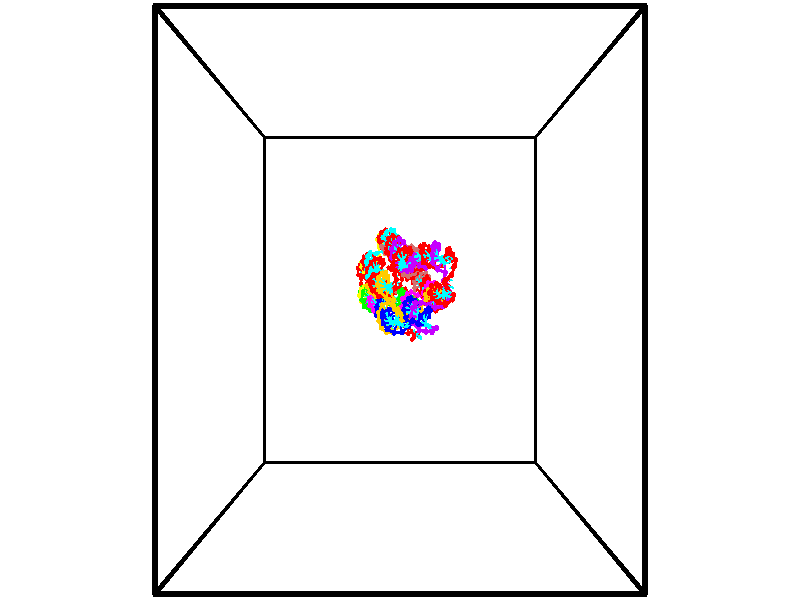 // switches for output
#declare DRAW_BASES = 1; // possible values are 0, 1; only relevant for DNA ribbons
#declare DRAW_BASES_TYPE = 3; // possible values are 1, 2, 3; only relevant for DNA ribbons
#declare DRAW_FOG = 0; // set to 1 to enable fog

#include "colors.inc"

#include "transforms.inc"
background { rgb <1, 1, 1>}

#default {
   normal{
       ripples 0.25
       frequency 0.20
       turbulence 0.2
       lambda 5
   }
	finish {
		phong 0.1
		phong_size 40.
	}
}

// original window dimensions: 1024x640


// camera settings

camera {
	sky <-0, 1, 0>
	up <-0, 1, 0>
	right 1.6 * <1, 0, 0>
	location <18.5, 18.5, 82.5562>
	look_at <18.5, 18.5, 18.5>
	direction <0, 0, -64.0562>
	angle 67.0682
}


# declare cpy_camera_pos = <18.5, 18.5, 82.5562>;
# if (DRAW_FOG = 1)
fog {
	fog_type 2
	up vnormalize(cpy_camera_pos)
	color rgbt<1,1,1,0.3>
	distance 1e-5
	fog_alt 3e-3
	fog_offset 29.6
}
# end


// LIGHTS

# declare lum = 6;
global_settings {
	ambient_light rgb lum * <0.05, 0.05, 0.05>
	max_trace_level 15
}# declare cpy_direct_light_amount = 0.25;
light_source
{	1000 * <-1, -1, 1>,
	rgb lum * cpy_direct_light_amount
	parallel
}

light_source
{	1000 * <1, 1, -1>,
	rgb lum * cpy_direct_light_amount
	parallel
}

// strand 0

// nucleotide -1

// particle -1
sphere {
	<22.646570, 17.000158, -2.294206> 0.250000
	pigment { color rgbt <1,0,0,0> }
	no_shadow
}
cylinder {
	<22.608059, 17.158001, -1.928689>,  <22.584951, 17.252707, -1.709379>, 0.100000
	pigment { color rgbt <1,0,0,0> }
	no_shadow
}
cylinder {
	<22.608059, 17.158001, -1.928689>,  <22.646570, 17.000158, -2.294206>, 0.100000
	pigment { color rgbt <1,0,0,0> }
	no_shadow
}

// particle -1
sphere {
	<22.608059, 17.158001, -1.928689> 0.100000
	pigment { color rgbt <1,0,0,0> }
	no_shadow
}
sphere {
	0, 1
	scale<0.080000,0.200000,0.300000>
	matrix <-0.994555, -0.074914, -0.072440,
		0.039870, -0.915791, 0.399670,
		-0.096280, 0.394606, 0.913792,
		22.579174, 17.276382, -1.654552>
	pigment { color rgbt <0,1,1,0> }
	no_shadow
}
cylinder {
	<22.074469, 16.582170, -1.974370>,  <22.646570, 17.000158, -2.294206>, 0.130000
	pigment { color rgbt <1,0,0,0> }
	no_shadow
}

// nucleotide -1

// particle -1
sphere {
	<22.074469, 16.582170, -1.974370> 0.250000
	pigment { color rgbt <1,0,0,0> }
	no_shadow
}
cylinder {
	<22.129337, 16.943565, -1.811941>,  <22.162258, 17.160402, -1.714483>, 0.100000
	pigment { color rgbt <1,0,0,0> }
	no_shadow
}
cylinder {
	<22.129337, 16.943565, -1.811941>,  <22.074469, 16.582170, -1.974370>, 0.100000
	pigment { color rgbt <1,0,0,0> }
	no_shadow
}

// particle -1
sphere {
	<22.129337, 16.943565, -1.811941> 0.100000
	pigment { color rgbt <1,0,0,0> }
	no_shadow
}
sphere {
	0, 1
	scale<0.080000,0.200000,0.300000>
	matrix <-0.987180, 0.090917, 0.131184,
		0.081603, -0.418870, 0.904372,
		0.137172, 0.903484, 0.406081,
		22.170488, 17.214611, -1.690119>
	pigment { color rgbt <0,1,1,0> }
	no_shadow
}
cylinder {
	<21.443573, 16.618063, -1.732112>,  <22.074469, 16.582170, -1.974370>, 0.130000
	pigment { color rgbt <1,0,0,0> }
	no_shadow
}

// nucleotide -1

// particle -1
sphere {
	<21.443573, 16.618063, -1.732112> 0.250000
	pigment { color rgbt <1,0,0,0> }
	no_shadow
}
cylinder {
	<21.622887, 16.966660, -1.652574>,  <21.730474, 17.175817, -1.604851>, 0.100000
	pigment { color rgbt <1,0,0,0> }
	no_shadow
}
cylinder {
	<21.622887, 16.966660, -1.652574>,  <21.443573, 16.618063, -1.732112>, 0.100000
	pigment { color rgbt <1,0,0,0> }
	no_shadow
}

// particle -1
sphere {
	<21.622887, 16.966660, -1.652574> 0.100000
	pigment { color rgbt <1,0,0,0> }
	no_shadow
}
sphere {
	0, 1
	scale<0.080000,0.200000,0.300000>
	matrix <-0.893844, 0.434768, 0.109630,
		0.009090, -0.226882, 0.973880,
		0.448285, 0.871494, 0.198845,
		21.757372, 17.228107, -1.592921>
	pigment { color rgbt <0,1,1,0> }
	no_shadow
}
cylinder {
	<21.277962, 16.893824, -1.038246>,  <21.443573, 16.618063, -1.732112>, 0.130000
	pigment { color rgbt <1,0,0,0> }
	no_shadow
}

// nucleotide -1

// particle -1
sphere {
	<21.277962, 16.893824, -1.038246> 0.250000
	pigment { color rgbt <1,0,0,0> }
	no_shadow
}
cylinder {
	<21.341923, 17.203575, -1.283120>,  <21.380301, 17.389425, -1.430044>, 0.100000
	pigment { color rgbt <1,0,0,0> }
	no_shadow
}
cylinder {
	<21.341923, 17.203575, -1.283120>,  <21.277962, 16.893824, -1.038246>, 0.100000
	pigment { color rgbt <1,0,0,0> }
	no_shadow
}

// particle -1
sphere {
	<21.341923, 17.203575, -1.283120> 0.100000
	pigment { color rgbt <1,0,0,0> }
	no_shadow
}
sphere {
	0, 1
	scale<0.080000,0.200000,0.300000>
	matrix <-0.880897, 0.391812, 0.265527,
		0.445480, 0.496813, 0.744798,
		0.159903, 0.774377, -0.612186,
		21.389894, 17.435888, -1.466775>
	pigment { color rgbt <0,1,1,0> }
	no_shadow
}
cylinder {
	<21.337505, 17.496614, -0.718098>,  <21.277962, 16.893824, -1.038246>, 0.130000
	pigment { color rgbt <1,0,0,0> }
	no_shadow
}

// nucleotide -1

// particle -1
sphere {
	<21.337505, 17.496614, -0.718098> 0.250000
	pigment { color rgbt <1,0,0,0> }
	no_shadow
}
cylinder {
	<21.219364, 17.584904, -1.089914>,  <21.148479, 17.637878, -1.313004>, 0.100000
	pigment { color rgbt <1,0,0,0> }
	no_shadow
}
cylinder {
	<21.219364, 17.584904, -1.089914>,  <21.337505, 17.496614, -0.718098>, 0.100000
	pigment { color rgbt <1,0,0,0> }
	no_shadow
}

// particle -1
sphere {
	<21.219364, 17.584904, -1.089914> 0.100000
	pigment { color rgbt <1,0,0,0> }
	no_shadow
}
sphere {
	0, 1
	scale<0.080000,0.200000,0.300000>
	matrix <-0.848710, 0.386145, 0.361364,
		0.438699, 0.895641, 0.073282,
		-0.295355, 0.220725, -0.929541,
		21.130758, 17.651121, -1.368776>
	pigment { color rgbt <0,1,1,0> }
	no_shadow
}
cylinder {
	<21.061205, 18.191132, -0.688090>,  <21.337505, 17.496614, -0.718098>, 0.130000
	pigment { color rgbt <1,0,0,0> }
	no_shadow
}

// nucleotide -1

// particle -1
sphere {
	<21.061205, 18.191132, -0.688090> 0.250000
	pigment { color rgbt <1,0,0,0> }
	no_shadow
}
cylinder {
	<20.837181, 17.967392, -0.932535>,  <20.702766, 17.833149, -1.079203>, 0.100000
	pigment { color rgbt <1,0,0,0> }
	no_shadow
}
cylinder {
	<20.837181, 17.967392, -0.932535>,  <21.061205, 18.191132, -0.688090>, 0.100000
	pigment { color rgbt <1,0,0,0> }
	no_shadow
}

// particle -1
sphere {
	<20.837181, 17.967392, -0.932535> 0.100000
	pigment { color rgbt <1,0,0,0> }
	no_shadow
}
sphere {
	0, 1
	scale<0.080000,0.200000,0.300000>
	matrix <-0.828086, 0.356100, 0.432973,
		-0.024565, 0.748547, -0.662626,
		-0.560062, -0.559348, -0.611114,
		20.669163, 17.799587, -1.115870>
	pigment { color rgbt <0,1,1,0> }
	no_shadow
}
cylinder {
	<20.709442, 18.606678, -1.169550>,  <21.061205, 18.191132, -0.688090>, 0.130000
	pigment { color rgbt <1,0,0,0> }
	no_shadow
}

// nucleotide -1

// particle -1
sphere {
	<20.709442, 18.606678, -1.169550> 0.250000
	pigment { color rgbt <1,0,0,0> }
	no_shadow
}
cylinder {
	<20.523380, 18.264996, -1.076633>,  <20.411743, 18.059986, -1.020883>, 0.100000
	pigment { color rgbt <1,0,0,0> }
	no_shadow
}
cylinder {
	<20.523380, 18.264996, -1.076633>,  <20.709442, 18.606678, -1.169550>, 0.100000
	pigment { color rgbt <1,0,0,0> }
	no_shadow
}

// particle -1
sphere {
	<20.523380, 18.264996, -1.076633> 0.100000
	pigment { color rgbt <1,0,0,0> }
	no_shadow
}
sphere {
	0, 1
	scale<0.080000,0.200000,0.300000>
	matrix <-0.708470, 0.516561, 0.480870,
		-0.530756, 0.059106, -0.845461,
		-0.465154, -0.854208, 0.232293,
		20.383835, 18.008734, -1.006945>
	pigment { color rgbt <0,1,1,0> }
	no_shadow
}
cylinder {
	<19.961267, 18.571321, -1.435178>,  <20.709442, 18.606678, -1.169550>, 0.130000
	pigment { color rgbt <1,0,0,0> }
	no_shadow
}

// nucleotide -1

// particle -1
sphere {
	<19.961267, 18.571321, -1.435178> 0.250000
	pigment { color rgbt <1,0,0,0> }
	no_shadow
}
cylinder {
	<20.043774, 18.372845, -1.097836>,  <20.093277, 18.253757, -0.895430>, 0.100000
	pigment { color rgbt <1,0,0,0> }
	no_shadow
}
cylinder {
	<20.043774, 18.372845, -1.097836>,  <19.961267, 18.571321, -1.435178>, 0.100000
	pigment { color rgbt <1,0,0,0> }
	no_shadow
}

// particle -1
sphere {
	<20.043774, 18.372845, -1.097836> 0.100000
	pigment { color rgbt <1,0,0,0> }
	no_shadow
}
sphere {
	0, 1
	scale<0.080000,0.200000,0.300000>
	matrix <-0.692862, 0.534537, 0.483956,
		-0.690940, -0.684151, -0.233537,
		0.206265, -0.496193, 0.843355,
		20.105654, 18.223988, -0.844829>
	pigment { color rgbt <0,1,1,0> }
	no_shadow
}
cylinder {
	<19.335733, 18.232105, -1.027569>,  <19.961267, 18.571321, -1.435178>, 0.130000
	pigment { color rgbt <1,0,0,0> }
	no_shadow
}

// nucleotide -1

// particle -1
sphere {
	<19.335733, 18.232105, -1.027569> 0.250000
	pigment { color rgbt <1,0,0,0> }
	no_shadow
}
cylinder {
	<19.637371, 18.292217, -0.771833>,  <19.818354, 18.328285, -0.618392>, 0.100000
	pigment { color rgbt <1,0,0,0> }
	no_shadow
}
cylinder {
	<19.637371, 18.292217, -0.771833>,  <19.335733, 18.232105, -1.027569>, 0.100000
	pigment { color rgbt <1,0,0,0> }
	no_shadow
}

// particle -1
sphere {
	<19.637371, 18.292217, -0.771833> 0.100000
	pigment { color rgbt <1,0,0,0> }
	no_shadow
}
sphere {
	0, 1
	scale<0.080000,0.200000,0.300000>
	matrix <-0.619882, 0.484494, 0.617262,
		-0.216995, -0.861790, 0.458509,
		0.754095, 0.150279, 0.639341,
		19.863600, 18.337301, -0.580031>
	pigment { color rgbt <0,1,1,0> }
	no_shadow
}
cylinder {
	<19.059267, 17.971510, -0.386533>,  <19.335733, 18.232105, -1.027569>, 0.130000
	pigment { color rgbt <1,0,0,0> }
	no_shadow
}

// nucleotide -1

// particle -1
sphere {
	<19.059267, 17.971510, -0.386533> 0.250000
	pigment { color rgbt <1,0,0,0> }
	no_shadow
}
cylinder {
	<19.361046, 18.227249, -0.327142>,  <19.542112, 18.380693, -0.291507>, 0.100000
	pigment { color rgbt <1,0,0,0> }
	no_shadow
}
cylinder {
	<19.361046, 18.227249, -0.327142>,  <19.059267, 17.971510, -0.386533>, 0.100000
	pigment { color rgbt <1,0,0,0> }
	no_shadow
}

// particle -1
sphere {
	<19.361046, 18.227249, -0.327142> 0.100000
	pigment { color rgbt <1,0,0,0> }
	no_shadow
}
sphere {
	0, 1
	scale<0.080000,0.200000,0.300000>
	matrix <-0.464250, 0.359880, 0.809295,
		0.463987, -0.679500, 0.568327,
		0.754446, 0.639348, 0.148478,
		19.587379, 18.419054, -0.282598>
	pigment { color rgbt <0,1,1,0> }
	no_shadow
}
cylinder {
	<19.339287, 18.042431, 0.328966>,  <19.059267, 17.971510, -0.386533>, 0.130000
	pigment { color rgbt <1,0,0,0> }
	no_shadow
}

// nucleotide -1

// particle -1
sphere {
	<19.339287, 18.042431, 0.328966> 0.250000
	pigment { color rgbt <1,0,0,0> }
	no_shadow
}
cylinder {
	<19.465305, 18.387676, 0.171091>,  <19.540916, 18.594824, 0.076366>, 0.100000
	pigment { color rgbt <1,0,0,0> }
	no_shadow
}
cylinder {
	<19.465305, 18.387676, 0.171091>,  <19.339287, 18.042431, 0.328966>, 0.100000
	pigment { color rgbt <1,0,0,0> }
	no_shadow
}

// particle -1
sphere {
	<19.465305, 18.387676, 0.171091> 0.100000
	pigment { color rgbt <1,0,0,0> }
	no_shadow
}
sphere {
	0, 1
	scale<0.080000,0.200000,0.300000>
	matrix <-0.539640, 0.505008, 0.673614,
		0.780727, 0.000770, 0.624872,
		0.315046, 0.863114, -0.394689,
		19.559820, 18.646610, 0.052684>
	pigment { color rgbt <0,1,1,0> }
	no_shadow
}
cylinder {
	<19.902557, 18.501678, 0.762202>,  <19.339287, 18.042431, 0.328966>, 0.130000
	pigment { color rgbt <1,0,0,0> }
	no_shadow
}

// nucleotide -1

// particle -1
sphere {
	<19.902557, 18.501678, 0.762202> 0.250000
	pigment { color rgbt <1,0,0,0> }
	no_shadow
}
cylinder {
	<19.616405, 18.673801, 0.541996>,  <19.444715, 18.777075, 0.409872>, 0.100000
	pigment { color rgbt <1,0,0,0> }
	no_shadow
}
cylinder {
	<19.616405, 18.673801, 0.541996>,  <19.902557, 18.501678, 0.762202>, 0.100000
	pigment { color rgbt <1,0,0,0> }
	no_shadow
}

// particle -1
sphere {
	<19.616405, 18.673801, 0.541996> 0.100000
	pigment { color rgbt <1,0,0,0> }
	no_shadow
}
sphere {
	0, 1
	scale<0.080000,0.200000,0.300000>
	matrix <-0.422205, 0.361575, 0.831268,
		0.556755, 0.827102, -0.076984,
		-0.715379, 0.430310, -0.550515,
		19.401793, 18.802895, 0.376842>
	pigment { color rgbt <0,1,1,0> }
	no_shadow
}
cylinder {
	<19.789391, 19.225819, 0.893921>,  <19.902557, 18.501678, 0.762202>, 0.130000
	pigment { color rgbt <1,0,0,0> }
	no_shadow
}

// nucleotide -1

// particle -1
sphere {
	<19.789391, 19.225819, 0.893921> 0.250000
	pigment { color rgbt <1,0,0,0> }
	no_shadow
}
cylinder {
	<19.447357, 19.059483, 0.770045>,  <19.242136, 18.959681, 0.695719>, 0.100000
	pigment { color rgbt <1,0,0,0> }
	no_shadow
}
cylinder {
	<19.447357, 19.059483, 0.770045>,  <19.789391, 19.225819, 0.893921>, 0.100000
	pigment { color rgbt <1,0,0,0> }
	no_shadow
}

// particle -1
sphere {
	<19.447357, 19.059483, 0.770045> 0.100000
	pigment { color rgbt <1,0,0,0> }
	no_shadow
}
sphere {
	0, 1
	scale<0.080000,0.200000,0.300000>
	matrix <-0.480159, 0.409718, 0.775615,
		-0.195646, 0.811917, -0.550012,
		-0.855085, -0.415839, -0.309690,
		19.190832, 18.934731, 0.677138>
	pigment { color rgbt <0,1,1,0> }
	no_shadow
}
cylinder {
	<19.258739, 19.783733, 0.802176>,  <19.789391, 19.225819, 0.893921>, 0.130000
	pigment { color rgbt <1,0,0,0> }
	no_shadow
}

// nucleotide -1

// particle -1
sphere {
	<19.258739, 19.783733, 0.802176> 0.250000
	pigment { color rgbt <1,0,0,0> }
	no_shadow
}
cylinder {
	<19.122070, 19.429413, 0.927788>,  <19.040070, 19.216820, 1.003155>, 0.100000
	pigment { color rgbt <1,0,0,0> }
	no_shadow
}
cylinder {
	<19.122070, 19.429413, 0.927788>,  <19.258739, 19.783733, 0.802176>, 0.100000
	pigment { color rgbt <1,0,0,0> }
	no_shadow
}

// particle -1
sphere {
	<19.122070, 19.429413, 0.927788> 0.100000
	pigment { color rgbt <1,0,0,0> }
	no_shadow
}
sphere {
	0, 1
	scale<0.080000,0.200000,0.300000>
	matrix <-0.413596, 0.441763, 0.796106,
		-0.843918, 0.142126, -0.517303,
		-0.341673, -0.885802, 0.314029,
		19.019569, 19.163671, 1.021996>
	pigment { color rgbt <0,1,1,0> }
	no_shadow
}
cylinder {
	<18.524244, 19.852747, 0.932881>,  <19.258739, 19.783733, 0.802176>, 0.130000
	pigment { color rgbt <1,0,0,0> }
	no_shadow
}

// nucleotide -1

// particle -1
sphere {
	<18.524244, 19.852747, 0.932881> 0.250000
	pigment { color rgbt <1,0,0,0> }
	no_shadow
}
cylinder {
	<18.701084, 19.580990, 1.167137>,  <18.807188, 19.417936, 1.307690>, 0.100000
	pigment { color rgbt <1,0,0,0> }
	no_shadow
}
cylinder {
	<18.701084, 19.580990, 1.167137>,  <18.524244, 19.852747, 0.932881>, 0.100000
	pigment { color rgbt <1,0,0,0> }
	no_shadow
}

// particle -1
sphere {
	<18.701084, 19.580990, 1.167137> 0.100000
	pigment { color rgbt <1,0,0,0> }
	no_shadow
}
sphere {
	0, 1
	scale<0.080000,0.200000,0.300000>
	matrix <-0.323542, 0.488171, 0.810561,
		-0.836582, -0.547827, -0.003993,
		0.442098, -0.679393, 0.585640,
		18.833714, 19.377172, 1.342829>
	pigment { color rgbt <0,1,1,0> }
	no_shadow
}
cylinder {
	<18.051884, 19.431261, 1.332415>,  <18.524244, 19.852747, 0.932881>, 0.130000
	pigment { color rgbt <1,0,0,0> }
	no_shadow
}

// nucleotide -1

// particle -1
sphere {
	<18.051884, 19.431261, 1.332415> 0.250000
	pigment { color rgbt <1,0,0,0> }
	no_shadow
}
cylinder {
	<18.393612, 19.480713, 1.534345>,  <18.598650, 19.510384, 1.655503>, 0.100000
	pigment { color rgbt <1,0,0,0> }
	no_shadow
}
cylinder {
	<18.393612, 19.480713, 1.534345>,  <18.051884, 19.431261, 1.332415>, 0.100000
	pigment { color rgbt <1,0,0,0> }
	no_shadow
}

// particle -1
sphere {
	<18.393612, 19.480713, 1.534345> 0.100000
	pigment { color rgbt <1,0,0,0> }
	no_shadow
}
sphere {
	0, 1
	scale<0.080000,0.200000,0.300000>
	matrix <-0.482475, 0.549810, 0.681855,
		-0.193261, -0.826090, 0.529363,
		0.854323, 0.123628, 0.504825,
		18.649908, 19.517801, 1.685792>
	pigment { color rgbt <0,1,1,0> }
	no_shadow
}
cylinder {
	<17.886436, 19.278524, 2.059690>,  <18.051884, 19.431261, 1.332415>, 0.130000
	pigment { color rgbt <1,0,0,0> }
	no_shadow
}

// nucleotide -1

// particle -1
sphere {
	<17.886436, 19.278524, 2.059690> 0.250000
	pigment { color rgbt <1,0,0,0> }
	no_shadow
}
cylinder {
	<18.200527, 19.522980, 2.019837>,  <18.388981, 19.669653, 1.995926>, 0.100000
	pigment { color rgbt <1,0,0,0> }
	no_shadow
}
cylinder {
	<18.200527, 19.522980, 2.019837>,  <17.886436, 19.278524, 2.059690>, 0.100000
	pigment { color rgbt <1,0,0,0> }
	no_shadow
}

// particle -1
sphere {
	<18.200527, 19.522980, 2.019837> 0.100000
	pigment { color rgbt <1,0,0,0> }
	no_shadow
}
sphere {
	0, 1
	scale<0.080000,0.200000,0.300000>
	matrix <-0.418812, 0.642696, 0.641513,
		0.456087, -0.462006, 0.760615,
		0.785227, 0.611140, -0.099631,
		18.436094, 19.706322, 1.989948>
	pigment { color rgbt <0,1,1,0> }
	no_shadow
}
cylinder {
	<18.280823, 19.485050, 2.715554>,  <17.886436, 19.278524, 2.059690>, 0.130000
	pigment { color rgbt <1,0,0,0> }
	no_shadow
}

// nucleotide -1

// particle -1
sphere {
	<18.280823, 19.485050, 2.715554> 0.250000
	pigment { color rgbt <1,0,0,0> }
	no_shadow
}
cylinder {
	<18.306309, 19.779686, 2.446221>,  <18.321600, 19.956467, 2.284621>, 0.100000
	pigment { color rgbt <1,0,0,0> }
	no_shadow
}
cylinder {
	<18.306309, 19.779686, 2.446221>,  <18.280823, 19.485050, 2.715554>, 0.100000
	pigment { color rgbt <1,0,0,0> }
	no_shadow
}

// particle -1
sphere {
	<18.306309, 19.779686, 2.446221> 0.100000
	pigment { color rgbt <1,0,0,0> }
	no_shadow
}
sphere {
	0, 1
	scale<0.080000,0.200000,0.300000>
	matrix <-0.257470, 0.663996, 0.702011,
		0.964183, 0.128634, 0.231957,
		0.063716, 0.736589, -0.673333,
		18.325424, 20.000662, 2.244221>
	pigment { color rgbt <0,1,1,0> }
	no_shadow
}
cylinder {
	<18.582821, 20.063168, 2.999990>,  <18.280823, 19.485050, 2.715554>, 0.130000
	pigment { color rgbt <1,0,0,0> }
	no_shadow
}

// nucleotide -1

// particle -1
sphere {
	<18.582821, 20.063168, 2.999990> 0.250000
	pigment { color rgbt <1,0,0,0> }
	no_shadow
}
cylinder {
	<18.415897, 20.235737, 2.680058>,  <18.315742, 20.339279, 2.488099>, 0.100000
	pigment { color rgbt <1,0,0,0> }
	no_shadow
}
cylinder {
	<18.415897, 20.235737, 2.680058>,  <18.582821, 20.063168, 2.999990>, 0.100000
	pigment { color rgbt <1,0,0,0> }
	no_shadow
}

// particle -1
sphere {
	<18.415897, 20.235737, 2.680058> 0.100000
	pigment { color rgbt <1,0,0,0> }
	no_shadow
}
sphere {
	0, 1
	scale<0.080000,0.200000,0.300000>
	matrix <-0.228191, 0.802184, 0.551752,
		0.879649, 0.412765, -0.236311,
		-0.417309, 0.431424, -0.799829,
		18.290705, 20.365164, 2.440109>
	pigment { color rgbt <0,1,1,0> }
	no_shadow
}
cylinder {
	<18.767488, 20.777376, 3.078786>,  <18.582821, 20.063168, 2.999990>, 0.130000
	pigment { color rgbt <1,0,0,0> }
	no_shadow
}

// nucleotide -1

// particle -1
sphere {
	<18.767488, 20.777376, 3.078786> 0.250000
	pigment { color rgbt <1,0,0,0> }
	no_shadow
}
cylinder {
	<18.454121, 20.749523, 2.831754>,  <18.266100, 20.732811, 2.683535>, 0.100000
	pigment { color rgbt <1,0,0,0> }
	no_shadow
}
cylinder {
	<18.454121, 20.749523, 2.831754>,  <18.767488, 20.777376, 3.078786>, 0.100000
	pigment { color rgbt <1,0,0,0> }
	no_shadow
}

// particle -1
sphere {
	<18.454121, 20.749523, 2.831754> 0.100000
	pigment { color rgbt <1,0,0,0> }
	no_shadow
}
sphere {
	0, 1
	scale<0.080000,0.200000,0.300000>
	matrix <-0.442893, 0.759677, 0.476168,
		0.436003, 0.646561, -0.625987,
		-0.783420, -0.069635, -0.617579,
		18.219095, 20.728632, 2.646481>
	pigment { color rgbt <0,1,1,0> }
	no_shadow
}
cylinder {
	<18.552898, 21.421551, 2.547865>,  <18.767488, 20.777376, 3.078786>, 0.130000
	pigment { color rgbt <1,0,0,0> }
	no_shadow
}

// nucleotide -1

// particle -1
sphere {
	<18.552898, 21.421551, 2.547865> 0.250000
	pigment { color rgbt <1,0,0,0> }
	no_shadow
}
cylinder {
	<18.233345, 21.222240, 2.682629>,  <18.041613, 21.102654, 2.763487>, 0.100000
	pigment { color rgbt <1,0,0,0> }
	no_shadow
}
cylinder {
	<18.233345, 21.222240, 2.682629>,  <18.552898, 21.421551, 2.547865>, 0.100000
	pigment { color rgbt <1,0,0,0> }
	no_shadow
}

// particle -1
sphere {
	<18.233345, 21.222240, 2.682629> 0.100000
	pigment { color rgbt <1,0,0,0> }
	no_shadow
}
sphere {
	0, 1
	scale<0.080000,0.200000,0.300000>
	matrix <-0.375477, 0.850713, 0.367836,
		-0.469897, 0.167356, -0.866711,
		-0.798883, -0.498276, 0.336910,
		17.993681, 21.072758, 2.783701>
	pigment { color rgbt <0,1,1,0> }
	no_shadow
}
cylinder {
	<17.815674, 21.712118, 2.449132>,  <18.552898, 21.421551, 2.547865>, 0.130000
	pigment { color rgbt <1,0,0,0> }
	no_shadow
}

// nucleotide -1

// particle -1
sphere {
	<17.815674, 21.712118, 2.449132> 0.250000
	pigment { color rgbt <1,0,0,0> }
	no_shadow
}
cylinder {
	<17.786774, 21.486195, 2.777953>,  <17.769434, 21.350639, 2.975245>, 0.100000
	pigment { color rgbt <1,0,0,0> }
	no_shadow
}
cylinder {
	<17.786774, 21.486195, 2.777953>,  <17.815674, 21.712118, 2.449132>, 0.100000
	pigment { color rgbt <1,0,0,0> }
	no_shadow
}

// particle -1
sphere {
	<17.786774, 21.486195, 2.777953> 0.100000
	pigment { color rgbt <1,0,0,0> }
	no_shadow
}
sphere {
	0, 1
	scale<0.080000,0.200000,0.300000>
	matrix <-0.392299, 0.773867, 0.497224,
		-0.916996, -0.286566, -0.277486,
		-0.072250, -0.564810, 0.822052,
		17.765099, 21.316751, 3.024568>
	pigment { color rgbt <0,1,1,0> }
	no_shadow
}
cylinder {
	<17.261806, 22.076088, 2.928523>,  <17.815674, 21.712118, 2.449132>, 0.130000
	pigment { color rgbt <1,0,0,0> }
	no_shadow
}

// nucleotide -1

// particle -1
sphere {
	<17.261806, 22.076088, 2.928523> 0.250000
	pigment { color rgbt <1,0,0,0> }
	no_shadow
}
cylinder {
	<17.508728, 21.836826, 3.132934>,  <17.656881, 21.693270, 3.255580>, 0.100000
	pigment { color rgbt <1,0,0,0> }
	no_shadow
}
cylinder {
	<17.508728, 21.836826, 3.132934>,  <17.261806, 22.076088, 2.928523>, 0.100000
	pigment { color rgbt <1,0,0,0> }
	no_shadow
}

// particle -1
sphere {
	<17.508728, 21.836826, 3.132934> 0.100000
	pigment { color rgbt <1,0,0,0> }
	no_shadow
}
sphere {
	0, 1
	scale<0.080000,0.200000,0.300000>
	matrix <0.117111, 0.712192, 0.692147,
		-0.777959, -0.367419, 0.509690,
		0.617305, -0.598152, 0.511027,
		17.693920, 21.657381, 3.286242>
	pigment { color rgbt <0,1,1,0> }
	no_shadow
}
cylinder {
	<16.973675, 22.021507, 3.638942>,  <17.261806, 22.076088, 2.928523>, 0.130000
	pigment { color rgbt <1,0,0,0> }
	no_shadow
}

// nucleotide -1

// particle -1
sphere {
	<16.973675, 22.021507, 3.638942> 0.250000
	pigment { color rgbt <1,0,0,0> }
	no_shadow
}
cylinder {
	<17.366623, 21.963497, 3.591748>,  <17.602392, 21.928692, 3.563432>, 0.100000
	pigment { color rgbt <1,0,0,0> }
	no_shadow
}
cylinder {
	<17.366623, 21.963497, 3.591748>,  <16.973675, 22.021507, 3.638942>, 0.100000
	pigment { color rgbt <1,0,0,0> }
	no_shadow
}

// particle -1
sphere {
	<17.366623, 21.963497, 3.591748> 0.100000
	pigment { color rgbt <1,0,0,0> }
	no_shadow
}
sphere {
	0, 1
	scale<0.080000,0.200000,0.300000>
	matrix <0.186133, 0.817874, 0.544460,
		0.017536, -0.556821, 0.830447,
		0.982368, -0.145026, -0.117985,
		17.661333, 21.919989, 3.556353>
	pigment { color rgbt <0,1,1,0> }
	no_shadow
}
cylinder {
	<17.364153, 21.729095, 4.211754>,  <16.973675, 22.021507, 3.638942>, 0.130000
	pigment { color rgbt <1,0,0,0> }
	no_shadow
}

// nucleotide -1

// particle -1
sphere {
	<17.364153, 21.729095, 4.211754> 0.250000
	pigment { color rgbt <1,0,0,0> }
	no_shadow
}
cylinder {
	<17.580154, 21.992149, 4.001644>,  <17.709755, 22.149981, 3.875578>, 0.100000
	pigment { color rgbt <1,0,0,0> }
	no_shadow
}
cylinder {
	<17.580154, 21.992149, 4.001644>,  <17.364153, 21.729095, 4.211754>, 0.100000
	pigment { color rgbt <1,0,0,0> }
	no_shadow
}

// particle -1
sphere {
	<17.580154, 21.992149, 4.001644> 0.100000
	pigment { color rgbt <1,0,0,0> }
	no_shadow
}
sphere {
	0, 1
	scale<0.080000,0.200000,0.300000>
	matrix <0.205963, 0.501867, 0.840064,
		0.816074, -0.561825, 0.135561,
		0.540003, 0.657633, -0.525276,
		17.742155, 22.189440, 3.844061>
	pigment { color rgbt <0,1,1,0> }
	no_shadow
}
cylinder {
	<18.013683, 21.693705, 4.508655>,  <17.364153, 21.729095, 4.211754>, 0.130000
	pigment { color rgbt <1,0,0,0> }
	no_shadow
}

// nucleotide -1

// particle -1
sphere {
	<18.013683, 21.693705, 4.508655> 0.250000
	pigment { color rgbt <1,0,0,0> }
	no_shadow
}
cylinder {
	<17.951958, 22.048706, 4.334977>,  <17.914923, 22.261707, 4.230770>, 0.100000
	pigment { color rgbt <1,0,0,0> }
	no_shadow
}
cylinder {
	<17.951958, 22.048706, 4.334977>,  <18.013683, 21.693705, 4.508655>, 0.100000
	pigment { color rgbt <1,0,0,0> }
	no_shadow
}

// particle -1
sphere {
	<17.951958, 22.048706, 4.334977> 0.100000
	pigment { color rgbt <1,0,0,0> }
	no_shadow
}
sphere {
	0, 1
	scale<0.080000,0.200000,0.300000>
	matrix <0.419196, 0.456756, 0.784633,
		0.894686, -0.060933, -0.442521,
		-0.154314, 0.887503, -0.434196,
		17.905663, 22.314957, 4.204718>
	pigment { color rgbt <0,1,1,0> }
	no_shadow
}
cylinder {
	<18.494345, 22.098505, 4.766783>,  <18.013683, 21.693705, 4.508655>, 0.130000
	pigment { color rgbt <1,0,0,0> }
	no_shadow
}

// nucleotide -1

// particle -1
sphere {
	<18.494345, 22.098505, 4.766783> 0.250000
	pigment { color rgbt <1,0,0,0> }
	no_shadow
}
cylinder {
	<18.252045, 22.386822, 4.632010>,  <18.106665, 22.559813, 4.551147>, 0.100000
	pigment { color rgbt <1,0,0,0> }
	no_shadow
}
cylinder {
	<18.252045, 22.386822, 4.632010>,  <18.494345, 22.098505, 4.766783>, 0.100000
	pigment { color rgbt <1,0,0,0> }
	no_shadow
}

// particle -1
sphere {
	<18.252045, 22.386822, 4.632010> 0.100000
	pigment { color rgbt <1,0,0,0> }
	no_shadow
}
sphere {
	0, 1
	scale<0.080000,0.200000,0.300000>
	matrix <0.271600, 0.585350, 0.763936,
		0.747862, 0.371245, -0.550345,
		-0.605752, 0.720792, -0.336931,
		18.070318, 22.603060, 4.530931>
	pigment { color rgbt <0,1,1,0> }
	no_shadow
}
cylinder {
	<18.375309, 21.779510, 5.468427>,  <18.494345, 22.098505, 4.766783>, 0.130000
	pigment { color rgbt <1,0,0,0> }
	no_shadow
}

// nucleotide -1

// particle -1
sphere {
	<18.375309, 21.779510, 5.468427> 0.250000
	pigment { color rgbt <1,0,0,0> }
	no_shadow
}
cylinder {
	<18.469639, 22.102886, 5.684134>,  <18.526237, 22.296911, 5.813559>, 0.100000
	pigment { color rgbt <1,0,0,0> }
	no_shadow
}
cylinder {
	<18.469639, 22.102886, 5.684134>,  <18.375309, 21.779510, 5.468427>, 0.100000
	pigment { color rgbt <1,0,0,0> }
	no_shadow
}

// particle -1
sphere {
	<18.469639, 22.102886, 5.684134> 0.100000
	pigment { color rgbt <1,0,0,0> }
	no_shadow
}
sphere {
	0, 1
	scale<0.080000,0.200000,0.300000>
	matrix <0.433754, -0.584142, 0.686029,
		0.869623, 0.072127, -0.488420,
		0.235825, 0.808440, 0.539269,
		18.540386, 22.345419, 5.845915>
	pigment { color rgbt <0,1,1,0> }
	no_shadow
}
cylinder {
	<19.137260, 21.842428, 5.581956>,  <18.375309, 21.779510, 5.468427>, 0.130000
	pigment { color rgbt <1,0,0,0> }
	no_shadow
}

// nucleotide -1

// particle -1
sphere {
	<19.137260, 21.842428, 5.581956> 0.250000
	pigment { color rgbt <1,0,0,0> }
	no_shadow
}
cylinder {
	<18.937313, 22.041443, 5.865530>,  <18.817345, 22.160851, 6.035675>, 0.100000
	pigment { color rgbt <1,0,0,0> }
	no_shadow
}
cylinder {
	<18.937313, 22.041443, 5.865530>,  <19.137260, 21.842428, 5.581956>, 0.100000
	pigment { color rgbt <1,0,0,0> }
	no_shadow
}

// particle -1
sphere {
	<18.937313, 22.041443, 5.865530> 0.100000
	pigment { color rgbt <1,0,0,0> }
	no_shadow
}
sphere {
	0, 1
	scale<0.080000,0.200000,0.300000>
	matrix <0.575120, -0.421343, 0.701218,
		0.647585, 0.758241, -0.075525,
		-0.499871, 0.497534, 0.708935,
		18.787352, 22.190702, 6.078210>
	pigment { color rgbt <0,1,1,0> }
	no_shadow
}
cylinder {
	<19.726625, 22.075840, 5.744473>,  <19.137260, 21.842428, 5.581956>, 0.130000
	pigment { color rgbt <1,0,0,0> }
	no_shadow
}

// nucleotide -1

// particle -1
sphere {
	<19.726625, 22.075840, 5.744473> 0.250000
	pigment { color rgbt <1,0,0,0> }
	no_shadow
}
cylinder {
	<19.460461, 22.123825, 6.039183>,  <19.300762, 22.152617, 6.216008>, 0.100000
	pigment { color rgbt <1,0,0,0> }
	no_shadow
}
cylinder {
	<19.460461, 22.123825, 6.039183>,  <19.726625, 22.075840, 5.744473>, 0.100000
	pigment { color rgbt <1,0,0,0> }
	no_shadow
}

// particle -1
sphere {
	<19.460461, 22.123825, 6.039183> 0.100000
	pigment { color rgbt <1,0,0,0> }
	no_shadow
}
sphere {
	0, 1
	scale<0.080000,0.200000,0.300000>
	matrix <0.656725, -0.375147, 0.654200,
		0.354878, 0.919170, 0.170844,
		-0.665412, 0.119964, 0.736773,
		19.260838, 22.159815, 6.260215>
	pigment { color rgbt <0,1,1,0> }
	no_shadow
}
cylinder {
	<19.978251, 22.466673, 6.343643>,  <19.726625, 22.075840, 5.744473>, 0.130000
	pigment { color rgbt <1,0,0,0> }
	no_shadow
}

// nucleotide -1

// particle -1
sphere {
	<19.978251, 22.466673, 6.343643> 0.250000
	pigment { color rgbt <1,0,0,0> }
	no_shadow
}
cylinder {
	<19.714905, 22.211193, 6.502949>,  <19.556896, 22.057905, 6.598532>, 0.100000
	pigment { color rgbt <1,0,0,0> }
	no_shadow
}
cylinder {
	<19.714905, 22.211193, 6.502949>,  <19.978251, 22.466673, 6.343643>, 0.100000
	pigment { color rgbt <1,0,0,0> }
	no_shadow
}

// particle -1
sphere {
	<19.714905, 22.211193, 6.502949> 0.100000
	pigment { color rgbt <1,0,0,0> }
	no_shadow
}
sphere {
	0, 1
	scale<0.080000,0.200000,0.300000>
	matrix <0.732784, -0.422973, 0.533031,
		-0.171992, 0.642772, 0.746500,
		-0.658367, -0.638701, 0.398265,
		19.517395, 22.019583, 6.622428>
	pigment { color rgbt <0,1,1,0> }
	no_shadow
}
cylinder {
	<20.014854, 22.458681, 7.077890>,  <19.978251, 22.466673, 6.343643>, 0.130000
	pigment { color rgbt <1,0,0,0> }
	no_shadow
}

// nucleotide -1

// particle -1
sphere {
	<20.014854, 22.458681, 7.077890> 0.250000
	pigment { color rgbt <1,0,0,0> }
	no_shadow
}
cylinder {
	<19.915401, 22.089211, 6.961268>,  <19.855730, 21.867529, 6.891295>, 0.100000
	pigment { color rgbt <1,0,0,0> }
	no_shadow
}
cylinder {
	<19.915401, 22.089211, 6.961268>,  <20.014854, 22.458681, 7.077890>, 0.100000
	pigment { color rgbt <1,0,0,0> }
	no_shadow
}

// particle -1
sphere {
	<19.915401, 22.089211, 6.961268> 0.100000
	pigment { color rgbt <1,0,0,0> }
	no_shadow
}
sphere {
	0, 1
	scale<0.080000,0.200000,0.300000>
	matrix <0.716196, -0.377969, 0.586688,
		-0.652108, -0.062940, 0.755508,
		-0.248632, -0.923676, -0.291554,
		19.840813, 21.812107, 6.873802>
	pigment { color rgbt <0,1,1,0> }
	no_shadow
}
cylinder {
	<19.743786, 22.149931, 7.588298>,  <20.014854, 22.458681, 7.077890>, 0.130000
	pigment { color rgbt <1,0,0,0> }
	no_shadow
}

// nucleotide -1

// particle -1
sphere {
	<19.743786, 22.149931, 7.588298> 0.250000
	pigment { color rgbt <1,0,0,0> }
	no_shadow
}
cylinder {
	<19.906811, 21.877472, 7.345011>,  <20.004625, 21.713997, 7.199038>, 0.100000
	pigment { color rgbt <1,0,0,0> }
	no_shadow
}
cylinder {
	<19.906811, 21.877472, 7.345011>,  <19.743786, 22.149931, 7.588298>, 0.100000
	pigment { color rgbt <1,0,0,0> }
	no_shadow
}

// particle -1
sphere {
	<19.906811, 21.877472, 7.345011> 0.100000
	pigment { color rgbt <1,0,0,0> }
	no_shadow
}
sphere {
	0, 1
	scale<0.080000,0.200000,0.300000>
	matrix <0.683546, -0.214094, 0.697802,
		-0.605523, -0.700144, 0.378340,
		0.407562, -0.681148, -0.608219,
		20.029079, 21.673128, 7.162545>
	pigment { color rgbt <0,1,1,0> }
	no_shadow
}
cylinder {
	<19.687454, 21.585159, 7.910564>,  <19.743786, 22.149931, 7.588298>, 0.130000
	pigment { color rgbt <1,0,0,0> }
	no_shadow
}

// nucleotide -1

// particle -1
sphere {
	<19.687454, 21.585159, 7.910564> 0.250000
	pigment { color rgbt <1,0,0,0> }
	no_shadow
}
cylinder {
	<20.010593, 21.580139, 7.674861>,  <20.204477, 21.577127, 7.533439>, 0.100000
	pigment { color rgbt <1,0,0,0> }
	no_shadow
}
cylinder {
	<20.010593, 21.580139, 7.674861>,  <19.687454, 21.585159, 7.910564>, 0.100000
	pigment { color rgbt <1,0,0,0> }
	no_shadow
}

// particle -1
sphere {
	<20.010593, 21.580139, 7.674861> 0.100000
	pigment { color rgbt <1,0,0,0> }
	no_shadow
}
sphere {
	0, 1
	scale<0.080000,0.200000,0.300000>
	matrix <0.539866, -0.385398, 0.748340,
		-0.236490, -0.922665, -0.304569,
		0.807847, -0.012548, -0.589258,
		20.252947, 21.576374, 7.498084>
	pigment { color rgbt <0,1,1,0> }
	no_shadow
}
cylinder {
	<19.934792, 20.917795, 7.899408>,  <19.687454, 21.585159, 7.910564>, 0.130000
	pigment { color rgbt <1,0,0,0> }
	no_shadow
}

// nucleotide -1

// particle -1
sphere {
	<19.934792, 20.917795, 7.899408> 0.250000
	pigment { color rgbt <1,0,0,0> }
	no_shadow
}
cylinder {
	<20.207012, 21.208626, 7.863172>,  <20.370344, 21.383125, 7.841430>, 0.100000
	pigment { color rgbt <1,0,0,0> }
	no_shadow
}
cylinder {
	<20.207012, 21.208626, 7.863172>,  <19.934792, 20.917795, 7.899408>, 0.100000
	pigment { color rgbt <1,0,0,0> }
	no_shadow
}

// particle -1
sphere {
	<20.207012, 21.208626, 7.863172> 0.100000
	pigment { color rgbt <1,0,0,0> }
	no_shadow
}
sphere {
	0, 1
	scale<0.080000,0.200000,0.300000>
	matrix <0.358946, -0.223055, 0.906313,
		0.638754, -0.649310, -0.412783,
		0.680552, 0.727078, -0.090590,
		20.411179, 21.426748, 7.835994>
	pigment { color rgbt <0,1,1,0> }
	no_shadow
}
cylinder {
	<20.695480, 20.678463, 7.983377>,  <19.934792, 20.917795, 7.899408>, 0.130000
	pigment { color rgbt <1,0,0,0> }
	no_shadow
}

// nucleotide -1

// particle -1
sphere {
	<20.695480, 20.678463, 7.983377> 0.250000
	pigment { color rgbt <1,0,0,0> }
	no_shadow
}
cylinder {
	<20.655277, 21.065788, 8.074827>,  <20.631155, 21.298183, 8.129697>, 0.100000
	pigment { color rgbt <1,0,0,0> }
	no_shadow
}
cylinder {
	<20.655277, 21.065788, 8.074827>,  <20.695480, 20.678463, 7.983377>, 0.100000
	pigment { color rgbt <1,0,0,0> }
	no_shadow
}

// particle -1
sphere {
	<20.655277, 21.065788, 8.074827> 0.100000
	pigment { color rgbt <1,0,0,0> }
	no_shadow
}
sphere {
	0, 1
	scale<0.080000,0.200000,0.300000>
	matrix <0.339194, -0.182674, 0.922810,
		0.935332, 0.170298, -0.310085,
		-0.100508, 0.968312, 0.228625,
		20.625124, 21.356281, 8.143414>
	pigment { color rgbt <0,1,1,0> }
	no_shadow
}
cylinder {
	<21.280128, 20.868778, 8.313117>,  <20.695480, 20.678463, 7.983377>, 0.130000
	pigment { color rgbt <1,0,0,0> }
	no_shadow
}

// nucleotide -1

// particle -1
sphere {
	<21.280128, 20.868778, 8.313117> 0.250000
	pigment { color rgbt <1,0,0,0> }
	no_shadow
}
cylinder {
	<21.006138, 21.127090, 8.448039>,  <20.841743, 21.282078, 8.528993>, 0.100000
	pigment { color rgbt <1,0,0,0> }
	no_shadow
}
cylinder {
	<21.006138, 21.127090, 8.448039>,  <21.280128, 20.868778, 8.313117>, 0.100000
	pigment { color rgbt <1,0,0,0> }
	no_shadow
}

// particle -1
sphere {
	<21.006138, 21.127090, 8.448039> 0.100000
	pigment { color rgbt <1,0,0,0> }
	no_shadow
}
sphere {
	0, 1
	scale<0.080000,0.200000,0.300000>
	matrix <0.320041, -0.149208, 0.935580,
		0.654507, 0.748803, -0.104472,
		-0.684978, 0.645779, 0.337305,
		20.800644, 21.320824, 8.549231>
	pigment { color rgbt <0,1,1,0> }
	no_shadow
}
cylinder {
	<21.601891, 21.146938, 8.839039>,  <21.280128, 20.868778, 8.313117>, 0.130000
	pigment { color rgbt <1,0,0,0> }
	no_shadow
}

// nucleotide -1

// particle -1
sphere {
	<21.601891, 21.146938, 8.839039> 0.250000
	pigment { color rgbt <1,0,0,0> }
	no_shadow
}
cylinder {
	<21.224651, 21.255775, 8.915489>,  <20.998308, 21.321077, 8.961359>, 0.100000
	pigment { color rgbt <1,0,0,0> }
	no_shadow
}
cylinder {
	<21.224651, 21.255775, 8.915489>,  <21.601891, 21.146938, 8.839039>, 0.100000
	pigment { color rgbt <1,0,0,0> }
	no_shadow
}

// particle -1
sphere {
	<21.224651, 21.255775, 8.915489> 0.100000
	pigment { color rgbt <1,0,0,0> }
	no_shadow
}
sphere {
	0, 1
	scale<0.080000,0.200000,0.300000>
	matrix <0.169018, -0.102719, 0.980246,
		0.286352, 0.956772, 0.050885,
		-0.943099, 0.272095, 0.191126,
		20.941721, 21.337404, 8.972827>
	pigment { color rgbt <0,1,1,0> }
	no_shadow
}
cylinder {
	<21.635494, 21.650234, 9.388118>,  <21.601891, 21.146938, 8.839039>, 0.130000
	pigment { color rgbt <1,0,0,0> }
	no_shadow
}

// nucleotide -1

// particle -1
sphere {
	<21.635494, 21.650234, 9.388118> 0.250000
	pigment { color rgbt <1,0,0,0> }
	no_shadow
}
cylinder {
	<21.274811, 21.477329, 9.391526>,  <21.058401, 21.373587, 9.393571>, 0.100000
	pigment { color rgbt <1,0,0,0> }
	no_shadow
}
cylinder {
	<21.274811, 21.477329, 9.391526>,  <21.635494, 21.650234, 9.388118>, 0.100000
	pigment { color rgbt <1,0,0,0> }
	no_shadow
}

// particle -1
sphere {
	<21.274811, 21.477329, 9.391526> 0.100000
	pigment { color rgbt <1,0,0,0> }
	no_shadow
}
sphere {
	0, 1
	scale<0.080000,0.200000,0.300000>
	matrix <0.075424, -0.137871, 0.987574,
		-0.425714, 0.891147, 0.156922,
		-0.901709, -0.432260, 0.008521,
		21.004299, 21.347651, 9.394082>
	pigment { color rgbt <0,1,1,0> }
	no_shadow
}
cylinder {
	<21.166267, 21.998625, 9.859806>,  <21.635494, 21.650234, 9.388118>, 0.130000
	pigment { color rgbt <1,0,0,0> }
	no_shadow
}

// nucleotide -1

// particle -1
sphere {
	<21.166267, 21.998625, 9.859806> 0.250000
	pigment { color rgbt <1,0,0,0> }
	no_shadow
}
cylinder {
	<21.014301, 21.631752, 9.811733>,  <20.923122, 21.411629, 9.782889>, 0.100000
	pigment { color rgbt <1,0,0,0> }
	no_shadow
}
cylinder {
	<21.014301, 21.631752, 9.811733>,  <21.166267, 21.998625, 9.859806>, 0.100000
	pigment { color rgbt <1,0,0,0> }
	no_shadow
}

// particle -1
sphere {
	<21.014301, 21.631752, 9.811733> 0.100000
	pigment { color rgbt <1,0,0,0> }
	no_shadow
}
sphere {
	0, 1
	scale<0.080000,0.200000,0.300000>
	matrix <-0.037504, -0.114543, 0.992710,
		-0.924261, 0.381652, 0.009118,
		-0.379915, -0.917181, -0.120181,
		20.900328, 21.356598, 9.775679>
	pigment { color rgbt <0,1,1,0> }
	no_shadow
}
cylinder {
	<20.769030, 21.895901, 10.438169>,  <21.166267, 21.998625, 9.859806>, 0.130000
	pigment { color rgbt <1,0,0,0> }
	no_shadow
}

// nucleotide -1

// particle -1
sphere {
	<20.769030, 21.895901, 10.438169> 0.250000
	pigment { color rgbt <1,0,0,0> }
	no_shadow
}
cylinder {
	<20.776642, 21.515312, 10.315311>,  <20.781210, 21.286959, 10.241597>, 0.100000
	pigment { color rgbt <1,0,0,0> }
	no_shadow
}
cylinder {
	<20.776642, 21.515312, 10.315311>,  <20.769030, 21.895901, 10.438169>, 0.100000
	pigment { color rgbt <1,0,0,0> }
	no_shadow
}

// particle -1
sphere {
	<20.776642, 21.515312, 10.315311> 0.100000
	pigment { color rgbt <1,0,0,0> }
	no_shadow
}
sphere {
	0, 1
	scale<0.080000,0.200000,0.300000>
	matrix <-0.075745, -0.307687, 0.948468,
		-0.996946, 0.005215, -0.077925,
		0.019031, -0.951474, -0.307142,
		20.782351, 21.229870, 10.223169>
	pigment { color rgbt <0,1,1,0> }
	no_shadow
}
cylinder {
	<20.320433, 21.476536, 10.914976>,  <20.769030, 21.895901, 10.438169>, 0.130000
	pigment { color rgbt <1,0,0,0> }
	no_shadow
}

// nucleotide -1

// particle -1
sphere {
	<20.320433, 21.476536, 10.914976> 0.250000
	pigment { color rgbt <1,0,0,0> }
	no_shadow
}
cylinder {
	<20.527138, 21.189274, 10.728554>,  <20.651161, 21.016916, 10.616700>, 0.100000
	pigment { color rgbt <1,0,0,0> }
	no_shadow
}
cylinder {
	<20.527138, 21.189274, 10.728554>,  <20.320433, 21.476536, 10.914976>, 0.100000
	pigment { color rgbt <1,0,0,0> }
	no_shadow
}

// particle -1
sphere {
	<20.527138, 21.189274, 10.728554> 0.100000
	pigment { color rgbt <1,0,0,0> }
	no_shadow
}
sphere {
	0, 1
	scale<0.080000,0.200000,0.300000>
	matrix <-0.161186, -0.616256, 0.770875,
		-0.840817, -0.323239, -0.434216,
		0.516765, -0.718154, -0.466057,
		20.682167, 20.973827, 10.588737>
	pigment { color rgbt <0,1,1,0> }
	no_shadow
}
cylinder {
	<19.902777, 20.810150, 10.909819>,  <20.320433, 21.476536, 10.914976>, 0.130000
	pigment { color rgbt <1,0,0,0> }
	no_shadow
}

// nucleotide -1

// particle -1
sphere {
	<19.902777, 20.810150, 10.909819> 0.250000
	pigment { color rgbt <1,0,0,0> }
	no_shadow
}
cylinder {
	<20.293846, 20.729500, 10.886141>,  <20.528488, 20.681110, 10.871934>, 0.100000
	pigment { color rgbt <1,0,0,0> }
	no_shadow
}
cylinder {
	<20.293846, 20.729500, 10.886141>,  <19.902777, 20.810150, 10.909819>, 0.100000
	pigment { color rgbt <1,0,0,0> }
	no_shadow
}

// particle -1
sphere {
	<20.293846, 20.729500, 10.886141> 0.100000
	pigment { color rgbt <1,0,0,0> }
	no_shadow
}
sphere {
	0, 1
	scale<0.080000,0.200000,0.300000>
	matrix <-0.031318, -0.418364, 0.907739,
		-0.207787, -0.885618, -0.415338,
		0.977672, -0.201624, -0.059195,
		20.587149, 20.669012, 10.868382>
	pigment { color rgbt <0,1,1,0> }
	no_shadow
}
cylinder {
	<20.023129, 20.199181, 11.241377>,  <19.902777, 20.810150, 10.909819>, 0.130000
	pigment { color rgbt <1,0,0,0> }
	no_shadow
}

// nucleotide -1

// particle -1
sphere {
	<20.023129, 20.199181, 11.241377> 0.250000
	pigment { color rgbt <1,0,0,0> }
	no_shadow
}
cylinder {
	<20.399162, 20.334599, 11.225252>,  <20.624783, 20.415850, 11.215577>, 0.100000
	pigment { color rgbt <1,0,0,0> }
	no_shadow
}
cylinder {
	<20.399162, 20.334599, 11.225252>,  <20.023129, 20.199181, 11.241377>, 0.100000
	pigment { color rgbt <1,0,0,0> }
	no_shadow
}

// particle -1
sphere {
	<20.399162, 20.334599, 11.225252> 0.100000
	pigment { color rgbt <1,0,0,0> }
	no_shadow
}
sphere {
	0, 1
	scale<0.080000,0.200000,0.300000>
	matrix <0.250894, -0.606898, 0.754140,
		0.230845, -0.719070, -0.655476,
		0.940087, 0.338544, -0.040311,
		20.681189, 20.436161, 11.213159>
	pigment { color rgbt <0,1,1,0> }
	no_shadow
}
cylinder {
	<20.419327, 19.575191, 11.365851>,  <20.023129, 20.199181, 11.241377>, 0.130000
	pigment { color rgbt <1,0,0,0> }
	no_shadow
}

// nucleotide -1

// particle -1
sphere {
	<20.419327, 19.575191, 11.365851> 0.250000
	pigment { color rgbt <1,0,0,0> }
	no_shadow
}
cylinder {
	<20.683434, 19.865009, 11.444932>,  <20.841898, 20.038900, 11.492380>, 0.100000
	pigment { color rgbt <1,0,0,0> }
	no_shadow
}
cylinder {
	<20.683434, 19.865009, 11.444932>,  <20.419327, 19.575191, 11.365851>, 0.100000
	pigment { color rgbt <1,0,0,0> }
	no_shadow
}

// particle -1
sphere {
	<20.683434, 19.865009, 11.444932> 0.100000
	pigment { color rgbt <1,0,0,0> }
	no_shadow
}
sphere {
	0, 1
	scale<0.080000,0.200000,0.300000>
	matrix <0.212265, -0.432536, 0.876274,
		0.720413, -0.536608, -0.439384,
		0.660264, 0.724544, 0.197702,
		20.881514, 20.082373, 11.504243>
	pigment { color rgbt <0,1,1,0> }
	no_shadow
}
cylinder {
	<21.016306, 19.215752, 11.637914>,  <20.419327, 19.575191, 11.365851>, 0.130000
	pigment { color rgbt <1,0,0,0> }
	no_shadow
}

// nucleotide -1

// particle -1
sphere {
	<21.016306, 19.215752, 11.637914> 0.250000
	pigment { color rgbt <1,0,0,0> }
	no_shadow
}
cylinder {
	<21.024490, 19.594055, 11.767606>,  <21.029402, 19.821037, 11.845421>, 0.100000
	pigment { color rgbt <1,0,0,0> }
	no_shadow
}
cylinder {
	<21.024490, 19.594055, 11.767606>,  <21.016306, 19.215752, 11.637914>, 0.100000
	pigment { color rgbt <1,0,0,0> }
	no_shadow
}

// particle -1
sphere {
	<21.024490, 19.594055, 11.767606> 0.100000
	pigment { color rgbt <1,0,0,0> }
	no_shadow
}
sphere {
	0, 1
	scale<0.080000,0.200000,0.300000>
	matrix <0.124938, -0.324176, 0.937710,
		0.991954, 0.021322, -0.124794,
		0.020461, 0.945757, 0.324231,
		21.030628, 19.877783, 11.864875>
	pigment { color rgbt <0,1,1,0> }
	no_shadow
}
cylinder {
	<21.621746, 19.357965, 12.031320>,  <21.016306, 19.215752, 11.637914>, 0.130000
	pigment { color rgbt <1,0,0,0> }
	no_shadow
}

// nucleotide -1

// particle -1
sphere {
	<21.621746, 19.357965, 12.031320> 0.250000
	pigment { color rgbt <1,0,0,0> }
	no_shadow
}
cylinder {
	<21.362617, 19.626575, 12.175200>,  <21.207140, 19.787741, 12.261527>, 0.100000
	pigment { color rgbt <1,0,0,0> }
	no_shadow
}
cylinder {
	<21.362617, 19.626575, 12.175200>,  <21.621746, 19.357965, 12.031320>, 0.100000
	pigment { color rgbt <1,0,0,0> }
	no_shadow
}

// particle -1
sphere {
	<21.362617, 19.626575, 12.175200> 0.100000
	pigment { color rgbt <1,0,0,0> }
	no_shadow
}
sphere {
	0, 1
	scale<0.080000,0.200000,0.300000>
	matrix <0.211232, -0.295316, 0.931756,
		0.731921, 0.679592, 0.049465,
		-0.647822, 0.671523, 0.359699,
		21.168270, 19.828032, 12.283110>
	pigment { color rgbt <0,1,1,0> }
	no_shadow
}
cylinder {
	<21.894716, 19.500469, 12.638358>,  <21.621746, 19.357965, 12.031320>, 0.130000
	pigment { color rgbt <1,0,0,0> }
	no_shadow
}

// nucleotide -1

// particle -1
sphere {
	<21.894716, 19.500469, 12.638358> 0.250000
	pigment { color rgbt <1,0,0,0> }
	no_shadow
}
cylinder {
	<21.530506, 19.658566, 12.686901>,  <21.311979, 19.753424, 12.716027>, 0.100000
	pigment { color rgbt <1,0,0,0> }
	no_shadow
}
cylinder {
	<21.530506, 19.658566, 12.686901>,  <21.894716, 19.500469, 12.638358>, 0.100000
	pigment { color rgbt <1,0,0,0> }
	no_shadow
}

// particle -1
sphere {
	<21.530506, 19.658566, 12.686901> 0.100000
	pigment { color rgbt <1,0,0,0> }
	no_shadow
}
sphere {
	0, 1
	scale<0.080000,0.200000,0.300000>
	matrix <0.073899, -0.133221, 0.988327,
		0.406797, 0.908865, 0.092093,
		-0.910525, 0.395243, 0.121358,
		21.257349, 19.777138, 12.723309>
	pigment { color rgbt <0,1,1,0> }
	no_shadow
}
cylinder {
	<22.092318, 19.940451, 13.087255>,  <21.894716, 19.500469, 12.638358>, 0.130000
	pigment { color rgbt <1,0,0,0> }
	no_shadow
}

// nucleotide -1

// particle -1
sphere {
	<22.092318, 19.940451, 13.087255> 0.250000
	pigment { color rgbt <1,0,0,0> }
	no_shadow
}
cylinder {
	<21.695408, 19.940205, 13.136887>,  <21.457262, 19.940056, 13.166666>, 0.100000
	pigment { color rgbt <1,0,0,0> }
	no_shadow
}
cylinder {
	<21.695408, 19.940205, 13.136887>,  <22.092318, 19.940451, 13.087255>, 0.100000
	pigment { color rgbt <1,0,0,0> }
	no_shadow
}

// particle -1
sphere {
	<21.695408, 19.940205, 13.136887> 0.100000
	pigment { color rgbt <1,0,0,0> }
	no_shadow
}
sphere {
	0, 1
	scale<0.080000,0.200000,0.300000>
	matrix <0.123821, 0.059935, 0.990493,
		-0.008047, 0.998202, -0.059396,
		-0.992272, -0.000616, 0.124081,
		21.397726, 19.940020, 13.174110>
	pigment { color rgbt <0,1,1,0> }
	no_shadow
}
cylinder {
	<21.780561, 20.469065, 13.488563>,  <22.092318, 19.940451, 13.087255>, 0.130000
	pigment { color rgbt <1,0,0,0> }
	no_shadow
}

// nucleotide -1

// particle -1
sphere {
	<21.780561, 20.469065, 13.488563> 0.250000
	pigment { color rgbt <1,0,0,0> }
	no_shadow
}
cylinder {
	<21.516804, 20.175728, 13.554787>,  <21.358549, 19.999725, 13.594521>, 0.100000
	pigment { color rgbt <1,0,0,0> }
	no_shadow
}
cylinder {
	<21.516804, 20.175728, 13.554787>,  <21.780561, 20.469065, 13.488563>, 0.100000
	pigment { color rgbt <1,0,0,0> }
	no_shadow
}

// particle -1
sphere {
	<21.516804, 20.175728, 13.554787> 0.100000
	pigment { color rgbt <1,0,0,0> }
	no_shadow
}
sphere {
	0, 1
	scale<0.080000,0.200000,0.300000>
	matrix <0.198543, 0.042535, 0.979169,
		-0.725106, 0.678530, 0.117552,
		-0.659395, -0.733340, 0.165560,
		21.318985, 19.955727, 13.604455>
	pigment { color rgbt <0,1,1,0> }
	no_shadow
}
cylinder {
	<21.551258, 20.686846, 14.168427>,  <21.780561, 20.469065, 13.488563>, 0.130000
	pigment { color rgbt <1,0,0,0> }
	no_shadow
}

// nucleotide -1

// particle -1
sphere {
	<21.551258, 20.686846, 14.168427> 0.250000
	pigment { color rgbt <1,0,0,0> }
	no_shadow
}
cylinder {
	<21.469898, 20.300404, 14.104847>,  <21.421082, 20.068539, 14.066699>, 0.100000
	pigment { color rgbt <1,0,0,0> }
	no_shadow
}
cylinder {
	<21.469898, 20.300404, 14.104847>,  <21.551258, 20.686846, 14.168427>, 0.100000
	pigment { color rgbt <1,0,0,0> }
	no_shadow
}

// particle -1
sphere {
	<21.469898, 20.300404, 14.104847> 0.100000
	pigment { color rgbt <1,0,0,0> }
	no_shadow
}
sphere {
	0, 1
	scale<0.080000,0.200000,0.300000>
	matrix <0.276518, -0.212416, 0.937239,
		-0.939237, 0.146682, 0.310352,
		-0.203400, -0.966108, -0.158949,
		21.408878, 20.010571, 14.057162>
	pigment { color rgbt <0,1,1,0> }
	no_shadow
}
cylinder {
	<21.193796, 20.390800, 14.702447>,  <21.551258, 20.686846, 14.168427>, 0.130000
	pigment { color rgbt <1,0,0,0> }
	no_shadow
}

// nucleotide -1

// particle -1
sphere {
	<21.193796, 20.390800, 14.702447> 0.250000
	pigment { color rgbt <1,0,0,0> }
	no_shadow
}
cylinder {
	<21.342167, 20.052273, 14.549524>,  <21.431190, 19.849157, 14.457770>, 0.100000
	pigment { color rgbt <1,0,0,0> }
	no_shadow
}
cylinder {
	<21.342167, 20.052273, 14.549524>,  <21.193796, 20.390800, 14.702447>, 0.100000
	pigment { color rgbt <1,0,0,0> }
	no_shadow
}

// particle -1
sphere {
	<21.342167, 20.052273, 14.549524> 0.100000
	pigment { color rgbt <1,0,0,0> }
	no_shadow
}
sphere {
	0, 1
	scale<0.080000,0.200000,0.300000>
	matrix <0.161773, -0.346495, 0.923997,
		-0.914463, -0.404584, 0.008387,
		0.370928, -0.846318, -0.382308,
		21.453445, 19.798378, 14.434832>
	pigment { color rgbt <0,1,1,0> }
	no_shadow
}
cylinder {
	<20.894913, 19.953886, 15.068792>,  <21.193796, 20.390800, 14.702447>, 0.130000
	pigment { color rgbt <1,0,0,0> }
	no_shadow
}

// nucleotide -1

// particle -1
sphere {
	<20.894913, 19.953886, 15.068792> 0.250000
	pigment { color rgbt <1,0,0,0> }
	no_shadow
}
cylinder {
	<21.204796, 19.750328, 14.918671>,  <21.390726, 19.628193, 14.828598>, 0.100000
	pigment { color rgbt <1,0,0,0> }
	no_shadow
}
cylinder {
	<21.204796, 19.750328, 14.918671>,  <20.894913, 19.953886, 15.068792>, 0.100000
	pigment { color rgbt <1,0,0,0> }
	no_shadow
}

// particle -1
sphere {
	<21.204796, 19.750328, 14.918671> 0.100000
	pigment { color rgbt <1,0,0,0> }
	no_shadow
}
sphere {
	0, 1
	scale<0.080000,0.200000,0.300000>
	matrix <0.200525, -0.365174, 0.909086,
		-0.599680, -0.779535, -0.180857,
		0.774709, -0.508894, -0.375304,
		21.437208, 19.597660, 14.806080>
	pigment { color rgbt <0,1,1,0> }
	no_shadow
}
cylinder {
	<20.830076, 19.242599, 15.323386>,  <20.894913, 19.953886, 15.068792>, 0.130000
	pigment { color rgbt <1,0,0,0> }
	no_shadow
}

// nucleotide -1

// particle -1
sphere {
	<20.830076, 19.242599, 15.323386> 0.250000
	pigment { color rgbt <1,0,0,0> }
	no_shadow
}
cylinder {
	<21.217640, 19.269581, 15.228170>,  <21.450178, 19.285770, 15.171041>, 0.100000
	pigment { color rgbt <1,0,0,0> }
	no_shadow
}
cylinder {
	<21.217640, 19.269581, 15.228170>,  <20.830076, 19.242599, 15.323386>, 0.100000
	pigment { color rgbt <1,0,0,0> }
	no_shadow
}

// particle -1
sphere {
	<21.217640, 19.269581, 15.228170> 0.100000
	pigment { color rgbt <1,0,0,0> }
	no_shadow
}
sphere {
	0, 1
	scale<0.080000,0.200000,0.300000>
	matrix <0.244746, -0.402199, 0.882233,
		-0.036229, -0.913064, -0.406204,
		0.968910, 0.067455, -0.238040,
		21.508312, 19.289818, 15.156758>
	pigment { color rgbt <0,1,1,0> }
	no_shadow
}
cylinder {
	<21.117159, 18.663912, 15.457282>,  <20.830076, 19.242599, 15.323386>, 0.130000
	pigment { color rgbt <1,0,0,0> }
	no_shadow
}

// nucleotide -1

// particle -1
sphere {
	<21.117159, 18.663912, 15.457282> 0.250000
	pigment { color rgbt <1,0,0,0> }
	no_shadow
}
cylinder {
	<21.445457, 18.891975, 15.471678>,  <21.642437, 19.028814, 15.480315>, 0.100000
	pigment { color rgbt <1,0,0,0> }
	no_shadow
}
cylinder {
	<21.445457, 18.891975, 15.471678>,  <21.117159, 18.663912, 15.457282>, 0.100000
	pigment { color rgbt <1,0,0,0> }
	no_shadow
}

// particle -1
sphere {
	<21.445457, 18.891975, 15.471678> 0.100000
	pigment { color rgbt <1,0,0,0> }
	no_shadow
}
sphere {
	0, 1
	scale<0.080000,0.200000,0.300000>
	matrix <0.273158, -0.446978, 0.851819,
		0.501761, -0.689294, -0.522599,
		0.820744, 0.570161, 0.035990,
		21.691681, 19.063025, 15.482474>
	pigment { color rgbt <0,1,1,0> }
	no_shadow
}
cylinder {
	<21.603746, 18.213776, 15.771146>,  <21.117159, 18.663912, 15.457282>, 0.130000
	pigment { color rgbt <1,0,0,0> }
	no_shadow
}

// nucleotide -1

// particle -1
sphere {
	<21.603746, 18.213776, 15.771146> 0.250000
	pigment { color rgbt <1,0,0,0> }
	no_shadow
}
cylinder {
	<21.740067, 18.586033, 15.824444>,  <21.821859, 18.809387, 15.856422>, 0.100000
	pigment { color rgbt <1,0,0,0> }
	no_shadow
}
cylinder {
	<21.740067, 18.586033, 15.824444>,  <21.603746, 18.213776, 15.771146>, 0.100000
	pigment { color rgbt <1,0,0,0> }
	no_shadow
}

// particle -1
sphere {
	<21.740067, 18.586033, 15.824444> 0.100000
	pigment { color rgbt <1,0,0,0> }
	no_shadow
}
sphere {
	0, 1
	scale<0.080000,0.200000,0.300000>
	matrix <0.236291, -0.221970, 0.945989,
		0.909956, -0.290910, -0.295551,
		0.340801, 0.930645, 0.133244,
		21.842306, 18.865227, 15.864417>
	pigment { color rgbt <0,1,1,0> }
	no_shadow
}
cylinder {
	<22.237722, 18.176634, 16.117580>,  <21.603746, 18.213776, 15.771146>, 0.130000
	pigment { color rgbt <1,0,0,0> }
	no_shadow
}

// nucleotide -1

// particle -1
sphere {
	<22.237722, 18.176634, 16.117580> 0.250000
	pigment { color rgbt <1,0,0,0> }
	no_shadow
}
cylinder {
	<22.128944, 18.555973, 16.182922>,  <22.063679, 18.783577, 16.222128>, 0.100000
	pigment { color rgbt <1,0,0,0> }
	no_shadow
}
cylinder {
	<22.128944, 18.555973, 16.182922>,  <22.237722, 18.176634, 16.117580>, 0.100000
	pigment { color rgbt <1,0,0,0> }
	no_shadow
}

// particle -1
sphere {
	<22.128944, 18.555973, 16.182922> 0.100000
	pigment { color rgbt <1,0,0,0> }
	no_shadow
}
sphere {
	0, 1
	scale<0.080000,0.200000,0.300000>
	matrix <0.139649, -0.129065, 0.981754,
		0.952127, 0.289794, -0.097338,
		-0.271944, 0.948347, 0.163356,
		22.047361, 18.840477, 16.231930>
	pigment { color rgbt <0,1,1,0> }
	no_shadow
}
cylinder {
	<22.788494, 18.608986, 16.401861>,  <22.237722, 18.176634, 16.117580>, 0.130000
	pigment { color rgbt <1,0,0,0> }
	no_shadow
}

// nucleotide -1

// particle -1
sphere {
	<22.788494, 18.608986, 16.401861> 0.250000
	pigment { color rgbt <1,0,0,0> }
	no_shadow
}
cylinder {
	<22.456093, 18.788063, 16.533922>,  <22.256651, 18.895510, 16.613159>, 0.100000
	pigment { color rgbt <1,0,0,0> }
	no_shadow
}
cylinder {
	<22.456093, 18.788063, 16.533922>,  <22.788494, 18.608986, 16.401861>, 0.100000
	pigment { color rgbt <1,0,0,0> }
	no_shadow
}

// particle -1
sphere {
	<22.456093, 18.788063, 16.533922> 0.100000
	pigment { color rgbt <1,0,0,0> }
	no_shadow
}
sphere {
	0, 1
	scale<0.080000,0.200000,0.300000>
	matrix <0.313026, -0.114271, 0.942845,
		0.459833, 0.886855, -0.045180,
		-0.831004, 0.447694, 0.330154,
		22.206791, 18.922371, 16.632969>
	pigment { color rgbt <0,1,1,0> }
	no_shadow
}
cylinder {
	<22.975006, 18.923512, 17.024242>,  <22.788494, 18.608986, 16.401861>, 0.130000
	pigment { color rgbt <1,0,0,0> }
	no_shadow
}

// nucleotide -1

// particle -1
sphere {
	<22.975006, 18.923512, 17.024242> 0.250000
	pigment { color rgbt <1,0,0,0> }
	no_shadow
}
cylinder {
	<22.576206, 18.952671, 17.034632>,  <22.336926, 18.970167, 17.040865>, 0.100000
	pigment { color rgbt <1,0,0,0> }
	no_shadow
}
cylinder {
	<22.576206, 18.952671, 17.034632>,  <22.975006, 18.923512, 17.024242>, 0.100000
	pigment { color rgbt <1,0,0,0> }
	no_shadow
}

// particle -1
sphere {
	<22.576206, 18.952671, 17.034632> 0.100000
	pigment { color rgbt <1,0,0,0> }
	no_shadow
}
sphere {
	0, 1
	scale<0.080000,0.200000,0.300000>
	matrix <0.032584, 0.091030, 0.995315,
		0.070195, 0.993176, -0.093133,
		-0.997001, 0.072900, 0.025972,
		22.277105, 18.974541, 17.042423>
	pigment { color rgbt <0,1,1,0> }
	no_shadow
}
cylinder {
	<22.930658, 19.310261, 17.668169>,  <22.975006, 18.923512, 17.024242>, 0.130000
	pigment { color rgbt <1,0,0,0> }
	no_shadow
}

// nucleotide -1

// particle -1
sphere {
	<22.930658, 19.310261, 17.668169> 0.250000
	pigment { color rgbt <1,0,0,0> }
	no_shadow
}
cylinder {
	<22.557323, 19.189068, 17.591139>,  <22.333323, 19.116352, 17.544920>, 0.100000
	pigment { color rgbt <1,0,0,0> }
	no_shadow
}
cylinder {
	<22.557323, 19.189068, 17.591139>,  <22.930658, 19.310261, 17.668169>, 0.100000
	pigment { color rgbt <1,0,0,0> }
	no_shadow
}

// particle -1
sphere {
	<22.557323, 19.189068, 17.591139> 0.100000
	pigment { color rgbt <1,0,0,0> }
	no_shadow
}
sphere {
	0, 1
	scale<0.080000,0.200000,0.300000>
	matrix <-0.201503, -0.001831, 0.979486,
		-0.297120, 0.952994, -0.059343,
		-0.933336, -0.302983, -0.192575,
		22.277323, 19.098173, 17.533367>
	pigment { color rgbt <0,1,1,0> }
	no_shadow
}
cylinder {
	<22.469141, 19.788338, 18.030790>,  <22.930658, 19.310261, 17.668169>, 0.130000
	pigment { color rgbt <1,0,0,0> }
	no_shadow
}

// nucleotide -1

// particle -1
sphere {
	<22.469141, 19.788338, 18.030790> 0.250000
	pigment { color rgbt <1,0,0,0> }
	no_shadow
}
cylinder {
	<22.281311, 19.440948, 17.967218>,  <22.168613, 19.232515, 17.929075>, 0.100000
	pigment { color rgbt <1,0,0,0> }
	no_shadow
}
cylinder {
	<22.281311, 19.440948, 17.967218>,  <22.469141, 19.788338, 18.030790>, 0.100000
	pigment { color rgbt <1,0,0,0> }
	no_shadow
}

// particle -1
sphere {
	<22.281311, 19.440948, 17.967218> 0.100000
	pigment { color rgbt <1,0,0,0> }
	no_shadow
}
sphere {
	0, 1
	scale<0.080000,0.200000,0.300000>
	matrix <-0.113917, -0.118907, 0.986349,
		-0.875513, 0.481269, -0.043098,
		-0.469574, -0.868471, -0.158929,
		22.140438, 19.180407, 17.919540>
	pigment { color rgbt <0,1,1,0> }
	no_shadow
}
cylinder {
	<21.792513, 19.748331, 18.551510>,  <22.469141, 19.788338, 18.030790>, 0.130000
	pigment { color rgbt <1,0,0,0> }
	no_shadow
}

// nucleotide -1

// particle -1
sphere {
	<21.792513, 19.748331, 18.551510> 0.250000
	pigment { color rgbt <1,0,0,0> }
	no_shadow
}
cylinder {
	<21.872379, 19.370567, 18.447029>,  <21.920300, 19.143909, 18.384340>, 0.100000
	pigment { color rgbt <1,0,0,0> }
	no_shadow
}
cylinder {
	<21.872379, 19.370567, 18.447029>,  <21.792513, 19.748331, 18.551510>, 0.100000
	pigment { color rgbt <1,0,0,0> }
	no_shadow
}

// particle -1
sphere {
	<21.872379, 19.370567, 18.447029> 0.100000
	pigment { color rgbt <1,0,0,0> }
	no_shadow
}
sphere {
	0, 1
	scale<0.080000,0.200000,0.300000>
	matrix <-0.143093, -0.291814, 0.945711,
		-0.969360, -0.151450, -0.193404,
		0.199666, -0.944409, -0.261201,
		21.932280, 19.087244, 18.368670>
	pigment { color rgbt <0,1,1,0> }
	no_shadow
}
cylinder {
	<21.177691, 19.221729, 18.807432>,  <21.792513, 19.748331, 18.551510>, 0.130000
	pigment { color rgbt <1,0,0,0> }
	no_shadow
}

// nucleotide -1

// particle -1
sphere {
	<21.177691, 19.221729, 18.807432> 0.250000
	pigment { color rgbt <1,0,0,0> }
	no_shadow
}
cylinder {
	<21.512775, 19.006786, 18.768465>,  <21.713825, 18.877821, 18.745085>, 0.100000
	pigment { color rgbt <1,0,0,0> }
	no_shadow
}
cylinder {
	<21.512775, 19.006786, 18.768465>,  <21.177691, 19.221729, 18.807432>, 0.100000
	pigment { color rgbt <1,0,0,0> }
	no_shadow
}

// particle -1
sphere {
	<21.512775, 19.006786, 18.768465> 0.100000
	pigment { color rgbt <1,0,0,0> }
	no_shadow
}
sphere {
	0, 1
	scale<0.080000,0.200000,0.300000>
	matrix <-0.133338, -0.374239, 0.917696,
		-0.529588, -0.755773, -0.385154,
		0.837710, -0.537356, -0.097419,
		21.764088, 18.845579, 18.739239>
	pigment { color rgbt <0,1,1,0> }
	no_shadow
}
cylinder {
	<21.137280, 18.896532, 19.376318>,  <21.177691, 19.221729, 18.807432>, 0.130000
	pigment { color rgbt <1,0,0,0> }
	no_shadow
}

// nucleotide -1

// particle -1
sphere {
	<21.137280, 18.896532, 19.376318> 0.250000
	pigment { color rgbt <1,0,0,0> }
	no_shadow
}
cylinder {
	<21.516094, 18.790203, 19.304255>,  <21.743383, 18.726406, 19.261017>, 0.100000
	pigment { color rgbt <1,0,0,0> }
	no_shadow
}
cylinder {
	<21.516094, 18.790203, 19.304255>,  <21.137280, 18.896532, 19.376318>, 0.100000
	pigment { color rgbt <1,0,0,0> }
	no_shadow
}

// particle -1
sphere {
	<21.516094, 18.790203, 19.304255> 0.100000
	pigment { color rgbt <1,0,0,0> }
	no_shadow
}
sphere {
	0, 1
	scale<0.080000,0.200000,0.300000>
	matrix <0.129946, -0.195811, 0.971994,
		-0.293658, -0.943925, -0.150897,
		0.947037, -0.265826, -0.180161,
		21.800205, 18.710455, 19.250206>
	pigment { color rgbt <0,1,1,0> }
	no_shadow
}
cylinder {
	<21.225956, 18.183954, 19.671455>,  <21.137280, 18.896532, 19.376318>, 0.130000
	pigment { color rgbt <1,0,0,0> }
	no_shadow
}

// nucleotide -1

// particle -1
sphere {
	<21.225956, 18.183954, 19.671455> 0.250000
	pigment { color rgbt <1,0,0,0> }
	no_shadow
}
cylinder {
	<21.594780, 18.336742, 19.646458>,  <21.816074, 18.428415, 19.631458>, 0.100000
	pigment { color rgbt <1,0,0,0> }
	no_shadow
}
cylinder {
	<21.594780, 18.336742, 19.646458>,  <21.225956, 18.183954, 19.671455>, 0.100000
	pigment { color rgbt <1,0,0,0> }
	no_shadow
}

// particle -1
sphere {
	<21.594780, 18.336742, 19.646458> 0.100000
	pigment { color rgbt <1,0,0,0> }
	no_shadow
}
sphere {
	0, 1
	scale<0.080000,0.200000,0.300000>
	matrix <0.162598, -0.235742, 0.958117,
		0.351242, -0.893601, -0.279476,
		0.922058, 0.381973, -0.062495,
		21.871397, 18.451334, 19.627708>
	pigment { color rgbt <0,1,1,0> }
	no_shadow
}
cylinder {
	<21.619293, 17.679388, 20.075722>,  <21.225956, 18.183954, 19.671455>, 0.130000
	pigment { color rgbt <1,0,0,0> }
	no_shadow
}

// nucleotide -1

// particle -1
sphere {
	<21.619293, 17.679388, 20.075722> 0.250000
	pigment { color rgbt <1,0,0,0> }
	no_shadow
}
cylinder {
	<21.826500, 18.020920, 20.055195>,  <21.950825, 18.225840, 20.042879>, 0.100000
	pigment { color rgbt <1,0,0,0> }
	no_shadow
}
cylinder {
	<21.826500, 18.020920, 20.055195>,  <21.619293, 17.679388, 20.075722>, 0.100000
	pigment { color rgbt <1,0,0,0> }
	no_shadow
}

// particle -1
sphere {
	<21.826500, 18.020920, 20.055195> 0.100000
	pigment { color rgbt <1,0,0,0> }
	no_shadow
}
sphere {
	0, 1
	scale<0.080000,0.200000,0.300000>
	matrix <-0.061313, 0.096907, 0.993403,
		0.853170, -0.511454, 0.102550,
		0.518018, 0.853829, -0.051319,
		21.981905, 18.277069, 20.039799>
	pigment { color rgbt <0,1,1,0> }
	no_shadow
}
cylinder {
	<22.164461, 17.593557, 20.634443>,  <21.619293, 17.679388, 20.075722>, 0.130000
	pigment { color rgbt <1,0,0,0> }
	no_shadow
}

// nucleotide -1

// particle -1
sphere {
	<22.164461, 17.593557, 20.634443> 0.250000
	pigment { color rgbt <1,0,0,0> }
	no_shadow
}
cylinder {
	<22.115623, 17.985119, 20.568909>,  <22.086321, 18.220057, 20.529589>, 0.100000
	pigment { color rgbt <1,0,0,0> }
	no_shadow
}
cylinder {
	<22.115623, 17.985119, 20.568909>,  <22.164461, 17.593557, 20.634443>, 0.100000
	pigment { color rgbt <1,0,0,0> }
	no_shadow
}

// particle -1
sphere {
	<22.115623, 17.985119, 20.568909> 0.100000
	pigment { color rgbt <1,0,0,0> }
	no_shadow
}
sphere {
	0, 1
	scale<0.080000,0.200000,0.300000>
	matrix <-0.052091, 0.158523, 0.985981,
		0.991151, 0.128915, 0.031638,
		-0.122092, 0.978903, -0.163836,
		22.078997, 18.278790, 20.519758>
	pigment { color rgbt <0,1,1,0> }
	no_shadow
}
cylinder {
	<22.757206, 17.900322, 20.997204>,  <22.164461, 17.593557, 20.634443>, 0.130000
	pigment { color rgbt <1,0,0,0> }
	no_shadow
}

// nucleotide -1

// particle -1
sphere {
	<22.757206, 17.900322, 20.997204> 0.250000
	pigment { color rgbt <1,0,0,0> }
	no_shadow
}
cylinder {
	<22.492664, 18.195034, 20.940968>,  <22.333939, 18.371861, 20.907227>, 0.100000
	pigment { color rgbt <1,0,0,0> }
	no_shadow
}
cylinder {
	<22.492664, 18.195034, 20.940968>,  <22.757206, 17.900322, 20.997204>, 0.100000
	pigment { color rgbt <1,0,0,0> }
	no_shadow
}

// particle -1
sphere {
	<22.492664, 18.195034, 20.940968> 0.100000
	pigment { color rgbt <1,0,0,0> }
	no_shadow
}
sphere {
	0, 1
	scale<0.080000,0.200000,0.300000>
	matrix <-0.016221, 0.173343, 0.984728,
		0.749898, 0.653535, -0.102690,
		-0.661355, 0.736780, -0.140591,
		22.294258, 18.416067, 20.898790>
	pigment { color rgbt <0,1,1,0> }
	no_shadow
}
cylinder {
	<23.081217, 18.526850, 21.363157>,  <22.757206, 17.900322, 20.997204>, 0.130000
	pigment { color rgbt <1,0,0,0> }
	no_shadow
}

// nucleotide -1

// particle -1
sphere {
	<23.081217, 18.526850, 21.363157> 0.250000
	pigment { color rgbt <1,0,0,0> }
	no_shadow
}
cylinder {
	<22.689640, 18.602776, 21.333113>,  <22.454695, 18.648331, 21.315086>, 0.100000
	pigment { color rgbt <1,0,0,0> }
	no_shadow
}
cylinder {
	<22.689640, 18.602776, 21.333113>,  <23.081217, 18.526850, 21.363157>, 0.100000
	pigment { color rgbt <1,0,0,0> }
	no_shadow
}

// particle -1
sphere {
	<22.689640, 18.602776, 21.333113> 0.100000
	pigment { color rgbt <1,0,0,0> }
	no_shadow
}
sphere {
	0, 1
	scale<0.080000,0.200000,0.300000>
	matrix <-0.006951, 0.336728, 0.941576,
		0.204018, 0.922271, -0.328318,
		-0.978942, 0.189817, -0.075109,
		22.395958, 18.659721, 21.310579>
	pigment { color rgbt <0,1,1,0> }
	no_shadow
}
cylinder {
	<22.991699, 19.223215, 21.637844>,  <23.081217, 18.526850, 21.363157>, 0.130000
	pigment { color rgbt <1,0,0,0> }
	no_shadow
}

// nucleotide -1

// particle -1
sphere {
	<22.991699, 19.223215, 21.637844> 0.250000
	pigment { color rgbt <1,0,0,0> }
	no_shadow
}
cylinder {
	<22.642006, 19.035446, 21.687418>,  <22.432190, 18.922785, 21.717161>, 0.100000
	pigment { color rgbt <1,0,0,0> }
	no_shadow
}
cylinder {
	<22.642006, 19.035446, 21.687418>,  <22.991699, 19.223215, 21.637844>, 0.100000
	pigment { color rgbt <1,0,0,0> }
	no_shadow
}

// particle -1
sphere {
	<22.642006, 19.035446, 21.687418> 0.100000
	pigment { color rgbt <1,0,0,0> }
	no_shadow
}
sphere {
	0, 1
	scale<0.080000,0.200000,0.300000>
	matrix <-0.090457, 0.408282, 0.908363,
		-0.477005, 0.782910, -0.399397,
		-0.874233, -0.469422, 0.123933,
		22.379736, 18.894619, 21.724598>
	pigment { color rgbt <0,1,1,0> }
	no_shadow
}
cylinder {
	<22.520142, 19.644693, 21.996353>,  <22.991699, 19.223215, 21.637844>, 0.130000
	pigment { color rgbt <1,0,0,0> }
	no_shadow
}

// nucleotide -1

// particle -1
sphere {
	<22.520142, 19.644693, 21.996353> 0.250000
	pigment { color rgbt <1,0,0,0> }
	no_shadow
}
cylinder {
	<22.350559, 19.290794, 22.073799>,  <22.248810, 19.078455, 22.120268>, 0.100000
	pigment { color rgbt <1,0,0,0> }
	no_shadow
}
cylinder {
	<22.350559, 19.290794, 22.073799>,  <22.520142, 19.644693, 21.996353>, 0.100000
	pigment { color rgbt <1,0,0,0> }
	no_shadow
}

// particle -1
sphere {
	<22.350559, 19.290794, 22.073799> 0.100000
	pigment { color rgbt <1,0,0,0> }
	no_shadow
}
sphere {
	0, 1
	scale<0.080000,0.200000,0.300000>
	matrix <-0.193409, 0.297290, 0.934993,
		-0.884791, 0.358948, -0.297156,
		-0.423955, -0.884746, 0.193616,
		22.223373, 19.025372, 22.131884>
	pigment { color rgbt <0,1,1,0> }
	no_shadow
}
cylinder {
	<22.127537, 19.862553, 22.589569>,  <22.520142, 19.644693, 21.996353>, 0.130000
	pigment { color rgbt <1,0,0,0> }
	no_shadow
}

// nucleotide -1

// particle -1
sphere {
	<22.127537, 19.862553, 22.589569> 0.250000
	pigment { color rgbt <1,0,0,0> }
	no_shadow
}
cylinder {
	<22.107315, 19.463066, 22.590988>,  <22.095182, 19.223375, 22.591839>, 0.100000
	pigment { color rgbt <1,0,0,0> }
	no_shadow
}
cylinder {
	<22.107315, 19.463066, 22.590988>,  <22.127537, 19.862553, 22.589569>, 0.100000
	pigment { color rgbt <1,0,0,0> }
	no_shadow
}

// particle -1
sphere {
	<22.107315, 19.463066, 22.590988> 0.100000
	pigment { color rgbt <1,0,0,0> }
	no_shadow
}
sphere {
	0, 1
	scale<0.080000,0.200000,0.300000>
	matrix <0.145744, -0.003863, 0.989315,
		-0.988030, 0.050533, 0.145752,
		-0.050556, -0.998715, 0.003548,
		22.092148, 19.163452, 22.592052>
	pigment { color rgbt <0,1,1,0> }
	no_shadow
}
cylinder {
	<21.634737, 19.632742, 23.093142>,  <22.127537, 19.862553, 22.589569>, 0.130000
	pigment { color rgbt <1,0,0,0> }
	no_shadow
}

// nucleotide -1

// particle -1
sphere {
	<21.634737, 19.632742, 23.093142> 0.250000
	pigment { color rgbt <1,0,0,0> }
	no_shadow
}
cylinder {
	<21.884769, 19.327190, 23.028934>,  <22.034788, 19.143860, 22.990410>, 0.100000
	pigment { color rgbt <1,0,0,0> }
	no_shadow
}
cylinder {
	<21.884769, 19.327190, 23.028934>,  <21.634737, 19.632742, 23.093142>, 0.100000
	pigment { color rgbt <1,0,0,0> }
	no_shadow
}

// particle -1
sphere {
	<21.884769, 19.327190, 23.028934> 0.100000
	pigment { color rgbt <1,0,0,0> }
	no_shadow
}
sphere {
	0, 1
	scale<0.080000,0.200000,0.300000>
	matrix <0.102278, -0.123716, 0.987033,
		-0.773830, -0.633393, 0.000796,
		0.625081, -0.763877, -0.160517,
		22.072294, 19.098028, 22.980780>
	pigment { color rgbt <0,1,1,0> }
	no_shadow
}
cylinder {
	<21.388466, 19.075579, 23.547569>,  <21.634737, 19.632742, 23.093142>, 0.130000
	pigment { color rgbt <1,0,0,0> }
	no_shadow
}

// nucleotide -1

// particle -1
sphere {
	<21.388466, 19.075579, 23.547569> 0.250000
	pigment { color rgbt <1,0,0,0> }
	no_shadow
}
cylinder {
	<21.762978, 19.001255, 23.428337>,  <21.987684, 18.956661, 23.356798>, 0.100000
	pigment { color rgbt <1,0,0,0> }
	no_shadow
}
cylinder {
	<21.762978, 19.001255, 23.428337>,  <21.388466, 19.075579, 23.547569>, 0.100000
	pigment { color rgbt <1,0,0,0> }
	no_shadow
}

// particle -1
sphere {
	<21.762978, 19.001255, 23.428337> 0.100000
	pigment { color rgbt <1,0,0,0> }
	no_shadow
}
sphere {
	0, 1
	scale<0.080000,0.200000,0.300000>
	matrix <0.320755, 0.106410, 0.941166,
		-0.143158, -0.976807, 0.159229,
		0.936281, -0.185809, -0.298082,
		22.043861, 18.945513, 23.338913>
	pigment { color rgbt <0,1,1,0> }
	no_shadow
}
cylinder {
	<21.615860, 18.632917, 24.072706>,  <21.388466, 19.075579, 23.547569>, 0.130000
	pigment { color rgbt <1,0,0,0> }
	no_shadow
}

// nucleotide -1

// particle -1
sphere {
	<21.615860, 18.632917, 24.072706> 0.250000
	pigment { color rgbt <1,0,0,0> }
	no_shadow
}
cylinder {
	<21.958092, 18.748798, 23.901098>,  <22.163431, 18.818327, 23.798134>, 0.100000
	pigment { color rgbt <1,0,0,0> }
	no_shadow
}
cylinder {
	<21.958092, 18.748798, 23.901098>,  <21.615860, 18.632917, 24.072706>, 0.100000
	pigment { color rgbt <1,0,0,0> }
	no_shadow
}

// particle -1
sphere {
	<21.958092, 18.748798, 23.901098> 0.100000
	pigment { color rgbt <1,0,0,0> }
	no_shadow
}
sphere {
	0, 1
	scale<0.080000,0.200000,0.300000>
	matrix <0.428890, 0.067402, 0.900839,
		0.289893, -0.954740, -0.066583,
		0.855579, 0.289703, -0.429018,
		22.214766, 18.835709, 23.772392>
	pigment { color rgbt <0,1,1,0> }
	no_shadow
}
cylinder {
	<22.153215, 18.327667, 24.471558>,  <21.615860, 18.632917, 24.072706>, 0.130000
	pigment { color rgbt <1,0,0,0> }
	no_shadow
}

// nucleotide -1

// particle -1
sphere {
	<22.153215, 18.327667, 24.471558> 0.250000
	pigment { color rgbt <1,0,0,0> }
	no_shadow
}
cylinder {
	<22.390041, 18.572346, 24.261686>,  <22.532137, 18.719152, 24.135763>, 0.100000
	pigment { color rgbt <1,0,0,0> }
	no_shadow
}
cylinder {
	<22.390041, 18.572346, 24.261686>,  <22.153215, 18.327667, 24.471558>, 0.100000
	pigment { color rgbt <1,0,0,0> }
	no_shadow
}

// particle -1
sphere {
	<22.390041, 18.572346, 24.261686> 0.100000
	pigment { color rgbt <1,0,0,0> }
	no_shadow
}
sphere {
	0, 1
	scale<0.080000,0.200000,0.300000>
	matrix <0.566398, 0.147292, 0.810863,
		0.573284, -0.777258, -0.259258,
		0.592063, 0.611699, -0.524677,
		22.567661, 18.755856, 24.104282>
	pigment { color rgbt <0,1,1,0> }
	no_shadow
}
cylinder {
	<22.887125, 18.109919, 24.634939>,  <22.153215, 18.327667, 24.471558>, 0.130000
	pigment { color rgbt <1,0,0,0> }
	no_shadow
}

// nucleotide -1

// particle -1
sphere {
	<22.887125, 18.109919, 24.634939> 0.250000
	pigment { color rgbt <1,0,0,0> }
	no_shadow
}
cylinder {
	<22.866829, 18.488537, 24.507517>,  <22.854652, 18.715708, 24.431065>, 0.100000
	pigment { color rgbt <1,0,0,0> }
	no_shadow
}
cylinder {
	<22.866829, 18.488537, 24.507517>,  <22.887125, 18.109919, 24.634939>, 0.100000
	pigment { color rgbt <1,0,0,0> }
	no_shadow
}

// particle -1
sphere {
	<22.866829, 18.488537, 24.507517> 0.100000
	pigment { color rgbt <1,0,0,0> }
	no_shadow
}
sphere {
	0, 1
	scale<0.080000,0.200000,0.300000>
	matrix <0.442149, 0.307292, 0.842660,
		0.895505, -0.098093, -0.434106,
		-0.050738, 0.946546, -0.318554,
		22.851608, 18.772501, 24.411951>
	pigment { color rgbt <0,1,1,0> }
	no_shadow
}
cylinder {
	<23.513374, 18.543989, 24.570740>,  <22.887125, 18.109919, 24.634939>, 0.130000
	pigment { color rgbt <1,0,0,0> }
	no_shadow
}

// nucleotide -1

// particle -1
sphere {
	<23.513374, 18.543989, 24.570740> 0.250000
	pigment { color rgbt <1,0,0,0> }
	no_shadow
}
cylinder {
	<23.218903, 18.800583, 24.657030>,  <23.042219, 18.954540, 24.708805>, 0.100000
	pigment { color rgbt <1,0,0,0> }
	no_shadow
}
cylinder {
	<23.218903, 18.800583, 24.657030>,  <23.513374, 18.543989, 24.570740>, 0.100000
	pigment { color rgbt <1,0,0,0> }
	no_shadow
}

// particle -1
sphere {
	<23.218903, 18.800583, 24.657030> 0.100000
	pigment { color rgbt <1,0,0,0> }
	no_shadow
}
sphere {
	0, 1
	scale<0.080000,0.200000,0.300000>
	matrix <0.434357, 0.203385, 0.877478,
		0.519015, 0.739682, -0.428362,
		-0.736178, 0.641486, 0.215727,
		22.998049, 18.993029, 24.721748>
	pigment { color rgbt <0,1,1,0> }
	no_shadow
}
cylinder {
	<23.568480, 18.914560, 25.270987>,  <23.513374, 18.543989, 24.570740>, 0.130000
	pigment { color rgbt <1,0,0,0> }
	no_shadow
}

// nucleotide -1

// particle -1
sphere {
	<23.568480, 18.914560, 25.270987> 0.250000
	pigment { color rgbt <1,0,0,0> }
	no_shadow
}
cylinder {
	<23.322498, 18.841026, 25.577721>,  <23.174910, 18.796906, 25.761761>, 0.100000
	pigment { color rgbt <1,0,0,0> }
	no_shadow
}
cylinder {
	<23.322498, 18.841026, 25.577721>,  <23.568480, 18.914560, 25.270987>, 0.100000
	pigment { color rgbt <1,0,0,0> }
	no_shadow
}

// particle -1
sphere {
	<23.322498, 18.841026, 25.577721> 0.100000
	pigment { color rgbt <1,0,0,0> }
	no_shadow
}
sphere {
	0, 1
	scale<0.080000,0.200000,0.300000>
	matrix <0.267093, 0.866409, 0.421896,
		-0.741954, 0.464262, -0.483699,
		-0.614952, -0.183835, 0.766837,
		23.138012, 18.785875, 25.807772>
	pigment { color rgbt <0,1,1,0> }
	no_shadow
}
cylinder {
	<22.962261, 19.405495, 25.387514>,  <23.568480, 18.914560, 25.270987>, 0.130000
	pigment { color rgbt <1,0,0,0> }
	no_shadow
}

// nucleotide -1

// particle -1
sphere {
	<22.962261, 19.405495, 25.387514> 0.250000
	pigment { color rgbt <1,0,0,0> }
	no_shadow
}
cylinder {
	<23.063934, 19.255817, 25.744249>,  <23.124939, 19.166012, 25.958290>, 0.100000
	pigment { color rgbt <1,0,0,0> }
	no_shadow
}
cylinder {
	<23.063934, 19.255817, 25.744249>,  <22.962261, 19.405495, 25.387514>, 0.100000
	pigment { color rgbt <1,0,0,0> }
	no_shadow
}

// particle -1
sphere {
	<23.063934, 19.255817, 25.744249> 0.100000
	pigment { color rgbt <1,0,0,0> }
	no_shadow
}
sphere {
	0, 1
	scale<0.080000,0.200000,0.300000>
	matrix <0.325192, 0.901501, 0.285563,
		-0.910846, 0.217433, 0.350830,
		0.254183, -0.374191, 0.891836,
		23.140190, 19.143560, 26.011801>
	pigment { color rgbt <0,1,1,0> }
	no_shadow
}
cylinder {
	<22.637323, 19.851709, 25.995762>,  <22.962261, 19.405495, 25.387514>, 0.130000
	pigment { color rgbt <1,0,0,0> }
	no_shadow
}

// nucleotide -1

// particle -1
sphere {
	<22.637323, 19.851709, 25.995762> 0.250000
	pigment { color rgbt <1,0,0,0> }
	no_shadow
}
cylinder {
	<22.989708, 19.674553, 26.062405>,  <23.201138, 19.568258, 26.102390>, 0.100000
	pigment { color rgbt <1,0,0,0> }
	no_shadow
}
cylinder {
	<22.989708, 19.674553, 26.062405>,  <22.637323, 19.851709, 25.995762>, 0.100000
	pigment { color rgbt <1,0,0,0> }
	no_shadow
}

// particle -1
sphere {
	<22.989708, 19.674553, 26.062405> 0.100000
	pigment { color rgbt <1,0,0,0> }
	no_shadow
}
sphere {
	0, 1
	scale<0.080000,0.200000,0.300000>
	matrix <0.352611, 0.849232, 0.393027,
		-0.315555, -0.287494, 0.904308,
		0.880960, -0.442891, 0.166606,
		23.253996, 19.541685, 26.112387>
	pigment { color rgbt <0,1,1,0> }
	no_shadow
}
cylinder {
	<22.684742, 20.038208, 26.651949>,  <22.637323, 19.851709, 25.995762>, 0.130000
	pigment { color rgbt <1,0,0,0> }
	no_shadow
}

// nucleotide -1

// particle -1
sphere {
	<22.684742, 20.038208, 26.651949> 0.250000
	pigment { color rgbt <1,0,0,0> }
	no_shadow
}
cylinder {
	<22.971226, 20.038387, 26.372793>,  <23.143116, 20.038494, 26.205299>, 0.100000
	pigment { color rgbt <1,0,0,0> }
	no_shadow
}
cylinder {
	<22.971226, 20.038387, 26.372793>,  <22.684742, 20.038208, 26.651949>, 0.100000
	pigment { color rgbt <1,0,0,0> }
	no_shadow
}

// particle -1
sphere {
	<22.971226, 20.038387, 26.372793> 0.100000
	pigment { color rgbt <1,0,0,0> }
	no_shadow
}
sphere {
	0, 1
	scale<0.080000,0.200000,0.300000>
	matrix <0.046728, 0.997725, 0.048595,
		0.696321, -0.067415, 0.714558,
		0.716208, 0.000448, -0.697887,
		23.186089, 20.038521, 26.163427>
	pigment { color rgbt <0,1,1,0> }
	no_shadow
}
cylinder {
	<23.270409, 20.447142, 26.868715>,  <22.684742, 20.038208, 26.651949>, 0.130000
	pigment { color rgbt <1,0,0,0> }
	no_shadow
}

// nucleotide -1

// particle -1
sphere {
	<23.270409, 20.447142, 26.868715> 0.250000
	pigment { color rgbt <1,0,0,0> }
	no_shadow
}
cylinder {
	<23.309551, 20.503021, 26.474577>,  <23.333036, 20.536549, 26.238094>, 0.100000
	pigment { color rgbt <1,0,0,0> }
	no_shadow
}
cylinder {
	<23.309551, 20.503021, 26.474577>,  <23.270409, 20.447142, 26.868715>, 0.100000
	pigment { color rgbt <1,0,0,0> }
	no_shadow
}

// particle -1
sphere {
	<23.309551, 20.503021, 26.474577> 0.100000
	pigment { color rgbt <1,0,0,0> }
	no_shadow
}
sphere {
	0, 1
	scale<0.080000,0.200000,0.300000>
	matrix <-0.208825, 0.970939, 0.116918,
		0.973045, 0.194323, 0.124185,
		0.097856, 0.139699, -0.985347,
		23.338909, 20.544931, 26.178972>
	pigment { color rgbt <0,1,1,0> }
	no_shadow
}
cylinder {
	<23.548218, 21.149157, 26.846973>,  <23.270409, 20.447142, 26.868715>, 0.130000
	pigment { color rgbt <1,0,0,0> }
	no_shadow
}

// nucleotide -1

// particle -1
sphere {
	<23.548218, 21.149157, 26.846973> 0.250000
	pigment { color rgbt <1,0,0,0> }
	no_shadow
}
cylinder {
	<23.377071, 21.066502, 26.495012>,  <23.274384, 21.016909, 26.283834>, 0.100000
	pigment { color rgbt <1,0,0,0> }
	no_shadow
}
cylinder {
	<23.377071, 21.066502, 26.495012>,  <23.548218, 21.149157, 26.846973>, 0.100000
	pigment { color rgbt <1,0,0,0> }
	no_shadow
}

// particle -1
sphere {
	<23.377071, 21.066502, 26.495012> 0.100000
	pigment { color rgbt <1,0,0,0> }
	no_shadow
}
sphere {
	0, 1
	scale<0.080000,0.200000,0.300000>
	matrix <-0.423893, 0.905688, -0.006571,
		0.798277, 0.370174, -0.475106,
		-0.427865, -0.206639, -0.879904,
		23.248713, 21.004509, 26.231041>
	pigment { color rgbt <0,1,1,0> }
	no_shadow
}
cylinder {
	<23.691330, 21.604187, 26.232403>,  <23.548218, 21.149157, 26.846973>, 0.130000
	pigment { color rgbt <1,0,0,0> }
	no_shadow
}

// nucleotide -1

// particle -1
sphere {
	<23.691330, 21.604187, 26.232403> 0.250000
	pigment { color rgbt <1,0,0,0> }
	no_shadow
}
cylinder {
	<23.309284, 21.490219, 26.199951>,  <23.080057, 21.421839, 26.180481>, 0.100000
	pigment { color rgbt <1,0,0,0> }
	no_shadow
}
cylinder {
	<23.309284, 21.490219, 26.199951>,  <23.691330, 21.604187, 26.232403>, 0.100000
	pigment { color rgbt <1,0,0,0> }
	no_shadow
}

// particle -1
sphere {
	<23.309284, 21.490219, 26.199951> 0.100000
	pigment { color rgbt <1,0,0,0> }
	no_shadow
}
sphere {
	0, 1
	scale<0.080000,0.200000,0.300000>
	matrix <-0.292980, 0.949018, 0.116305,
		0.043856, 0.134854, -0.989895,
		-0.955112, -0.284919, -0.081129,
		23.022751, 21.404743, 26.175611>
	pigment { color rgbt <0,1,1,0> }
	no_shadow
}
cylinder {
	<23.426065, 22.074865, 25.773605>,  <23.691330, 21.604187, 26.232403>, 0.130000
	pigment { color rgbt <1,0,0,0> }
	no_shadow
}

// nucleotide -1

// particle -1
sphere {
	<23.426065, 22.074865, 25.773605> 0.250000
	pigment { color rgbt <1,0,0,0> }
	no_shadow
}
cylinder {
	<23.140686, 21.924984, 26.010447>,  <22.969458, 21.835056, 26.152552>, 0.100000
	pigment { color rgbt <1,0,0,0> }
	no_shadow
}
cylinder {
	<23.140686, 21.924984, 26.010447>,  <23.426065, 22.074865, 25.773605>, 0.100000
	pigment { color rgbt <1,0,0,0> }
	no_shadow
}

// particle -1
sphere {
	<23.140686, 21.924984, 26.010447> 0.100000
	pigment { color rgbt <1,0,0,0> }
	no_shadow
}
sphere {
	0, 1
	scale<0.080000,0.200000,0.300000>
	matrix <-0.252868, 0.925749, 0.281153,
		-0.653488, 0.050864, -0.755226,
		-0.713450, -0.374702, 0.592104,
		22.926651, 21.812572, 26.188078>
	pigment { color rgbt <0,1,1,0> }
	no_shadow
}
cylinder {
	<22.856771, 21.913441, 25.408005>,  <23.426065, 22.074865, 25.773605>, 0.130000
	pigment { color rgbt <1,0,0,0> }
	no_shadow
}

// nucleotide -1

// particle -1
sphere {
	<22.856771, 21.913441, 25.408005> 0.250000
	pigment { color rgbt <1,0,0,0> }
	no_shadow
}
cylinder {
	<23.141052, 21.816303, 25.143904>,  <23.311621, 21.758020, 24.985443>, 0.100000
	pigment { color rgbt <1,0,0,0> }
	no_shadow
}
cylinder {
	<23.141052, 21.816303, 25.143904>,  <22.856771, 21.913441, 25.408005>, 0.100000
	pigment { color rgbt <1,0,0,0> }
	no_shadow
}

// particle -1
sphere {
	<23.141052, 21.816303, 25.143904> 0.100000
	pigment { color rgbt <1,0,0,0> }
	no_shadow
}
sphere {
	0, 1
	scale<0.080000,0.200000,0.300000>
	matrix <-0.598691, 0.284067, -0.748916,
		0.369424, 0.927542, 0.056499,
		0.710701, -0.242842, -0.660252,
		23.354263, 21.743450, 24.945827>
	pigment { color rgbt <0,1,1,0> }
	no_shadow
}
cylinder {
	<23.010960, 22.484583, 24.953192>,  <22.856771, 21.913441, 25.408005>, 0.130000
	pigment { color rgbt <1,0,0,0> }
	no_shadow
}

// nucleotide -1

// particle -1
sphere {
	<23.010960, 22.484583, 24.953192> 0.250000
	pigment { color rgbt <1,0,0,0> }
	no_shadow
}
cylinder {
	<23.101509, 22.149094, 24.755079>,  <23.155838, 21.947800, 24.636211>, 0.100000
	pigment { color rgbt <1,0,0,0> }
	no_shadow
}
cylinder {
	<23.101509, 22.149094, 24.755079>,  <23.010960, 22.484583, 24.953192>, 0.100000
	pigment { color rgbt <1,0,0,0> }
	no_shadow
}

// particle -1
sphere {
	<23.101509, 22.149094, 24.755079> 0.100000
	pigment { color rgbt <1,0,0,0> }
	no_shadow
}
sphere {
	0, 1
	scale<0.080000,0.200000,0.300000>
	matrix <-0.509306, 0.331509, -0.794172,
		0.830278, 0.432028, -0.352122,
		0.226373, -0.838722, -0.495279,
		23.169420, 21.897476, 24.606495>
	pigment { color rgbt <0,1,1,0> }
	no_shadow
}
cylinder {
	<23.260811, 22.583967, 24.260704>,  <23.010960, 22.484583, 24.953192>, 0.130000
	pigment { color rgbt <1,0,0,0> }
	no_shadow
}

// nucleotide -1

// particle -1
sphere {
	<23.260811, 22.583967, 24.260704> 0.250000
	pigment { color rgbt <1,0,0,0> }
	no_shadow
}
cylinder {
	<23.068516, 22.234692, 24.228621>,  <22.953138, 22.025127, 24.209370>, 0.100000
	pigment { color rgbt <1,0,0,0> }
	no_shadow
}
cylinder {
	<23.068516, 22.234692, 24.228621>,  <23.260811, 22.583967, 24.260704>, 0.100000
	pigment { color rgbt <1,0,0,0> }
	no_shadow
}

// particle -1
sphere {
	<23.068516, 22.234692, 24.228621> 0.100000
	pigment { color rgbt <1,0,0,0> }
	no_shadow
}
sphere {
	0, 1
	scale<0.080000,0.200000,0.300000>
	matrix <-0.370555, 0.285211, -0.883936,
		0.794719, -0.395221, -0.460676,
		-0.480740, -0.873187, -0.080211,
		22.924294, 21.972736, 24.204557>
	pigment { color rgbt <0,1,1,0> }
	no_shadow
}
cylinder {
	<23.453028, 22.265158, 23.529078>,  <23.260811, 22.583967, 24.260704>, 0.130000
	pigment { color rgbt <1,0,0,0> }
	no_shadow
}

// nucleotide -1

// particle -1
sphere {
	<23.453028, 22.265158, 23.529078> 0.250000
	pigment { color rgbt <1,0,0,0> }
	no_shadow
}
cylinder {
	<23.106056, 22.110909, 23.654844>,  <22.897873, 22.018358, 23.730305>, 0.100000
	pigment { color rgbt <1,0,0,0> }
	no_shadow
}
cylinder {
	<23.106056, 22.110909, 23.654844>,  <23.453028, 22.265158, 23.529078>, 0.100000
	pigment { color rgbt <1,0,0,0> }
	no_shadow
}

// particle -1
sphere {
	<23.106056, 22.110909, 23.654844> 0.100000
	pigment { color rgbt <1,0,0,0> }
	no_shadow
}
sphere {
	0, 1
	scale<0.080000,0.200000,0.300000>
	matrix <-0.334130, -0.016768, -0.942378,
		0.368677, -0.922503, -0.114304,
		-0.867429, -0.385626, 0.314418,
		22.845827, 21.995222, 23.749170>
	pigment { color rgbt <0,1,1,0> }
	no_shadow
}
cylinder {
	<23.216198, 21.940817, 22.901196>,  <23.453028, 22.265158, 23.529078>, 0.130000
	pigment { color rgbt <1,0,0,0> }
	no_shadow
}

// nucleotide -1

// particle -1
sphere {
	<23.216198, 21.940817, 22.901196> 0.250000
	pigment { color rgbt <1,0,0,0> }
	no_shadow
}
cylinder {
	<22.895260, 21.959938, 23.139174>,  <22.702698, 21.971411, 23.281960>, 0.100000
	pigment { color rgbt <1,0,0,0> }
	no_shadow
}
cylinder {
	<22.895260, 21.959938, 23.139174>,  <23.216198, 21.940817, 22.901196>, 0.100000
	pigment { color rgbt <1,0,0,0> }
	no_shadow
}

// particle -1
sphere {
	<22.895260, 21.959938, 23.139174> 0.100000
	pigment { color rgbt <1,0,0,0> }
	no_shadow
}
sphere {
	0, 1
	scale<0.080000,0.200000,0.300000>
	matrix <-0.594143, 0.031045, -0.803760,
		-0.056895, -0.998374, 0.003495,
		-0.802345, 0.047806, 0.594943,
		22.654556, 21.974279, 23.317656>
	pigment { color rgbt <0,1,1,0> }
	no_shadow
}
cylinder {
	<22.708256, 21.377369, 22.770796>,  <23.216198, 21.940817, 22.901196>, 0.130000
	pigment { color rgbt <1,0,0,0> }
	no_shadow
}

// nucleotide -1

// particle -1
sphere {
	<22.708256, 21.377369, 22.770796> 0.250000
	pigment { color rgbt <1,0,0,0> }
	no_shadow
}
cylinder {
	<22.500046, 21.684849, 22.919472>,  <22.375120, 21.869337, 23.008678>, 0.100000
	pigment { color rgbt <1,0,0,0> }
	no_shadow
}
cylinder {
	<22.500046, 21.684849, 22.919472>,  <22.708256, 21.377369, 22.770796>, 0.100000
	pigment { color rgbt <1,0,0,0> }
	no_shadow
}

// particle -1
sphere {
	<22.500046, 21.684849, 22.919472> 0.100000
	pigment { color rgbt <1,0,0,0> }
	no_shadow
}
sphere {
	0, 1
	scale<0.080000,0.200000,0.300000>
	matrix <-0.540650, 0.040207, -0.840286,
		-0.660874, -0.638343, 0.394670,
		-0.520523, 0.768701, 0.371691,
		22.343889, 21.915459, 23.030979>
	pigment { color rgbt <0,1,1,0> }
	no_shadow
}
cylinder {
	<22.029997, 21.170658, 22.695583>,  <22.708256, 21.377369, 22.770796>, 0.130000
	pigment { color rgbt <1,0,0,0> }
	no_shadow
}

// nucleotide -1

// particle -1
sphere {
	<22.029997, 21.170658, 22.695583> 0.250000
	pigment { color rgbt <1,0,0,0> }
	no_shadow
}
cylinder {
	<22.006390, 21.569031, 22.722815>,  <21.992226, 21.808054, 22.739153>, 0.100000
	pigment { color rgbt <1,0,0,0> }
	no_shadow
}
cylinder {
	<22.006390, 21.569031, 22.722815>,  <22.029997, 21.170658, 22.695583>, 0.100000
	pigment { color rgbt <1,0,0,0> }
	no_shadow
}

// particle -1
sphere {
	<22.006390, 21.569031, 22.722815> 0.100000
	pigment { color rgbt <1,0,0,0> }
	no_shadow
}
sphere {
	0, 1
	scale<0.080000,0.200000,0.300000>
	matrix <-0.552597, 0.024202, -0.833097,
		-0.831357, -0.086786, 0.548921,
		-0.059016, 0.995933, 0.068078,
		21.988684, 21.867811, 22.743238>
	pigment { color rgbt <0,1,1,0> }
	no_shadow
}
cylinder {
	<21.407784, 21.296183, 22.573658>,  <22.029997, 21.170658, 22.695583>, 0.130000
	pigment { color rgbt <1,0,0,0> }
	no_shadow
}

// nucleotide -1

// particle -1
sphere {
	<21.407784, 21.296183, 22.573658> 0.250000
	pigment { color rgbt <1,0,0,0> }
	no_shadow
}
cylinder {
	<21.559998, 21.663158, 22.527182>,  <21.651325, 21.883343, 22.499296>, 0.100000
	pigment { color rgbt <1,0,0,0> }
	no_shadow
}
cylinder {
	<21.559998, 21.663158, 22.527182>,  <21.407784, 21.296183, 22.573658>, 0.100000
	pigment { color rgbt <1,0,0,0> }
	no_shadow
}

// particle -1
sphere {
	<21.559998, 21.663158, 22.527182> 0.100000
	pigment { color rgbt <1,0,0,0> }
	no_shadow
}
sphere {
	0, 1
	scale<0.080000,0.200000,0.300000>
	matrix <-0.564454, 0.130906, -0.815019,
		-0.732520, 0.375726, 0.567666,
		0.380534, 0.917439, -0.116189,
		21.674158, 21.938391, 22.492325>
	pigment { color rgbt <0,1,1,0> }
	no_shadow
}
cylinder {
	<20.825432, 21.762548, 22.322403>,  <21.407784, 21.296183, 22.573658>, 0.130000
	pigment { color rgbt <1,0,0,0> }
	no_shadow
}

// nucleotide -1

// particle -1
sphere {
	<20.825432, 21.762548, 22.322403> 0.250000
	pigment { color rgbt <1,0,0,0> }
	no_shadow
}
cylinder {
	<21.160320, 21.947445, 22.205515>,  <21.361254, 22.058382, 22.135382>, 0.100000
	pigment { color rgbt <1,0,0,0> }
	no_shadow
}
cylinder {
	<21.160320, 21.947445, 22.205515>,  <20.825432, 21.762548, 22.322403>, 0.100000
	pigment { color rgbt <1,0,0,0> }
	no_shadow
}

// particle -1
sphere {
	<21.160320, 21.947445, 22.205515> 0.100000
	pigment { color rgbt <1,0,0,0> }
	no_shadow
}
sphere {
	0, 1
	scale<0.080000,0.200000,0.300000>
	matrix <-0.437799, 0.246324, -0.864671,
		-0.327706, 0.851855, 0.408597,
		0.837222, 0.462241, -0.292220,
		21.411488, 22.086117, 22.117849>
	pigment { color rgbt <0,1,1,0> }
	no_shadow
}
cylinder {
	<20.603716, 22.503969, 22.199543>,  <20.825432, 21.762548, 22.322403>, 0.130000
	pigment { color rgbt <1,0,0,0> }
	no_shadow
}

// nucleotide -1

// particle -1
sphere {
	<20.603716, 22.503969, 22.199543> 0.250000
	pigment { color rgbt <1,0,0,0> }
	no_shadow
}
cylinder {
	<20.938194, 22.418957, 21.997314>,  <21.138882, 22.367949, 21.875977>, 0.100000
	pigment { color rgbt <1,0,0,0> }
	no_shadow
}
cylinder {
	<20.938194, 22.418957, 21.997314>,  <20.603716, 22.503969, 22.199543>, 0.100000
	pigment { color rgbt <1,0,0,0> }
	no_shadow
}

// particle -1
sphere {
	<20.938194, 22.418957, 21.997314> 0.100000
	pigment { color rgbt <1,0,0,0> }
	no_shadow
}
sphere {
	0, 1
	scale<0.080000,0.200000,0.300000>
	matrix <-0.478717, 0.166934, -0.861953,
		0.267590, 0.962789, 0.037847,
		0.836197, -0.212532, -0.505573,
		21.189053, 22.355198, 21.845642>
	pigment { color rgbt <0,1,1,0> }
	no_shadow
}
cylinder {
	<20.571301, 23.006083, 21.676485>,  <20.603716, 22.503969, 22.199543>, 0.130000
	pigment { color rgbt <1,0,0,0> }
	no_shadow
}

// nucleotide -1

// particle -1
sphere {
	<20.571301, 23.006083, 21.676485> 0.250000
	pigment { color rgbt <1,0,0,0> }
	no_shadow
}
cylinder {
	<20.817055, 22.712910, 21.559633>,  <20.964508, 22.537006, 21.489523>, 0.100000
	pigment { color rgbt <1,0,0,0> }
	no_shadow
}
cylinder {
	<20.817055, 22.712910, 21.559633>,  <20.571301, 23.006083, 21.676485>, 0.100000
	pigment { color rgbt <1,0,0,0> }
	no_shadow
}

// particle -1
sphere {
	<20.817055, 22.712910, 21.559633> 0.100000
	pigment { color rgbt <1,0,0,0> }
	no_shadow
}
sphere {
	0, 1
	scale<0.080000,0.200000,0.300000>
	matrix <-0.405715, 0.024078, -0.913683,
		0.676701, 0.679875, -0.282568,
		0.614387, -0.732932, -0.292129,
		21.001371, 22.493031, 21.471994>
	pigment { color rgbt <0,1,1,0> }
	no_shadow
}
cylinder {
	<20.950758, 23.196140, 21.039907>,  <20.571301, 23.006083, 21.676485>, 0.130000
	pigment { color rgbt <1,0,0,0> }
	no_shadow
}

// nucleotide -1

// particle -1
sphere {
	<20.950758, 23.196140, 21.039907> 0.250000
	pigment { color rgbt <1,0,0,0> }
	no_shadow
}
cylinder {
	<20.998981, 22.799171, 21.030447>,  <21.027916, 22.560989, 21.024771>, 0.100000
	pigment { color rgbt <1,0,0,0> }
	no_shadow
}
cylinder {
	<20.998981, 22.799171, 21.030447>,  <20.950758, 23.196140, 21.039907>, 0.100000
	pigment { color rgbt <1,0,0,0> }
	no_shadow
}

// particle -1
sphere {
	<20.998981, 22.799171, 21.030447> 0.100000
	pigment { color rgbt <1,0,0,0> }
	no_shadow
}
sphere {
	0, 1
	scale<0.080000,0.200000,0.300000>
	matrix <-0.102768, 0.011219, -0.994642,
		0.987372, 0.122343, -0.100637,
		0.120558, -0.992425, -0.023650,
		21.035149, 22.501444, 21.023352>
	pigment { color rgbt <0,1,1,0> }
	no_shadow
}
cylinder {
	<21.487980, 23.037792, 20.521378>,  <20.950758, 23.196140, 21.039907>, 0.130000
	pigment { color rgbt <1,0,0,0> }
	no_shadow
}

// nucleotide -1

// particle -1
sphere {
	<21.487980, 23.037792, 20.521378> 0.250000
	pigment { color rgbt <1,0,0,0> }
	no_shadow
}
cylinder {
	<21.245258, 22.727074, 20.588760>,  <21.099625, 22.540644, 20.629190>, 0.100000
	pigment { color rgbt <1,0,0,0> }
	no_shadow
}
cylinder {
	<21.245258, 22.727074, 20.588760>,  <21.487980, 23.037792, 20.521378>, 0.100000
	pigment { color rgbt <1,0,0,0> }
	no_shadow
}

// particle -1
sphere {
	<21.245258, 22.727074, 20.588760> 0.100000
	pigment { color rgbt <1,0,0,0> }
	no_shadow
}
sphere {
	0, 1
	scale<0.080000,0.200000,0.300000>
	matrix <-0.231173, -0.030300, -0.972441,
		0.760491, -0.629024, -0.161188,
		-0.606805, -0.776795, 0.168456,
		21.063217, 22.494036, 20.639297>
	pigment { color rgbt <0,1,1,0> }
	no_shadow
}
cylinder {
	<21.536011, 22.730021, 19.966448>,  <21.487980, 23.037792, 20.521378>, 0.130000
	pigment { color rgbt <1,0,0,0> }
	no_shadow
}

// nucleotide -1

// particle -1
sphere {
	<21.536011, 22.730021, 19.966448> 0.250000
	pigment { color rgbt <1,0,0,0> }
	no_shadow
}
cylinder {
	<21.219086, 22.562214, 20.143646>,  <21.028931, 22.461531, 20.249966>, 0.100000
	pigment { color rgbt <1,0,0,0> }
	no_shadow
}
cylinder {
	<21.219086, 22.562214, 20.143646>,  <21.536011, 22.730021, 19.966448>, 0.100000
	pigment { color rgbt <1,0,0,0> }
	no_shadow
}

// particle -1
sphere {
	<21.219086, 22.562214, 20.143646> 0.100000
	pigment { color rgbt <1,0,0,0> }
	no_shadow
}
sphere {
	0, 1
	scale<0.080000,0.200000,0.300000>
	matrix <-0.466399, -0.051632, -0.883066,
		0.393332, -0.906279, -0.154752,
		-0.792315, -0.419514, 0.442996,
		20.981392, 22.436359, 20.276545>
	pigment { color rgbt <0,1,1,0> }
	no_shadow
}
cylinder {
	<21.450989, 22.147018, 19.706099>,  <21.536011, 22.730021, 19.966448>, 0.130000
	pigment { color rgbt <1,0,0,0> }
	no_shadow
}

// nucleotide -1

// particle -1
sphere {
	<21.450989, 22.147018, 19.706099> 0.250000
	pigment { color rgbt <1,0,0,0> }
	no_shadow
}
cylinder {
	<21.085457, 22.237034, 19.841316>,  <20.866138, 22.291042, 19.922447>, 0.100000
	pigment { color rgbt <1,0,0,0> }
	no_shadow
}
cylinder {
	<21.085457, 22.237034, 19.841316>,  <21.450989, 22.147018, 19.706099>, 0.100000
	pigment { color rgbt <1,0,0,0> }
	no_shadow
}

// particle -1
sphere {
	<21.085457, 22.237034, 19.841316> 0.100000
	pigment { color rgbt <1,0,0,0> }
	no_shadow
}
sphere {
	0, 1
	scale<0.080000,0.200000,0.300000>
	matrix <-0.389050, -0.246459, -0.887636,
		-0.116438, -0.942664, 0.312773,
		-0.913828, 0.225039, 0.338046,
		20.811308, 22.304546, 19.942730>
	pigment { color rgbt <0,1,1,0> }
	no_shadow
}
cylinder {
	<21.176079, 21.530371, 19.647348>,  <21.450989, 22.147018, 19.706099>, 0.130000
	pigment { color rgbt <1,0,0,0> }
	no_shadow
}

// nucleotide -1

// particle -1
sphere {
	<21.176079, 21.530371, 19.647348> 0.250000
	pigment { color rgbt <1,0,0,0> }
	no_shadow
}
cylinder {
	<20.877048, 21.794834, 19.672638>,  <20.697630, 21.953512, 19.687811>, 0.100000
	pigment { color rgbt <1,0,0,0> }
	no_shadow
}
cylinder {
	<20.877048, 21.794834, 19.672638>,  <21.176079, 21.530371, 19.647348>, 0.100000
	pigment { color rgbt <1,0,0,0> }
	no_shadow
}

// particle -1
sphere {
	<20.877048, 21.794834, 19.672638> 0.100000
	pigment { color rgbt <1,0,0,0> }
	no_shadow
}
sphere {
	0, 1
	scale<0.080000,0.200000,0.300000>
	matrix <-0.340336, -0.299589, -0.891301,
		-0.570353, -0.687832, 0.448983,
		-0.747575, 0.661161, 0.063223,
		20.652775, 21.993183, 19.691605>
	pigment { color rgbt <0,1,1,0> }
	no_shadow
}
cylinder {
	<20.602720, 21.170219, 19.472748>,  <21.176079, 21.530371, 19.647348>, 0.130000
	pigment { color rgbt <1,0,0,0> }
	no_shadow
}

// nucleotide -1

// particle -1
sphere {
	<20.602720, 21.170219, 19.472748> 0.250000
	pigment { color rgbt <1,0,0,0> }
	no_shadow
}
cylinder {
	<20.440369, 21.532612, 19.424648>,  <20.342958, 21.750048, 19.395788>, 0.100000
	pigment { color rgbt <1,0,0,0> }
	no_shadow
}
cylinder {
	<20.440369, 21.532612, 19.424648>,  <20.602720, 21.170219, 19.472748>, 0.100000
	pigment { color rgbt <1,0,0,0> }
	no_shadow
}

// particle -1
sphere {
	<20.440369, 21.532612, 19.424648> 0.100000
	pigment { color rgbt <1,0,0,0> }
	no_shadow
}
sphere {
	0, 1
	scale<0.080000,0.200000,0.300000>
	matrix <-0.431352, -0.305896, -0.848742,
		-0.805728, -0.292617, 0.514953,
		-0.405878, 0.905982, -0.120248,
		20.318605, 21.804407, 19.388575>
	pigment { color rgbt <0,1,1,0> }
	no_shadow
}
cylinder {
	<19.880985, 21.084394, 19.289034>,  <20.602720, 21.170219, 19.472748>, 0.130000
	pigment { color rgbt <1,0,0,0> }
	no_shadow
}

// nucleotide -1

// particle -1
sphere {
	<19.880985, 21.084394, 19.289034> 0.250000
	pigment { color rgbt <1,0,0,0> }
	no_shadow
}
cylinder {
	<19.945076, 21.462437, 19.175119>,  <19.983530, 21.689262, 19.106770>, 0.100000
	pigment { color rgbt <1,0,0,0> }
	no_shadow
}
cylinder {
	<19.945076, 21.462437, 19.175119>,  <19.880985, 21.084394, 19.289034>, 0.100000
	pigment { color rgbt <1,0,0,0> }
	no_shadow
}

// particle -1
sphere {
	<19.945076, 21.462437, 19.175119> 0.100000
	pigment { color rgbt <1,0,0,0> }
	no_shadow
}
sphere {
	0, 1
	scale<0.080000,0.200000,0.300000>
	matrix <-0.515631, -0.165880, -0.840600,
		-0.841695, 0.281533, 0.460747,
		0.160228, 0.945105, -0.284788,
		19.993145, 21.745968, 19.089684>
	pigment { color rgbt <0,1,1,0> }
	no_shadow
}
cylinder {
	<19.281570, 21.243301, 18.942656>,  <19.880985, 21.084394, 19.289034>, 0.130000
	pigment { color rgbt <1,0,0,0> }
	no_shadow
}

// nucleotide -1

// particle -1
sphere {
	<19.281570, 21.243301, 18.942656> 0.250000
	pigment { color rgbt <1,0,0,0> }
	no_shadow
}
cylinder {
	<19.544971, 21.517624, 18.818693>,  <19.703012, 21.682217, 18.744316>, 0.100000
	pigment { color rgbt <1,0,0,0> }
	no_shadow
}
cylinder {
	<19.544971, 21.517624, 18.818693>,  <19.281570, 21.243301, 18.942656>, 0.100000
	pigment { color rgbt <1,0,0,0> }
	no_shadow
}

// particle -1
sphere {
	<19.544971, 21.517624, 18.818693> 0.100000
	pigment { color rgbt <1,0,0,0> }
	no_shadow
}
sphere {
	0, 1
	scale<0.080000,0.200000,0.300000>
	matrix <-0.311690, -0.126282, -0.941755,
		-0.684997, 0.716744, 0.130602,
		0.658504, 0.685807, -0.309905,
		19.742523, 21.723366, 18.725721>
	pigment { color rgbt <0,1,1,0> }
	no_shadow
}
cylinder {
	<18.857615, 21.815186, 18.574049>,  <19.281570, 21.243301, 18.942656>, 0.130000
	pigment { color rgbt <1,0,0,0> }
	no_shadow
}

// nucleotide -1

// particle -1
sphere {
	<18.857615, 21.815186, 18.574049> 0.250000
	pigment { color rgbt <1,0,0,0> }
	no_shadow
}
cylinder {
	<19.242138, 21.822292, 18.464087>,  <19.472851, 21.826555, 18.398109>, 0.100000
	pigment { color rgbt <1,0,0,0> }
	no_shadow
}
cylinder {
	<19.242138, 21.822292, 18.464087>,  <18.857615, 21.815186, 18.574049>, 0.100000
	pigment { color rgbt <1,0,0,0> }
	no_shadow
}

// particle -1
sphere {
	<19.242138, 21.822292, 18.464087> 0.100000
	pigment { color rgbt <1,0,0,0> }
	no_shadow
}
sphere {
	0, 1
	scale<0.080000,0.200000,0.300000>
	matrix <-0.274339, -0.028998, -0.961196,
		-0.025047, 0.999421, -0.023002,
		0.961307, 0.017765, -0.274907,
		19.530529, 21.827621, 18.381615>
	pigment { color rgbt <0,1,1,0> }
	no_shadow
}
cylinder {
	<18.914639, 22.374195, 18.172535>,  <18.857615, 21.815186, 18.574049>, 0.130000
	pigment { color rgbt <1,0,0,0> }
	no_shadow
}

// nucleotide -1

// particle -1
sphere {
	<18.914639, 22.374195, 18.172535> 0.250000
	pigment { color rgbt <1,0,0,0> }
	no_shadow
}
cylinder {
	<19.208813, 22.125511, 18.064747>,  <19.385317, 21.976301, 18.000074>, 0.100000
	pigment { color rgbt <1,0,0,0> }
	no_shadow
}
cylinder {
	<19.208813, 22.125511, 18.064747>,  <18.914639, 22.374195, 18.172535>, 0.100000
	pigment { color rgbt <1,0,0,0> }
	no_shadow
}

// particle -1
sphere {
	<19.208813, 22.125511, 18.064747> 0.100000
	pigment { color rgbt <1,0,0,0> }
	no_shadow
}
sphere {
	0, 1
	scale<0.080000,0.200000,0.300000>
	matrix <-0.194494, 0.187267, -0.962862,
		0.649084, 0.760531, 0.016803,
		0.735433, -0.621711, -0.269470,
		19.429443, 21.938997, 17.983906>
	pigment { color rgbt <0,1,1,0> }
	no_shadow
}
cylinder {
	<19.185709, 22.635826, 17.484453>,  <18.914639, 22.374195, 18.172535>, 0.130000
	pigment { color rgbt <1,0,0,0> }
	no_shadow
}

// nucleotide -1

// particle -1
sphere {
	<19.185709, 22.635826, 17.484453> 0.250000
	pigment { color rgbt <1,0,0,0> }
	no_shadow
}
cylinder {
	<19.354527, 22.273293, 17.492825>,  <19.455816, 22.055773, 17.497849>, 0.100000
	pigment { color rgbt <1,0,0,0> }
	no_shadow
}
cylinder {
	<19.354527, 22.273293, 17.492825>,  <19.185709, 22.635826, 17.484453>, 0.100000
	pigment { color rgbt <1,0,0,0> }
	no_shadow
}

// particle -1
sphere {
	<19.354527, 22.273293, 17.492825> 0.100000
	pigment { color rgbt <1,0,0,0> }
	no_shadow
}
sphere {
	0, 1
	scale<0.080000,0.200000,0.300000>
	matrix <-0.148439, -0.091860, -0.984646,
		0.894342, 0.412455, -0.173304,
		0.422042, -0.906335, 0.020930,
		19.481138, 22.001392, 17.499104>
	pigment { color rgbt <0,1,1,0> }
	no_shadow
}
cylinder {
	<19.670725, 22.567179, 17.002344>,  <19.185709, 22.635826, 17.484453>, 0.130000
	pigment { color rgbt <1,0,0,0> }
	no_shadow
}

// nucleotide -1

// particle -1
sphere {
	<19.670725, 22.567179, 17.002344> 0.250000
	pigment { color rgbt <1,0,0,0> }
	no_shadow
}
cylinder {
	<19.577911, 22.181389, 17.052853>,  <19.522223, 21.949915, 17.083158>, 0.100000
	pigment { color rgbt <1,0,0,0> }
	no_shadow
}
cylinder {
	<19.577911, 22.181389, 17.052853>,  <19.670725, 22.567179, 17.002344>, 0.100000
	pigment { color rgbt <1,0,0,0> }
	no_shadow
}

// particle -1
sphere {
	<19.577911, 22.181389, 17.052853> 0.100000
	pigment { color rgbt <1,0,0,0> }
	no_shadow
}
sphere {
	0, 1
	scale<0.080000,0.200000,0.300000>
	matrix <0.077591, -0.147754, -0.985976,
		0.969608, -0.218983, 0.109119,
		-0.232034, -0.964477, 0.126272,
		19.508301, 21.892046, 17.090734>
	pigment { color rgbt <0,1,1,0> }
	no_shadow
}
cylinder {
	<20.122297, 22.315775, 16.414034>,  <19.670725, 22.567179, 17.002344>, 0.130000
	pigment { color rgbt <1,0,0,0> }
	no_shadow
}

// nucleotide -1

// particle -1
sphere {
	<20.122297, 22.315775, 16.414034> 0.250000
	pigment { color rgbt <1,0,0,0> }
	no_shadow
}
cylinder {
	<19.885567, 22.016556, 16.534142>,  <19.743528, 21.837025, 16.606207>, 0.100000
	pigment { color rgbt <1,0,0,0> }
	no_shadow
}
cylinder {
	<19.885567, 22.016556, 16.534142>,  <20.122297, 22.315775, 16.414034>, 0.100000
	pigment { color rgbt <1,0,0,0> }
	no_shadow
}

// particle -1
sphere {
	<19.885567, 22.016556, 16.534142> 0.100000
	pigment { color rgbt <1,0,0,0> }
	no_shadow
}
sphere {
	0, 1
	scale<0.080000,0.200000,0.300000>
	matrix <0.150263, -0.468369, -0.870661,
		0.791936, -0.470161, 0.389597,
		-0.591826, -0.748050, 0.300271,
		19.708019, 21.792141, 16.624224>
	pigment { color rgbt <0,1,1,0> }
	no_shadow
}
cylinder {
	<20.442654, 21.652189, 16.132488>,  <20.122297, 22.315775, 16.414034>, 0.130000
	pigment { color rgbt <1,0,0,0> }
	no_shadow
}

// nucleotide -1

// particle -1
sphere {
	<20.442654, 21.652189, 16.132488> 0.250000
	pigment { color rgbt <1,0,0,0> }
	no_shadow
}
cylinder {
	<20.061295, 21.551090, 16.198397>,  <19.832479, 21.490431, 16.237942>, 0.100000
	pigment { color rgbt <1,0,0,0> }
	no_shadow
}
cylinder {
	<20.061295, 21.551090, 16.198397>,  <20.442654, 21.652189, 16.132488>, 0.100000
	pigment { color rgbt <1,0,0,0> }
	no_shadow
}

// particle -1
sphere {
	<20.061295, 21.551090, 16.198397> 0.100000
	pigment { color rgbt <1,0,0,0> }
	no_shadow
}
sphere {
	0, 1
	scale<0.080000,0.200000,0.300000>
	matrix <-0.052224, -0.399634, -0.915186,
		0.297158, -0.881143, 0.367811,
		-0.953399, -0.252746, 0.164771,
		19.775274, 21.475266, 16.247828>
	pigment { color rgbt <0,1,1,0> }
	no_shadow
}
cylinder {
	<20.351273, 20.939404, 15.963950>,  <20.442654, 21.652189, 16.132488>, 0.130000
	pigment { color rgbt <1,0,0,0> }
	no_shadow
}

// nucleotide -1

// particle -1
sphere {
	<20.351273, 20.939404, 15.963950> 0.250000
	pigment { color rgbt <1,0,0,0> }
	no_shadow
}
cylinder {
	<19.978508, 21.083355, 15.945950>,  <19.754848, 21.169725, 15.935149>, 0.100000
	pigment { color rgbt <1,0,0,0> }
	no_shadow
}
cylinder {
	<19.978508, 21.083355, 15.945950>,  <20.351273, 20.939404, 15.963950>, 0.100000
	pigment { color rgbt <1,0,0,0> }
	no_shadow
}

// particle -1
sphere {
	<19.978508, 21.083355, 15.945950> 0.100000
	pigment { color rgbt <1,0,0,0> }
	no_shadow
}
sphere {
	0, 1
	scale<0.080000,0.200000,0.300000>
	matrix <-0.064649, -0.286926, -0.955769,
		-0.356878, -0.887782, 0.290656,
		-0.931911, 0.359883, -0.045004,
		19.698935, 21.191319, 15.932448>
	pigment { color rgbt <0,1,1,0> }
	no_shadow
}
cylinder {
	<19.937963, 20.567867, 15.372030>,  <20.351273, 20.939404, 15.963950>, 0.130000
	pigment { color rgbt <1,0,0,0> }
	no_shadow
}

// nucleotide -1

// particle -1
sphere {
	<19.937963, 20.567867, 15.372030> 0.250000
	pigment { color rgbt <1,0,0,0> }
	no_shadow
}
cylinder {
	<19.724224, 20.899342, 15.438669>,  <19.595980, 21.098227, 15.478652>, 0.100000
	pigment { color rgbt <1,0,0,0> }
	no_shadow
}
cylinder {
	<19.724224, 20.899342, 15.438669>,  <19.937963, 20.567867, 15.372030>, 0.100000
	pigment { color rgbt <1,0,0,0> }
	no_shadow
}

// particle -1
sphere {
	<19.724224, 20.899342, 15.438669> 0.100000
	pigment { color rgbt <1,0,0,0> }
	no_shadow
}
sphere {
	0, 1
	scale<0.080000,0.200000,0.300000>
	matrix <-0.079814, 0.146747, -0.985949,
		-0.841487, -0.540137, -0.012273,
		-0.534349, 0.828684, 0.166596,
		19.563919, 21.147947, 15.488648>
	pigment { color rgbt <0,1,1,0> }
	no_shadow
}
cylinder {
	<19.272593, 20.466309, 15.010358>,  <19.937963, 20.567867, 15.372030>, 0.130000
	pigment { color rgbt <1,0,0,0> }
	no_shadow
}

// nucleotide -1

// particle -1
sphere {
	<19.272593, 20.466309, 15.010358> 0.250000
	pigment { color rgbt <1,0,0,0> }
	no_shadow
}
cylinder {
	<19.337917, 20.857361, 15.063370>,  <19.377111, 21.091993, 15.095177>, 0.100000
	pigment { color rgbt <1,0,0,0> }
	no_shadow
}
cylinder {
	<19.337917, 20.857361, 15.063370>,  <19.272593, 20.466309, 15.010358>, 0.100000
	pigment { color rgbt <1,0,0,0> }
	no_shadow
}

// particle -1
sphere {
	<19.337917, 20.857361, 15.063370> 0.100000
	pigment { color rgbt <1,0,0,0> }
	no_shadow
}
sphere {
	0, 1
	scale<0.080000,0.200000,0.300000>
	matrix <-0.264918, 0.172855, -0.948651,
		-0.950341, 0.119817, 0.287222,
		0.163313, 0.977632, 0.132529,
		19.386911, 21.150650, 15.103128>
	pigment { color rgbt <0,1,1,0> }
	no_shadow
}
cylinder {
	<18.886551, 20.780710, 14.428185>,  <19.272593, 20.466309, 15.010358>, 0.130000
	pigment { color rgbt <1,0,0,0> }
	no_shadow
}

// nucleotide -1

// particle -1
sphere {
	<18.886551, 20.780710, 14.428185> 0.250000
	pigment { color rgbt <1,0,0,0> }
	no_shadow
}
cylinder {
	<19.111420, 21.079578, 14.570002>,  <19.246342, 21.258900, 14.655091>, 0.100000
	pigment { color rgbt <1,0,0,0> }
	no_shadow
}
cylinder {
	<19.111420, 21.079578, 14.570002>,  <18.886551, 20.780710, 14.428185>, 0.100000
	pigment { color rgbt <1,0,0,0> }
	no_shadow
}

// particle -1
sphere {
	<19.111420, 21.079578, 14.570002> 0.100000
	pigment { color rgbt <1,0,0,0> }
	no_shadow
}
sphere {
	0, 1
	scale<0.080000,0.200000,0.300000>
	matrix <0.079739, 0.377731, -0.922475,
		-0.823167, 0.546861, 0.152772,
		0.562173, 0.747169, 0.354542,
		19.280071, 21.303730, 14.676364>
	pigment { color rgbt <0,1,1,0> }
	no_shadow
}
cylinder {
	<18.491619, 21.440002, 14.366220>,  <18.886551, 20.780710, 14.428185>, 0.130000
	pigment { color rgbt <1,0,0,0> }
	no_shadow
}

// nucleotide -1

// particle -1
sphere {
	<18.491619, 21.440002, 14.366220> 0.250000
	pigment { color rgbt <1,0,0,0> }
	no_shadow
}
cylinder {
	<18.882046, 21.526649, 14.373909>,  <19.116302, 21.578638, 14.378522>, 0.100000
	pigment { color rgbt <1,0,0,0> }
	no_shadow
}
cylinder {
	<18.882046, 21.526649, 14.373909>,  <18.491619, 21.440002, 14.366220>, 0.100000
	pigment { color rgbt <1,0,0,0> }
	no_shadow
}

// particle -1
sphere {
	<18.882046, 21.526649, 14.373909> 0.100000
	pigment { color rgbt <1,0,0,0> }
	no_shadow
}
sphere {
	0, 1
	scale<0.080000,0.200000,0.300000>
	matrix <-0.078406, 0.432974, -0.897990,
		-0.202843, 0.874992, 0.439596,
		0.976067, 0.216618, 0.019221,
		19.174866, 21.591635, 14.379675>
	pigment { color rgbt <0,1,1,0> }
	no_shadow
}
cylinder {
	<18.648489, 22.156677, 14.285196>,  <18.491619, 21.440002, 14.366220>, 0.130000
	pigment { color rgbt <1,0,0,0> }
	no_shadow
}

// nucleotide -1

// particle -1
sphere {
	<18.648489, 22.156677, 14.285196> 0.250000
	pigment { color rgbt <1,0,0,0> }
	no_shadow
}
cylinder {
	<18.994278, 21.988697, 14.174686>,  <19.201752, 21.887909, 14.108380>, 0.100000
	pigment { color rgbt <1,0,0,0> }
	no_shadow
}
cylinder {
	<18.994278, 21.988697, 14.174686>,  <18.648489, 22.156677, 14.285196>, 0.100000
	pigment { color rgbt <1,0,0,0> }
	no_shadow
}

// particle -1
sphere {
	<18.994278, 21.988697, 14.174686> 0.100000
	pigment { color rgbt <1,0,0,0> }
	no_shadow
}
sphere {
	0, 1
	scale<0.080000,0.200000,0.300000>
	matrix <-0.066153, 0.449784, -0.890684,
		0.498306, 0.788250, 0.361045,
		0.864474, -0.419949, -0.276275,
		19.253620, 21.862713, 14.091804>
	pigment { color rgbt <0,1,1,0> }
	no_shadow
}
cylinder {
	<19.046236, 22.756067, 13.968741>,  <18.648489, 22.156677, 14.285196>, 0.130000
	pigment { color rgbt <1,0,0,0> }
	no_shadow
}

// nucleotide -1

// particle -1
sphere {
	<19.046236, 22.756067, 13.968741> 0.250000
	pigment { color rgbt <1,0,0,0> }
	no_shadow
}
cylinder {
	<19.246185, 22.431782, 13.846846>,  <19.366156, 22.237209, 13.773708>, 0.100000
	pigment { color rgbt <1,0,0,0> }
	no_shadow
}
cylinder {
	<19.246185, 22.431782, 13.846846>,  <19.046236, 22.756067, 13.968741>, 0.100000
	pigment { color rgbt <1,0,0,0> }
	no_shadow
}

// particle -1
sphere {
	<19.246185, 22.431782, 13.846846> 0.100000
	pigment { color rgbt <1,0,0,0> }
	no_shadow
}
sphere {
	0, 1
	scale<0.080000,0.200000,0.300000>
	matrix <0.200857, 0.450774, -0.869747,
		0.842486, 0.373554, 0.388168,
		0.499874, -0.810715, -0.304740,
		19.396147, 22.188566, 13.755424>
	pigment { color rgbt <0,1,1,0> }
	no_shadow
}
cylinder {
	<19.639736, 23.000801, 13.697133>,  <19.046236, 22.756067, 13.968741>, 0.130000
	pigment { color rgbt <1,0,0,0> }
	no_shadow
}

// nucleotide -1

// particle -1
sphere {
	<19.639736, 23.000801, 13.697133> 0.250000
	pigment { color rgbt <1,0,0,0> }
	no_shadow
}
cylinder {
	<19.552830, 22.646664, 13.532713>,  <19.500687, 22.434181, 13.434061>, 0.100000
	pigment { color rgbt <1,0,0,0> }
	no_shadow
}
cylinder {
	<19.552830, 22.646664, 13.532713>,  <19.639736, 23.000801, 13.697133>, 0.100000
	pigment { color rgbt <1,0,0,0> }
	no_shadow
}

// particle -1
sphere {
	<19.552830, 22.646664, 13.532713> 0.100000
	pigment { color rgbt <1,0,0,0> }
	no_shadow
}
sphere {
	0, 1
	scale<0.080000,0.200000,0.300000>
	matrix <0.148863, 0.386131, -0.910353,
		0.964695, -0.258977, 0.047903,
		-0.217264, -0.885344, -0.411051,
		19.487650, 22.381060, 13.409398>
	pigment { color rgbt <0,1,1,0> }
	no_shadow
}
cylinder {
	<19.973131, 23.044178, 13.176126>,  <19.639736, 23.000801, 13.697133>, 0.130000
	pigment { color rgbt <1,0,0,0> }
	no_shadow
}

// nucleotide -1

// particle -1
sphere {
	<19.973131, 23.044178, 13.176126> 0.250000
	pigment { color rgbt <1,0,0,0> }
	no_shadow
}
cylinder {
	<19.777760, 22.704285, 13.096741>,  <19.660538, 22.500349, 13.049109>, 0.100000
	pigment { color rgbt <1,0,0,0> }
	no_shadow
}
cylinder {
	<19.777760, 22.704285, 13.096741>,  <19.973131, 23.044178, 13.176126>, 0.100000
	pigment { color rgbt <1,0,0,0> }
	no_shadow
}

// particle -1
sphere {
	<19.777760, 22.704285, 13.096741> 0.100000
	pigment { color rgbt <1,0,0,0> }
	no_shadow
}
sphere {
	0, 1
	scale<0.080000,0.200000,0.300000>
	matrix <0.115529, 0.162466, -0.979928,
		0.864923, -0.501553, 0.018817,
		-0.488428, -0.849735, -0.198464,
		19.631231, 22.449364, 13.037202>
	pigment { color rgbt <0,1,1,0> }
	no_shadow
}
cylinder {
	<20.380672, 22.498379, 12.748708>,  <19.973131, 23.044178, 13.176126>, 0.130000
	pigment { color rgbt <1,0,0,0> }
	no_shadow
}

// nucleotide -1

// particle -1
sphere {
	<20.380672, 22.498379, 12.748708> 0.250000
	pigment { color rgbt <1,0,0,0> }
	no_shadow
}
cylinder {
	<19.986973, 22.482323, 12.679842>,  <19.750753, 22.472689, 12.638523>, 0.100000
	pigment { color rgbt <1,0,0,0> }
	no_shadow
}
cylinder {
	<19.986973, 22.482323, 12.679842>,  <20.380672, 22.498379, 12.748708>, 0.100000
	pigment { color rgbt <1,0,0,0> }
	no_shadow
}

// particle -1
sphere {
	<19.986973, 22.482323, 12.679842> 0.100000
	pigment { color rgbt <1,0,0,0> }
	no_shadow
}
sphere {
	0, 1
	scale<0.080000,0.200000,0.300000>
	matrix <0.173318, -0.027270, -0.984488,
		0.034827, -0.998822, 0.033798,
		-0.984250, -0.040144, -0.172164,
		19.691698, 22.470280, 12.628193>
	pigment { color rgbt <0,1,1,0> }
	no_shadow
}
cylinder {
	<20.346453, 22.128180, 12.124936>,  <20.380672, 22.498379, 12.748708>, 0.130000
	pigment { color rgbt <1,0,0,0> }
	no_shadow
}

// nucleotide -1

// particle -1
sphere {
	<20.346453, 22.128180, 12.124936> 0.250000
	pigment { color rgbt <1,0,0,0> }
	no_shadow
}
cylinder {
	<19.984150, 22.291275, 12.171162>,  <19.766768, 22.389132, 12.198896>, 0.100000
	pigment { color rgbt <1,0,0,0> }
	no_shadow
}
cylinder {
	<19.984150, 22.291275, 12.171162>,  <20.346453, 22.128180, 12.124936>, 0.100000
	pigment { color rgbt <1,0,0,0> }
	no_shadow
}

// particle -1
sphere {
	<19.984150, 22.291275, 12.171162> 0.100000
	pigment { color rgbt <1,0,0,0> }
	no_shadow
}
sphere {
	0, 1
	scale<0.080000,0.200000,0.300000>
	matrix <-0.091415, 0.078294, -0.992730,
		-0.413821, -0.909737, -0.033642,
		-0.905757, 0.407737, 0.115563,
		19.712423, 22.413597, 12.205831>
	pigment { color rgbt <0,1,1,0> }
	no_shadow
}
cylinder {
	<20.048836, 21.947222, 11.497889>,  <20.346453, 22.128180, 12.124936>, 0.130000
	pigment { color rgbt <1,0,0,0> }
	no_shadow
}

// nucleotide -1

// particle -1
sphere {
	<20.048836, 21.947222, 11.497889> 0.250000
	pigment { color rgbt <1,0,0,0> }
	no_shadow
}
cylinder {
	<19.789261, 22.223724, 11.625039>,  <19.633516, 22.389626, 11.701329>, 0.100000
	pigment { color rgbt <1,0,0,0> }
	no_shadow
}
cylinder {
	<19.789261, 22.223724, 11.625039>,  <20.048836, 21.947222, 11.497889>, 0.100000
	pigment { color rgbt <1,0,0,0> }
	no_shadow
}

// particle -1
sphere {
	<19.789261, 22.223724, 11.625039> 0.100000
	pigment { color rgbt <1,0,0,0> }
	no_shadow
}
sphere {
	0, 1
	scale<0.080000,0.200000,0.300000>
	matrix <-0.147196, 0.295839, -0.943829,
		-0.746468, -0.659275, -0.090230,
		-0.648937, 0.691257, 0.317877,
		19.594580, 22.431101, 11.720402>
	pigment { color rgbt <0,1,1,0> }
	no_shadow
}
cylinder {
	<19.524897, 21.911173, 11.001608>,  <20.048836, 21.947222, 11.497889>, 0.130000
	pigment { color rgbt <1,0,0,0> }
	no_shadow
}

// nucleotide -1

// particle -1
sphere {
	<19.524897, 21.911173, 11.001608> 0.250000
	pigment { color rgbt <1,0,0,0> }
	no_shadow
}
cylinder {
	<19.460255, 22.272484, 11.160590>,  <19.421471, 22.489271, 11.255980>, 0.100000
	pigment { color rgbt <1,0,0,0> }
	no_shadow
}
cylinder {
	<19.460255, 22.272484, 11.160590>,  <19.524897, 21.911173, 11.001608>, 0.100000
	pigment { color rgbt <1,0,0,0> }
	no_shadow
}

// particle -1
sphere {
	<19.460255, 22.272484, 11.160590> 0.100000
	pigment { color rgbt <1,0,0,0> }
	no_shadow
}
sphere {
	0, 1
	scale<0.080000,0.200000,0.300000>
	matrix <-0.144829, 0.376681, -0.914951,
		-0.976171, -0.205422, 0.069948,
		-0.161603, 0.903279, 0.397456,
		19.411774, 22.543468, 11.279827>
	pigment { color rgbt <0,1,1,0> }
	no_shadow
}
cylinder {
	<19.020840, 22.213680, 10.621391>,  <19.524897, 21.911173, 11.001608>, 0.130000
	pigment { color rgbt <1,0,0,0> }
	no_shadow
}

// nucleotide -1

// particle -1
sphere {
	<19.020840, 22.213680, 10.621391> 0.250000
	pigment { color rgbt <1,0,0,0> }
	no_shadow
}
cylinder {
	<19.203094, 22.534588, 10.775670>,  <19.312447, 22.727133, 10.868237>, 0.100000
	pigment { color rgbt <1,0,0,0> }
	no_shadow
}
cylinder {
	<19.203094, 22.534588, 10.775670>,  <19.020840, 22.213680, 10.621391>, 0.100000
	pigment { color rgbt <1,0,0,0> }
	no_shadow
}

// particle -1
sphere {
	<19.203094, 22.534588, 10.775670> 0.100000
	pigment { color rgbt <1,0,0,0> }
	no_shadow
}
sphere {
	0, 1
	scale<0.080000,0.200000,0.300000>
	matrix <0.028495, 0.419920, -0.907114,
		-0.889710, 0.424305, 0.168471,
		0.455637, 0.802268, 0.385697,
		19.339785, 22.775269, 10.891379>
	pigment { color rgbt <0,1,1,0> }
	no_shadow
}
cylinder {
	<18.686420, 22.713337, 10.229176>,  <19.020840, 22.213680, 10.621391>, 0.130000
	pigment { color rgbt <1,0,0,0> }
	no_shadow
}

// nucleotide -1

// particle -1
sphere {
	<18.686420, 22.713337, 10.229176> 0.250000
	pigment { color rgbt <1,0,0,0> }
	no_shadow
}
cylinder {
	<19.034153, 22.855938, 10.366096>,  <19.242792, 22.941498, 10.448248>, 0.100000
	pigment { color rgbt <1,0,0,0> }
	no_shadow
}
cylinder {
	<19.034153, 22.855938, 10.366096>,  <18.686420, 22.713337, 10.229176>, 0.100000
	pigment { color rgbt <1,0,0,0> }
	no_shadow
}

// particle -1
sphere {
	<19.034153, 22.855938, 10.366096> 0.100000
	pigment { color rgbt <1,0,0,0> }
	no_shadow
}
sphere {
	0, 1
	scale<0.080000,0.200000,0.300000>
	matrix <0.171032, 0.432797, -0.885119,
		-0.463693, 0.828005, 0.315271,
		0.869331, 0.356502, 0.342300,
		19.294952, 22.962889, 10.468785>
	pigment { color rgbt <0,1,1,0> }
	no_shadow
}
cylinder {
	<18.671001, 23.495447, 10.136435>,  <18.686420, 22.713337, 10.229176>, 0.130000
	pigment { color rgbt <1,0,0,0> }
	no_shadow
}

// nucleotide -1

// particle -1
sphere {
	<18.671001, 23.495447, 10.136435> 0.250000
	pigment { color rgbt <1,0,0,0> }
	no_shadow
}
cylinder {
	<19.052147, 23.374332, 10.128739>,  <19.280834, 23.301664, 10.124122>, 0.100000
	pigment { color rgbt <1,0,0,0> }
	no_shadow
}
cylinder {
	<19.052147, 23.374332, 10.128739>,  <18.671001, 23.495447, 10.136435>, 0.100000
	pigment { color rgbt <1,0,0,0> }
	no_shadow
}

// particle -1
sphere {
	<19.052147, 23.374332, 10.128739> 0.100000
	pigment { color rgbt <1,0,0,0> }
	no_shadow
}
sphere {
	0, 1
	scale<0.080000,0.200000,0.300000>
	matrix <0.167009, 0.576402, -0.799918,
		0.253293, 0.759001, 0.599800,
		0.952865, -0.302786, -0.019239,
		19.338007, 23.283497, 10.122968>
	pigment { color rgbt <0,1,1,0> }
	no_shadow
}
cylinder {
	<18.338568, 23.946507, 10.634333>,  <18.671001, 23.495447, 10.136435>, 0.130000
	pigment { color rgbt <1,0,0,0> }
	no_shadow
}

// nucleotide -1

// particle -1
sphere {
	<18.338568, 23.946507, 10.634333> 0.250000
	pigment { color rgbt <1,0,0,0> }
	no_shadow
}
cylinder {
	<17.945896, 23.892521, 10.580530>,  <17.710293, 23.860128, 10.548248>, 0.100000
	pigment { color rgbt <1,0,0,0> }
	no_shadow
}
cylinder {
	<17.945896, 23.892521, 10.580530>,  <18.338568, 23.946507, 10.634333>, 0.100000
	pigment { color rgbt <1,0,0,0> }
	no_shadow
}

// particle -1
sphere {
	<17.945896, 23.892521, 10.580530> 0.100000
	pigment { color rgbt <1,0,0,0> }
	no_shadow
}
sphere {
	0, 1
	scale<0.080000,0.200000,0.300000>
	matrix <-0.164433, 0.243359, 0.955896,
		-0.096279, 0.960500, -0.261093,
		-0.981678, -0.134965, -0.134507,
		17.651392, 23.852032, 10.540178>
	pigment { color rgbt <0,1,1,0> }
	no_shadow
}
cylinder {
	<18.041761, 24.541044, 10.881722>,  <18.338568, 23.946507, 10.634333>, 0.130000
	pigment { color rgbt <1,0,0,0> }
	no_shadow
}

// nucleotide -1

// particle -1
sphere {
	<18.041761, 24.541044, 10.881722> 0.250000
	pigment { color rgbt <1,0,0,0> }
	no_shadow
}
cylinder {
	<17.752316, 24.264984, 10.885030>,  <17.578648, 24.099348, 10.887014>, 0.100000
	pigment { color rgbt <1,0,0,0> }
	no_shadow
}
cylinder {
	<17.752316, 24.264984, 10.885030>,  <18.041761, 24.541044, 10.881722>, 0.100000
	pigment { color rgbt <1,0,0,0> }
	no_shadow
}

// particle -1
sphere {
	<17.752316, 24.264984, 10.885030> 0.100000
	pigment { color rgbt <1,0,0,0> }
	no_shadow
}
sphere {
	0, 1
	scale<0.080000,0.200000,0.300000>
	matrix <-0.143816, 0.162485, 0.976174,
		-0.675052, 0.705187, -0.216831,
		-0.723617, -0.690152, 0.008269,
		17.535231, 24.057938, 10.887510>
	pigment { color rgbt <0,1,1,0> }
	no_shadow
}
cylinder {
	<17.388531, 24.834150, 11.156946>,  <18.041761, 24.541044, 10.881722>, 0.130000
	pigment { color rgbt <1,0,0,0> }
	no_shadow
}

// nucleotide -1

// particle -1
sphere {
	<17.388531, 24.834150, 11.156946> 0.250000
	pigment { color rgbt <1,0,0,0> }
	no_shadow
}
cylinder {
	<17.283001, 24.449501, 11.187078>,  <17.219683, 24.218712, 11.205156>, 0.100000
	pigment { color rgbt <1,0,0,0> }
	no_shadow
}
cylinder {
	<17.283001, 24.449501, 11.187078>,  <17.388531, 24.834150, 11.156946>, 0.100000
	pigment { color rgbt <1,0,0,0> }
	no_shadow
}

// particle -1
sphere {
	<17.283001, 24.449501, 11.187078> 0.100000
	pigment { color rgbt <1,0,0,0> }
	no_shadow
}
sphere {
	0, 1
	scale<0.080000,0.200000,0.300000>
	matrix <-0.243490, 0.141960, 0.959458,
		-0.933332, 0.234788, -0.271599,
		-0.263825, -0.961625, 0.075327,
		17.203854, 24.161015, 11.209676>
	pigment { color rgbt <0,1,1,0> }
	no_shadow
}
cylinder {
	<16.596136, 24.769392, 11.390012>,  <17.388531, 24.834150, 11.156946>, 0.130000
	pigment { color rgbt <1,0,0,0> }
	no_shadow
}

// nucleotide -1

// particle -1
sphere {
	<16.596136, 24.769392, 11.390012> 0.250000
	pigment { color rgbt <1,0,0,0> }
	no_shadow
}
cylinder {
	<16.824390, 24.455292, 11.486142>,  <16.961342, 24.266830, 11.543820>, 0.100000
	pigment { color rgbt <1,0,0,0> }
	no_shadow
}
cylinder {
	<16.824390, 24.455292, 11.486142>,  <16.596136, 24.769392, 11.390012>, 0.100000
	pigment { color rgbt <1,0,0,0> }
	no_shadow
}

// particle -1
sphere {
	<16.824390, 24.455292, 11.486142> 0.100000
	pigment { color rgbt <1,0,0,0> }
	no_shadow
}
sphere {
	0, 1
	scale<0.080000,0.200000,0.300000>
	matrix <-0.461796, -0.064847, 0.884612,
		-0.679059, -0.615772, -0.399630,
		0.570634, -0.785252, 0.240326,
		16.995581, 24.219717, 11.558240>
	pigment { color rgbt <0,1,1,0> }
	no_shadow
}
cylinder {
	<16.127855, 24.448637, 11.842575>,  <16.596136, 24.769392, 11.390012>, 0.130000
	pigment { color rgbt <1,0,0,0> }
	no_shadow
}

// nucleotide -1

// particle -1
sphere {
	<16.127855, 24.448637, 11.842575> 0.250000
	pigment { color rgbt <1,0,0,0> }
	no_shadow
}
cylinder {
	<16.470619, 24.250626, 11.900058>,  <16.676277, 24.131819, 11.934547>, 0.100000
	pigment { color rgbt <1,0,0,0> }
	no_shadow
}
cylinder {
	<16.470619, 24.250626, 11.900058>,  <16.127855, 24.448637, 11.842575>, 0.100000
	pigment { color rgbt <1,0,0,0> }
	no_shadow
}

// particle -1
sphere {
	<16.470619, 24.250626, 11.900058> 0.100000
	pigment { color rgbt <1,0,0,0> }
	no_shadow
}
sphere {
	0, 1
	scale<0.080000,0.200000,0.300000>
	matrix <-0.287082, -0.226770, 0.930677,
		-0.428125, -0.838762, -0.336435,
		0.856909, -0.495030, 0.143707,
		16.727692, 24.102118, 11.943171>
	pigment { color rgbt <0,1,1,0> }
	no_shadow
}
cylinder {
	<16.036329, 24.058666, 12.380932>,  <16.127855, 24.448637, 11.842575>, 0.130000
	pigment { color rgbt <1,0,0,0> }
	no_shadow
}

// nucleotide -1

// particle -1
sphere {
	<16.036329, 24.058666, 12.380932> 0.250000
	pigment { color rgbt <1,0,0,0> }
	no_shadow
}
cylinder {
	<16.433823, 24.016476, 12.366114>,  <16.672318, 23.991161, 12.357223>, 0.100000
	pigment { color rgbt <1,0,0,0> }
	no_shadow
}
cylinder {
	<16.433823, 24.016476, 12.366114>,  <16.036329, 24.058666, 12.380932>, 0.100000
	pigment { color rgbt <1,0,0,0> }
	no_shadow
}

// particle -1
sphere {
	<16.433823, 24.016476, 12.366114> 0.100000
	pigment { color rgbt <1,0,0,0> }
	no_shadow
}
sphere {
	0, 1
	scale<0.080000,0.200000,0.300000>
	matrix <0.017311, -0.182204, 0.983108,
		-0.110442, -0.977587, -0.179236,
		0.993732, -0.105474, -0.037046,
		16.731941, 23.984833, 12.355000>
	pigment { color rgbt <0,1,1,0> }
	no_shadow
}
cylinder {
	<16.168472, 23.530918, 12.810605>,  <16.036329, 24.058666, 12.380932>, 0.130000
	pigment { color rgbt <1,0,0,0> }
	no_shadow
}

// nucleotide -1

// particle -1
sphere {
	<16.168472, 23.530918, 12.810605> 0.250000
	pigment { color rgbt <1,0,0,0> }
	no_shadow
}
cylinder {
	<16.518204, 23.724442, 12.795217>,  <16.728043, 23.840555, 12.785984>, 0.100000
	pigment { color rgbt <1,0,0,0> }
	no_shadow
}
cylinder {
	<16.518204, 23.724442, 12.795217>,  <16.168472, 23.530918, 12.810605>, 0.100000
	pigment { color rgbt <1,0,0,0> }
	no_shadow
}

// particle -1
sphere {
	<16.518204, 23.724442, 12.795217> 0.100000
	pigment { color rgbt <1,0,0,0> }
	no_shadow
}
sphere {
	0, 1
	scale<0.080000,0.200000,0.300000>
	matrix <0.175835, -0.241889, 0.954239,
		0.452364, -0.841082, -0.296561,
		0.874328, 0.483809, -0.038470,
		16.780502, 23.869583, 12.783675>
	pigment { color rgbt <0,1,1,0> }
	no_shadow
}
cylinder {
	<16.706213, 23.097851, 13.169303>,  <16.168472, 23.530918, 12.810605>, 0.130000
	pigment { color rgbt <1,0,0,0> }
	no_shadow
}

// nucleotide -1

// particle -1
sphere {
	<16.706213, 23.097851, 13.169303> 0.250000
	pigment { color rgbt <1,0,0,0> }
	no_shadow
}
cylinder {
	<16.844692, 23.473057, 13.162651>,  <16.927780, 23.698181, 13.158660>, 0.100000
	pigment { color rgbt <1,0,0,0> }
	no_shadow
}
cylinder {
	<16.844692, 23.473057, 13.162651>,  <16.706213, 23.097851, 13.169303>, 0.100000
	pigment { color rgbt <1,0,0,0> }
	no_shadow
}

// particle -1
sphere {
	<16.844692, 23.473057, 13.162651> 0.100000
	pigment { color rgbt <1,0,0,0> }
	no_shadow
}
sphere {
	0, 1
	scale<0.080000,0.200000,0.300000>
	matrix <0.161514, -0.042130, 0.985971,
		0.924154, -0.344027, -0.166087,
		0.346197, 0.938015, -0.016631,
		16.948551, 23.754461, 13.157661>
	pigment { color rgbt <0,1,1,0> }
	no_shadow
}
cylinder {
	<17.312445, 23.080259, 13.569437>,  <16.706213, 23.097851, 13.169303>, 0.130000
	pigment { color rgbt <1,0,0,0> }
	no_shadow
}

// nucleotide -1

// particle -1
sphere {
	<17.312445, 23.080259, 13.569437> 0.250000
	pigment { color rgbt <1,0,0,0> }
	no_shadow
}
cylinder {
	<17.181114, 23.458084, 13.568516>,  <17.102316, 23.684778, 13.567964>, 0.100000
	pigment { color rgbt <1,0,0,0> }
	no_shadow
}
cylinder {
	<17.181114, 23.458084, 13.568516>,  <17.312445, 23.080259, 13.569437>, 0.100000
	pigment { color rgbt <1,0,0,0> }
	no_shadow
}

// particle -1
sphere {
	<17.181114, 23.458084, 13.568516> 0.100000
	pigment { color rgbt <1,0,0,0> }
	no_shadow
}
sphere {
	0, 1
	scale<0.080000,0.200000,0.300000>
	matrix <0.094366, 0.035226, 0.994914,
		0.939839, 0.326440, -0.100701,
		-0.328327, 0.944561, -0.002302,
		17.082617, 23.741453, 13.567825>
	pigment { color rgbt <0,1,1,0> }
	no_shadow
}
cylinder {
	<17.747915, 23.427271, 13.955805>,  <17.312445, 23.080259, 13.569437>, 0.130000
	pigment { color rgbt <1,0,0,0> }
	no_shadow
}

// nucleotide -1

// particle -1
sphere {
	<17.747915, 23.427271, 13.955805> 0.250000
	pigment { color rgbt <1,0,0,0> }
	no_shadow
}
cylinder {
	<17.429329, 23.668633, 13.940071>,  <17.238178, 23.813450, 13.930631>, 0.100000
	pigment { color rgbt <1,0,0,0> }
	no_shadow
}
cylinder {
	<17.429329, 23.668633, 13.940071>,  <17.747915, 23.427271, 13.955805>, 0.100000
	pigment { color rgbt <1,0,0,0> }
	no_shadow
}

// particle -1
sphere {
	<17.429329, 23.668633, 13.940071> 0.100000
	pigment { color rgbt <1,0,0,0> }
	no_shadow
}
sphere {
	0, 1
	scale<0.080000,0.200000,0.300000>
	matrix <0.089786, 0.182339, 0.979128,
		0.597982, 0.776309, -0.199404,
		-0.796464, 0.603405, -0.039334,
		17.190390, 23.849653, 13.928271>
	pigment { color rgbt <0,1,1,0> }
	no_shadow
}
cylinder {
	<17.920969, 23.872913, 14.439929>,  <17.747915, 23.427271, 13.955805>, 0.130000
	pigment { color rgbt <1,0,0,0> }
	no_shadow
}

// nucleotide -1

// particle -1
sphere {
	<17.920969, 23.872913, 14.439929> 0.250000
	pigment { color rgbt <1,0,0,0> }
	no_shadow
}
cylinder {
	<17.528061, 23.942066, 14.410925>,  <17.292316, 23.983557, 14.393522>, 0.100000
	pigment { color rgbt <1,0,0,0> }
	no_shadow
}
cylinder {
	<17.528061, 23.942066, 14.410925>,  <17.920969, 23.872913, 14.439929>, 0.100000
	pigment { color rgbt <1,0,0,0> }
	no_shadow
}

// particle -1
sphere {
	<17.528061, 23.942066, 14.410925> 0.100000
	pigment { color rgbt <1,0,0,0> }
	no_shadow
}
sphere {
	0, 1
	scale<0.080000,0.200000,0.300000>
	matrix <-0.043263, 0.167306, 0.984955,
		0.182410, 0.970629, -0.156860,
		-0.982270, 0.172880, -0.072511,
		17.233379, 23.993931, 14.389172>
	pigment { color rgbt <0,1,1,0> }
	no_shadow
}
cylinder {
	<17.882004, 24.481663, 14.807875>,  <17.920969, 23.872913, 14.439929>, 0.130000
	pigment { color rgbt <1,0,0,0> }
	no_shadow
}

// nucleotide -1

// particle -1
sphere {
	<17.882004, 24.481663, 14.807875> 0.250000
	pigment { color rgbt <1,0,0,0> }
	no_shadow
}
cylinder {
	<17.531181, 24.289776, 14.797764>,  <17.320686, 24.174643, 14.791698>, 0.100000
	pigment { color rgbt <1,0,0,0> }
	no_shadow
}
cylinder {
	<17.531181, 24.289776, 14.797764>,  <17.882004, 24.481663, 14.807875>, 0.100000
	pigment { color rgbt <1,0,0,0> }
	no_shadow
}

// particle -1
sphere {
	<17.531181, 24.289776, 14.797764> 0.100000
	pigment { color rgbt <1,0,0,0> }
	no_shadow
}
sphere {
	0, 1
	scale<0.080000,0.200000,0.300000>
	matrix <-0.080426, 0.094757, 0.992246,
		-0.473603, 0.872291, -0.121689,
		-0.877058, -0.479718, -0.025278,
		17.268064, 24.145861, 14.790180>
	pigment { color rgbt <0,1,1,0> }
	no_shadow
}
cylinder {
	<17.501295, 24.821213, 15.142860>,  <17.882004, 24.481663, 14.807875>, 0.130000
	pigment { color rgbt <1,0,0,0> }
	no_shadow
}

// nucleotide -1

// particle -1
sphere {
	<17.501295, 24.821213, 15.142860> 0.250000
	pigment { color rgbt <1,0,0,0> }
	no_shadow
}
cylinder {
	<17.313217, 24.468204, 15.146166>,  <17.200371, 24.256399, 15.148149>, 0.100000
	pigment { color rgbt <1,0,0,0> }
	no_shadow
}
cylinder {
	<17.313217, 24.468204, 15.146166>,  <17.501295, 24.821213, 15.142860>, 0.100000
	pigment { color rgbt <1,0,0,0> }
	no_shadow
}

// particle -1
sphere {
	<17.313217, 24.468204, 15.146166> 0.100000
	pigment { color rgbt <1,0,0,0> }
	no_shadow
}
sphere {
	0, 1
	scale<0.080000,0.200000,0.300000>
	matrix <0.149579, -0.070460, 0.986236,
		-0.869794, 0.464961, 0.165136,
		-0.470197, -0.882523, 0.008263,
		17.172157, 24.203447, 15.148644>
	pigment { color rgbt <0,1,1,0> }
	no_shadow
}
cylinder {
	<16.909599, 24.971380, 15.538064>,  <17.501295, 24.821213, 15.142860>, 0.130000
	pigment { color rgbt <1,0,0,0> }
	no_shadow
}

// nucleotide -1

// particle -1
sphere {
	<16.909599, 24.971380, 15.538064> 0.250000
	pigment { color rgbt <1,0,0,0> }
	no_shadow
}
cylinder {
	<17.004311, 24.582821, 15.545277>,  <17.061138, 24.349686, 15.549604>, 0.100000
	pigment { color rgbt <1,0,0,0> }
	no_shadow
}
cylinder {
	<17.004311, 24.582821, 15.545277>,  <16.909599, 24.971380, 15.538064>, 0.100000
	pigment { color rgbt <1,0,0,0> }
	no_shadow
}

// particle -1
sphere {
	<17.004311, 24.582821, 15.545277> 0.100000
	pigment { color rgbt <1,0,0,0> }
	no_shadow
}
sphere {
	0, 1
	scale<0.080000,0.200000,0.300000>
	matrix <-0.070942, 0.001223, 0.997480,
		-0.968970, -0.237461, -0.068623,
		0.236779, -0.971396, 0.018031,
		17.075344, 24.291403, 15.550686>
	pigment { color rgbt <0,1,1,0> }
	no_shadow
}
cylinder {
	<16.415501, 24.692301, 15.984976>,  <16.909599, 24.971380, 15.538064>, 0.130000
	pigment { color rgbt <1,0,0,0> }
	no_shadow
}

// nucleotide -1

// particle -1
sphere {
	<16.415501, 24.692301, 15.984976> 0.250000
	pigment { color rgbt <1,0,0,0> }
	no_shadow
}
cylinder {
	<16.724415, 24.438396, 15.995207>,  <16.909763, 24.286053, 16.001345>, 0.100000
	pigment { color rgbt <1,0,0,0> }
	no_shadow
}
cylinder {
	<16.724415, 24.438396, 15.995207>,  <16.415501, 24.692301, 15.984976>, 0.100000
	pigment { color rgbt <1,0,0,0> }
	no_shadow
}

// particle -1
sphere {
	<16.724415, 24.438396, 15.995207> 0.100000
	pigment { color rgbt <1,0,0,0> }
	no_shadow
}
sphere {
	0, 1
	scale<0.080000,0.200000,0.300000>
	matrix <-0.016402, 0.020324, 0.999659,
		-0.635066, -0.772440, 0.005285,
		0.772284, -0.634762, 0.025576,
		16.956100, 24.247969, 16.002880>
	pigment { color rgbt <0,1,1,0> }
	no_shadow
}
cylinder {
	<16.173542, 24.214796, 16.481594>,  <16.415501, 24.692301, 15.984976>, 0.130000
	pigment { color rgbt <1,0,0,0> }
	no_shadow
}

// nucleotide -1

// particle -1
sphere {
	<16.173542, 24.214796, 16.481594> 0.250000
	pigment { color rgbt <1,0,0,0> }
	no_shadow
}
cylinder {
	<16.555084, 24.104416, 16.434246>,  <16.784010, 24.038189, 16.405836>, 0.100000
	pigment { color rgbt <1,0,0,0> }
	no_shadow
}
cylinder {
	<16.555084, 24.104416, 16.434246>,  <16.173542, 24.214796, 16.481594>, 0.100000
	pigment { color rgbt <1,0,0,0> }
	no_shadow
}

// particle -1
sphere {
	<16.555084, 24.104416, 16.434246> 0.100000
	pigment { color rgbt <1,0,0,0> }
	no_shadow
}
sphere {
	0, 1
	scale<0.080000,0.200000,0.300000>
	matrix <0.099022, -0.083080, 0.991611,
		-0.283470, -0.957575, -0.051921,
		0.953855, -0.275950, -0.118371,
		16.841240, 24.021631, 16.398735>
	pigment { color rgbt <0,1,1,0> }
	no_shadow
}
cylinder {
	<16.267748, 23.758316, 17.056206>,  <16.173542, 24.214796, 16.481594>, 0.130000
	pigment { color rgbt <1,0,0,0> }
	no_shadow
}

// nucleotide -1

// particle -1
sphere {
	<16.267748, 23.758316, 17.056206> 0.250000
	pigment { color rgbt <1,0,0,0> }
	no_shadow
}
cylinder {
	<16.646591, 23.805771, 16.936932>,  <16.873898, 23.834244, 16.865366>, 0.100000
	pigment { color rgbt <1,0,0,0> }
	no_shadow
}
cylinder {
	<16.646591, 23.805771, 16.936932>,  <16.267748, 23.758316, 17.056206>, 0.100000
	pigment { color rgbt <1,0,0,0> }
	no_shadow
}

// particle -1
sphere {
	<16.646591, 23.805771, 16.936932> 0.100000
	pigment { color rgbt <1,0,0,0> }
	no_shadow
}
sphere {
	0, 1
	scale<0.080000,0.200000,0.300000>
	matrix <0.317668, -0.214623, 0.923593,
		0.045577, -0.969465, -0.240959,
		0.947106, 0.118639, -0.298186,
		16.930723, 23.841362, 16.847475>
	pigment { color rgbt <0,1,1,0> }
	no_shadow
}
cylinder {
	<16.695414, 23.135529, 17.090748>,  <16.267748, 23.758316, 17.056206>, 0.130000
	pigment { color rgbt <1,0,0,0> }
	no_shadow
}

// nucleotide -1

// particle -1
sphere {
	<16.695414, 23.135529, 17.090748> 0.250000
	pigment { color rgbt <1,0,0,0> }
	no_shadow
}
cylinder {
	<16.950352, 23.443481, 17.103857>,  <17.103313, 23.628254, 17.111723>, 0.100000
	pigment { color rgbt <1,0,0,0> }
	no_shadow
}
cylinder {
	<16.950352, 23.443481, 17.103857>,  <16.695414, 23.135529, 17.090748>, 0.100000
	pigment { color rgbt <1,0,0,0> }
	no_shadow
}

// particle -1
sphere {
	<16.950352, 23.443481, 17.103857> 0.100000
	pigment { color rgbt <1,0,0,0> }
	no_shadow
}
sphere {
	0, 1
	scale<0.080000,0.200000,0.300000>
	matrix <0.385242, -0.355180, 0.851725,
		0.667369, -0.530216, -0.522963,
		0.637344, 0.769882, 0.032775,
		17.141556, 23.674446, 17.113689>
	pigment { color rgbt <0,1,1,0> }
	no_shadow
}
cylinder {
	<17.294981, 22.920673, 17.104891>,  <16.695414, 23.135529, 17.090748>, 0.130000
	pigment { color rgbt <1,0,0,0> }
	no_shadow
}

// nucleotide -1

// particle -1
sphere {
	<17.294981, 22.920673, 17.104891> 0.250000
	pigment { color rgbt <1,0,0,0> }
	no_shadow
}
cylinder {
	<17.318092, 23.277039, 17.285086>,  <17.331959, 23.490858, 17.393202>, 0.100000
	pigment { color rgbt <1,0,0,0> }
	no_shadow
}
cylinder {
	<17.318092, 23.277039, 17.285086>,  <17.294981, 22.920673, 17.104891>, 0.100000
	pigment { color rgbt <1,0,0,0> }
	no_shadow
}

// particle -1
sphere {
	<17.318092, 23.277039, 17.285086> 0.100000
	pigment { color rgbt <1,0,0,0> }
	no_shadow
}
sphere {
	0, 1
	scale<0.080000,0.200000,0.300000>
	matrix <0.355821, -0.439984, 0.824503,
		0.932766, 0.112656, -0.342426,
		0.057777, 0.890911, 0.450487,
		17.335424, 23.544312, 17.420233>
	pigment { color rgbt <0,1,1,0> }
	no_shadow
}
cylinder {
	<17.695051, 22.763065, 17.670450>,  <17.294981, 22.920673, 17.104891>, 0.130000
	pigment { color rgbt <1,0,0,0> }
	no_shadow
}

// nucleotide -1

// particle -1
sphere {
	<17.695051, 22.763065, 17.670450> 0.250000
	pigment { color rgbt <1,0,0,0> }
	no_shadow
}
cylinder {
	<17.590443, 23.129173, 17.793015>,  <17.527678, 23.348839, 17.866552>, 0.100000
	pigment { color rgbt <1,0,0,0> }
	no_shadow
}
cylinder {
	<17.590443, 23.129173, 17.793015>,  <17.695051, 22.763065, 17.670450>, 0.100000
	pigment { color rgbt <1,0,0,0> }
	no_shadow
}

// particle -1
sphere {
	<17.590443, 23.129173, 17.793015> 0.100000
	pigment { color rgbt <1,0,0,0> }
	no_shadow
}
sphere {
	0, 1
	scale<0.080000,0.200000,0.300000>
	matrix <0.282166, -0.231092, 0.931117,
		0.923032, 0.329965, -0.197823,
		-0.261521, 0.915270, 0.306411,
		17.511986, 23.403755, 17.884937>
	pigment { color rgbt <0,1,1,0> }
	no_shadow
}
cylinder {
	<18.257524, 23.017168, 18.009077>,  <17.695051, 22.763065, 17.670450>, 0.130000
	pigment { color rgbt <1,0,0,0> }
	no_shadow
}

// nucleotide -1

// particle -1
sphere {
	<18.257524, 23.017168, 18.009077> 0.250000
	pigment { color rgbt <1,0,0,0> }
	no_shadow
}
cylinder {
	<17.929203, 23.202839, 18.142239>,  <17.732210, 23.314241, 18.222136>, 0.100000
	pigment { color rgbt <1,0,0,0> }
	no_shadow
}
cylinder {
	<17.929203, 23.202839, 18.142239>,  <18.257524, 23.017168, 18.009077>, 0.100000
	pigment { color rgbt <1,0,0,0> }
	no_shadow
}

// particle -1
sphere {
	<17.929203, 23.202839, 18.142239> 0.100000
	pigment { color rgbt <1,0,0,0> }
	no_shadow
}
sphere {
	0, 1
	scale<0.080000,0.200000,0.300000>
	matrix <0.313952, -0.120284, 0.941789,
		0.477198, 0.877538, -0.046999,
		-0.820802, 0.464175, 0.332904,
		17.682962, 23.342091, 18.242109>
	pigment { color rgbt <0,1,1,0> }
	no_shadow
}
cylinder {
	<18.470455, 23.632536, 18.521791>,  <18.257524, 23.017168, 18.009077>, 0.130000
	pigment { color rgbt <1,0,0,0> }
	no_shadow
}

// nucleotide -1

// particle -1
sphere {
	<18.470455, 23.632536, 18.521791> 0.250000
	pigment { color rgbt <1,0,0,0> }
	no_shadow
}
cylinder {
	<18.094963, 23.523338, 18.605942>,  <17.869667, 23.457819, 18.656433>, 0.100000
	pigment { color rgbt <1,0,0,0> }
	no_shadow
}
cylinder {
	<18.094963, 23.523338, 18.605942>,  <18.470455, 23.632536, 18.521791>, 0.100000
	pigment { color rgbt <1,0,0,0> }
	no_shadow
}

// particle -1
sphere {
	<18.094963, 23.523338, 18.605942> 0.100000
	pigment { color rgbt <1,0,0,0> }
	no_shadow
}
sphere {
	0, 1
	scale<0.080000,0.200000,0.300000>
	matrix <0.239170, -0.076480, 0.967961,
		-0.248159, 0.958971, 0.137086,
		-0.938730, -0.272995, 0.210377,
		17.813343, 23.441441, 18.669056>
	pigment { color rgbt <0,1,1,0> }
	no_shadow
}
cylinder {
	<18.332138, 23.955179, 19.156334>,  <18.470455, 23.632536, 18.521791>, 0.130000
	pigment { color rgbt <1,0,0,0> }
	no_shadow
}

// nucleotide -1

// particle -1
sphere {
	<18.332138, 23.955179, 19.156334> 0.250000
	pigment { color rgbt <1,0,0,0> }
	no_shadow
}
cylinder {
	<18.047894, 23.673752, 19.154488>,  <17.877346, 23.504894, 19.153379>, 0.100000
	pigment { color rgbt <1,0,0,0> }
	no_shadow
}
cylinder {
	<18.047894, 23.673752, 19.154488>,  <18.332138, 23.955179, 19.156334>, 0.100000
	pigment { color rgbt <1,0,0,0> }
	no_shadow
}

// particle -1
sphere {
	<18.047894, 23.673752, 19.154488> 0.100000
	pigment { color rgbt <1,0,0,0> }
	no_shadow
}
sphere {
	0, 1
	scale<0.080000,0.200000,0.300000>
	matrix <0.115566, -0.123189, 0.985631,
		-0.694029, 0.699867, 0.168848,
		-0.710611, -0.703570, -0.004616,
		17.834711, 23.462681, 19.153103>
	pigment { color rgbt <0,1,1,0> }
	no_shadow
}
cylinder {
	<17.749416, 24.078856, 19.576885>,  <18.332138, 23.955179, 19.156334>, 0.130000
	pigment { color rgbt <1,0,0,0> }
	no_shadow
}

// nucleotide -1

// particle -1
sphere {
	<17.749416, 24.078856, 19.576885> 0.250000
	pigment { color rgbt <1,0,0,0> }
	no_shadow
}
cylinder {
	<17.762901, 23.681122, 19.536558>,  <17.770992, 23.442482, 19.512362>, 0.100000
	pigment { color rgbt <1,0,0,0> }
	no_shadow
}
cylinder {
	<17.762901, 23.681122, 19.536558>,  <17.749416, 24.078856, 19.576885>, 0.100000
	pigment { color rgbt <1,0,0,0> }
	no_shadow
}

// particle -1
sphere {
	<17.762901, 23.681122, 19.536558> 0.100000
	pigment { color rgbt <1,0,0,0> }
	no_shadow
}
sphere {
	0, 1
	scale<0.080000,0.200000,0.300000>
	matrix <0.146534, -0.094866, 0.984646,
		-0.988631, -0.047966, 0.142506,
		0.033711, -0.994334, -0.100817,
		17.773014, 23.382822, 19.506313>
	pigment { color rgbt <0,1,1,0> }
	no_shadow
}
cylinder {
	<17.318439, 23.788914, 20.109241>,  <17.749416, 24.078856, 19.576885>, 0.130000
	pigment { color rgbt <1,0,0,0> }
	no_shadow
}

// nucleotide -1

// particle -1
sphere {
	<17.318439, 23.788914, 20.109241> 0.250000
	pigment { color rgbt <1,0,0,0> }
	no_shadow
}
cylinder {
	<17.583603, 23.507362, 20.007174>,  <17.742701, 23.338432, 19.945932>, 0.100000
	pigment { color rgbt <1,0,0,0> }
	no_shadow
}
cylinder {
	<17.583603, 23.507362, 20.007174>,  <17.318439, 23.788914, 20.109241>, 0.100000
	pigment { color rgbt <1,0,0,0> }
	no_shadow
}

// particle -1
sphere {
	<17.583603, 23.507362, 20.007174> 0.100000
	pigment { color rgbt <1,0,0,0> }
	no_shadow
}
sphere {
	0, 1
	scale<0.080000,0.200000,0.300000>
	matrix <0.046867, -0.301139, 0.952428,
		-0.747234, -0.643330, -0.166638,
		0.662906, -0.703876, -0.255172,
		17.782475, 23.296200, 19.930622>
	pigment { color rgbt <0,1,1,0> }
	no_shadow
}
cylinder {
	<17.158899, 23.288218, 20.621191>,  <17.318439, 23.788914, 20.109241>, 0.130000
	pigment { color rgbt <1,0,0,0> }
	no_shadow
}

// nucleotide -1

// particle -1
sphere {
	<17.158899, 23.288218, 20.621191> 0.250000
	pigment { color rgbt <1,0,0,0> }
	no_shadow
}
cylinder {
	<17.508904, 23.173046, 20.465523>,  <17.718906, 23.103943, 20.372122>, 0.100000
	pigment { color rgbt <1,0,0,0> }
	no_shadow
}
cylinder {
	<17.508904, 23.173046, 20.465523>,  <17.158899, 23.288218, 20.621191>, 0.100000
	pigment { color rgbt <1,0,0,0> }
	no_shadow
}

// particle -1
sphere {
	<17.508904, 23.173046, 20.465523> 0.100000
	pigment { color rgbt <1,0,0,0> }
	no_shadow
}
sphere {
	0, 1
	scale<0.080000,0.200000,0.300000>
	matrix <0.273999, -0.368182, 0.888463,
		-0.399107, -0.884044, -0.243268,
		0.875007, -0.287937, -0.389172,
		17.771406, 23.086668, 20.348772>
	pigment { color rgbt <0,1,1,0> }
	no_shadow
}
cylinder {
	<17.122604, 22.575096, 20.825779>,  <17.158899, 23.288218, 20.621191>, 0.130000
	pigment { color rgbt <1,0,0,0> }
	no_shadow
}

// nucleotide -1

// particle -1
sphere {
	<17.122604, 22.575096, 20.825779> 0.250000
	pigment { color rgbt <1,0,0,0> }
	no_shadow
}
cylinder {
	<17.503796, 22.670334, 20.750795>,  <17.732512, 22.727476, 20.705805>, 0.100000
	pigment { color rgbt <1,0,0,0> }
	no_shadow
}
cylinder {
	<17.503796, 22.670334, 20.750795>,  <17.122604, 22.575096, 20.825779>, 0.100000
	pigment { color rgbt <1,0,0,0> }
	no_shadow
}

// particle -1
sphere {
	<17.503796, 22.670334, 20.750795> 0.100000
	pigment { color rgbt <1,0,0,0> }
	no_shadow
}
sphere {
	0, 1
	scale<0.080000,0.200000,0.300000>
	matrix <0.276877, -0.432703, 0.857967,
		0.123163, -0.869528, -0.478280,
		0.952980, 0.238094, -0.187459,
		17.789690, 22.741762, 20.694557>
	pigment { color rgbt <0,1,1,0> }
	no_shadow
}
cylinder {
	<17.548140, 21.912476, 20.989716>,  <17.122604, 22.575096, 20.825779>, 0.130000
	pigment { color rgbt <1,0,0,0> }
	no_shadow
}

// nucleotide -1

// particle -1
sphere {
	<17.548140, 21.912476, 20.989716> 0.250000
	pigment { color rgbt <1,0,0,0> }
	no_shadow
}
cylinder {
	<17.784603, 22.234375, 21.011307>,  <17.926481, 22.427515, 21.024261>, 0.100000
	pigment { color rgbt <1,0,0,0> }
	no_shadow
}
cylinder {
	<17.784603, 22.234375, 21.011307>,  <17.548140, 21.912476, 20.989716>, 0.100000
	pigment { color rgbt <1,0,0,0> }
	no_shadow
}

// particle -1
sphere {
	<17.784603, 22.234375, 21.011307> 0.100000
	pigment { color rgbt <1,0,0,0> }
	no_shadow
}
sphere {
	0, 1
	scale<0.080000,0.200000,0.300000>
	matrix <0.464533, -0.394424, 0.792867,
		0.659349, -0.443634, -0.606999,
		0.591158, 0.804747, 0.053980,
		17.961950, 22.475800, 21.027500>
	pigment { color rgbt <0,1,1,0> }
	no_shadow
}
cylinder {
	<18.270231, 21.689676, 21.120220>,  <17.548140, 21.912476, 20.989716>, 0.130000
	pigment { color rgbt <1,0,0,0> }
	no_shadow
}

// nucleotide -1

// particle -1
sphere {
	<18.270231, 21.689676, 21.120220> 0.250000
	pigment { color rgbt <1,0,0,0> }
	no_shadow
}
cylinder {
	<18.277050, 22.072010, 21.237587>,  <18.281141, 22.301411, 21.308008>, 0.100000
	pigment { color rgbt <1,0,0,0> }
	no_shadow
}
cylinder {
	<18.277050, 22.072010, 21.237587>,  <18.270231, 21.689676, 21.120220>, 0.100000
	pigment { color rgbt <1,0,0,0> }
	no_shadow
}

// particle -1
sphere {
	<18.277050, 22.072010, 21.237587> 0.100000
	pigment { color rgbt <1,0,0,0> }
	no_shadow
}
sphere {
	0, 1
	scale<0.080000,0.200000,0.300000>
	matrix <0.513671, -0.260145, 0.817598,
		0.857818, 0.136781, -0.495418,
		0.017049, 0.955832, 0.293418,
		18.282166, 22.358759, 21.325613>
	pigment { color rgbt <0,1,1,0> }
	no_shadow
}
cylinder {
	<18.983271, 21.830643, 21.225355>,  <18.270231, 21.689676, 21.120220>, 0.130000
	pigment { color rgbt <1,0,0,0> }
	no_shadow
}

// nucleotide -1

// particle -1
sphere {
	<18.983271, 21.830643, 21.225355> 0.250000
	pigment { color rgbt <1,0,0,0> }
	no_shadow
}
cylinder {
	<18.775826, 22.106037, 21.428148>,  <18.651360, 22.271273, 21.549824>, 0.100000
	pigment { color rgbt <1,0,0,0> }
	no_shadow
}
cylinder {
	<18.775826, 22.106037, 21.428148>,  <18.983271, 21.830643, 21.225355>, 0.100000
	pigment { color rgbt <1,0,0,0> }
	no_shadow
}

// particle -1
sphere {
	<18.775826, 22.106037, 21.428148> 0.100000
	pigment { color rgbt <1,0,0,0> }
	no_shadow
}
sphere {
	0, 1
	scale<0.080000,0.200000,0.300000>
	matrix <0.347139, -0.372334, 0.860733,
		0.781369, 0.622379, -0.045904,
		-0.518611, 0.688485, 0.506982,
		18.620243, 22.312582, 21.580242>
	pigment { color rgbt <0,1,1,0> }
	no_shadow
}
cylinder {
	<19.441032, 21.901415, 21.914856>,  <18.983271, 21.830643, 21.225355>, 0.130000
	pigment { color rgbt <1,0,0,0> }
	no_shadow
}

// nucleotide -1

// particle -1
sphere {
	<19.441032, 21.901415, 21.914856> 0.250000
	pigment { color rgbt <1,0,0,0> }
	no_shadow
}
cylinder {
	<19.082714, 22.056618, 22.001577>,  <18.867723, 22.149740, 22.053610>, 0.100000
	pigment { color rgbt <1,0,0,0> }
	no_shadow
}
cylinder {
	<19.082714, 22.056618, 22.001577>,  <19.441032, 21.901415, 21.914856>, 0.100000
	pigment { color rgbt <1,0,0,0> }
	no_shadow
}

// particle -1
sphere {
	<19.082714, 22.056618, 22.001577> 0.100000
	pigment { color rgbt <1,0,0,0> }
	no_shadow
}
sphere {
	0, 1
	scale<0.080000,0.200000,0.300000>
	matrix <0.185145, -0.117698, 0.975637,
		0.404072, 0.914110, 0.033595,
		-0.895794, 0.388008, 0.216801,
		18.813976, 22.173019, 22.066618>
	pigment { color rgbt <0,1,1,0> }
	no_shadow
}
cylinder {
	<19.595833, 22.506596, 22.564013>,  <19.441032, 21.901415, 21.914856>, 0.130000
	pigment { color rgbt <1,0,0,0> }
	no_shadow
}

// nucleotide -1

// particle -1
sphere {
	<19.595833, 22.506596, 22.564013> 0.250000
	pigment { color rgbt <1,0,0,0> }
	no_shadow
}
cylinder {
	<19.217525, 22.377407, 22.550079>,  <18.990541, 22.299894, 22.541719>, 0.100000
	pigment { color rgbt <1,0,0,0> }
	no_shadow
}
cylinder {
	<19.217525, 22.377407, 22.550079>,  <19.595833, 22.506596, 22.564013>, 0.100000
	pigment { color rgbt <1,0,0,0> }
	no_shadow
}

// particle -1
sphere {
	<19.217525, 22.377407, 22.550079> 0.100000
	pigment { color rgbt <1,0,0,0> }
	no_shadow
}
sphere {
	0, 1
	scale<0.080000,0.200000,0.300000>
	matrix <-0.003263, -0.097772, 0.995203,
		-0.324827, 0.941345, 0.091416,
		-0.945768, -0.322970, -0.034831,
		18.933796, 22.280516, 22.539631>
	pigment { color rgbt <0,1,1,0> }
	no_shadow
}
cylinder {
	<19.469873, 22.705208, 23.146633>,  <19.595833, 22.506596, 22.564013>, 0.130000
	pigment { color rgbt <1,0,0,0> }
	no_shadow
}

// nucleotide -1

// particle -1
sphere {
	<19.469873, 22.705208, 23.146633> 0.250000
	pigment { color rgbt <1,0,0,0> }
	no_shadow
}
cylinder {
	<19.169895, 22.456535, 23.056217>,  <18.989908, 22.307333, 23.001968>, 0.100000
	pigment { color rgbt <1,0,0,0> }
	no_shadow
}
cylinder {
	<19.169895, 22.456535, 23.056217>,  <19.469873, 22.705208, 23.146633>, 0.100000
	pigment { color rgbt <1,0,0,0> }
	no_shadow
}

// particle -1
sphere {
	<19.169895, 22.456535, 23.056217> 0.100000
	pigment { color rgbt <1,0,0,0> }
	no_shadow
}
sphere {
	0, 1
	scale<0.080000,0.200000,0.300000>
	matrix <-0.132209, -0.193948, 0.972062,
		-0.648151, 0.758880, 0.063260,
		-0.749948, -0.621679, -0.226038,
		18.944910, 22.270031, 22.988405>
	pigment { color rgbt <0,1,1,0> }
	no_shadow
}
cylinder {
	<18.983843, 22.694702, 23.743958>,  <19.469873, 22.705208, 23.146633>, 0.130000
	pigment { color rgbt <1,0,0,0> }
	no_shadow
}

// nucleotide -1

// particle -1
sphere {
	<18.983843, 22.694702, 23.743958> 0.250000
	pigment { color rgbt <1,0,0,0> }
	no_shadow
}
cylinder {
	<18.925922, 22.365067, 23.524900>,  <18.891171, 22.167286, 23.393467>, 0.100000
	pigment { color rgbt <1,0,0,0> }
	no_shadow
}
cylinder {
	<18.925922, 22.365067, 23.524900>,  <18.983843, 22.694702, 23.743958>, 0.100000
	pigment { color rgbt <1,0,0,0> }
	no_shadow
}

// particle -1
sphere {
	<18.925922, 22.365067, 23.524900> 0.100000
	pigment { color rgbt <1,0,0,0> }
	no_shadow
}
sphere {
	0, 1
	scale<0.080000,0.200000,0.300000>
	matrix <-0.214055, -0.514280, 0.830480,
		-0.966030, 0.237479, -0.101933,
		-0.144799, -0.824088, -0.547643,
		18.882483, 22.117840, 23.360607>
	pigment { color rgbt <0,1,1,0> }
	no_shadow
}
cylinder {
	<18.411497, 22.518324, 23.957863>,  <18.983843, 22.694702, 23.743958>, 0.130000
	pigment { color rgbt <1,0,0,0> }
	no_shadow
}

// nucleotide -1

// particle -1
sphere {
	<18.411497, 22.518324, 23.957863> 0.250000
	pigment { color rgbt <1,0,0,0> }
	no_shadow
}
cylinder {
	<18.552120, 22.180134, 23.797077>,  <18.636494, 21.977219, 23.700605>, 0.100000
	pigment { color rgbt <1,0,0,0> }
	no_shadow
}
cylinder {
	<18.552120, 22.180134, 23.797077>,  <18.411497, 22.518324, 23.957863>, 0.100000
	pigment { color rgbt <1,0,0,0> }
	no_shadow
}

// particle -1
sphere {
	<18.552120, 22.180134, 23.797077> 0.100000
	pigment { color rgbt <1,0,0,0> }
	no_shadow
}
sphere {
	0, 1
	scale<0.080000,0.200000,0.300000>
	matrix <-0.132792, -0.470069, 0.872583,
		-0.926700, -0.253387, -0.277530,
		0.351559, -0.845476, -0.401966,
		18.657587, 21.926491, 23.676487>
	pigment { color rgbt <0,1,1,0> }
	no_shadow
}
cylinder {
	<17.959719, 22.011976, 24.140823>,  <18.411497, 22.518324, 23.957863>, 0.130000
	pigment { color rgbt <1,0,0,0> }
	no_shadow
}

// nucleotide -1

// particle -1
sphere {
	<17.959719, 22.011976, 24.140823> 0.250000
	pigment { color rgbt <1,0,0,0> }
	no_shadow
}
cylinder {
	<18.295738, 21.815472, 24.048756>,  <18.497351, 21.697569, 23.993515>, 0.100000
	pigment { color rgbt <1,0,0,0> }
	no_shadow
}
cylinder {
	<18.295738, 21.815472, 24.048756>,  <17.959719, 22.011976, 24.140823>, 0.100000
	pigment { color rgbt <1,0,0,0> }
	no_shadow
}

// particle -1
sphere {
	<18.295738, 21.815472, 24.048756> 0.100000
	pigment { color rgbt <1,0,0,0> }
	no_shadow
}
sphere {
	0, 1
	scale<0.080000,0.200000,0.300000>
	matrix <-0.065764, -0.513350, 0.855655,
		-0.538515, -0.703653, -0.463546,
		0.840046, -0.491268, -0.230172,
		18.547752, 21.668093, 23.979706>
	pigment { color rgbt <0,1,1,0> }
	no_shadow
}
cylinder {
	<17.812481, 21.272488, 24.221075>,  <17.959719, 22.011976, 24.140823>, 0.130000
	pigment { color rgbt <1,0,0,0> }
	no_shadow
}

// nucleotide -1

// particle -1
sphere {
	<17.812481, 21.272488, 24.221075> 0.250000
	pigment { color rgbt <1,0,0,0> }
	no_shadow
}
cylinder {
	<18.209442, 21.301033, 24.261154>,  <18.447618, 21.318161, 24.285202>, 0.100000
	pigment { color rgbt <1,0,0,0> }
	no_shadow
}
cylinder {
	<18.209442, 21.301033, 24.261154>,  <17.812481, 21.272488, 24.221075>, 0.100000
	pigment { color rgbt <1,0,0,0> }
	no_shadow
}

// particle -1
sphere {
	<18.209442, 21.301033, 24.261154> 0.100000
	pigment { color rgbt <1,0,0,0> }
	no_shadow
}
sphere {
	0, 1
	scale<0.080000,0.200000,0.300000>
	matrix <-0.056953, -0.455431, 0.888447,
		0.109038, -0.887406, -0.447908,
		0.992405, 0.071365, 0.100200,
		18.507164, 21.322443, 24.291214>
	pigment { color rgbt <0,1,1,0> }
	no_shadow
}
cylinder {
	<18.000576, 20.577442, 24.442181>,  <17.812481, 21.272488, 24.221075>, 0.130000
	pigment { color rgbt <1,0,0,0> }
	no_shadow
}

// nucleotide -1

// particle -1
sphere {
	<18.000576, 20.577442, 24.442181> 0.250000
	pigment { color rgbt <1,0,0,0> }
	no_shadow
}
cylinder {
	<18.305275, 20.818745, 24.536688>,  <18.488094, 20.963526, 24.593391>, 0.100000
	pigment { color rgbt <1,0,0,0> }
	no_shadow
}
cylinder {
	<18.305275, 20.818745, 24.536688>,  <18.000576, 20.577442, 24.442181>, 0.100000
	pigment { color rgbt <1,0,0,0> }
	no_shadow
}

// particle -1
sphere {
	<18.305275, 20.818745, 24.536688> 0.100000
	pigment { color rgbt <1,0,0,0> }
	no_shadow
}
sphere {
	0, 1
	scale<0.080000,0.200000,0.300000>
	matrix <0.082694, -0.452234, 0.888057,
		0.642572, -0.656939, -0.394374,
		0.761749, 0.603254, 0.236268,
		18.533800, 20.999722, 24.607569>
	pigment { color rgbt <0,1,1,0> }
	no_shadow
}
cylinder {
	<18.140190, 20.147205, 23.938999>,  <18.000576, 20.577442, 24.442181>, 0.130000
	pigment { color rgbt <1,0,0,0> }
	no_shadow
}

// nucleotide -1

// particle -1
sphere {
	<18.140190, 20.147205, 23.938999> 0.250000
	pigment { color rgbt <1,0,0,0> }
	no_shadow
}
cylinder {
	<17.863617, 19.895596, 24.081121>,  <17.697672, 19.744629, 24.166395>, 0.100000
	pigment { color rgbt <1,0,0,0> }
	no_shadow
}
cylinder {
	<17.863617, 19.895596, 24.081121>,  <18.140190, 20.147205, 23.938999>, 0.100000
	pigment { color rgbt <1,0,0,0> }
	no_shadow
}

// particle -1
sphere {
	<17.863617, 19.895596, 24.081121> 0.100000
	pigment { color rgbt <1,0,0,0> }
	no_shadow
}
sphere {
	0, 1
	scale<0.080000,0.200000,0.300000>
	matrix <-0.507340, 0.072648, -0.858678,
		0.514319, -0.773981, -0.369362,
		-0.691435, -0.629027, 0.355308,
		17.656187, 19.706888, 24.187714>
	pigment { color rgbt <0,1,1,0> }
	no_shadow
}
cylinder {
	<18.075884, 19.487799, 23.576807>,  <18.140190, 20.147205, 23.938999>, 0.130000
	pigment { color rgbt <1,0,0,0> }
	no_shadow
}

// nucleotide -1

// particle -1
sphere {
	<18.075884, 19.487799, 23.576807> 0.250000
	pigment { color rgbt <1,0,0,0> }
	no_shadow
}
cylinder {
	<17.721588, 19.552448, 23.750860>,  <17.509010, 19.591238, 23.855293>, 0.100000
	pigment { color rgbt <1,0,0,0> }
	no_shadow
}
cylinder {
	<17.721588, 19.552448, 23.750860>,  <18.075884, 19.487799, 23.576807>, 0.100000
	pigment { color rgbt <1,0,0,0> }
	no_shadow
}

// particle -1
sphere {
	<17.721588, 19.552448, 23.750860> 0.100000
	pigment { color rgbt <1,0,0,0> }
	no_shadow
}
sphere {
	0, 1
	scale<0.080000,0.200000,0.300000>
	matrix <-0.454934, -0.116078, -0.882928,
		-0.092180, -0.980004, 0.176336,
		-0.885741, 0.161609, 0.435137,
		17.455866, 19.600935, 23.881401>
	pigment { color rgbt <0,1,1,0> }
	no_shadow
}
cylinder {
	<17.654339, 18.951815, 23.336727>,  <18.075884, 19.487799, 23.576807>, 0.130000
	pigment { color rgbt <1,0,0,0> }
	no_shadow
}

// nucleotide -1

// particle -1
sphere {
	<17.654339, 18.951815, 23.336727> 0.250000
	pigment { color rgbt <1,0,0,0> }
	no_shadow
}
cylinder {
	<17.425037, 19.258759, 23.451645>,  <17.287457, 19.442924, 23.520596>, 0.100000
	pigment { color rgbt <1,0,0,0> }
	no_shadow
}
cylinder {
	<17.425037, 19.258759, 23.451645>,  <17.654339, 18.951815, 23.336727>, 0.100000
	pigment { color rgbt <1,0,0,0> }
	no_shadow
}

// particle -1
sphere {
	<17.425037, 19.258759, 23.451645> 0.100000
	pigment { color rgbt <1,0,0,0> }
	no_shadow
}
sphere {
	0, 1
	scale<0.080000,0.200000,0.300000>
	matrix <-0.535200, -0.085172, -0.840420,
		-0.620437, -0.635533, 0.459517,
		-0.573253, 0.767362, 0.287294,
		17.253061, 19.488966, 23.537832>
	pigment { color rgbt <0,1,1,0> }
	no_shadow
}
cylinder {
	<17.085360, 18.791777, 23.005247>,  <17.654339, 18.951815, 23.336727>, 0.130000
	pigment { color rgbt <1,0,0,0> }
	no_shadow
}

// nucleotide -1

// particle -1
sphere {
	<17.085360, 18.791777, 23.005247> 0.250000
	pigment { color rgbt <1,0,0,0> }
	no_shadow
}
cylinder {
	<16.976864, 19.153255, 23.137770>,  <16.911766, 19.370142, 23.217283>, 0.100000
	pigment { color rgbt <1,0,0,0> }
	no_shadow
}
cylinder {
	<16.976864, 19.153255, 23.137770>,  <17.085360, 18.791777, 23.005247>, 0.100000
	pigment { color rgbt <1,0,0,0> }
	no_shadow
}

// particle -1
sphere {
	<16.976864, 19.153255, 23.137770> 0.100000
	pigment { color rgbt <1,0,0,0> }
	no_shadow
}
sphere {
	0, 1
	scale<0.080000,0.200000,0.300000>
	matrix <-0.548699, 0.137623, -0.824615,
		-0.790795, -0.405456, 0.458528,
		-0.271241, 0.903695, 0.331305,
		16.895491, 19.424364, 23.237162>
	pigment { color rgbt <0,1,1,0> }
	no_shadow
}
cylinder {
	<16.378607, 18.839340, 23.066278>,  <17.085360, 18.791777, 23.005247>, 0.130000
	pigment { color rgbt <1,0,0,0> }
	no_shadow
}

// nucleotide -1

// particle -1
sphere {
	<16.378607, 18.839340, 23.066278> 0.250000
	pigment { color rgbt <1,0,0,0> }
	no_shadow
}
cylinder {
	<16.501396, 19.213581, 22.996519>,  <16.575069, 19.438126, 22.954664>, 0.100000
	pigment { color rgbt <1,0,0,0> }
	no_shadow
}
cylinder {
	<16.501396, 19.213581, 22.996519>,  <16.378607, 18.839340, 23.066278>, 0.100000
	pigment { color rgbt <1,0,0,0> }
	no_shadow
}

// particle -1
sphere {
	<16.501396, 19.213581, 22.996519> 0.100000
	pigment { color rgbt <1,0,0,0> }
	no_shadow
}
sphere {
	0, 1
	scale<0.080000,0.200000,0.300000>
	matrix <-0.506791, 0.005592, -0.862051,
		-0.805562, 0.353008, 0.475872,
		0.306972, 0.935603, -0.174397,
		16.593489, 19.494263, 22.944201>
	pigment { color rgbt <0,1,1,0> }
	no_shadow
}
cylinder {
	<15.785097, 19.275059, 22.861586>,  <16.378607, 18.839340, 23.066278>, 0.130000
	pigment { color rgbt <1,0,0,0> }
	no_shadow
}

// nucleotide -1

// particle -1
sphere {
	<15.785097, 19.275059, 22.861586> 0.250000
	pigment { color rgbt <1,0,0,0> }
	no_shadow
}
cylinder {
	<16.108601, 19.476074, 22.739365>,  <16.302702, 19.596684, 22.666033>, 0.100000
	pigment { color rgbt <1,0,0,0> }
	no_shadow
}
cylinder {
	<16.108601, 19.476074, 22.739365>,  <15.785097, 19.275059, 22.861586>, 0.100000
	pigment { color rgbt <1,0,0,0> }
	no_shadow
}

// particle -1
sphere {
	<16.108601, 19.476074, 22.739365> 0.100000
	pigment { color rgbt <1,0,0,0> }
	no_shadow
}
sphere {
	0, 1
	scale<0.080000,0.200000,0.300000>
	matrix <-0.475654, 0.253316, -0.842369,
		-0.345923, 0.826610, 0.443906,
		0.808759, 0.502540, -0.305553,
		16.351229, 19.626837, 22.647699>
	pigment { color rgbt <0,1,1,0> }
	no_shadow
}
cylinder {
	<15.531672, 19.862997, 22.511763>,  <15.785097, 19.275059, 22.861586>, 0.130000
	pigment { color rgbt <1,0,0,0> }
	no_shadow
}

// nucleotide -1

// particle -1
sphere {
	<15.531672, 19.862997, 22.511763> 0.250000
	pigment { color rgbt <1,0,0,0> }
	no_shadow
}
cylinder {
	<15.909654, 19.833641, 22.384216>,  <16.136442, 19.816029, 22.307688>, 0.100000
	pigment { color rgbt <1,0,0,0> }
	no_shadow
}
cylinder {
	<15.909654, 19.833641, 22.384216>,  <15.531672, 19.862997, 22.511763>, 0.100000
	pigment { color rgbt <1,0,0,0> }
	no_shadow
}

// particle -1
sphere {
	<15.909654, 19.833641, 22.384216> 0.100000
	pigment { color rgbt <1,0,0,0> }
	no_shadow
}
sphere {
	0, 1
	scale<0.080000,0.200000,0.300000>
	matrix <-0.304763, 0.157279, -0.939352,
		0.119089, 0.984824, 0.126255,
		0.944954, -0.073389, -0.318868,
		16.193140, 19.811625, 22.288555>
	pigment { color rgbt <0,1,1,0> }
	no_shadow
}
cylinder {
	<15.468428, 20.166687, 21.856016>,  <15.531672, 19.862997, 22.511763>, 0.130000
	pigment { color rgbt <1,0,0,0> }
	no_shadow
}

// nucleotide -1

// particle -1
sphere {
	<15.468428, 20.166687, 21.856016> 0.250000
	pigment { color rgbt <1,0,0,0> }
	no_shadow
}
cylinder {
	<15.844720, 20.033863, 21.828413>,  <16.070496, 19.954168, 21.811852>, 0.100000
	pigment { color rgbt <1,0,0,0> }
	no_shadow
}
cylinder {
	<15.844720, 20.033863, 21.828413>,  <15.468428, 20.166687, 21.856016>, 0.100000
	pigment { color rgbt <1,0,0,0> }
	no_shadow
}

// particle -1
sphere {
	<15.844720, 20.033863, 21.828413> 0.100000
	pigment { color rgbt <1,0,0,0> }
	no_shadow
}
sphere {
	0, 1
	scale<0.080000,0.200000,0.300000>
	matrix <0.015696, 0.245874, -0.969175,
		0.338791, 0.910649, 0.236514,
		0.940731, -0.332060, -0.069007,
		16.126940, 19.934246, 21.807711>
	pigment { color rgbt <0,1,1,0> }
	no_shadow
}
cylinder {
	<15.846639, 20.629930, 21.556759>,  <15.468428, 20.166687, 21.856016>, 0.130000
	pigment { color rgbt <1,0,0,0> }
	no_shadow
}

// nucleotide -1

// particle -1
sphere {
	<15.846639, 20.629930, 21.556759> 0.250000
	pigment { color rgbt <1,0,0,0> }
	no_shadow
}
cylinder {
	<16.067661, 20.302193, 21.495626>,  <16.200275, 20.105551, 21.458946>, 0.100000
	pigment { color rgbt <1,0,0,0> }
	no_shadow
}
cylinder {
	<16.067661, 20.302193, 21.495626>,  <15.846639, 20.629930, 21.556759>, 0.100000
	pigment { color rgbt <1,0,0,0> }
	no_shadow
}

// particle -1
sphere {
	<16.067661, 20.302193, 21.495626> 0.100000
	pigment { color rgbt <1,0,0,0> }
	no_shadow
}
sphere {
	0, 1
	scale<0.080000,0.200000,0.300000>
	matrix <0.036693, 0.207103, -0.977631,
		0.832667, 0.534589, 0.144501,
		0.552557, -0.819343, -0.152832,
		16.233429, 20.056389, 21.449778>
	pigment { color rgbt <0,1,1,0> }
	no_shadow
}
cylinder {
	<16.552933, 20.746027, 21.180511>,  <15.846639, 20.629930, 21.556759>, 0.130000
	pigment { color rgbt <1,0,0,0> }
	no_shadow
}

// nucleotide -1

// particle -1
sphere {
	<16.552933, 20.746027, 21.180511> 0.250000
	pigment { color rgbt <1,0,0,0> }
	no_shadow
}
cylinder {
	<16.392288, 20.386471, 21.110424>,  <16.295900, 20.170736, 21.068371>, 0.100000
	pigment { color rgbt <1,0,0,0> }
	no_shadow
}
cylinder {
	<16.392288, 20.386471, 21.110424>,  <16.552933, 20.746027, 21.180511>, 0.100000
	pigment { color rgbt <1,0,0,0> }
	no_shadow
}

// particle -1
sphere {
	<16.392288, 20.386471, 21.110424> 0.100000
	pigment { color rgbt <1,0,0,0> }
	no_shadow
}
sphere {
	0, 1
	scale<0.080000,0.200000,0.300000>
	matrix <0.016669, 0.184119, -0.982763,
		0.915658, -0.397610, -0.058961,
		-0.401612, -0.898892, -0.175218,
		16.271805, 20.116804, 21.057859>
	pigment { color rgbt <0,1,1,0> }
	no_shadow
}
cylinder {
	<16.974937, 20.427809, 20.566521>,  <16.552933, 20.746027, 21.180511>, 0.130000
	pigment { color rgbt <1,0,0,0> }
	no_shadow
}

// nucleotide -1

// particle -1
sphere {
	<16.974937, 20.427809, 20.566521> 0.250000
	pigment { color rgbt <1,0,0,0> }
	no_shadow
}
cylinder {
	<16.645962, 20.202820, 20.600506>,  <16.448576, 20.067825, 20.620897>, 0.100000
	pigment { color rgbt <1,0,0,0> }
	no_shadow
}
cylinder {
	<16.645962, 20.202820, 20.600506>,  <16.974937, 20.427809, 20.566521>, 0.100000
	pigment { color rgbt <1,0,0,0> }
	no_shadow
}

// particle -1
sphere {
	<16.645962, 20.202820, 20.600506> 0.100000
	pigment { color rgbt <1,0,0,0> }
	no_shadow
}
sphere {
	0, 1
	scale<0.080000,0.200000,0.300000>
	matrix <-0.147227, 0.066198, -0.986885,
		0.549473, -0.824161, -0.137255,
		-0.822438, -0.562474, 0.084964,
		16.399231, 20.034079, 20.625996>
	pigment { color rgbt <0,1,1,0> }
	no_shadow
}
cylinder {
	<16.986216, 20.068441, 19.949478>,  <16.974937, 20.427809, 20.566521>, 0.130000
	pigment { color rgbt <1,0,0,0> }
	no_shadow
}

// nucleotide -1

// particle -1
sphere {
	<16.986216, 20.068441, 19.949478> 0.250000
	pigment { color rgbt <1,0,0,0> }
	no_shadow
}
cylinder {
	<16.615379, 20.041328, 20.096943>,  <16.392878, 20.025061, 20.185423>, 0.100000
	pigment { color rgbt <1,0,0,0> }
	no_shadow
}
cylinder {
	<16.615379, 20.041328, 20.096943>,  <16.986216, 20.068441, 19.949478>, 0.100000
	pigment { color rgbt <1,0,0,0> }
	no_shadow
}

// particle -1
sphere {
	<16.615379, 20.041328, 20.096943> 0.100000
	pigment { color rgbt <1,0,0,0> }
	no_shadow
}
sphere {
	0, 1
	scale<0.080000,0.200000,0.300000>
	matrix <-0.367373, 0.359656, -0.857721,
		-0.074456, -0.930620, -0.358333,
		-0.927089, -0.067780, 0.368663,
		16.337254, 20.020994, 20.207542>
	pigment { color rgbt <0,1,1,0> }
	no_shadow
}
cylinder {
	<16.750086, 19.565395, 19.561264>,  <16.986216, 20.068441, 19.949478>, 0.130000
	pigment { color rgbt <1,0,0,0> }
	no_shadow
}

// nucleotide -1

// particle -1
sphere {
	<16.750086, 19.565395, 19.561264> 0.250000
	pigment { color rgbt <1,0,0,0> }
	no_shadow
}
cylinder {
	<16.422771, 19.737747, 19.713448>,  <16.226383, 19.841158, 19.804758>, 0.100000
	pigment { color rgbt <1,0,0,0> }
	no_shadow
}
cylinder {
	<16.422771, 19.737747, 19.713448>,  <16.750086, 19.565395, 19.561264>, 0.100000
	pigment { color rgbt <1,0,0,0> }
	no_shadow
}

// particle -1
sphere {
	<16.422771, 19.737747, 19.713448> 0.100000
	pigment { color rgbt <1,0,0,0> }
	no_shadow
}
sphere {
	0, 1
	scale<0.080000,0.200000,0.300000>
	matrix <-0.290029, 0.261959, -0.920467,
		-0.496276, -0.863551, -0.089390,
		-0.818287, 0.430880, 0.380459,
		16.177286, 19.867010, 19.827585>
	pigment { color rgbt <0,1,1,0> }
	no_shadow
}
cylinder {
	<16.115337, 19.326666, 19.083164>,  <16.750086, 19.565395, 19.561264>, 0.130000
	pigment { color rgbt <1,0,0,0> }
	no_shadow
}

// nucleotide -1

// particle -1
sphere {
	<16.115337, 19.326666, 19.083164> 0.250000
	pigment { color rgbt <1,0,0,0> }
	no_shadow
}
cylinder {
	<16.026955, 19.653095, 19.296783>,  <15.973926, 19.848953, 19.424955>, 0.100000
	pigment { color rgbt <1,0,0,0> }
	no_shadow
}
cylinder {
	<16.026955, 19.653095, 19.296783>,  <16.115337, 19.326666, 19.083164>, 0.100000
	pigment { color rgbt <1,0,0,0> }
	no_shadow
}

// particle -1
sphere {
	<16.026955, 19.653095, 19.296783> 0.100000
	pigment { color rgbt <1,0,0,0> }
	no_shadow
}
sphere {
	0, 1
	scale<0.080000,0.200000,0.300000>
	matrix <-0.361791, 0.439924, -0.821933,
		-0.905696, -0.374823, 0.198044,
		-0.220955, 0.816072, 0.534046,
		15.960669, 19.897917, 19.456997>
	pigment { color rgbt <0,1,1,0> }
	no_shadow
}
cylinder {
	<15.535170, 19.500364, 18.775612>,  <16.115337, 19.326666, 19.083164>, 0.130000
	pigment { color rgbt <1,0,0,0> }
	no_shadow
}

// nucleotide -1

// particle -1
sphere {
	<15.535170, 19.500364, 18.775612> 0.250000
	pigment { color rgbt <1,0,0,0> }
	no_shadow
}
cylinder {
	<15.667258, 19.833935, 18.952484>,  <15.746511, 20.034077, 19.058607>, 0.100000
	pigment { color rgbt <1,0,0,0> }
	no_shadow
}
cylinder {
	<15.667258, 19.833935, 18.952484>,  <15.535170, 19.500364, 18.775612>, 0.100000
	pigment { color rgbt <1,0,0,0> }
	no_shadow
}

// particle -1
sphere {
	<15.667258, 19.833935, 18.952484> 0.100000
	pigment { color rgbt <1,0,0,0> }
	no_shadow
}
sphere {
	0, 1
	scale<0.080000,0.200000,0.300000>
	matrix <-0.241356, 0.527484, -0.814560,
		-0.912525, 0.162262, 0.375459,
		0.330221, 0.833925, 0.442179,
		15.766325, 20.084112, 19.085138>
	pigment { color rgbt <0,1,1,0> }
	no_shadow
}
cylinder {
	<15.062668, 19.939360, 18.573616>,  <15.535170, 19.500364, 18.775612>, 0.130000
	pigment { color rgbt <1,0,0,0> }
	no_shadow
}

// nucleotide -1

// particle -1
sphere {
	<15.062668, 19.939360, 18.573616> 0.250000
	pigment { color rgbt <1,0,0,0> }
	no_shadow
}
cylinder {
	<15.376441, 20.162666, 18.681690>,  <15.564705, 20.296650, 18.746534>, 0.100000
	pigment { color rgbt <1,0,0,0> }
	no_shadow
}
cylinder {
	<15.376441, 20.162666, 18.681690>,  <15.062668, 19.939360, 18.573616>, 0.100000
	pigment { color rgbt <1,0,0,0> }
	no_shadow
}

// particle -1
sphere {
	<15.376441, 20.162666, 18.681690> 0.100000
	pigment { color rgbt <1,0,0,0> }
	no_shadow
}
sphere {
	0, 1
	scale<0.080000,0.200000,0.300000>
	matrix <-0.125174, 0.569177, -0.812631,
		-0.607449, 0.603634, 0.516363,
		0.784434, 0.558267, 0.270187,
		15.611772, 20.330147, 18.762747>
	pigment { color rgbt <0,1,1,0> }
	no_shadow
}
cylinder {
	<14.891084, 20.572823, 18.390738>,  <15.062668, 19.939360, 18.573616>, 0.130000
	pigment { color rgbt <1,0,0,0> }
	no_shadow
}

// nucleotide -1

// particle -1
sphere {
	<14.891084, 20.572823, 18.390738> 0.250000
	pigment { color rgbt <1,0,0,0> }
	no_shadow
}
cylinder {
	<15.285619, 20.623646, 18.432676>,  <15.522340, 20.654140, 18.457840>, 0.100000
	pigment { color rgbt <1,0,0,0> }
	no_shadow
}
cylinder {
	<15.285619, 20.623646, 18.432676>,  <14.891084, 20.572823, 18.390738>, 0.100000
	pigment { color rgbt <1,0,0,0> }
	no_shadow
}

// particle -1
sphere {
	<15.285619, 20.623646, 18.432676> 0.100000
	pigment { color rgbt <1,0,0,0> }
	no_shadow
}
sphere {
	0, 1
	scale<0.080000,0.200000,0.300000>
	matrix <0.003315, 0.621031, -0.783779,
		-0.164700, 0.773419, 0.612125,
		0.986338, 0.127059, 0.104847,
		15.581520, 20.661764, 18.464130>
	pigment { color rgbt <0,1,1,0> }
	no_shadow
}
cylinder {
	<14.995568, 21.281565, 18.345530>,  <14.891084, 20.572823, 18.390738>, 0.130000
	pigment { color rgbt <1,0,0,0> }
	no_shadow
}

// nucleotide -1

// particle -1
sphere {
	<14.995568, 21.281565, 18.345530> 0.250000
	pigment { color rgbt <1,0,0,0> }
	no_shadow
}
cylinder {
	<15.352984, 21.133980, 18.243195>,  <15.567434, 21.045429, 18.181793>, 0.100000
	pigment { color rgbt <1,0,0,0> }
	no_shadow
}
cylinder {
	<15.352984, 21.133980, 18.243195>,  <14.995568, 21.281565, 18.345530>, 0.100000
	pigment { color rgbt <1,0,0,0> }
	no_shadow
}

// particle -1
sphere {
	<15.352984, 21.133980, 18.243195> 0.100000
	pigment { color rgbt <1,0,0,0> }
	no_shadow
}
sphere {
	0, 1
	scale<0.080000,0.200000,0.300000>
	matrix <0.019828, 0.601689, -0.798484,
		0.448546, 0.708405, 0.544949,
		0.893540, -0.368963, -0.255839,
		15.621046, 21.023291, 18.166443>
	pigment { color rgbt <0,1,1,0> }
	no_shadow
}
cylinder {
	<15.388811, 21.820362, 18.094688>,  <14.995568, 21.281565, 18.345530>, 0.130000
	pigment { color rgbt <1,0,0,0> }
	no_shadow
}

// nucleotide -1

// particle -1
sphere {
	<15.388811, 21.820362, 18.094688> 0.250000
	pigment { color rgbt <1,0,0,0> }
	no_shadow
}
cylinder {
	<15.588042, 21.502243, 17.956457>,  <15.707581, 21.311373, 17.873518>, 0.100000
	pigment { color rgbt <1,0,0,0> }
	no_shadow
}
cylinder {
	<15.588042, 21.502243, 17.956457>,  <15.388811, 21.820362, 18.094688>, 0.100000
	pigment { color rgbt <1,0,0,0> }
	no_shadow
}

// particle -1
sphere {
	<15.588042, 21.502243, 17.956457> 0.100000
	pigment { color rgbt <1,0,0,0> }
	no_shadow
}
sphere {
	0, 1
	scale<0.080000,0.200000,0.300000>
	matrix <0.195835, 0.491401, -0.848631,
		0.844729, 0.355008, 0.400502,
		0.498078, -0.795295, -0.345578,
		15.737466, 21.263655, 17.852783>
	pigment { color rgbt <0,1,1,0> }
	no_shadow
}
cylinder {
	<15.799479, 22.165796, 17.676111>,  <15.388811, 21.820362, 18.094688>, 0.130000
	pigment { color rgbt <1,0,0,0> }
	no_shadow
}

// nucleotide -1

// particle -1
sphere {
	<15.799479, 22.165796, 17.676111> 0.250000
	pigment { color rgbt <1,0,0,0> }
	no_shadow
}
cylinder {
	<15.847852, 21.799896, 17.521914>,  <15.876875, 21.580357, 17.429396>, 0.100000
	pigment { color rgbt <1,0,0,0> }
	no_shadow
}
cylinder {
	<15.847852, 21.799896, 17.521914>,  <15.799479, 22.165796, 17.676111>, 0.100000
	pigment { color rgbt <1,0,0,0> }
	no_shadow
}

// particle -1
sphere {
	<15.847852, 21.799896, 17.521914> 0.100000
	pigment { color rgbt <1,0,0,0> }
	no_shadow
}
sphere {
	0, 1
	scale<0.080000,0.200000,0.300000>
	matrix <0.279066, 0.404011, -0.871147,
		0.952627, -0.002229, 0.304134,
		0.120932, -0.914752, -0.385493,
		15.884131, 21.525471, 17.406265>
	pigment { color rgbt <0,1,1,0> }
	no_shadow
}
cylinder {
	<16.349142, 22.234339, 17.313118>,  <15.799479, 22.165796, 17.676111>, 0.130000
	pigment { color rgbt <1,0,0,0> }
	no_shadow
}

// nucleotide -1

// particle -1
sphere {
	<16.349142, 22.234339, 17.313118> 0.250000
	pigment { color rgbt <1,0,0,0> }
	no_shadow
}
cylinder {
	<16.158829, 21.921600, 17.151947>,  <16.044641, 21.733957, 17.055244>, 0.100000
	pigment { color rgbt <1,0,0,0> }
	no_shadow
}
cylinder {
	<16.158829, 21.921600, 17.151947>,  <16.349142, 22.234339, 17.313118>, 0.100000
	pigment { color rgbt <1,0,0,0> }
	no_shadow
}

// particle -1
sphere {
	<16.158829, 21.921600, 17.151947> 0.100000
	pigment { color rgbt <1,0,0,0> }
	no_shadow
}
sphere {
	0, 1
	scale<0.080000,0.200000,0.300000>
	matrix <0.185525, 0.358584, -0.914876,
		0.859774, -0.510034, -0.025556,
		-0.475782, -0.781846, -0.402925,
		16.016094, 21.687046, 17.031069>
	pigment { color rgbt <0,1,1,0> }
	no_shadow
}
cylinder {
	<16.645430, 22.120901, 16.627579>,  <16.349142, 22.234339, 17.313118>, 0.130000
	pigment { color rgbt <1,0,0,0> }
	no_shadow
}

// nucleotide -1

// particle -1
sphere {
	<16.645430, 22.120901, 16.627579> 0.250000
	pigment { color rgbt <1,0,0,0> }
	no_shadow
}
cylinder {
	<16.322186, 21.889595, 16.582743>,  <16.128239, 21.750811, 16.555841>, 0.100000
	pigment { color rgbt <1,0,0,0> }
	no_shadow
}
cylinder {
	<16.322186, 21.889595, 16.582743>,  <16.645430, 22.120901, 16.627579>, 0.100000
	pigment { color rgbt <1,0,0,0> }
	no_shadow
}

// particle -1
sphere {
	<16.322186, 21.889595, 16.582743> 0.100000
	pigment { color rgbt <1,0,0,0> }
	no_shadow
}
sphere {
	0, 1
	scale<0.080000,0.200000,0.300000>
	matrix <-0.066052, 0.278062, -0.958289,
		0.585317, -0.766999, -0.262901,
		-0.808110, -0.578268, -0.112093,
		16.079752, 21.716114, 16.549114>
	pigment { color rgbt <0,1,1,0> }
	no_shadow
}
cylinder {
	<16.702629, 21.837692, 15.984035>,  <16.645430, 22.120901, 16.627579>, 0.130000
	pigment { color rgbt <1,0,0,0> }
	no_shadow
}

// nucleotide -1

// particle -1
sphere {
	<16.702629, 21.837692, 15.984035> 0.250000
	pigment { color rgbt <1,0,0,0> }
	no_shadow
}
cylinder {
	<16.315319, 21.824322, 16.083092>,  <16.082933, 21.816299, 16.142527>, 0.100000
	pigment { color rgbt <1,0,0,0> }
	no_shadow
}
cylinder {
	<16.315319, 21.824322, 16.083092>,  <16.702629, 21.837692, 15.984035>, 0.100000
	pigment { color rgbt <1,0,0,0> }
	no_shadow
}

// particle -1
sphere {
	<16.315319, 21.824322, 16.083092> 0.100000
	pigment { color rgbt <1,0,0,0> }
	no_shadow
}
sphere {
	0, 1
	scale<0.080000,0.200000,0.300000>
	matrix <-0.249719, 0.092979, -0.963844,
		0.009187, -0.995107, -0.098375,
		-0.968275, -0.033421, 0.247643,
		16.024837, 21.814295, 16.157385>
	pigment { color rgbt <0,1,1,0> }
	no_shadow
}
cylinder {
	<16.297878, 21.223129, 15.659493>,  <16.702629, 21.837692, 15.984035>, 0.130000
	pigment { color rgbt <1,0,0,0> }
	no_shadow
}

// nucleotide -1

// particle -1
sphere {
	<16.297878, 21.223129, 15.659493> 0.250000
	pigment { color rgbt <1,0,0,0> }
	no_shadow
}
cylinder {
	<16.030003, 21.507305, 15.746021>,  <15.869278, 21.677811, 15.797937>, 0.100000
	pigment { color rgbt <1,0,0,0> }
	no_shadow
}
cylinder {
	<16.030003, 21.507305, 15.746021>,  <16.297878, 21.223129, 15.659493>, 0.100000
	pigment { color rgbt <1,0,0,0> }
	no_shadow
}

// particle -1
sphere {
	<16.030003, 21.507305, 15.746021> 0.100000
	pigment { color rgbt <1,0,0,0> }
	no_shadow
}
sphere {
	0, 1
	scale<0.080000,0.200000,0.300000>
	matrix <-0.330063, -0.023799, -0.943659,
		-0.665266, -0.703355, 0.250428,
		-0.669687, 0.710441, 0.216319,
		15.829097, 21.720438, 15.810917>
	pigment { color rgbt <0,1,1,0> }
	no_shadow
}
cylinder {
	<15.774889, 21.001875, 15.301714>,  <16.297878, 21.223129, 15.659493>, 0.130000
	pigment { color rgbt <1,0,0,0> }
	no_shadow
}

// nucleotide -1

// particle -1
sphere {
	<15.774889, 21.001875, 15.301714> 0.250000
	pigment { color rgbt <1,0,0,0> }
	no_shadow
}
cylinder {
	<15.678935, 21.378994, 15.394308>,  <15.621363, 21.605267, 15.449864>, 0.100000
	pigment { color rgbt <1,0,0,0> }
	no_shadow
}
cylinder {
	<15.678935, 21.378994, 15.394308>,  <15.774889, 21.001875, 15.301714>, 0.100000
	pigment { color rgbt <1,0,0,0> }
	no_shadow
}

// particle -1
sphere {
	<15.678935, 21.378994, 15.394308> 0.100000
	pigment { color rgbt <1,0,0,0> }
	no_shadow
}
sphere {
	0, 1
	scale<0.080000,0.200000,0.300000>
	matrix <-0.540606, 0.068324, -0.838497,
		-0.806350, -0.326285, 0.493293,
		-0.239886, 0.942799, 0.231485,
		15.606969, 21.661833, 15.463754>
	pigment { color rgbt <0,1,1,0> }
	no_shadow
}
cylinder {
	<15.093531, 21.031828, 15.115521>,  <15.774889, 21.001875, 15.301714>, 0.130000
	pigment { color rgbt <1,0,0,0> }
	no_shadow
}

// nucleotide -1

// particle -1
sphere {
	<15.093531, 21.031828, 15.115521> 0.250000
	pigment { color rgbt <1,0,0,0> }
	no_shadow
}
cylinder {
	<15.207440, 21.415100, 15.126772>,  <15.275786, 21.645063, 15.133522>, 0.100000
	pigment { color rgbt <1,0,0,0> }
	no_shadow
}
cylinder {
	<15.207440, 21.415100, 15.126772>,  <15.093531, 21.031828, 15.115521>, 0.100000
	pigment { color rgbt <1,0,0,0> }
	no_shadow
}

// particle -1
sphere {
	<15.207440, 21.415100, 15.126772> 0.100000
	pigment { color rgbt <1,0,0,0> }
	no_shadow
}
sphere {
	0, 1
	scale<0.080000,0.200000,0.300000>
	matrix <-0.420966, 0.151365, -0.894358,
		-0.861215, 0.242851, 0.446467,
		0.284775, 0.958182, 0.028126,
		15.292873, 21.702555, 15.135210>
	pigment { color rgbt <0,1,1,0> }
	no_shadow
}
cylinder {
	<14.509096, 21.462616, 14.869060>,  <15.093531, 21.031828, 15.115521>, 0.130000
	pigment { color rgbt <1,0,0,0> }
	no_shadow
}

// nucleotide -1

// particle -1
sphere {
	<14.509096, 21.462616, 14.869060> 0.250000
	pigment { color rgbt <1,0,0,0> }
	no_shadow
}
cylinder {
	<14.836751, 21.686573, 14.819206>,  <15.033344, 21.820948, 14.789294>, 0.100000
	pigment { color rgbt <1,0,0,0> }
	no_shadow
}
cylinder {
	<14.836751, 21.686573, 14.819206>,  <14.509096, 21.462616, 14.869060>, 0.100000
	pigment { color rgbt <1,0,0,0> }
	no_shadow
}

// particle -1
sphere {
	<14.836751, 21.686573, 14.819206> 0.100000
	pigment { color rgbt <1,0,0,0> }
	no_shadow
}
sphere {
	0, 1
	scale<0.080000,0.200000,0.300000>
	matrix <-0.364828, 0.340883, -0.866429,
		-0.442621, 0.755195, 0.483495,
		0.819138, 0.559892, -0.124634,
		15.082493, 21.854540, 14.781816>
	pigment { color rgbt <0,1,1,0> }
	no_shadow
}
cylinder {
	<14.270763, 22.101950, 14.607721>,  <14.509096, 21.462616, 14.869060>, 0.130000
	pigment { color rgbt <1,0,0,0> }
	no_shadow
}

// nucleotide -1

// particle -1
sphere {
	<14.270763, 22.101950, 14.607721> 0.250000
	pigment { color rgbt <1,0,0,0> }
	no_shadow
}
cylinder {
	<14.658021, 22.096294, 14.507725>,  <14.890376, 22.092901, 14.447727>, 0.100000
	pigment { color rgbt <1,0,0,0> }
	no_shadow
}
cylinder {
	<14.658021, 22.096294, 14.507725>,  <14.270763, 22.101950, 14.607721>, 0.100000
	pigment { color rgbt <1,0,0,0> }
	no_shadow
}

// particle -1
sphere {
	<14.658021, 22.096294, 14.507725> 0.100000
	pigment { color rgbt <1,0,0,0> }
	no_shadow
}
sphere {
	0, 1
	scale<0.080000,0.200000,0.300000>
	matrix <-0.239295, 0.241666, -0.940391,
		0.073711, 0.970257, 0.230584,
		0.968145, -0.014140, -0.249991,
		14.948464, 22.092052, 14.432728>
	pigment { color rgbt <0,1,1,0> }
	no_shadow
}
cylinder {
	<14.396702, 22.558672, 14.048312>,  <14.270763, 22.101950, 14.607721>, 0.130000
	pigment { color rgbt <1,0,0,0> }
	no_shadow
}

// nucleotide -1

// particle -1
sphere {
	<14.396702, 22.558672, 14.048312> 0.250000
	pigment { color rgbt <1,0,0,0> }
	no_shadow
}
cylinder {
	<14.731462, 22.343548, 14.007607>,  <14.932318, 22.214474, 13.983183>, 0.100000
	pigment { color rgbt <1,0,0,0> }
	no_shadow
}
cylinder {
	<14.731462, 22.343548, 14.007607>,  <14.396702, 22.558672, 14.048312>, 0.100000
	pigment { color rgbt <1,0,0,0> }
	no_shadow
}

// particle -1
sphere {
	<14.731462, 22.343548, 14.007607> 0.100000
	pigment { color rgbt <1,0,0,0> }
	no_shadow
}
sphere {
	0, 1
	scale<0.080000,0.200000,0.300000>
	matrix <-0.095987, 0.038836, -0.994625,
		0.538874, 0.842170, -0.019121,
		0.836900, -0.537813, -0.101765,
		14.982532, 22.182203, 13.977077>
	pigment { color rgbt <0,1,1,0> }
	no_shadow
}
cylinder {
	<14.757824, 22.838366, 13.459766>,  <14.396702, 22.558672, 14.048312>, 0.130000
	pigment { color rgbt <1,0,0,0> }
	no_shadow
}

// nucleotide -1

// particle -1
sphere {
	<14.757824, 22.838366, 13.459766> 0.250000
	pigment { color rgbt <1,0,0,0> }
	no_shadow
}
cylinder {
	<14.944160, 22.486206, 13.495291>,  <15.055961, 22.274910, 13.516605>, 0.100000
	pigment { color rgbt <1,0,0,0> }
	no_shadow
}
cylinder {
	<14.944160, 22.486206, 13.495291>,  <14.757824, 22.838366, 13.459766>, 0.100000
	pigment { color rgbt <1,0,0,0> }
	no_shadow
}

// particle -1
sphere {
	<14.944160, 22.486206, 13.495291> 0.100000
	pigment { color rgbt <1,0,0,0> }
	no_shadow
}
sphere {
	0, 1
	scale<0.080000,0.200000,0.300000>
	matrix <0.139052, -0.026286, -0.989936,
		0.873875, 0.473501, 0.110176,
		0.465840, -0.880401, 0.088812,
		15.083912, 22.222086, 13.521935>
	pigment { color rgbt <0,1,1,0> }
	no_shadow
}
cylinder {
	<15.335045, 22.864367, 13.021030>,  <14.757824, 22.838366, 13.459766>, 0.130000
	pigment { color rgbt <1,0,0,0> }
	no_shadow
}

// nucleotide -1

// particle -1
sphere {
	<15.335045, 22.864367, 13.021030> 0.250000
	pigment { color rgbt <1,0,0,0> }
	no_shadow
}
cylinder {
	<15.215466, 22.485256, 13.065489>,  <15.143720, 22.257790, 13.092164>, 0.100000
	pigment { color rgbt <1,0,0,0> }
	no_shadow
}
cylinder {
	<15.215466, 22.485256, 13.065489>,  <15.335045, 22.864367, 13.021030>, 0.100000
	pigment { color rgbt <1,0,0,0> }
	no_shadow
}

// particle -1
sphere {
	<15.215466, 22.485256, 13.065489> 0.100000
	pigment { color rgbt <1,0,0,0> }
	no_shadow
}
sphere {
	0, 1
	scale<0.080000,0.200000,0.300000>
	matrix <0.067122, -0.137067, -0.988285,
		0.951907, -0.287982, 0.104592,
		-0.298945, -0.947776, 0.111145,
		15.125783, 22.200924, 13.098832>
	pigment { color rgbt <0,1,1,0> }
	no_shadow
}
cylinder {
	<15.871510, 22.374094, 12.643777>,  <15.335045, 22.864367, 13.021030>, 0.130000
	pigment { color rgbt <1,0,0,0> }
	no_shadow
}

// nucleotide -1

// particle -1
sphere {
	<15.871510, 22.374094, 12.643777> 0.250000
	pigment { color rgbt <1,0,0,0> }
	no_shadow
}
cylinder {
	<15.519866, 22.186569, 12.678147>,  <15.308880, 22.074055, 12.698770>, 0.100000
	pigment { color rgbt <1,0,0,0> }
	no_shadow
}
cylinder {
	<15.519866, 22.186569, 12.678147>,  <15.871510, 22.374094, 12.643777>, 0.100000
	pigment { color rgbt <1,0,0,0> }
	no_shadow
}

// particle -1
sphere {
	<15.519866, 22.186569, 12.678147> 0.100000
	pigment { color rgbt <1,0,0,0> }
	no_shadow
}
sphere {
	0, 1
	scale<0.080000,0.200000,0.300000>
	matrix <0.093890, -0.347089, -0.933121,
		0.467283, -0.812246, 0.349146,
		-0.879108, -0.468813, 0.085927,
		15.256133, 22.045925, 12.703925>
	pigment { color rgbt <0,1,1,0> }
	no_shadow
}
cylinder {
	<15.946411, 21.886038, 12.131637>,  <15.871510, 22.374094, 12.643777>, 0.130000
	pigment { color rgbt <1,0,0,0> }
	no_shadow
}

// nucleotide -1

// particle -1
sphere {
	<15.946411, 21.886038, 12.131637> 0.250000
	pigment { color rgbt <1,0,0,0> }
	no_shadow
}
cylinder {
	<15.564565, 21.828945, 12.236200>,  <15.335457, 21.794689, 12.298939>, 0.100000
	pigment { color rgbt <1,0,0,0> }
	no_shadow
}
cylinder {
	<15.564565, 21.828945, 12.236200>,  <15.946411, 21.886038, 12.131637>, 0.100000
	pigment { color rgbt <1,0,0,0> }
	no_shadow
}

// particle -1
sphere {
	<15.564565, 21.828945, 12.236200> 0.100000
	pigment { color rgbt <1,0,0,0> }
	no_shadow
}
sphere {
	0, 1
	scale<0.080000,0.200000,0.300000>
	matrix <-0.163752, -0.481602, -0.860956,
		0.248783, -0.864689, 0.436372,
		-0.954616, -0.142734, 0.261409,
		15.278180, 21.786125, 12.314623>
	pigment { color rgbt <0,1,1,0> }
	no_shadow
}
cylinder {
	<15.773971, 21.157148, 11.995639>,  <15.946411, 21.886038, 12.131637>, 0.130000
	pigment { color rgbt <1,0,0,0> }
	no_shadow
}

// nucleotide -1

// particle -1
sphere {
	<15.773971, 21.157148, 11.995639> 0.250000
	pigment { color rgbt <1,0,0,0> }
	no_shadow
}
cylinder {
	<15.431251, 21.363266, 11.988010>,  <15.225618, 21.486937, 11.983433>, 0.100000
	pigment { color rgbt <1,0,0,0> }
	no_shadow
}
cylinder {
	<15.431251, 21.363266, 11.988010>,  <15.773971, 21.157148, 11.995639>, 0.100000
	pigment { color rgbt <1,0,0,0> }
	no_shadow
}

// particle -1
sphere {
	<15.431251, 21.363266, 11.988010> 0.100000
	pigment { color rgbt <1,0,0,0> }
	no_shadow
}
sphere {
	0, 1
	scale<0.080000,0.200000,0.300000>
	matrix <-0.244192, -0.438047, -0.865150,
		-0.454168, -0.736600, 0.501150,
		-0.856797, 0.515301, -0.019075,
		15.174211, 21.517855, 11.982288>
	pigment { color rgbt <0,1,1,0> }
	no_shadow
}
cylinder {
	<15.303005, 20.676212, 11.555941>,  <15.773971, 21.157148, 11.995639>, 0.130000
	pigment { color rgbt <1,0,0,0> }
	no_shadow
}

// nucleotide -1

// particle -1
sphere {
	<15.303005, 20.676212, 11.555941> 0.250000
	pigment { color rgbt <1,0,0,0> }
	no_shadow
}
cylinder {
	<15.099275, 21.019604, 11.579944>,  <14.977036, 21.225639, 11.594346>, 0.100000
	pigment { color rgbt <1,0,0,0> }
	no_shadow
}
cylinder {
	<15.099275, 21.019604, 11.579944>,  <15.303005, 20.676212, 11.555941>, 0.100000
	pigment { color rgbt <1,0,0,0> }
	no_shadow
}

// particle -1
sphere {
	<15.099275, 21.019604, 11.579944> 0.100000
	pigment { color rgbt <1,0,0,0> }
	no_shadow
}
sphere {
	0, 1
	scale<0.080000,0.200000,0.300000>
	matrix <-0.429844, -0.193373, -0.881953,
		-0.745534, -0.474996, 0.467501,
		-0.509326, 0.858478, 0.060008,
		14.946477, 21.277147, 11.597946>
	pigment { color rgbt <0,1,1,0> }
	no_shadow
}
cylinder {
	<14.620357, 20.523867, 11.626115>,  <15.303005, 20.676212, 11.555941>, 0.130000
	pigment { color rgbt <1,0,0,0> }
	no_shadow
}

// nucleotide -1

// particle -1
sphere {
	<14.620357, 20.523867, 11.626115> 0.250000
	pigment { color rgbt <1,0,0,0> }
	no_shadow
}
cylinder {
	<14.628558, 20.892838, 11.471864>,  <14.633479, 21.114220, 11.379313>, 0.100000
	pigment { color rgbt <1,0,0,0> }
	no_shadow
}
cylinder {
	<14.628558, 20.892838, 11.471864>,  <14.620357, 20.523867, 11.626115>, 0.100000
	pigment { color rgbt <1,0,0,0> }
	no_shadow
}

// particle -1
sphere {
	<14.628558, 20.892838, 11.471864> 0.100000
	pigment { color rgbt <1,0,0,0> }
	no_shadow
}
sphere {
	0, 1
	scale<0.080000,0.200000,0.300000>
	matrix <-0.387243, -0.348275, -0.853667,
		-0.921750, 0.166836, 0.350061,
		0.020505, 0.922426, -0.385629,
		14.634709, 21.169565, 11.356175>
	pigment { color rgbt <0,1,1,0> }
	no_shadow
}
cylinder {
	<13.936119, 20.735300, 11.424690>,  <14.620357, 20.523867, 11.626115>, 0.130000
	pigment { color rgbt <1,0,0,0> }
	no_shadow
}

// nucleotide -1

// particle -1
sphere {
	<13.936119, 20.735300, 11.424690> 0.250000
	pigment { color rgbt <1,0,0,0> }
	no_shadow
}
cylinder {
	<14.195220, 20.965393, 11.224880>,  <14.350680, 21.103449, 11.104994>, 0.100000
	pigment { color rgbt <1,0,0,0> }
	no_shadow
}
cylinder {
	<14.195220, 20.965393, 11.224880>,  <13.936119, 20.735300, 11.424690>, 0.100000
	pigment { color rgbt <1,0,0,0> }
	no_shadow
}

// particle -1
sphere {
	<14.195220, 20.965393, 11.224880> 0.100000
	pigment { color rgbt <1,0,0,0> }
	no_shadow
}
sphere {
	0, 1
	scale<0.080000,0.200000,0.300000>
	matrix <-0.471272, -0.212632, -0.855973,
		-0.598598, 0.789871, 0.133358,
		0.647752, 0.575232, -0.499525,
		14.389545, 21.137962, 11.075023>
	pigment { color rgbt <0,1,1,0> }
	no_shadow
}
cylinder {
	<13.572560, 20.976156, 10.905149>,  <13.936119, 20.735300, 11.424690>, 0.130000
	pigment { color rgbt <1,0,0,0> }
	no_shadow
}

// nucleotide -1

// particle -1
sphere {
	<13.572560, 20.976156, 10.905149> 0.250000
	pigment { color rgbt <1,0,0,0> }
	no_shadow
}
cylinder {
	<13.928916, 21.091145, 10.764479>,  <14.142730, 21.160137, 10.680077>, 0.100000
	pigment { color rgbt <1,0,0,0> }
	no_shadow
}
cylinder {
	<13.928916, 21.091145, 10.764479>,  <13.572560, 20.976156, 10.905149>, 0.100000
	pigment { color rgbt <1,0,0,0> }
	no_shadow
}

// particle -1
sphere {
	<13.928916, 21.091145, 10.764479> 0.100000
	pigment { color rgbt <1,0,0,0> }
	no_shadow
}
sphere {
	0, 1
	scale<0.080000,0.200000,0.300000>
	matrix <-0.369765, 0.009345, -0.929078,
		-0.263798, 0.957743, 0.114622,
		0.890890, 0.287472, -0.351675,
		14.196183, 21.177385, 10.658977>
	pigment { color rgbt <0,1,1,0> }
	no_shadow
}
cylinder {
	<13.472285, 21.651838, 10.532187>,  <13.572560, 20.976156, 10.905149>, 0.130000
	pigment { color rgbt <1,0,0,0> }
	no_shadow
}

// nucleotide -1

// particle -1
sphere {
	<13.472285, 21.651838, 10.532187> 0.250000
	pigment { color rgbt <1,0,0,0> }
	no_shadow
}
cylinder {
	<13.796187, 21.454887, 10.404525>,  <13.990529, 21.336718, 10.327928>, 0.100000
	pigment { color rgbt <1,0,0,0> }
	no_shadow
}
cylinder {
	<13.796187, 21.454887, 10.404525>,  <13.472285, 21.651838, 10.532187>, 0.100000
	pigment { color rgbt <1,0,0,0> }
	no_shadow
}

// particle -1
sphere {
	<13.796187, 21.454887, 10.404525> 0.100000
	pigment { color rgbt <1,0,0,0> }
	no_shadow
}
sphere {
	0, 1
	scale<0.080000,0.200000,0.300000>
	matrix <-0.319908, 0.085509, -0.943582,
		0.491888, 0.866172, -0.088273,
		0.809756, -0.492376, -0.319156,
		14.039114, 21.307175, 10.308778>
	pigment { color rgbt <0,1,1,0> }
	no_shadow
}
cylinder {
	<13.632429, 22.019449, 9.825663>,  <13.472285, 21.651838, 10.532187>, 0.130000
	pigment { color rgbt <1,0,0,0> }
	no_shadow
}

// nucleotide -1

// particle -1
sphere {
	<13.632429, 22.019449, 9.825663> 0.250000
	pigment { color rgbt <1,0,0,0> }
	no_shadow
}
cylinder {
	<13.833552, 21.675472, 9.860718>,  <13.954226, 21.469086, 9.881751>, 0.100000
	pigment { color rgbt <1,0,0,0> }
	no_shadow
}
cylinder {
	<13.833552, 21.675472, 9.860718>,  <13.632429, 22.019449, 9.825663>, 0.100000
	pigment { color rgbt <1,0,0,0> }
	no_shadow
}

// particle -1
sphere {
	<13.833552, 21.675472, 9.860718> 0.100000
	pigment { color rgbt <1,0,0,0> }
	no_shadow
}
sphere {
	0, 1
	scale<0.080000,0.200000,0.300000>
	matrix <-0.270434, -0.252792, -0.928957,
		0.821005, 0.443388, -0.359664,
		0.502808, -0.859944, 0.087637,
		13.984395, 21.417490, 9.887009>
	pigment { color rgbt <0,1,1,0> }
	no_shadow
}
cylinder {
	<14.052052, 21.888325, 9.209718>,  <13.632429, 22.019449, 9.825663>, 0.130000
	pigment { color rgbt <1,0,0,0> }
	no_shadow
}

// nucleotide -1

// particle -1
sphere {
	<14.052052, 21.888325, 9.209718> 0.250000
	pigment { color rgbt <1,0,0,0> }
	no_shadow
}
cylinder {
	<13.951226, 21.540176, 9.378912>,  <13.890731, 21.331287, 9.480429>, 0.100000
	pigment { color rgbt <1,0,0,0> }
	no_shadow
}
cylinder {
	<13.951226, 21.540176, 9.378912>,  <14.052052, 21.888325, 9.209718>, 0.100000
	pigment { color rgbt <1,0,0,0> }
	no_shadow
}

// particle -1
sphere {
	<13.951226, 21.540176, 9.378912> 0.100000
	pigment { color rgbt <1,0,0,0> }
	no_shadow
}
sphere {
	0, 1
	scale<0.080000,0.200000,0.300000>
	matrix <-0.261275, -0.359657, -0.895758,
		0.931772, -0.336303, -0.136750,
		-0.252063, -0.870372, 0.422986,
		13.875607, 21.279064, 9.505808>
	pigment { color rgbt <0,1,1,0> }
	no_shadow
}
cylinder {
	<14.249859, 22.344288, 8.592793>,  <14.052052, 21.888325, 9.209718>, 0.130000
	pigment { color rgbt <1,0,0,0> }
	no_shadow
}

// nucleotide -1

// particle -1
sphere {
	<14.249859, 22.344288, 8.592793> 0.250000
	pigment { color rgbt <1,0,0,0> }
	no_shadow
}
cylinder {
	<14.150464, 21.958363, 8.558407>,  <14.090827, 21.726807, 8.537776>, 0.100000
	pigment { color rgbt <1,0,0,0> }
	no_shadow
}
cylinder {
	<14.150464, 21.958363, 8.558407>,  <14.249859, 22.344288, 8.592793>, 0.100000
	pigment { color rgbt <1,0,0,0> }
	no_shadow
}

// particle -1
sphere {
	<14.150464, 21.958363, 8.558407> 0.100000
	pigment { color rgbt <1,0,0,0> }
	no_shadow
}
sphere {
	0, 1
	scale<0.080000,0.200000,0.300000>
	matrix <0.406809, -0.023408, -0.913213,
		0.879068, -0.261892, 0.398311,
		-0.248487, -0.964813, -0.085963,
		14.075918, 21.668919, 8.532618>
	pigment { color rgbt <0,1,1,0> }
	no_shadow
}
cylinder {
	<14.876481, 22.045328, 8.292501>,  <14.249859, 22.344288, 8.592793>, 0.130000
	pigment { color rgbt <1,0,0,0> }
	no_shadow
}

// nucleotide -1

// particle -1
sphere {
	<14.876481, 22.045328, 8.292501> 0.250000
	pigment { color rgbt <1,0,0,0> }
	no_shadow
}
cylinder {
	<14.549491, 21.831055, 8.207860>,  <14.353297, 21.702490, 8.157075>, 0.100000
	pigment { color rgbt <1,0,0,0> }
	no_shadow
}
cylinder {
	<14.549491, 21.831055, 8.207860>,  <14.876481, 22.045328, 8.292501>, 0.100000
	pigment { color rgbt <1,0,0,0> }
	no_shadow
}

// particle -1
sphere {
	<14.549491, 21.831055, 8.207860> 0.100000
	pigment { color rgbt <1,0,0,0> }
	no_shadow
}
sphere {
	0, 1
	scale<0.080000,0.200000,0.300000>
	matrix <0.168855, 0.128350, -0.977248,
		0.550657, -0.834606, -0.014470,
		-0.817475, -0.535685, -0.211604,
		14.304249, 21.670349, 8.144379>
	pigment { color rgbt <0,1,1,0> }
	no_shadow
}
cylinder {
	<14.952529, 21.430109, 7.833722>,  <14.876481, 22.045328, 8.292501>, 0.130000
	pigment { color rgbt <1,0,0,0> }
	no_shadow
}

// nucleotide -1

// particle -1
sphere {
	<14.952529, 21.430109, 7.833722> 0.250000
	pigment { color rgbt <1,0,0,0> }
	no_shadow
}
cylinder {
	<14.606503, 21.626888, 7.794418>,  <14.398889, 21.744955, 7.770836>, 0.100000
	pigment { color rgbt <1,0,0,0> }
	no_shadow
}
cylinder {
	<14.606503, 21.626888, 7.794418>,  <14.952529, 21.430109, 7.833722>, 0.100000
	pigment { color rgbt <1,0,0,0> }
	no_shadow
}

// particle -1
sphere {
	<14.606503, 21.626888, 7.794418> 0.100000
	pigment { color rgbt <1,0,0,0> }
	no_shadow
}
sphere {
	0, 1
	scale<0.080000,0.200000,0.300000>
	matrix <0.248087, 0.249276, -0.936117,
		-0.436026, -0.834176, -0.337685,
		-0.865063, 0.491946, -0.098258,
		14.346985, 21.774471, 7.764941>
	pigment { color rgbt <0,1,1,0> }
	no_shadow
}
cylinder {
	<14.582749, 21.146570, 7.264975>,  <14.952529, 21.430109, 7.833722>, 0.130000
	pigment { color rgbt <1,0,0,0> }
	no_shadow
}

// nucleotide -1

// particle -1
sphere {
	<14.582749, 21.146570, 7.264975> 0.250000
	pigment { color rgbt <1,0,0,0> }
	no_shadow
}
cylinder {
	<14.488500, 21.532223, 7.313854>,  <14.431950, 21.763615, 7.343182>, 0.100000
	pigment { color rgbt <1,0,0,0> }
	no_shadow
}
cylinder {
	<14.488500, 21.532223, 7.313854>,  <14.582749, 21.146570, 7.264975>, 0.100000
	pigment { color rgbt <1,0,0,0> }
	no_shadow
}

// particle -1
sphere {
	<14.488500, 21.532223, 7.313854> 0.100000
	pigment { color rgbt <1,0,0,0> }
	no_shadow
}
sphere {
	0, 1
	scale<0.080000,0.200000,0.300000>
	matrix <0.129054, 0.155666, -0.979343,
		-0.963237, -0.214987, -0.161104,
		-0.235625, 0.964131, 0.122198,
		14.417812, 21.821463, 7.350513>
	pigment { color rgbt <0,1,1,0> }
	no_shadow
}
cylinder {
	<13.968346, 21.308775, 6.803721>,  <14.582749, 21.146570, 7.264975>, 0.130000
	pigment { color rgbt <1,0,0,0> }
	no_shadow
}

// nucleotide -1

// particle -1
sphere {
	<13.968346, 21.308775, 6.803721> 0.250000
	pigment { color rgbt <1,0,0,0> }
	no_shadow
}
cylinder {
	<14.243140, 21.587635, 6.885731>,  <14.408017, 21.754951, 6.934937>, 0.100000
	pigment { color rgbt <1,0,0,0> }
	no_shadow
}
cylinder {
	<14.243140, 21.587635, 6.885731>,  <13.968346, 21.308775, 6.803721>, 0.100000
	pigment { color rgbt <1,0,0,0> }
	no_shadow
}

// particle -1
sphere {
	<14.243140, 21.587635, 6.885731> 0.100000
	pigment { color rgbt <1,0,0,0> }
	no_shadow
}
sphere {
	0, 1
	scale<0.080000,0.200000,0.300000>
	matrix <0.221348, 0.067977, -0.972823,
		-0.692139, 0.713697, -0.107613,
		0.686986, 0.697148, 0.205025,
		14.449236, 21.796780, 6.947238>
	pigment { color rgbt <0,1,1,0> }
	no_shadow
}
cylinder {
	<13.625416, 20.664104, 6.619516>,  <13.968346, 21.308775, 6.803721>, 0.130000
	pigment { color rgbt <1,0,0,0> }
	no_shadow
}

// nucleotide -1

// particle -1
sphere {
	<13.625416, 20.664104, 6.619516> 0.250000
	pigment { color rgbt <1,0,0,0> }
	no_shadow
}
cylinder {
	<13.690043, 20.318359, 6.429033>,  <13.728820, 20.110912, 6.314744>, 0.100000
	pigment { color rgbt <1,0,0,0> }
	no_shadow
}
cylinder {
	<13.690043, 20.318359, 6.429033>,  <13.625416, 20.664104, 6.619516>, 0.100000
	pigment { color rgbt <1,0,0,0> }
	no_shadow
}

// particle -1
sphere {
	<13.690043, 20.318359, 6.429033> 0.100000
	pigment { color rgbt <1,0,0,0> }
	no_shadow
}
sphere {
	0, 1
	scale<0.080000,0.200000,0.300000>
	matrix <0.752135, -0.204549, 0.626461,
		-0.638897, -0.459388, 0.617068,
		0.161568, -0.864362, -0.476208,
		13.738514, 20.059052, 6.286171>
	pigment { color rgbt <0,1,1,0> }
	no_shadow
}
cylinder {
	<13.575793, 20.139904, 7.089655>,  <13.625416, 20.664104, 6.619516>, 0.130000
	pigment { color rgbt <1,0,0,0> }
	no_shadow
}

// nucleotide -1

// particle -1
sphere {
	<13.575793, 20.139904, 7.089655> 0.250000
	pigment { color rgbt <1,0,0,0> }
	no_shadow
}
cylinder {
	<13.819211, 20.011753, 6.799267>,  <13.965261, 19.934862, 6.625034>, 0.100000
	pigment { color rgbt <1,0,0,0> }
	no_shadow
}
cylinder {
	<13.819211, 20.011753, 6.799267>,  <13.575793, 20.139904, 7.089655>, 0.100000
	pigment { color rgbt <1,0,0,0> }
	no_shadow
}

// particle -1
sphere {
	<13.819211, 20.011753, 6.799267> 0.100000
	pigment { color rgbt <1,0,0,0> }
	no_shadow
}
sphere {
	0, 1
	scale<0.080000,0.200000,0.300000>
	matrix <0.670305, -0.282099, 0.686376,
		-0.424695, -0.904311, 0.043081,
		0.608544, -0.320377, -0.725970,
		14.001774, 19.915640, 6.581476>
	pigment { color rgbt <0,1,1,0> }
	no_shadow
}
cylinder {
	<13.819592, 19.367092, 7.112801>,  <13.575793, 20.139904, 7.089655>, 0.130000
	pigment { color rgbt <1,0,0,0> }
	no_shadow
}

// nucleotide -1

// particle -1
sphere {
	<13.819592, 19.367092, 7.112801> 0.250000
	pigment { color rgbt <1,0,0,0> }
	no_shadow
}
cylinder {
	<14.116950, 19.573460, 6.942535>,  <14.295364, 19.697281, 6.840376>, 0.100000
	pigment { color rgbt <1,0,0,0> }
	no_shadow
}
cylinder {
	<14.116950, 19.573460, 6.942535>,  <13.819592, 19.367092, 7.112801>, 0.100000
	pigment { color rgbt <1,0,0,0> }
	no_shadow
}

// particle -1
sphere {
	<14.116950, 19.573460, 6.942535> 0.100000
	pigment { color rgbt <1,0,0,0> }
	no_shadow
}
sphere {
	0, 1
	scale<0.080000,0.200000,0.300000>
	matrix <0.663838, -0.491328, 0.563840,
		0.081755, -0.701728, -0.707739,
		0.743395, 0.515921, -0.425665,
		14.339969, 19.728235, 6.814836>
	pigment { color rgbt <0,1,1,0> }
	no_shadow
}
cylinder {
	<14.315341, 18.940544, 6.798651>,  <13.819592, 19.367092, 7.112801>, 0.130000
	pigment { color rgbt <1,0,0,0> }
	no_shadow
}

// nucleotide -1

// particle -1
sphere {
	<14.315341, 18.940544, 6.798651> 0.250000
	pigment { color rgbt <1,0,0,0> }
	no_shadow
}
cylinder {
	<14.477077, 19.280350, 6.934202>,  <14.574118, 19.484232, 7.015533>, 0.100000
	pigment { color rgbt <1,0,0,0> }
	no_shadow
}
cylinder {
	<14.477077, 19.280350, 6.934202>,  <14.315341, 18.940544, 6.798651>, 0.100000
	pigment { color rgbt <1,0,0,0> }
	no_shadow
}

// particle -1
sphere {
	<14.477077, 19.280350, 6.934202> 0.100000
	pigment { color rgbt <1,0,0,0> }
	no_shadow
}
sphere {
	0, 1
	scale<0.080000,0.200000,0.300000>
	matrix <0.609906, -0.526548, 0.592252,
		0.681561, -0.032786, -0.731026,
		0.404338, 0.849513, 0.338878,
		14.598378, 19.535204, 7.035866>
	pigment { color rgbt <0,1,1,0> }
	no_shadow
}
cylinder {
	<14.971691, 18.750853, 6.847706>,  <14.315341, 18.940544, 6.798651>, 0.130000
	pigment { color rgbt <1,0,0,0> }
	no_shadow
}

// nucleotide -1

// particle -1
sphere {
	<14.971691, 18.750853, 6.847706> 0.250000
	pigment { color rgbt <1,0,0,0> }
	no_shadow
}
cylinder {
	<14.906560, 19.056450, 7.097444>,  <14.867481, 19.239807, 7.247286>, 0.100000
	pigment { color rgbt <1,0,0,0> }
	no_shadow
}
cylinder {
	<14.906560, 19.056450, 7.097444>,  <14.971691, 18.750853, 6.847706>, 0.100000
	pigment { color rgbt <1,0,0,0> }
	no_shadow
}

// particle -1
sphere {
	<14.906560, 19.056450, 7.097444> 0.100000
	pigment { color rgbt <1,0,0,0> }
	no_shadow
}
sphere {
	0, 1
	scale<0.080000,0.200000,0.300000>
	matrix <0.614127, -0.416788, 0.670176,
		0.772227, 0.492550, -0.401323,
		-0.162829, 0.763991, 0.624343,
		14.857711, 19.285646, 7.284747>
	pigment { color rgbt <0,1,1,0> }
	no_shadow
}
cylinder {
	<15.625916, 19.024549, 7.088104>,  <14.971691, 18.750853, 6.847706>, 0.130000
	pigment { color rgbt <1,0,0,0> }
	no_shadow
}

// nucleotide -1

// particle -1
sphere {
	<15.625916, 19.024549, 7.088104> 0.250000
	pigment { color rgbt <1,0,0,0> }
	no_shadow
}
cylinder {
	<15.322152, 19.044735, 7.347564>,  <15.139894, 19.056847, 7.503240>, 0.100000
	pigment { color rgbt <1,0,0,0> }
	no_shadow
}
cylinder {
	<15.322152, 19.044735, 7.347564>,  <15.625916, 19.024549, 7.088104>, 0.100000
	pigment { color rgbt <1,0,0,0> }
	no_shadow
}

// particle -1
sphere {
	<15.322152, 19.044735, 7.347564> 0.100000
	pigment { color rgbt <1,0,0,0> }
	no_shadow
}
sphere {
	0, 1
	scale<0.080000,0.200000,0.300000>
	matrix <0.513231, -0.566272, 0.644926,
		0.399859, 0.822672, 0.404133,
		-0.759412, 0.050466, 0.648650,
		15.094329, 19.059875, 7.542159>
	pigment { color rgbt <0,1,1,0> }
	no_shadow
}
cylinder {
	<15.845657, 19.314795, 7.779431>,  <15.625916, 19.024549, 7.088104>, 0.130000
	pigment { color rgbt <1,0,0,0> }
	no_shadow
}

// nucleotide -1

// particle -1
sphere {
	<15.845657, 19.314795, 7.779431> 0.250000
	pigment { color rgbt <1,0,0,0> }
	no_shadow
}
cylinder {
	<15.538602, 19.058525, 7.785986>,  <15.354368, 18.904764, 7.789919>, 0.100000
	pigment { color rgbt <1,0,0,0> }
	no_shadow
}
cylinder {
	<15.538602, 19.058525, 7.785986>,  <15.845657, 19.314795, 7.779431>, 0.100000
	pigment { color rgbt <1,0,0,0> }
	no_shadow
}

// particle -1
sphere {
	<15.538602, 19.058525, 7.785986> 0.100000
	pigment { color rgbt <1,0,0,0> }
	no_shadow
}
sphere {
	0, 1
	scale<0.080000,0.200000,0.300000>
	matrix <0.477102, -0.554205, 0.682078,
		-0.427908, 0.531408, 0.731095,
		-0.767639, -0.640673, 0.016387,
		15.308311, 18.866323, 7.790902>
	pigment { color rgbt <0,1,1,0> }
	no_shadow
}
cylinder {
	<15.623075, 19.151346, 8.477205>,  <15.845657, 19.314795, 7.779431>, 0.130000
	pigment { color rgbt <1,0,0,0> }
	no_shadow
}

// nucleotide -1

// particle -1
sphere {
	<15.623075, 19.151346, 8.477205> 0.250000
	pigment { color rgbt <1,0,0,0> }
	no_shadow
}
cylinder {
	<15.581035, 18.851997, 8.215246>,  <15.555811, 18.672388, 8.058071>, 0.100000
	pigment { color rgbt <1,0,0,0> }
	no_shadow
}
cylinder {
	<15.581035, 18.851997, 8.215246>,  <15.623075, 19.151346, 8.477205>, 0.100000
	pigment { color rgbt <1,0,0,0> }
	no_shadow
}

// particle -1
sphere {
	<15.581035, 18.851997, 8.215246> 0.100000
	pigment { color rgbt <1,0,0,0> }
	no_shadow
}
sphere {
	0, 1
	scale<0.080000,0.200000,0.300000>
	matrix <0.663275, -0.543424, 0.514545,
		-0.740959, -0.380298, 0.553491,
		-0.105100, -0.748374, -0.654898,
		15.549504, 18.627485, 8.018777>
	pigment { color rgbt <0,1,1,0> }
	no_shadow
}
cylinder {
	<15.373751, 18.432312, 8.859089>,  <15.623075, 19.151346, 8.477205>, 0.130000
	pigment { color rgbt <1,0,0,0> }
	no_shadow
}

// nucleotide -1

// particle -1
sphere {
	<15.373751, 18.432312, 8.859089> 0.250000
	pigment { color rgbt <1,0,0,0> }
	no_shadow
}
cylinder {
	<15.613788, 18.459270, 8.540254>,  <15.757810, 18.475445, 8.348952>, 0.100000
	pigment { color rgbt <1,0,0,0> }
	no_shadow
}
cylinder {
	<15.613788, 18.459270, 8.540254>,  <15.373751, 18.432312, 8.859089>, 0.100000
	pigment { color rgbt <1,0,0,0> }
	no_shadow
}

// particle -1
sphere {
	<15.613788, 18.459270, 8.540254> 0.100000
	pigment { color rgbt <1,0,0,0> }
	no_shadow
}
sphere {
	0, 1
	scale<0.080000,0.200000,0.300000>
	matrix <0.729259, -0.455593, 0.510506,
		-0.328742, -0.887634, -0.322546,
		0.600091, 0.067394, -0.797087,
		15.793815, 18.479488, 8.301127>
	pigment { color rgbt <0,1,1,0> }
	no_shadow
}
cylinder {
	<15.795038, 17.817739, 8.697226>,  <15.373751, 18.432312, 8.859089>, 0.130000
	pigment { color rgbt <1,0,0,0> }
	no_shadow
}

// nucleotide -1

// particle -1
sphere {
	<15.795038, 17.817739, 8.697226> 0.250000
	pigment { color rgbt <1,0,0,0> }
	no_shadow
}
cylinder {
	<16.028252, 18.092941, 8.524380>,  <16.168180, 18.258062, 8.420672>, 0.100000
	pigment { color rgbt <1,0,0,0> }
	no_shadow
}
cylinder {
	<16.028252, 18.092941, 8.524380>,  <15.795038, 17.817739, 8.697226>, 0.100000
	pigment { color rgbt <1,0,0,0> }
	no_shadow
}

// particle -1
sphere {
	<16.028252, 18.092941, 8.524380> 0.100000
	pigment { color rgbt <1,0,0,0> }
	no_shadow
}
sphere {
	0, 1
	scale<0.080000,0.200000,0.300000>
	matrix <0.805218, -0.418532, 0.420067,
		0.108154, -0.592858, -0.798011,
		0.583033, 0.688005, -0.432114,
		16.203161, 18.299343, 8.394746>
	pigment { color rgbt <0,1,1,0> }
	no_shadow
}
cylinder {
	<15.807364, 17.272690, 8.260582>,  <15.795038, 17.817739, 8.697226>, 0.130000
	pigment { color rgbt <1,0,0,0> }
	no_shadow
}

// nucleotide -1

// particle -1
sphere {
	<15.807364, 17.272690, 8.260582> 0.250000
	pigment { color rgbt <1,0,0,0> }
	no_shadow
}
cylinder {
	<15.758445, 17.547188, 7.973776>,  <15.729094, 17.711887, 7.801692>, 0.100000
	pigment { color rgbt <1,0,0,0> }
	no_shadow
}
cylinder {
	<15.758445, 17.547188, 7.973776>,  <15.807364, 17.272690, 8.260582>, 0.100000
	pigment { color rgbt <1,0,0,0> }
	no_shadow
}

// particle -1
sphere {
	<15.758445, 17.547188, 7.973776> 0.100000
	pigment { color rgbt <1,0,0,0> }
	no_shadow
}
sphere {
	0, 1
	scale<0.080000,0.200000,0.300000>
	matrix <-0.545992, -0.649815, -0.528803,
		-0.828816, 0.326814, 0.454155,
		-0.122296, 0.686245, -0.717015,
		15.721756, 17.753061, 7.758671>
	pigment { color rgbt <0,1,1,0> }
	no_shadow
}
cylinder {
	<15.828959, 16.849655, 8.752252>,  <15.807364, 17.272690, 8.260582>, 0.130000
	pigment { color rgbt <1,0,0,0> }
	no_shadow
}

// nucleotide -1

// particle -1
sphere {
	<15.828959, 16.849655, 8.752252> 0.250000
	pigment { color rgbt <1,0,0,0> }
	no_shadow
}
cylinder {
	<15.666633, 17.116230, 9.002428>,  <15.569237, 17.276175, 9.152534>, 0.100000
	pigment { color rgbt <1,0,0,0> }
	no_shadow
}
cylinder {
	<15.666633, 17.116230, 9.002428>,  <15.828959, 16.849655, 8.752252>, 0.100000
	pigment { color rgbt <1,0,0,0> }
	no_shadow
}

// particle -1
sphere {
	<15.666633, 17.116230, 9.002428> 0.100000
	pigment { color rgbt <1,0,0,0> }
	no_shadow
}
sphere {
	0, 1
	scale<0.080000,0.200000,0.300000>
	matrix <0.115627, -0.641388, 0.758454,
		0.906611, 0.380111, 0.183227,
		-0.405816, 0.666437, 0.625440,
		15.544888, 17.316160, 9.190061>
	pigment { color rgbt <0,1,1,0> }
	no_shadow
}
cylinder {
	<16.380875, 17.280043, 8.946729>,  <15.828959, 16.849655, 8.752252>, 0.130000
	pigment { color rgbt <1,0,0,0> }
	no_shadow
}

// nucleotide -1

// particle -1
sphere {
	<16.380875, 17.280043, 8.946729> 0.250000
	pigment { color rgbt <1,0,0,0> }
	no_shadow
}
cylinder {
	<16.111919, 17.093224, 9.176428>,  <15.950546, 16.981133, 9.314247>, 0.100000
	pigment { color rgbt <1,0,0,0> }
	no_shadow
}
cylinder {
	<16.111919, 17.093224, 9.176428>,  <16.380875, 17.280043, 8.946729>, 0.100000
	pigment { color rgbt <1,0,0,0> }
	no_shadow
}

// particle -1
sphere {
	<16.111919, 17.093224, 9.176428> 0.100000
	pigment { color rgbt <1,0,0,0> }
	no_shadow
}
sphere {
	0, 1
	scale<0.080000,0.200000,0.300000>
	matrix <0.715563, -0.608630, 0.342839,
		0.189382, 0.641432, 0.743438,
		-0.672387, -0.467049, 0.574248,
		15.910203, 16.953110, 9.348702>
	pigment { color rgbt <0,1,1,0> }
	no_shadow
}
cylinder {
	<16.550062, 17.287123, 9.664768>,  <16.380875, 17.280043, 8.946729>, 0.130000
	pigment { color rgbt <1,0,0,0> }
	no_shadow
}

// nucleotide -1

// particle -1
sphere {
	<16.550062, 17.287123, 9.664768> 0.250000
	pigment { color rgbt <1,0,0,0> }
	no_shadow
}
cylinder {
	<16.329521, 16.966068, 9.573737>,  <16.197197, 16.773436, 9.519118>, 0.100000
	pigment { color rgbt <1,0,0,0> }
	no_shadow
}
cylinder {
	<16.329521, 16.966068, 9.573737>,  <16.550062, 17.287123, 9.664768>, 0.100000
	pigment { color rgbt <1,0,0,0> }
	no_shadow
}

// particle -1
sphere {
	<16.329521, 16.966068, 9.573737> 0.100000
	pigment { color rgbt <1,0,0,0> }
	no_shadow
}
sphere {
	0, 1
	scale<0.080000,0.200000,0.300000>
	matrix <0.679801, -0.590353, 0.435148,
		-0.483615, 0.085212, 0.871123,
		-0.551350, -0.802634, -0.227576,
		16.164116, 16.725279, 9.505465>
	pigment { color rgbt <0,1,1,0> }
	no_shadow
}
cylinder {
	<16.876947, 16.767405, 10.082523>,  <16.550062, 17.287123, 9.664768>, 0.130000
	pigment { color rgbt <1,0,0,0> }
	no_shadow
}

// nucleotide -1

// particle -1
sphere {
	<16.876947, 16.767405, 10.082523> 0.250000
	pigment { color rgbt <1,0,0,0> }
	no_shadow
}
cylinder {
	<16.637520, 16.571457, 9.828990>,  <16.493864, 16.453888, 9.676870>, 0.100000
	pigment { color rgbt <1,0,0,0> }
	no_shadow
}
cylinder {
	<16.637520, 16.571457, 9.828990>,  <16.876947, 16.767405, 10.082523>, 0.100000
	pigment { color rgbt <1,0,0,0> }
	no_shadow
}

// particle -1
sphere {
	<16.637520, 16.571457, 9.828990> 0.100000
	pigment { color rgbt <1,0,0,0> }
	no_shadow
}
sphere {
	0, 1
	scale<0.080000,0.200000,0.300000>
	matrix <0.457213, -0.858612, 0.231822,
		-0.657779, -0.151035, 0.737913,
		-0.598567, -0.489871, -0.633832,
		16.457949, 16.424496, 9.638840>
	pigment { color rgbt <0,1,1,0> }
	no_shadow
}
cylinder {
	<16.523434, 16.163044, 10.405817>,  <16.876947, 16.767405, 10.082523>, 0.130000
	pigment { color rgbt <1,0,0,0> }
	no_shadow
}

// nucleotide -1

// particle -1
sphere {
	<16.523434, 16.163044, 10.405817> 0.250000
	pigment { color rgbt <1,0,0,0> }
	no_shadow
}
cylinder {
	<16.655258, 16.099895, 10.033481>,  <16.734352, 16.062006, 9.810079>, 0.100000
	pigment { color rgbt <1,0,0,0> }
	no_shadow
}
cylinder {
	<16.655258, 16.099895, 10.033481>,  <16.523434, 16.163044, 10.405817>, 0.100000
	pigment { color rgbt <1,0,0,0> }
	no_shadow
}

// particle -1
sphere {
	<16.655258, 16.099895, 10.033481> 0.100000
	pigment { color rgbt <1,0,0,0> }
	no_shadow
}
sphere {
	0, 1
	scale<0.080000,0.200000,0.300000>
	matrix <0.466825, -0.829722, 0.305999,
		-0.820647, -0.535386, -0.199748,
		0.329563, -0.157869, -0.930841,
		16.754128, 16.052534, 9.754229>
	pigment { color rgbt <0,1,1,0> }
	no_shadow
}
cylinder {
	<17.181652, 16.093637, 10.376161>,  <16.523434, 16.163044, 10.405817>, 0.130000
	pigment { color rgbt <1,0,0,0> }
	no_shadow
}

// nucleotide -1

// particle -1
sphere {
	<17.181652, 16.093637, 10.376161> 0.250000
	pigment { color rgbt <1,0,0,0> }
	no_shadow
}
cylinder {
	<17.339249, 15.745926, 10.495579>,  <17.433805, 15.537299, 10.567230>, 0.100000
	pigment { color rgbt <1,0,0,0> }
	no_shadow
}
cylinder {
	<17.339249, 15.745926, 10.495579>,  <17.181652, 16.093637, 10.376161>, 0.100000
	pigment { color rgbt <1,0,0,0> }
	no_shadow
}

// particle -1
sphere {
	<17.339249, 15.745926, 10.495579> 0.100000
	pigment { color rgbt <1,0,0,0> }
	no_shadow
}
sphere {
	0, 1
	scale<0.080000,0.200000,0.300000>
	matrix <0.555094, 0.483935, 0.676519,
		-0.732559, -0.100820, 0.673196,
		0.393990, -0.869277, 0.298546,
		17.457445, 15.485143, 10.585142>
	pigment { color rgbt <0,1,1,0> }
	no_shadow
}
cylinder {
	<16.864285, 15.869779, 11.087806>,  <17.181652, 16.093637, 10.376161>, 0.130000
	pigment { color rgbt <1,0,0,0> }
	no_shadow
}

// nucleotide -1

// particle -1
sphere {
	<16.864285, 15.869779, 11.087806> 0.250000
	pigment { color rgbt <1,0,0,0> }
	no_shadow
}
cylinder {
	<17.236191, 15.747307, 11.006038>,  <17.459335, 15.673824, 10.956977>, 0.100000
	pigment { color rgbt <1,0,0,0> }
	no_shadow
}
cylinder {
	<17.236191, 15.747307, 11.006038>,  <16.864285, 15.869779, 11.087806>, 0.100000
	pigment { color rgbt <1,0,0,0> }
	no_shadow
}

// particle -1
sphere {
	<17.236191, 15.747307, 11.006038> 0.100000
	pigment { color rgbt <1,0,0,0> }
	no_shadow
}
sphere {
	0, 1
	scale<0.080000,0.200000,0.300000>
	matrix <0.358680, 0.628253, 0.690396,
		-0.082957, -0.715229, 0.693949,
		0.929767, -0.306179, -0.204420,
		17.515121, 15.655453, 10.944712>
	pigment { color rgbt <0,1,1,0> }
	no_shadow
}
cylinder {
	<17.105913, 16.043261, 11.666931>,  <16.864285, 15.869779, 11.087806>, 0.130000
	pigment { color rgbt <1,0,0,0> }
	no_shadow
}

// nucleotide -1

// particle -1
sphere {
	<17.105913, 16.043261, 11.666931> 0.250000
	pigment { color rgbt <1,0,0,0> }
	no_shadow
}
cylinder {
	<17.451054, 15.857521, 11.587059>,  <17.658138, 15.746078, 11.539136>, 0.100000
	pigment { color rgbt <1,0,0,0> }
	no_shadow
}
cylinder {
	<17.451054, 15.857521, 11.587059>,  <17.105913, 16.043261, 11.666931>, 0.100000
	pigment { color rgbt <1,0,0,0> }
	no_shadow
}

// particle -1
sphere {
	<17.451054, 15.857521, 11.587059> 0.100000
	pigment { color rgbt <1,0,0,0> }
	no_shadow
}
sphere {
	0, 1
	scale<0.080000,0.200000,0.300000>
	matrix <0.463940, 0.884353, -0.051766,
		0.200625, -0.047974, 0.978493,
		0.862850, -0.464347, -0.199680,
		17.709909, 15.718217, 11.527155>
	pigment { color rgbt <0,1,1,0> }
	no_shadow
}
cylinder {
	<17.608524, 16.404232, 12.051973>,  <17.105913, 16.043261, 11.666931>, 0.130000
	pigment { color rgbt <1,0,0,0> }
	no_shadow
}

// nucleotide -1

// particle -1
sphere {
	<17.608524, 16.404232, 12.051973> 0.250000
	pigment { color rgbt <1,0,0,0> }
	no_shadow
}
cylinder {
	<17.765690, 16.225586, 11.730438>,  <17.859989, 16.118399, 11.537517>, 0.100000
	pigment { color rgbt <1,0,0,0> }
	no_shadow
}
cylinder {
	<17.765690, 16.225586, 11.730438>,  <17.608524, 16.404232, 12.051973>, 0.100000
	pigment { color rgbt <1,0,0,0> }
	no_shadow
}

// particle -1
sphere {
	<17.765690, 16.225586, 11.730438> 0.100000
	pigment { color rgbt <1,0,0,0> }
	no_shadow
}
sphere {
	0, 1
	scale<0.080000,0.200000,0.300000>
	matrix <0.448186, 0.856295, -0.256687,
		0.802963, -0.259414, 0.536615,
		0.392912, -0.446613, -0.803839,
		17.883564, 16.091602, 11.489286>
	pigment { color rgbt <0,1,1,0> }
	no_shadow
}
cylinder {
	<18.366583, 16.564478, 11.876081>,  <17.608524, 16.404232, 12.051973>, 0.130000
	pigment { color rgbt <1,0,0,0> }
	no_shadow
}

// nucleotide -1

// particle -1
sphere {
	<18.366583, 16.564478, 11.876081> 0.250000
	pigment { color rgbt <1,0,0,0> }
	no_shadow
}
cylinder {
	<18.184727, 16.463211, 11.534507>,  <18.075613, 16.402451, 11.329562>, 0.100000
	pigment { color rgbt <1,0,0,0> }
	no_shadow
}
cylinder {
	<18.184727, 16.463211, 11.534507>,  <18.366583, 16.564478, 11.876081>, 0.100000
	pigment { color rgbt <1,0,0,0> }
	no_shadow
}

// particle -1
sphere {
	<18.184727, 16.463211, 11.534507> 0.100000
	pigment { color rgbt <1,0,0,0> }
	no_shadow
}
sphere {
	0, 1
	scale<0.080000,0.200000,0.300000>
	matrix <0.329613, 0.842861, -0.425372,
		0.827440, -0.474860, -0.299751,
		-0.454640, -0.253168, -0.853937,
		18.048334, 16.387260, 11.278326>
	pigment { color rgbt <0,1,1,0> }
	no_shadow
}
cylinder {
	<18.465414, 15.952657, 11.586717>,  <18.366583, 16.564478, 11.876081>, 0.130000
	pigment { color rgbt <1,0,0,0> }
	no_shadow
}

// nucleotide -1

// particle -1
sphere {
	<18.465414, 15.952657, 11.586717> 0.250000
	pigment { color rgbt <1,0,0,0> }
	no_shadow
}
cylinder {
	<18.852463, 15.867226, 11.532916>,  <19.084692, 15.815968, 11.500636>, 0.100000
	pigment { color rgbt <1,0,0,0> }
	no_shadow
}
cylinder {
	<18.852463, 15.867226, 11.532916>,  <18.465414, 15.952657, 11.586717>, 0.100000
	pigment { color rgbt <1,0,0,0> }
	no_shadow
}

// particle -1
sphere {
	<18.852463, 15.867226, 11.532916> 0.100000
	pigment { color rgbt <1,0,0,0> }
	no_shadow
}
sphere {
	0, 1
	scale<0.080000,0.200000,0.300000>
	matrix <0.113795, -0.106502, 0.987779,
		-0.225292, -0.971103, -0.078750,
		0.967623, -0.213577, -0.134501,
		19.142750, 15.803153, 11.492566>
	pigment { color rgbt <0,1,1,0> }
	no_shadow
}
cylinder {
	<18.747053, 15.354266, 12.037004>,  <18.465414, 15.952657, 11.586717>, 0.130000
	pigment { color rgbt <1,0,0,0> }
	no_shadow
}

// nucleotide -1

// particle -1
sphere {
	<18.747053, 15.354266, 12.037004> 0.250000
	pigment { color rgbt <1,0,0,0> }
	no_shadow
}
cylinder {
	<19.019672, 15.636463, 11.959261>,  <19.183243, 15.805781, 11.912616>, 0.100000
	pigment { color rgbt <1,0,0,0> }
	no_shadow
}
cylinder {
	<19.019672, 15.636463, 11.959261>,  <18.747053, 15.354266, 12.037004>, 0.100000
	pigment { color rgbt <1,0,0,0> }
	no_shadow
}

// particle -1
sphere {
	<19.019672, 15.636463, 11.959261> 0.100000
	pigment { color rgbt <1,0,0,0> }
	no_shadow
}
sphere {
	0, 1
	scale<0.080000,0.200000,0.300000>
	matrix <0.128280, 0.146298, 0.980888,
		0.720443, -0.693453, 0.009208,
		0.681547, 0.705493, -0.194355,
		19.224136, 15.848111, 11.900954>
	pigment { color rgbt <0,1,1,0> }
	no_shadow
}
cylinder {
	<19.445425, 15.236444, 12.251160>,  <18.747053, 15.354266, 12.037004>, 0.130000
	pigment { color rgbt <1,0,0,0> }
	no_shadow
}

// nucleotide -1

// particle -1
sphere {
	<19.445425, 15.236444, 12.251160> 0.250000
	pigment { color rgbt <1,0,0,0> }
	no_shadow
}
cylinder {
	<19.395302, 15.633274, 12.254931>,  <19.365229, 15.871371, 12.257195>, 0.100000
	pigment { color rgbt <1,0,0,0> }
	no_shadow
}
cylinder {
	<19.395302, 15.633274, 12.254931>,  <19.445425, 15.236444, 12.251160>, 0.100000
	pigment { color rgbt <1,0,0,0> }
	no_shadow
}

// particle -1
sphere {
	<19.395302, 15.633274, 12.254931> 0.100000
	pigment { color rgbt <1,0,0,0> }
	no_shadow
}
sphere {
	0, 1
	scale<0.080000,0.200000,0.300000>
	matrix <0.268117, 0.024711, 0.963069,
		0.955202, 0.123207, -0.269088,
		-0.125306, 0.992073, 0.009430,
		19.357710, 15.930896, 12.257760>
	pigment { color rgbt <0,1,1,0> }
	no_shadow
}
cylinder {
	<19.879190, 15.458585, 12.676505>,  <19.445425, 15.236444, 12.251160>, 0.130000
	pigment { color rgbt <1,0,0,0> }
	no_shadow
}

// nucleotide -1

// particle -1
sphere {
	<19.879190, 15.458585, 12.676505> 0.250000
	pigment { color rgbt <1,0,0,0> }
	no_shadow
}
cylinder {
	<19.627232, 15.767963, 12.648194>,  <19.476057, 15.953590, 12.631207>, 0.100000
	pigment { color rgbt <1,0,0,0> }
	no_shadow
}
cylinder {
	<19.627232, 15.767963, 12.648194>,  <19.879190, 15.458585, 12.676505>, 0.100000
	pigment { color rgbt <1,0,0,0> }
	no_shadow
}

// particle -1
sphere {
	<19.627232, 15.767963, 12.648194> 0.100000
	pigment { color rgbt <1,0,0,0> }
	no_shadow
}
sphere {
	0, 1
	scale<0.080000,0.200000,0.300000>
	matrix <0.111766, 0.180446, 0.977214,
		0.768595, 0.607633, -0.200107,
		-0.629897, 0.773447, -0.070778,
		19.438263, 15.999998, 12.626961>
	pigment { color rgbt <0,1,1,0> }
	no_shadow
}
cylinder {
	<20.582531, 15.347018, 12.975043>,  <19.879190, 15.458585, 12.676505>, 0.130000
	pigment { color rgbt <1,0,0,0> }
	no_shadow
}

// nucleotide -1

// particle -1
sphere {
	<20.582531, 15.347018, 12.975043> 0.250000
	pigment { color rgbt <1,0,0,0> }
	no_shadow
}
cylinder {
	<20.741497, 15.098862, 13.245502>,  <20.836876, 14.949967, 13.407778>, 0.100000
	pigment { color rgbt <1,0,0,0> }
	no_shadow
}
cylinder {
	<20.741497, 15.098862, 13.245502>,  <20.582531, 15.347018, 12.975043>, 0.100000
	pigment { color rgbt <1,0,0,0> }
	no_shadow
}

// particle -1
sphere {
	<20.741497, 15.098862, 13.245502> 0.100000
	pigment { color rgbt <1,0,0,0> }
	no_shadow
}
sphere {
	0, 1
	scale<0.080000,0.200000,0.300000>
	matrix <-0.373966, 0.563375, 0.736721,
		-0.837980, -0.545641, -0.008112,
		0.397415, -0.620391, 0.676148,
		20.860722, 14.912745, 13.448347>
	pigment { color rgbt <0,1,1,0> }
	no_shadow
}
cylinder {
	<20.115740, 15.054853, 13.281137>,  <20.582531, 15.347018, 12.975043>, 0.130000
	pigment { color rgbt <1,0,0,0> }
	no_shadow
}

// nucleotide -1

// particle -1
sphere {
	<20.115740, 15.054853, 13.281137> 0.250000
	pigment { color rgbt <1,0,0,0> }
	no_shadow
}
cylinder {
	<20.404793, 15.033863, 13.556831>,  <20.578224, 15.021269, 13.722248>, 0.100000
	pigment { color rgbt <1,0,0,0> }
	no_shadow
}
cylinder {
	<20.404793, 15.033863, 13.556831>,  <20.115740, 15.054853, 13.281137>, 0.100000
	pigment { color rgbt <1,0,0,0> }
	no_shadow
}

// particle -1
sphere {
	<20.404793, 15.033863, 13.556831> 0.100000
	pigment { color rgbt <1,0,0,0> }
	no_shadow
}
sphere {
	0, 1
	scale<0.080000,0.200000,0.300000>
	matrix <-0.584617, 0.485620, 0.649919,
		-0.368811, -0.872593, 0.320248,
		0.722635, -0.052475, 0.689236,
		20.621584, 15.018121, 13.763602>
	pigment { color rgbt <0,1,1,0> }
	no_shadow
}
cylinder {
	<19.884554, 14.768284, 13.907909>,  <20.115740, 15.054853, 13.281137>, 0.130000
	pigment { color rgbt <1,0,0,0> }
	no_shadow
}

// nucleotide -1

// particle -1
sphere {
	<19.884554, 14.768284, 13.907909> 0.250000
	pigment { color rgbt <1,0,0,0> }
	no_shadow
}
cylinder {
	<20.172688, 15.035767, 13.981609>,  <20.345568, 15.196257, 14.025829>, 0.100000
	pigment { color rgbt <1,0,0,0> }
	no_shadow
}
cylinder {
	<20.172688, 15.035767, 13.981609>,  <19.884554, 14.768284, 13.907909>, 0.100000
	pigment { color rgbt <1,0,0,0> }
	no_shadow
}

// particle -1
sphere {
	<20.172688, 15.035767, 13.981609> 0.100000
	pigment { color rgbt <1,0,0,0> }
	no_shadow
}
sphere {
	0, 1
	scale<0.080000,0.200000,0.300000>
	matrix <-0.614834, 0.492604, 0.615890,
		0.321087, -0.556931, 0.765984,
		0.720335, 0.668707, 0.184251,
		20.388788, 15.236379, 14.036884>
	pigment { color rgbt <0,1,1,0> }
	no_shadow
}
cylinder {
	<20.035515, 14.960174, 14.654948>,  <19.884554, 14.768284, 13.907909>, 0.130000
	pigment { color rgbt <1,0,0,0> }
	no_shadow
}

// nucleotide -1

// particle -1
sphere {
	<20.035515, 14.960174, 14.654948> 0.250000
	pigment { color rgbt <1,0,0,0> }
	no_shadow
}
cylinder {
	<20.070995, 15.271339, 14.406116>,  <20.092283, 15.458039, 14.256818>, 0.100000
	pigment { color rgbt <1,0,0,0> }
	no_shadow
}
cylinder {
	<20.070995, 15.271339, 14.406116>,  <20.035515, 14.960174, 14.654948>, 0.100000
	pigment { color rgbt <1,0,0,0> }
	no_shadow
}

// particle -1
sphere {
	<20.070995, 15.271339, 14.406116> 0.100000
	pigment { color rgbt <1,0,0,0> }
	no_shadow
}
sphere {
	0, 1
	scale<0.080000,0.200000,0.300000>
	matrix <-0.694127, 0.496192, 0.521518,
		0.714367, 0.385542, 0.583984,
		0.088701, 0.777914, -0.622078,
		20.097607, 15.504714, 14.219493>
	pigment { color rgbt <0,1,1,0> }
	no_shadow
}
// strand 1

// nucleotide -1

// particle -1
sphere {
	<18.560863, 16.864319, 17.170982> 0.250000
	pigment { color rgbt <0,1,0,0> }
	no_shadow
}
cylinder {
	<18.875137, 17.111698, 17.176926>,  <19.063702, 17.260126, 17.180490>, 0.100000
	pigment { color rgbt <0,1,0,0> }
	no_shadow
}
cylinder {
	<18.875137, 17.111698, 17.176926>,  <18.560863, 16.864319, 17.170982>, 0.100000
	pigment { color rgbt <0,1,0,0> }
	no_shadow
}

// particle -1
sphere {
	<18.875137, 17.111698, 17.176926> 0.100000
	pigment { color rgbt <0,1,0,0> }
	no_shadow
}
sphere {
	0, 1
	scale<0.080000,0.200000,0.300000>
	matrix <-0.022912, 0.053091, -0.998327,
		-0.618201, 0.784031, 0.055882,
		0.785686, 0.618447, 0.014857,
		19.110844, 17.297232, 17.181383>
	pigment { color rgbt <0,1,1,0> }
	no_shadow
}
cylinder {
	<18.403477, 17.442617, 16.739428>,  <18.560863, 16.864319, 17.170982>, 0.130000
	pigment { color rgbt <0,1,0,0> }
	no_shadow
}

// nucleotide -1

// particle -1
sphere {
	<18.403477, 17.442617, 16.739428> 0.250000
	pigment { color rgbt <0,1,0,0> }
	no_shadow
}
cylinder {
	<18.802807, 17.435268, 16.761358>,  <19.042406, 17.430859, 16.774517>, 0.100000
	pigment { color rgbt <0,1,0,0> }
	no_shadow
}
cylinder {
	<18.802807, 17.435268, 16.761358>,  <18.403477, 17.442617, 16.739428>, 0.100000
	pigment { color rgbt <0,1,0,0> }
	no_shadow
}

// particle -1
sphere {
	<18.802807, 17.435268, 16.761358> 0.100000
	pigment { color rgbt <0,1,0,0> }
	no_shadow
}
sphere {
	0, 1
	scale<0.080000,0.200000,0.300000>
	matrix <0.057393, 0.199094, -0.978298,
		0.007059, 0.979808, 0.199816,
		0.998327, -0.018374, 0.054829,
		19.102304, 17.429756, 16.777807>
	pigment { color rgbt <0,1,1,0> }
	no_shadow
}
cylinder {
	<18.694572, 18.086998, 16.435253>,  <18.403477, 17.442617, 16.739428>, 0.130000
	pigment { color rgbt <0,1,0,0> }
	no_shadow
}

// nucleotide -1

// particle -1
sphere {
	<18.694572, 18.086998, 16.435253> 0.250000
	pigment { color rgbt <0,1,0,0> }
	no_shadow
}
cylinder {
	<19.030376, 17.869881, 16.445036>,  <19.231859, 17.739611, 16.450907>, 0.100000
	pigment { color rgbt <0,1,0,0> }
	no_shadow
}
cylinder {
	<19.030376, 17.869881, 16.445036>,  <18.694572, 18.086998, 16.435253>, 0.100000
	pigment { color rgbt <0,1,0,0> }
	no_shadow
}

// particle -1
sphere {
	<19.030376, 17.869881, 16.445036> 0.100000
	pigment { color rgbt <0,1,0,0> }
	no_shadow
}
sphere {
	0, 1
	scale<0.080000,0.200000,0.300000>
	matrix <0.211449, 0.284908, -0.934942,
		0.500512, 0.790065, 0.353956,
		0.839510, -0.542794, 0.024458,
		19.282228, 17.707043, 16.452374>
	pigment { color rgbt <0,1,1,0> }
	no_shadow
}
cylinder {
	<19.265198, 18.543039, 16.293730>,  <18.694572, 18.086998, 16.435253>, 0.130000
	pigment { color rgbt <0,1,0,0> }
	no_shadow
}

// nucleotide -1

// particle -1
sphere {
	<19.265198, 18.543039, 16.293730> 0.250000
	pigment { color rgbt <0,1,0,0> }
	no_shadow
}
cylinder {
	<19.385906, 18.178867, 16.180557>,  <19.458332, 17.960363, 16.112654>, 0.100000
	pigment { color rgbt <0,1,0,0> }
	no_shadow
}
cylinder {
	<19.385906, 18.178867, 16.180557>,  <19.265198, 18.543039, 16.293730>, 0.100000
	pigment { color rgbt <0,1,0,0> }
	no_shadow
}

// particle -1
sphere {
	<19.385906, 18.178867, 16.180557> 0.100000
	pigment { color rgbt <0,1,0,0> }
	no_shadow
}
sphere {
	0, 1
	scale<0.080000,0.200000,0.300000>
	matrix <0.214855, 0.354077, -0.910201,
		0.928855, 0.213883, 0.302461,
		0.301771, -0.910431, -0.282932,
		19.476437, 17.905739, 16.095678>
	pigment { color rgbt <0,1,1,0> }
	no_shadow
}
cylinder {
	<19.771070, 18.710072, 15.877123>,  <19.265198, 18.543039, 16.293730>, 0.130000
	pigment { color rgbt <0,1,0,0> }
	no_shadow
}

// nucleotide -1

// particle -1
sphere {
	<19.771070, 18.710072, 15.877123> 0.250000
	pigment { color rgbt <0,1,0,0> }
	no_shadow
}
cylinder {
	<19.693722, 18.328941, 15.783543>,  <19.647312, 18.100264, 15.727394>, 0.100000
	pigment { color rgbt <0,1,0,0> }
	no_shadow
}
cylinder {
	<19.693722, 18.328941, 15.783543>,  <19.771070, 18.710072, 15.877123>, 0.100000
	pigment { color rgbt <0,1,0,0> }
	no_shadow
}

// particle -1
sphere {
	<19.693722, 18.328941, 15.783543> 0.100000
	pigment { color rgbt <0,1,0,0> }
	no_shadow
}
sphere {
	0, 1
	scale<0.080000,0.200000,0.300000>
	matrix <0.218037, 0.190756, -0.957116,
		0.956592, -0.236087, 0.170865,
		-0.193370, -0.952825, -0.233951,
		19.635712, 18.043095, 15.713357>
	pigment { color rgbt <0,1,1,0> }
	no_shadow
}
cylinder {
	<20.332119, 18.474701, 15.477133>,  <19.771070, 18.710072, 15.877123>, 0.130000
	pigment { color rgbt <0,1,0,0> }
	no_shadow
}

// nucleotide -1

// particle -1
sphere {
	<20.332119, 18.474701, 15.477133> 0.250000
	pigment { color rgbt <0,1,0,0> }
	no_shadow
}
cylinder {
	<20.026234, 18.232861, 15.387987>,  <19.842703, 18.087755, 15.334499>, 0.100000
	pigment { color rgbt <0,1,0,0> }
	no_shadow
}
cylinder {
	<20.026234, 18.232861, 15.387987>,  <20.332119, 18.474701, 15.477133>, 0.100000
	pigment { color rgbt <0,1,0,0> }
	no_shadow
}

// particle -1
sphere {
	<20.026234, 18.232861, 15.387987> 0.100000
	pigment { color rgbt <0,1,0,0> }
	no_shadow
}
sphere {
	0, 1
	scale<0.080000,0.200000,0.300000>
	matrix <0.095853, 0.235282, -0.967189,
		0.637201, -0.760985, -0.121970,
		-0.764714, -0.604603, -0.222865,
		19.796820, 18.051479, 15.321128>
	pigment { color rgbt <0,1,1,0> }
	no_shadow
}
cylinder {
	<20.549305, 18.015282, 14.853703>,  <20.332119, 18.474701, 15.477133>, 0.130000
	pigment { color rgbt <0,1,0,0> }
	no_shadow
}

// nucleotide -1

// particle -1
sphere {
	<20.549305, 18.015282, 14.853703> 0.250000
	pigment { color rgbt <0,1,0,0> }
	no_shadow
}
cylinder {
	<20.154575, 17.951130, 14.845171>,  <19.917738, 17.912640, 14.840053>, 0.100000
	pigment { color rgbt <0,1,0,0> }
	no_shadow
}
cylinder {
	<20.154575, 17.951130, 14.845171>,  <20.549305, 18.015282, 14.853703>, 0.100000
	pigment { color rgbt <0,1,0,0> }
	no_shadow
}

// particle -1
sphere {
	<20.154575, 17.951130, 14.845171> 0.100000
	pigment { color rgbt <0,1,0,0> }
	no_shadow
}
sphere {
	0, 1
	scale<0.080000,0.200000,0.300000>
	matrix <0.011503, 0.061941, -0.998014,
		0.161382, -0.985110, -0.059280,
		-0.986825, -0.160379, -0.021328,
		19.858528, 17.903015, 14.838773>
	pigment { color rgbt <0,1,1,0> }
	no_shadow
}
cylinder {
	<20.362511, 17.464773, 14.422981>,  <20.549305, 18.015282, 14.853703>, 0.130000
	pigment { color rgbt <0,1,0,0> }
	no_shadow
}

// nucleotide -1

// particle -1
sphere {
	<20.362511, 17.464773, 14.422981> 0.250000
	pigment { color rgbt <0,1,0,0> }
	no_shadow
}
cylinder {
	<20.032299, 17.690010, 14.438095>,  <19.834171, 17.825153, 14.447164>, 0.100000
	pigment { color rgbt <0,1,0,0> }
	no_shadow
}
cylinder {
	<20.032299, 17.690010, 14.438095>,  <20.362511, 17.464773, 14.422981>, 0.100000
	pigment { color rgbt <0,1,0,0> }
	no_shadow
}

// particle -1
sphere {
	<20.032299, 17.690010, 14.438095> 0.100000
	pigment { color rgbt <0,1,0,0> }
	no_shadow
}
sphere {
	0, 1
	scale<0.080000,0.200000,0.300000>
	matrix <0.020870, 0.097367, -0.995030,
		-0.563974, -0.820637, -0.092131,
		-0.825529, 0.563093, 0.037786,
		19.784641, 17.858938, 14.449430>
	pigment { color rgbt <0,1,1,0> }
	no_shadow
}
cylinder {
	<19.965868, 17.348269, 13.801342>,  <20.362511, 17.464773, 14.422981>, 0.130000
	pigment { color rgbt <0,1,0,0> }
	no_shadow
}

// nucleotide -1

// particle -1
sphere {
	<19.965868, 17.348269, 13.801342> 0.250000
	pigment { color rgbt <0,1,0,0> }
	no_shadow
}
cylinder {
	<19.806679, 17.685242, 13.946627>,  <19.711166, 17.887426, 14.033797>, 0.100000
	pigment { color rgbt <0,1,0,0> }
	no_shadow
}
cylinder {
	<19.806679, 17.685242, 13.946627>,  <19.965868, 17.348269, 13.801342>, 0.100000
	pigment { color rgbt <0,1,0,0> }
	no_shadow
}

// particle -1
sphere {
	<19.806679, 17.685242, 13.946627> 0.100000
	pigment { color rgbt <0,1,0,0> }
	no_shadow
}
sphere {
	0, 1
	scale<0.080000,0.200000,0.300000>
	matrix <-0.312211, 0.247911, -0.917096,
		-0.862637, -0.478377, 0.164356,
		-0.397971, 0.842434, 0.363211,
		19.687286, 17.937973, 14.055590>
	pigment { color rgbt <0,1,1,0> }
	no_shadow
}
cylinder {
	<19.202793, 17.372498, 13.746346>,  <19.965868, 17.348269, 13.801342>, 0.130000
	pigment { color rgbt <0,1,0,0> }
	no_shadow
}

// nucleotide -1

// particle -1
sphere {
	<19.202793, 17.372498, 13.746346> 0.250000
	pigment { color rgbt <0,1,0,0> }
	no_shadow
}
cylinder {
	<19.322826, 17.753052, 13.774101>,  <19.394846, 17.981384, 13.790754>, 0.100000
	pigment { color rgbt <0,1,0,0> }
	no_shadow
}
cylinder {
	<19.322826, 17.753052, 13.774101>,  <19.202793, 17.372498, 13.746346>, 0.100000
	pigment { color rgbt <0,1,0,0> }
	no_shadow
}

// particle -1
sphere {
	<19.322826, 17.753052, 13.774101> 0.100000
	pigment { color rgbt <0,1,0,0> }
	no_shadow
}
sphere {
	0, 1
	scale<0.080000,0.200000,0.300000>
	matrix <-0.513932, 0.222526, -0.828466,
		-0.803632, 0.212947, 0.555724,
		0.300082, 0.951386, 0.069389,
		19.412851, 18.038467, 13.794918>
	pigment { color rgbt <0,1,1,0> }
	no_shadow
}
cylinder {
	<18.517359, 17.852642, 13.671859>,  <19.202793, 17.372498, 13.746346>, 0.130000
	pigment { color rgbt <0,1,0,0> }
	no_shadow
}

// nucleotide -1

// particle -1
sphere {
	<18.517359, 17.852642, 13.671859> 0.250000
	pigment { color rgbt <0,1,0,0> }
	no_shadow
}
cylinder {
	<18.857307, 18.037811, 13.571129>,  <19.061277, 18.148912, 13.510691>, 0.100000
	pigment { color rgbt <0,1,0,0> }
	no_shadow
}
cylinder {
	<18.857307, 18.037811, 13.571129>,  <18.517359, 17.852642, 13.671859>, 0.100000
	pigment { color rgbt <0,1,0,0> }
	no_shadow
}

// particle -1
sphere {
	<18.857307, 18.037811, 13.571129> 0.100000
	pigment { color rgbt <0,1,0,0> }
	no_shadow
}
sphere {
	0, 1
	scale<0.080000,0.200000,0.300000>
	matrix <-0.413584, 0.289760, -0.863127,
		-0.326594, 0.837699, 0.437717,
		0.849873, 0.462925, -0.251825,
		19.112270, 18.176689, 13.495582>
	pigment { color rgbt <0,1,1,0> }
	no_shadow
}
cylinder {
	<18.326452, 18.565613, 13.574994>,  <18.517359, 17.852642, 13.671859>, 0.130000
	pigment { color rgbt <0,1,0,0> }
	no_shadow
}

// nucleotide -1

// particle -1
sphere {
	<18.326452, 18.565613, 13.574994> 0.250000
	pigment { color rgbt <0,1,0,0> }
	no_shadow
}
cylinder {
	<18.664406, 18.483360, 13.377453>,  <18.867178, 18.434010, 13.258928>, 0.100000
	pigment { color rgbt <0,1,0,0> }
	no_shadow
}
cylinder {
	<18.664406, 18.483360, 13.377453>,  <18.326452, 18.565613, 13.574994>, 0.100000
	pigment { color rgbt <0,1,0,0> }
	no_shadow
}

// particle -1
sphere {
	<18.664406, 18.483360, 13.377453> 0.100000
	pigment { color rgbt <0,1,0,0> }
	no_shadow
}
sphere {
	0, 1
	scale<0.080000,0.200000,0.300000>
	matrix <-0.392249, 0.389598, -0.833279,
		0.363752, 0.897736, 0.248506,
		0.844882, -0.205630, -0.493853,
		18.917870, 18.421671, 13.229297>
	pigment { color rgbt <0,1,1,0> }
	no_shadow
}
cylinder {
	<18.411957, 19.206966, 13.196021>,  <18.326452, 18.565613, 13.574994>, 0.130000
	pigment { color rgbt <0,1,0,0> }
	no_shadow
}

// nucleotide -1

// particle -1
sphere {
	<18.411957, 19.206966, 13.196021> 0.250000
	pigment { color rgbt <0,1,0,0> }
	no_shadow
}
cylinder {
	<18.603016, 18.909439, 13.009010>,  <18.717651, 18.730923, 12.896804>, 0.100000
	pigment { color rgbt <0,1,0,0> }
	no_shadow
}
cylinder {
	<18.603016, 18.909439, 13.009010>,  <18.411957, 19.206966, 13.196021>, 0.100000
	pigment { color rgbt <0,1,0,0> }
	no_shadow
}

// particle -1
sphere {
	<18.603016, 18.909439, 13.009010> 0.100000
	pigment { color rgbt <0,1,0,0> }
	no_shadow
}
sphere {
	0, 1
	scale<0.080000,0.200000,0.300000>
	matrix <-0.445204, 0.253842, -0.858695,
		0.757393, 0.618301, -0.209904,
		0.477650, -0.743820, -0.467528,
		18.746311, 18.686293, 12.868752>
	pigment { color rgbt <0,1,1,0> }
	no_shadow
}
cylinder {
	<18.382122, 19.367043, 12.592492>,  <18.411957, 19.206966, 13.196021>, 0.130000
	pigment { color rgbt <0,1,0,0> }
	no_shadow
}

// nucleotide -1

// particle -1
sphere {
	<18.382122, 19.367043, 12.592492> 0.250000
	pigment { color rgbt <0,1,0,0> }
	no_shadow
}
cylinder {
	<18.534443, 19.013268, 12.484597>,  <18.625835, 18.801003, 12.419861>, 0.100000
	pigment { color rgbt <0,1,0,0> }
	no_shadow
}
cylinder {
	<18.534443, 19.013268, 12.484597>,  <18.382122, 19.367043, 12.592492>, 0.100000
	pigment { color rgbt <0,1,0,0> }
	no_shadow
}

// particle -1
sphere {
	<18.534443, 19.013268, 12.484597> 0.100000
	pigment { color rgbt <0,1,0,0> }
	no_shadow
}
sphere {
	0, 1
	scale<0.080000,0.200000,0.300000>
	matrix <-0.516284, 0.038634, -0.855545,
		0.767099, 0.465054, -0.441910,
		0.380803, -0.884439, -0.269736,
		18.648684, 18.747936, 12.403676>
	pigment { color rgbt <0,1,1,0> }
	no_shadow
}
cylinder {
	<18.715157, 19.499886, 11.948559>,  <18.382122, 19.367043, 12.592492>, 0.130000
	pigment { color rgbt <0,1,0,0> }
	no_shadow
}

// nucleotide -1

// particle -1
sphere {
	<18.715157, 19.499886, 11.948559> 0.250000
	pigment { color rgbt <0,1,0,0> }
	no_shadow
}
cylinder {
	<18.630692, 19.109707, 11.973600>,  <18.580013, 18.875601, 11.988626>, 0.100000
	pigment { color rgbt <0,1,0,0> }
	no_shadow
}
cylinder {
	<18.630692, 19.109707, 11.973600>,  <18.715157, 19.499886, 11.948559>, 0.100000
	pigment { color rgbt <0,1,0,0> }
	no_shadow
}

// particle -1
sphere {
	<18.630692, 19.109707, 11.973600> 0.100000
	pigment { color rgbt <0,1,0,0> }
	no_shadow
}
sphere {
	0, 1
	scale<0.080000,0.200000,0.300000>
	matrix <-0.398033, 0.027314, -0.916964,
		0.892738, -0.218545, -0.394027,
		-0.211161, -0.975445, 0.062604,
		18.567343, 18.817074, 11.992381>
	pigment { color rgbt <0,1,1,0> }
	no_shadow
}
cylinder {
	<18.959715, 19.270594, 11.375104>,  <18.715157, 19.499886, 11.948559>, 0.130000
	pigment { color rgbt <0,1,0,0> }
	no_shadow
}

// nucleotide -1

// particle -1
sphere {
	<18.959715, 19.270594, 11.375104> 0.250000
	pigment { color rgbt <0,1,0,0> }
	no_shadow
}
cylinder {
	<18.657631, 19.043537, 11.506217>,  <18.476379, 18.907303, 11.584885>, 0.100000
	pigment { color rgbt <0,1,0,0> }
	no_shadow
}
cylinder {
	<18.657631, 19.043537, 11.506217>,  <18.959715, 19.270594, 11.375104>, 0.100000
	pigment { color rgbt <0,1,0,0> }
	no_shadow
}

// particle -1
sphere {
	<18.657631, 19.043537, 11.506217> 0.100000
	pigment { color rgbt <0,1,0,0> }
	no_shadow
}
sphere {
	0, 1
	scale<0.080000,0.200000,0.300000>
	matrix <-0.429096, 0.050106, -0.901868,
		0.495513, -0.821751, -0.281412,
		-0.755211, -0.567640, 0.327782,
		18.431067, 18.873245, 11.604551>
	pigment { color rgbt <0,1,1,0> }
	no_shadow
}
cylinder {
	<18.853291, 18.929302, 10.778728>,  <18.959715, 19.270594, 11.375104>, 0.130000
	pigment { color rgbt <0,1,0,0> }
	no_shadow
}

// nucleotide -1

// particle -1
sphere {
	<18.853291, 18.929302, 10.778728> 0.250000
	pigment { color rgbt <0,1,0,0> }
	no_shadow
}
cylinder {
	<18.530304, 18.790916, 10.969855>,  <18.336512, 18.707884, 11.084532>, 0.100000
	pigment { color rgbt <0,1,0,0> }
	no_shadow
}
cylinder {
	<18.530304, 18.790916, 10.969855>,  <18.853291, 18.929302, 10.778728>, 0.100000
	pigment { color rgbt <0,1,0,0> }
	no_shadow
}

// particle -1
sphere {
	<18.530304, 18.790916, 10.969855> 0.100000
	pigment { color rgbt <0,1,0,0> }
	no_shadow
}
sphere {
	0, 1
	scale<0.080000,0.200000,0.300000>
	matrix <-0.510491, 0.003874, -0.859874,
		0.295636, -0.938239, -0.179740,
		-0.807464, -0.345966, 0.477817,
		18.288065, 18.687126, 11.113200>
	pigment { color rgbt <0,1,1,0> }
	no_shadow
}
cylinder {
	<18.575815, 18.334789, 10.365532>,  <18.853291, 18.929302, 10.778728>, 0.130000
	pigment { color rgbt <0,1,0,0> }
	no_shadow
}

// nucleotide -1

// particle -1
sphere {
	<18.575815, 18.334789, 10.365532> 0.250000
	pigment { color rgbt <0,1,0,0> }
	no_shadow
}
cylinder {
	<18.301453, 18.501217, 10.604335>,  <18.136835, 18.601074, 10.747617>, 0.100000
	pigment { color rgbt <0,1,0,0> }
	no_shadow
}
cylinder {
	<18.301453, 18.501217, 10.604335>,  <18.575815, 18.334789, 10.365532>, 0.100000
	pigment { color rgbt <0,1,0,0> }
	no_shadow
}

// particle -1
sphere {
	<18.301453, 18.501217, 10.604335> 0.100000
	pigment { color rgbt <0,1,0,0> }
	no_shadow
}
sphere {
	0, 1
	scale<0.080000,0.200000,0.300000>
	matrix <-0.604538, 0.130856, -0.785755,
		-0.405053, -0.899867, 0.161776,
		-0.685905, 0.416072, 0.597008,
		18.095680, 18.626038, 10.783437>
	pigment { color rgbt <0,1,1,0> }
	no_shadow
}
cylinder {
	<17.929970, 17.923508, 10.364565>,  <18.575815, 18.334789, 10.365532>, 0.130000
	pigment { color rgbt <0,1,0,0> }
	no_shadow
}

// nucleotide -1

// particle -1
sphere {
	<17.929970, 17.923508, 10.364565> 0.250000
	pigment { color rgbt <0,1,0,0> }
	no_shadow
}
cylinder {
	<17.852116, 18.304169, 10.459619>,  <17.805403, 18.532566, 10.516651>, 0.100000
	pigment { color rgbt <0,1,0,0> }
	no_shadow
}
cylinder {
	<17.852116, 18.304169, 10.459619>,  <17.929970, 17.923508, 10.364565>, 0.100000
	pigment { color rgbt <0,1,0,0> }
	no_shadow
}

// particle -1
sphere {
	<17.852116, 18.304169, 10.459619> 0.100000
	pigment { color rgbt <0,1,0,0> }
	no_shadow
}
sphere {
	0, 1
	scale<0.080000,0.200000,0.300000>
	matrix <-0.520499, 0.105138, -0.847365,
		-0.831383, -0.288616, 0.474872,
		-0.194636, 0.951655, 0.237634,
		17.793724, 18.589664, 10.530909>
	pigment { color rgbt <0,1,1,0> }
	no_shadow
}
cylinder {
	<17.369503, 17.928741, 9.875591>,  <17.929970, 17.923508, 10.364565>, 0.130000
	pigment { color rgbt <0,1,0,0> }
	no_shadow
}

// nucleotide -1

// particle -1
sphere {
	<17.369503, 17.928741, 9.875591> 0.250000
	pigment { color rgbt <0,1,0,0> }
	no_shadow
}
cylinder {
	<17.393982, 18.287777, 10.050217>,  <17.408669, 18.503199, 10.154992>, 0.100000
	pigment { color rgbt <0,1,0,0> }
	no_shadow
}
cylinder {
	<17.393982, 18.287777, 10.050217>,  <17.369503, 17.928741, 9.875591>, 0.100000
	pigment { color rgbt <0,1,0,0> }
	no_shadow
}

// particle -1
sphere {
	<17.393982, 18.287777, 10.050217> 0.100000
	pigment { color rgbt <0,1,0,0> }
	no_shadow
}
sphere {
	0, 1
	scale<0.080000,0.200000,0.300000>
	matrix <-0.605042, 0.381222, -0.698995,
		-0.793839, -0.221363, 0.566408,
		0.061196, 0.897590, 0.436563,
		17.412340, 18.557055, 10.181186>
	pigment { color rgbt <0,1,1,0> }
	no_shadow
}
cylinder {
	<16.695532, 18.241888, 10.049598>,  <17.369503, 17.928741, 9.875591>, 0.130000
	pigment { color rgbt <0,1,0,0> }
	no_shadow
}

// nucleotide -1

// particle -1
sphere {
	<16.695532, 18.241888, 10.049598> 0.250000
	pigment { color rgbt <0,1,0,0> }
	no_shadow
}
cylinder {
	<16.966679, 18.533295, 10.010081>,  <17.129366, 18.708139, 9.986372>, 0.100000
	pigment { color rgbt <0,1,0,0> }
	no_shadow
}
cylinder {
	<16.966679, 18.533295, 10.010081>,  <16.695532, 18.241888, 10.049598>, 0.100000
	pigment { color rgbt <0,1,0,0> }
	no_shadow
}

// particle -1
sphere {
	<16.966679, 18.533295, 10.010081> 0.100000
	pigment { color rgbt <0,1,0,0> }
	no_shadow
}
sphere {
	0, 1
	scale<0.080000,0.200000,0.300000>
	matrix <-0.632124, 0.508944, -0.584291,
		-0.375387, 0.458519, 0.805509,
		0.677867, 0.728517, -0.098790,
		17.170038, 18.751850, 9.980444>
	pigment { color rgbt <0,1,1,0> }
	no_shadow
}
cylinder {
	<16.262871, 18.889082, 10.044486>,  <16.695532, 18.241888, 10.049598>, 0.130000
	pigment { color rgbt <0,1,0,0> }
	no_shadow
}

// nucleotide -1

// particle -1
sphere {
	<16.262871, 18.889082, 10.044486> 0.250000
	pigment { color rgbt <0,1,0,0> }
	no_shadow
}
cylinder {
	<16.619724, 18.960690, 9.878571>,  <16.833836, 19.003654, 9.779021>, 0.100000
	pigment { color rgbt <0,1,0,0> }
	no_shadow
}
cylinder {
	<16.619724, 18.960690, 9.878571>,  <16.262871, 18.889082, 10.044486>, 0.100000
	pigment { color rgbt <0,1,0,0> }
	no_shadow
}

// particle -1
sphere {
	<16.619724, 18.960690, 9.878571> 0.100000
	pigment { color rgbt <0,1,0,0> }
	no_shadow
}
sphere {
	0, 1
	scale<0.080000,0.200000,0.300000>
	matrix <-0.451717, 0.339103, -0.825204,
		-0.007070, 0.923559, 0.383391,
		0.892133, 0.179018, -0.414790,
		16.887363, 19.014395, 9.754133>
	pigment { color rgbt <0,1,1,0> }
	no_shadow
}
cylinder {
	<15.654563, 19.337406, 9.874414>,  <16.262871, 18.889082, 10.044486>, 0.130000
	pigment { color rgbt <0,1,0,0> }
	no_shadow
}

// nucleotide -1

// particle -1
sphere {
	<15.654563, 19.337406, 9.874414> 0.250000
	pigment { color rgbt <0,1,0,0> }
	no_shadow
}
cylinder {
	<15.262250, 19.261295, 9.891663>,  <15.026862, 19.215630, 9.902012>, 0.100000
	pigment { color rgbt <0,1,0,0> }
	no_shadow
}
cylinder {
	<15.262250, 19.261295, 9.891663>,  <15.654563, 19.337406, 9.874414>, 0.100000
	pigment { color rgbt <0,1,0,0> }
	no_shadow
}

// particle -1
sphere {
	<15.262250, 19.261295, 9.891663> 0.100000
	pigment { color rgbt <0,1,0,0> }
	no_shadow
}
sphere {
	0, 1
	scale<0.080000,0.200000,0.300000>
	matrix <0.043407, 0.002665, 0.999054,
		-0.190213, 0.981727, 0.005646,
		-0.980783, -0.190278, 0.043120,
		14.968015, 19.204212, 9.904598>
	pigment { color rgbt <0,1,1,0> }
	no_shadow
}
cylinder {
	<15.242005, 19.916014, 10.331119>,  <15.654563, 19.337406, 9.874414>, 0.130000
	pigment { color rgbt <0,1,0,0> }
	no_shadow
}

// nucleotide -1

// particle -1
sphere {
	<15.242005, 19.916014, 10.331119> 0.250000
	pigment { color rgbt <0,1,0,0> }
	no_shadow
}
cylinder {
	<15.014684, 19.587078, 10.319879>,  <14.878291, 19.389717, 10.313134>, 0.100000
	pigment { color rgbt <0,1,0,0> }
	no_shadow
}
cylinder {
	<15.014684, 19.587078, 10.319879>,  <15.242005, 19.916014, 10.331119>, 0.100000
	pigment { color rgbt <0,1,0,0> }
	no_shadow
}

// particle -1
sphere {
	<15.014684, 19.587078, 10.319879> 0.100000
	pigment { color rgbt <0,1,0,0> }
	no_shadow
}
sphere {
	0, 1
	scale<0.080000,0.200000,0.300000>
	matrix <-0.100323, 0.035355, 0.994327,
		-0.816680, 0.567898, -0.102592,
		-0.568303, -0.822339, -0.028100,
		14.844193, 19.340376, 10.311449>
	pigment { color rgbt <0,1,1,0> }
	no_shadow
}
cylinder {
	<14.621026, 20.100620, 10.676733>,  <15.242005, 19.916014, 10.331119>, 0.130000
	pigment { color rgbt <0,1,0,0> }
	no_shadow
}

// nucleotide -1

// particle -1
sphere {
	<14.621026, 20.100620, 10.676733> 0.250000
	pigment { color rgbt <0,1,0,0> }
	no_shadow
}
cylinder {
	<14.669202, 19.703552, 10.680781>,  <14.698108, 19.465311, 10.683210>, 0.100000
	pigment { color rgbt <0,1,0,0> }
	no_shadow
}
cylinder {
	<14.669202, 19.703552, 10.680781>,  <14.621026, 20.100620, 10.676733>, 0.100000
	pigment { color rgbt <0,1,0,0> }
	no_shadow
}

// particle -1
sphere {
	<14.669202, 19.703552, 10.680781> 0.100000
	pigment { color rgbt <0,1,0,0> }
	no_shadow
}
sphere {
	0, 1
	scale<0.080000,0.200000,0.300000>
	matrix <-0.166648, -0.010167, 0.985964,
		-0.978633, -0.120436, -0.166650,
		0.120440, -0.992669, 0.010120,
		14.705334, 19.405752, 10.683818>
	pigment { color rgbt <0,1,1,0> }
	no_shadow
}
cylinder {
	<14.024096, 19.763170, 11.140831>,  <14.621026, 20.100620, 10.676733>, 0.130000
	pigment { color rgbt <0,1,0,0> }
	no_shadow
}

// nucleotide -1

// particle -1
sphere {
	<14.024096, 19.763170, 11.140831> 0.250000
	pigment { color rgbt <0,1,0,0> }
	no_shadow
}
cylinder {
	<14.316476, 19.491314, 11.116171>,  <14.491904, 19.328201, 11.101375>, 0.100000
	pigment { color rgbt <0,1,0,0> }
	no_shadow
}
cylinder {
	<14.316476, 19.491314, 11.116171>,  <14.024096, 19.763170, 11.140831>, 0.100000
	pigment { color rgbt <0,1,0,0> }
	no_shadow
}

// particle -1
sphere {
	<14.316476, 19.491314, 11.116171> 0.100000
	pigment { color rgbt <0,1,0,0> }
	no_shadow
}
sphere {
	0, 1
	scale<0.080000,0.200000,0.300000>
	matrix <-0.189694, -0.289128, 0.938308,
		-0.655536, -0.674162, -0.340262,
		0.730951, -0.679640, -0.061649,
		14.535761, 19.287422, 11.097676>
	pigment { color rgbt <0,1,1,0> }
	no_shadow
}
cylinder {
	<13.842695, 19.336834, 11.701969>,  <14.024096, 19.763170, 11.140831>, 0.130000
	pigment { color rgbt <0,1,0,0> }
	no_shadow
}

// nucleotide -1

// particle -1
sphere {
	<13.842695, 19.336834, 11.701969> 0.250000
	pigment { color rgbt <0,1,0,0> }
	no_shadow
}
cylinder {
	<14.222331, 19.255318, 11.605885>,  <14.450112, 19.206408, 11.548234>, 0.100000
	pigment { color rgbt <0,1,0,0> }
	no_shadow
}
cylinder {
	<14.222331, 19.255318, 11.605885>,  <13.842695, 19.336834, 11.701969>, 0.100000
	pigment { color rgbt <0,1,0,0> }
	no_shadow
}

// particle -1
sphere {
	<14.222331, 19.255318, 11.605885> 0.100000
	pigment { color rgbt <0,1,0,0> }
	no_shadow
}
sphere {
	0, 1
	scale<0.080000,0.200000,0.300000>
	matrix <0.219527, -0.118996, 0.968322,
		-0.225919, -0.971756, -0.068200,
		0.949088, -0.203790, -0.240210,
		14.507057, 19.194181, 11.533821>
	pigment { color rgbt <0,1,1,0> }
	no_shadow
}
cylinder {
	<13.947098, 18.759924, 12.121123>,  <13.842695, 19.336834, 11.701969>, 0.130000
	pigment { color rgbt <0,1,0,0> }
	no_shadow
}

// nucleotide -1

// particle -1
sphere {
	<13.947098, 18.759924, 12.121123> 0.250000
	pigment { color rgbt <0,1,0,0> }
	no_shadow
}
cylinder {
	<14.300441, 18.912598, 12.012316>,  <14.512446, 19.004202, 11.947031>, 0.100000
	pigment { color rgbt <0,1,0,0> }
	no_shadow
}
cylinder {
	<14.300441, 18.912598, 12.012316>,  <13.947098, 18.759924, 12.121123>, 0.100000
	pigment { color rgbt <0,1,0,0> }
	no_shadow
}

// particle -1
sphere {
	<14.300441, 18.912598, 12.012316> 0.100000
	pigment { color rgbt <0,1,0,0> }
	no_shadow
}
sphere {
	0, 1
	scale<0.080000,0.200000,0.300000>
	matrix <0.318747, -0.063717, 0.945696,
		0.343625, -0.922094, -0.177946,
		0.883358, 0.381685, -0.272020,
		14.565449, 19.027103, 11.930710>
	pigment { color rgbt <0,1,1,0> }
	no_shadow
}
cylinder {
	<14.364042, 18.217518, 12.255601>,  <13.947098, 18.759924, 12.121123>, 0.130000
	pigment { color rgbt <0,1,0,0> }
	no_shadow
}

// nucleotide -1

// particle -1
sphere {
	<14.364042, 18.217518, 12.255601> 0.250000
	pigment { color rgbt <0,1,0,0> }
	no_shadow
}
cylinder {
	<14.592237, 18.546021, 12.251946>,  <14.729154, 18.743122, 12.249754>, 0.100000
	pigment { color rgbt <0,1,0,0> }
	no_shadow
}
cylinder {
	<14.592237, 18.546021, 12.251946>,  <14.364042, 18.217518, 12.255601>, 0.100000
	pigment { color rgbt <0,1,0,0> }
	no_shadow
}

// particle -1
sphere {
	<14.592237, 18.546021, 12.251946> 0.100000
	pigment { color rgbt <0,1,0,0> }
	no_shadow
}
sphere {
	0, 1
	scale<0.080000,0.200000,0.300000>
	matrix <0.324428, -0.215116, 0.921125,
		0.754515, -0.528453, -0.389160,
		0.570486, 0.821257, -0.009136,
		14.763382, 18.792397, 12.249206>
	pigment { color rgbt <0,1,1,0> }
	no_shadow
}
cylinder {
	<14.911057, 17.996828, 12.682657>,  <14.364042, 18.217518, 12.255601>, 0.130000
	pigment { color rgbt <0,1,0,0> }
	no_shadow
}

// nucleotide -1

// particle -1
sphere {
	<14.911057, 17.996828, 12.682657> 0.250000
	pigment { color rgbt <0,1,0,0> }
	no_shadow
}
cylinder {
	<14.950940, 18.394333, 12.662656>,  <14.974870, 18.632835, 12.650655>, 0.100000
	pigment { color rgbt <0,1,0,0> }
	no_shadow
}
cylinder {
	<14.950940, 18.394333, 12.662656>,  <14.911057, 17.996828, 12.682657>, 0.100000
	pigment { color rgbt <0,1,0,0> }
	no_shadow
}

// particle -1
sphere {
	<14.950940, 18.394333, 12.662656> 0.100000
	pigment { color rgbt <0,1,0,0> }
	no_shadow
}
sphere {
	0, 1
	scale<0.080000,0.200000,0.300000>
	matrix <0.338925, 0.013329, 0.940719,
		0.935515, -0.110743, -0.335481,
		0.099707, 0.993760, -0.050003,
		14.980852, 18.692461, 12.647655>
	pigment { color rgbt <0,1,1,0> }
	no_shadow
}
cylinder {
	<15.449904, 18.110111, 13.133195>,  <14.911057, 17.996828, 12.682657>, 0.130000
	pigment { color rgbt <0,1,0,0> }
	no_shadow
}

// nucleotide -1

// particle -1
sphere {
	<15.449904, 18.110111, 13.133195> 0.250000
	pigment { color rgbt <0,1,0,0> }
	no_shadow
}
cylinder {
	<15.241740, 18.451332, 13.117853>,  <15.116841, 18.656065, 13.108648>, 0.100000
	pigment { color rgbt <0,1,0,0> }
	no_shadow
}
cylinder {
	<15.241740, 18.451332, 13.117853>,  <15.449904, 18.110111, 13.133195>, 0.100000
	pigment { color rgbt <0,1,0,0> }
	no_shadow
}

// particle -1
sphere {
	<15.241740, 18.451332, 13.117853> 0.100000
	pigment { color rgbt <0,1,0,0> }
	no_shadow
}
sphere {
	0, 1
	scale<0.080000,0.200000,0.300000>
	matrix <0.168959, 0.146895, 0.974615,
		0.837034, 0.500720, -0.220577,
		-0.520411, 0.853054, -0.038355,
		15.085617, 18.707249, 13.106347>
	pigment { color rgbt <0,1,1,0> }
	no_shadow
}
cylinder {
	<15.822564, 18.563692, 13.540409>,  <15.449904, 18.110111, 13.133195>, 0.130000
	pigment { color rgbt <0,1,0,0> }
	no_shadow
}

// nucleotide -1

// particle -1
sphere {
	<15.822564, 18.563692, 13.540409> 0.250000
	pigment { color rgbt <0,1,0,0> }
	no_shadow
}
cylinder {
	<15.465894, 18.743847, 13.522230>,  <15.251892, 18.851940, 13.511323>, 0.100000
	pigment { color rgbt <0,1,0,0> }
	no_shadow
}
cylinder {
	<15.465894, 18.743847, 13.522230>,  <15.822564, 18.563692, 13.540409>, 0.100000
	pigment { color rgbt <0,1,0,0> }
	no_shadow
}

// particle -1
sphere {
	<15.465894, 18.743847, 13.522230> 0.100000
	pigment { color rgbt <0,1,0,0> }
	no_shadow
}
sphere {
	0, 1
	scale<0.080000,0.200000,0.300000>
	matrix <0.110599, 0.314111, 0.942922,
		0.438957, 0.835754, -0.329898,
		-0.891675, 0.450388, -0.045448,
		15.198391, 18.878963, 13.508595>
	pigment { color rgbt <0,1,1,0> }
	no_shadow
}
cylinder {
	<15.906193, 19.180058, 13.785506>,  <15.822564, 18.563692, 13.540409>, 0.130000
	pigment { color rgbt <0,1,0,0> }
	no_shadow
}

// nucleotide -1

// particle -1
sphere {
	<15.906193, 19.180058, 13.785506> 0.250000
	pigment { color rgbt <0,1,0,0> }
	no_shadow
}
cylinder {
	<15.514371, 19.111877, 13.828249>,  <15.279278, 19.070969, 13.853894>, 0.100000
	pigment { color rgbt <0,1,0,0> }
	no_shadow
}
cylinder {
	<15.514371, 19.111877, 13.828249>,  <15.906193, 19.180058, 13.785506>, 0.100000
	pigment { color rgbt <0,1,0,0> }
	no_shadow
}

// particle -1
sphere {
	<15.514371, 19.111877, 13.828249> 0.100000
	pigment { color rgbt <0,1,0,0> }
	no_shadow
}
sphere {
	0, 1
	scale<0.080000,0.200000,0.300000>
	matrix <0.069278, 0.212869, 0.974622,
		-0.188870, 0.962098, -0.196709,
		-0.979555, -0.170449, 0.106857,
		15.220505, 19.060743, 13.860306>
	pigment { color rgbt <0,1,1,0> }
	no_shadow
}
cylinder {
	<15.769714, 19.438768, 14.365067>,  <15.906193, 19.180058, 13.785506>, 0.130000
	pigment { color rgbt <0,1,0,0> }
	no_shadow
}

// nucleotide -1

// particle -1
sphere {
	<15.769714, 19.438768, 14.365067> 0.250000
	pigment { color rgbt <0,1,0,0> }
	no_shadow
}
cylinder {
	<15.426322, 19.240559, 14.312204>,  <15.220286, 19.121632, 14.280487>, 0.100000
	pigment { color rgbt <0,1,0,0> }
	no_shadow
}
cylinder {
	<15.426322, 19.240559, 14.312204>,  <15.769714, 19.438768, 14.365067>, 0.100000
	pigment { color rgbt <0,1,0,0> }
	no_shadow
}

// particle -1
sphere {
	<15.426322, 19.240559, 14.312204> 0.100000
	pigment { color rgbt <0,1,0,0> }
	no_shadow
}
sphere {
	0, 1
	scale<0.080000,0.200000,0.300000>
	matrix <-0.116956, -0.061733, 0.991216,
		-0.499333, 0.866396, -0.004958,
		-0.858480, -0.495527, -0.132156,
		15.168778, 19.091900, 14.272557>
	pigment { color rgbt <0,1,1,0> }
	no_shadow
}
cylinder {
	<15.228309, 19.839661, 14.755716>,  <15.769714, 19.438768, 14.365067>, 0.130000
	pigment { color rgbt <0,1,0,0> }
	no_shadow
}

// nucleotide -1

// particle -1
sphere {
	<15.228309, 19.839661, 14.755716> 0.250000
	pigment { color rgbt <0,1,0,0> }
	no_shadow
}
cylinder {
	<15.138473, 19.451019, 14.725924>,  <15.084571, 19.217834, 14.708048>, 0.100000
	pigment { color rgbt <0,1,0,0> }
	no_shadow
}
cylinder {
	<15.138473, 19.451019, 14.725924>,  <15.228309, 19.839661, 14.755716>, 0.100000
	pigment { color rgbt <0,1,0,0> }
	no_shadow
}

// particle -1
sphere {
	<15.138473, 19.451019, 14.725924> 0.100000
	pigment { color rgbt <0,1,0,0> }
	no_shadow
}
sphere {
	0, 1
	scale<0.080000,0.200000,0.300000>
	matrix <-0.061799, -0.062078, 0.996156,
		-0.972492, 0.228330, -0.046102,
		-0.224591, -0.971603, -0.074481,
		15.071095, 19.159538, 14.703579>
	pigment { color rgbt <0,1,1,0> }
	no_shadow
}
cylinder {
	<14.720529, 19.694111, 15.303506>,  <15.228309, 19.839661, 14.755716>, 0.130000
	pigment { color rgbt <0,1,0,0> }
	no_shadow
}

// nucleotide -1

// particle -1
sphere {
	<14.720529, 19.694111, 15.303506> 0.250000
	pigment { color rgbt <0,1,0,0> }
	no_shadow
}
cylinder {
	<14.811294, 19.328865, 15.168018>,  <14.865752, 19.109716, 15.086725>, 0.100000
	pigment { color rgbt <0,1,0,0> }
	no_shadow
}
cylinder {
	<14.811294, 19.328865, 15.168018>,  <14.720529, 19.694111, 15.303506>, 0.100000
	pigment { color rgbt <0,1,0,0> }
	no_shadow
}

// particle -1
sphere {
	<14.811294, 19.328865, 15.168018> 0.100000
	pigment { color rgbt <0,1,0,0> }
	no_shadow
}
sphere {
	0, 1
	scale<0.080000,0.200000,0.300000>
	matrix <0.102652, -0.323431, 0.940667,
		-0.968490, -0.248219, 0.020342,
		0.226912, -0.913116, -0.338720,
		14.879367, 19.054930, 15.066402>
	pigment { color rgbt <0,1,1,0> }
	no_shadow
}
cylinder {
	<14.401956, 19.243584, 15.784781>,  <14.720529, 19.694111, 15.303506>, 0.130000
	pigment { color rgbt <0,1,0,0> }
	no_shadow
}

// nucleotide -1

// particle -1
sphere {
	<14.401956, 19.243584, 15.784781> 0.250000
	pigment { color rgbt <0,1,0,0> }
	no_shadow
}
cylinder {
	<14.686858, 19.029404, 15.603239>,  <14.857800, 18.900896, 15.494314>, 0.100000
	pigment { color rgbt <0,1,0,0> }
	no_shadow
}
cylinder {
	<14.686858, 19.029404, 15.603239>,  <14.401956, 19.243584, 15.784781>, 0.100000
	pigment { color rgbt <0,1,0,0> }
	no_shadow
}

// particle -1
sphere {
	<14.686858, 19.029404, 15.603239> 0.100000
	pigment { color rgbt <0,1,0,0> }
	no_shadow
}
sphere {
	0, 1
	scale<0.080000,0.200000,0.300000>
	matrix <0.161456, -0.504274, 0.848316,
		-0.683098, -0.677496, -0.272720,
		0.712257, -0.535450, -0.453854,
		14.900536, 18.868769, 15.467083>
	pigment { color rgbt <0,1,1,0> }
	no_shadow
}
cylinder {
	<14.248753, 18.507660, 15.811740>,  <14.401956, 19.243584, 15.784781>, 0.130000
	pigment { color rgbt <0,1,0,0> }
	no_shadow
}

// nucleotide -1

// particle -1
sphere {
	<14.248753, 18.507660, 15.811740> 0.250000
	pigment { color rgbt <0,1,0,0> }
	no_shadow
}
cylinder {
	<14.639886, 18.583378, 15.775938>,  <14.874566, 18.628809, 15.754457>, 0.100000
	pigment { color rgbt <0,1,0,0> }
	no_shadow
}
cylinder {
	<14.639886, 18.583378, 15.775938>,  <14.248753, 18.507660, 15.811740>, 0.100000
	pigment { color rgbt <0,1,0,0> }
	no_shadow
}

// particle -1
sphere {
	<14.639886, 18.583378, 15.775938> 0.100000
	pigment { color rgbt <0,1,0,0> }
	no_shadow
}
sphere {
	0, 1
	scale<0.080000,0.200000,0.300000>
	matrix <0.170078, -0.468699, 0.866830,
		0.122137, -0.862837, -0.490504,
		0.977832, 0.189296, -0.089504,
		14.933235, 18.640167, 15.749086>
	pigment { color rgbt <0,1,1,0> }
	no_shadow
}
cylinder {
	<14.550488, 17.891035, 16.088854>,  <14.248753, 18.507660, 15.811740>, 0.130000
	pigment { color rgbt <0,1,0,0> }
	no_shadow
}

// nucleotide -1

// particle -1
sphere {
	<14.550488, 17.891035, 16.088854> 0.250000
	pigment { color rgbt <0,1,0,0> }
	no_shadow
}
cylinder {
	<14.852824, 18.152214, 16.069389>,  <15.034225, 18.308922, 16.057711>, 0.100000
	pigment { color rgbt <0,1,0,0> }
	no_shadow
}
cylinder {
	<14.852824, 18.152214, 16.069389>,  <14.550488, 17.891035, 16.088854>, 0.100000
	pigment { color rgbt <0,1,0,0> }
	no_shadow
}

// particle -1
sphere {
	<14.852824, 18.152214, 16.069389> 0.100000
	pigment { color rgbt <0,1,0,0> }
	no_shadow
}
sphere {
	0, 1
	scale<0.080000,0.200000,0.300000>
	matrix <0.423498, -0.430848, 0.796881,
		0.499354, -0.622922, -0.602173,
		0.755840, 0.652945, -0.048661,
		15.079576, 18.348097, 16.054790>
	pigment { color rgbt <0,1,1,0> }
	no_shadow
}
cylinder {
	<15.250570, 17.549894, 16.128300>,  <14.550488, 17.891035, 16.088854>, 0.130000
	pigment { color rgbt <0,1,0,0> }
	no_shadow
}

// nucleotide -1

// particle -1
sphere {
	<15.250570, 17.549894, 16.128300> 0.250000
	pigment { color rgbt <0,1,0,0> }
	no_shadow
}
cylinder {
	<15.326921, 17.918644, 16.263186>,  <15.372730, 18.139894, 16.344118>, 0.100000
	pigment { color rgbt <0,1,0,0> }
	no_shadow
}
cylinder {
	<15.326921, 17.918644, 16.263186>,  <15.250570, 17.549894, 16.128300>, 0.100000
	pigment { color rgbt <0,1,0,0> }
	no_shadow
}

// particle -1
sphere {
	<15.326921, 17.918644, 16.263186> 0.100000
	pigment { color rgbt <0,1,0,0> }
	no_shadow
}
sphere {
	0, 1
	scale<0.080000,0.200000,0.300000>
	matrix <0.502545, -0.386871, 0.773162,
		0.843217, 0.021888, -0.537127,
		0.190876, 0.921874, 0.337216,
		15.384183, 18.195206, 16.364349>
	pigment { color rgbt <0,1,1,0> }
	no_shadow
}
// strand 2

// nucleotide -1

// particle -1
sphere {
	<15.928918, 17.483820, 16.341160> 0.250000
	pigment { color rgbt <0,0,1,0> }
	no_shadow
}
cylinder {
	<15.821803, 17.832817, 16.504644>,  <15.757534, 18.042215, 16.602736>, 0.100000
	pigment { color rgbt <0,0,1,0> }
	no_shadow
}
cylinder {
	<15.821803, 17.832817, 16.504644>,  <15.928918, 17.483820, 16.341160>, 0.100000
	pigment { color rgbt <0,0,1,0> }
	no_shadow
}

// particle -1
sphere {
	<15.821803, 17.832817, 16.504644> 0.100000
	pigment { color rgbt <0,0,1,0> }
	no_shadow
}
sphere {
	0, 1
	scale<0.080000,0.200000,0.300000>
	matrix <0.580606, -0.192395, 0.791126,
		0.768886, 0.449154, -0.455054,
		-0.267788, 0.872493, 0.408712,
		15.741467, 18.094564, 16.627258>
	pigment { color rgbt <0,1,1,0> }
	no_shadow
}
cylinder {
	<16.587515, 17.747601, 16.549479>,  <15.928918, 17.483820, 16.341160>, 0.130000
	pigment { color rgbt <0,0,1,0> }
	no_shadow
}

// nucleotide -1

// particle -1
sphere {
	<16.587515, 17.747601, 16.549479> 0.250000
	pigment { color rgbt <0,0,1,0> }
	no_shadow
}
cylinder {
	<16.313831, 17.930298, 16.776896>,  <16.149620, 18.039915, 16.913345>, 0.100000
	pigment { color rgbt <0,0,1,0> }
	no_shadow
}
cylinder {
	<16.313831, 17.930298, 16.776896>,  <16.587515, 17.747601, 16.549479>, 0.100000
	pigment { color rgbt <0,0,1,0> }
	no_shadow
}

// particle -1
sphere {
	<16.313831, 17.930298, 16.776896> 0.100000
	pigment { color rgbt <0,0,1,0> }
	no_shadow
}
sphere {
	0, 1
	scale<0.080000,0.200000,0.300000>
	matrix <0.612094, -0.064177, 0.788177,
		0.396480, 0.887282, -0.235658,
		-0.684211, 0.456741, 0.568544,
		16.108568, 18.067320, 16.947458>
	pigment { color rgbt <0,1,1,0> }
	no_shadow
}
cylinder {
	<16.943419, 18.333445, 16.922777>,  <16.587515, 17.747601, 16.549479>, 0.130000
	pigment { color rgbt <0,0,1,0> }
	no_shadow
}

// nucleotide -1

// particle -1
sphere {
	<16.943419, 18.333445, 16.922777> 0.250000
	pigment { color rgbt <0,0,1,0> }
	no_shadow
}
cylinder {
	<16.629311, 18.263966, 17.160492>,  <16.440845, 18.222279, 17.303122>, 0.100000
	pigment { color rgbt <0,0,1,0> }
	no_shadow
}
cylinder {
	<16.629311, 18.263966, 17.160492>,  <16.943419, 18.333445, 16.922777>, 0.100000
	pigment { color rgbt <0,0,1,0> }
	no_shadow
}

// particle -1
sphere {
	<16.629311, 18.263966, 17.160492> 0.100000
	pigment { color rgbt <0,0,1,0> }
	no_shadow
}
sphere {
	0, 1
	scale<0.080000,0.200000,0.300000>
	matrix <0.547441, 0.253605, 0.797491,
		-0.289235, 0.951585, -0.104060,
		-0.785271, -0.173696, 0.594289,
		16.393730, 18.211857, 17.338779>
	pigment { color rgbt <0,1,1,0> }
	no_shadow
}
cylinder {
	<17.116413, 18.762299, 17.481010>,  <16.943419, 18.333445, 16.922777>, 0.130000
	pigment { color rgbt <0,0,1,0> }
	no_shadow
}

// nucleotide -1

// particle -1
sphere {
	<17.116413, 18.762299, 17.481010> 0.250000
	pigment { color rgbt <0,0,1,0> }
	no_shadow
}
cylinder {
	<16.812634, 18.544888, 17.624018>,  <16.630365, 18.414442, 17.709822>, 0.100000
	pigment { color rgbt <0,0,1,0> }
	no_shadow
}
cylinder {
	<16.812634, 18.544888, 17.624018>,  <17.116413, 18.762299, 17.481010>, 0.100000
	pigment { color rgbt <0,0,1,0> }
	no_shadow
}

// particle -1
sphere {
	<16.812634, 18.544888, 17.624018> 0.100000
	pigment { color rgbt <0,0,1,0> }
	no_shadow
}
sphere {
	0, 1
	scale<0.080000,0.200000,0.300000>
	matrix <0.466803, -0.072492, 0.881385,
		-0.453138, 0.836256, 0.308774,
		-0.759447, -0.543526, 0.357519,
		16.584799, 18.381830, 17.731274>
	pigment { color rgbt <0,1,1,0> }
	no_shadow
}
cylinder {
	<16.871691, 18.990728, 18.157421>,  <17.116413, 18.762299, 17.481010>, 0.130000
	pigment { color rgbt <0,0,1,0> }
	no_shadow
}

// nucleotide -1

// particle -1
sphere {
	<16.871691, 18.990728, 18.157421> 0.250000
	pigment { color rgbt <0,0,1,0> }
	no_shadow
}
cylinder {
	<16.754505, 18.608402, 18.147732>,  <16.684195, 18.379005, 18.141918>, 0.100000
	pigment { color rgbt <0,0,1,0> }
	no_shadow
}
cylinder {
	<16.754505, 18.608402, 18.147732>,  <16.871691, 18.990728, 18.157421>, 0.100000
	pigment { color rgbt <0,0,1,0> }
	no_shadow
}

// particle -1
sphere {
	<16.754505, 18.608402, 18.147732> 0.100000
	pigment { color rgbt <0,0,1,0> }
	no_shadow
}
sphere {
	0, 1
	scale<0.080000,0.200000,0.300000>
	matrix <0.379995, -0.139645, 0.914386,
		-0.877369, 0.258675, 0.404117,
		-0.292962, -0.955817, -0.024225,
		16.666616, 18.321657, 18.140465>
	pigment { color rgbt <0,1,1,0> }
	no_shadow
}
cylinder {
	<16.389273, 18.801235, 18.637621>,  <16.871691, 18.990728, 18.157421>, 0.130000
	pigment { color rgbt <0,0,1,0> }
	no_shadow
}

// nucleotide -1

// particle -1
sphere {
	<16.389273, 18.801235, 18.637621> 0.250000
	pigment { color rgbt <0,0,1,0> }
	no_shadow
}
cylinder {
	<16.540348, 18.434044, 18.589184>,  <16.630993, 18.213728, 18.560122>, 0.100000
	pigment { color rgbt <0,0,1,0> }
	no_shadow
}
cylinder {
	<16.540348, 18.434044, 18.589184>,  <16.389273, 18.801235, 18.637621>, 0.100000
	pigment { color rgbt <0,0,1,0> }
	no_shadow
}

// particle -1
sphere {
	<16.540348, 18.434044, 18.589184> 0.100000
	pigment { color rgbt <0,0,1,0> }
	no_shadow
}
sphere {
	0, 1
	scale<0.080000,0.200000,0.300000>
	matrix <0.246957, -0.026171, 0.968673,
		-0.892391, -0.395763, 0.216817,
		0.377690, -0.917980, -0.121091,
		16.653656, 18.158649, 18.552856>
	pigment { color rgbt <0,1,1,0> }
	no_shadow
}
cylinder {
	<16.267548, 18.496363, 19.249676>,  <16.389273, 18.801235, 18.637621>, 0.130000
	pigment { color rgbt <0,0,1,0> }
	no_shadow
}

// nucleotide -1

// particle -1
sphere {
	<16.267548, 18.496363, 19.249676> 0.250000
	pigment { color rgbt <0,0,1,0> }
	no_shadow
}
cylinder {
	<16.513004, 18.223061, 19.091381>,  <16.660278, 18.059078, 18.996405>, 0.100000
	pigment { color rgbt <0,0,1,0> }
	no_shadow
}
cylinder {
	<16.513004, 18.223061, 19.091381>,  <16.267548, 18.496363, 19.249676>, 0.100000
	pigment { color rgbt <0,0,1,0> }
	no_shadow
}

// particle -1
sphere {
	<16.513004, 18.223061, 19.091381> 0.100000
	pigment { color rgbt <0,0,1,0> }
	no_shadow
}
sphere {
	0, 1
	scale<0.080000,0.200000,0.300000>
	matrix <0.184639, -0.363124, 0.913263,
		-0.767694, -0.633483, -0.096672,
		0.613640, -0.683257, -0.395734,
		16.697096, 18.018084, 18.972660>
	pigment { color rgbt <0,1,1,0> }
	no_shadow
}
cylinder {
	<16.074364, 17.920946, 19.492344>,  <16.267548, 18.496363, 19.249676>, 0.130000
	pigment { color rgbt <0,0,1,0> }
	no_shadow
}

// nucleotide -1

// particle -1
sphere {
	<16.074364, 17.920946, 19.492344> 0.250000
	pigment { color rgbt <0,0,1,0> }
	no_shadow
}
cylinder {
	<16.448917, 17.800732, 19.419830>,  <16.673649, 17.728603, 19.376322>, 0.100000
	pigment { color rgbt <0,0,1,0> }
	no_shadow
}
cylinder {
	<16.448917, 17.800732, 19.419830>,  <16.074364, 17.920946, 19.492344>, 0.100000
	pigment { color rgbt <0,0,1,0> }
	no_shadow
}

// particle -1
sphere {
	<16.448917, 17.800732, 19.419830> 0.100000
	pigment { color rgbt <0,0,1,0> }
	no_shadow
}
sphere {
	0, 1
	scale<0.080000,0.200000,0.300000>
	matrix <0.066653, -0.354837, 0.932549,
		-0.344583, -0.885310, -0.312233,
		0.936387, -0.300529, -0.181279,
		16.729832, 17.710571, 19.365446>
	pigment { color rgbt <0,1,1,0> }
	no_shadow
}
cylinder {
	<16.046799, 17.193836, 19.720255>,  <16.074364, 17.920946, 19.492344>, 0.130000
	pigment { color rgbt <0,0,1,0> }
	no_shadow
}

// nucleotide -1

// particle -1
sphere {
	<16.046799, 17.193836, 19.720255> 0.250000
	pigment { color rgbt <0,0,1,0> }
	no_shadow
}
cylinder {
	<16.426960, 17.315884, 19.696140>,  <16.655058, 17.389112, 19.681671>, 0.100000
	pigment { color rgbt <0,0,1,0> }
	no_shadow
}
cylinder {
	<16.426960, 17.315884, 19.696140>,  <16.046799, 17.193836, 19.720255>, 0.100000
	pigment { color rgbt <0,0,1,0> }
	no_shadow
}

// particle -1
sphere {
	<16.426960, 17.315884, 19.696140> 0.100000
	pigment { color rgbt <0,0,1,0> }
	no_shadow
}
sphere {
	0, 1
	scale<0.080000,0.200000,0.300000>
	matrix <0.170697, -0.349692, 0.921183,
		0.259988, -0.885787, -0.384432,
		0.950405, 0.305118, -0.060285,
		16.712082, 17.407419, 19.678055>
	pigment { color rgbt <0,1,1,0> }
	no_shadow
}
cylinder {
	<16.382334, 16.725658, 19.902922>,  <16.046799, 17.193836, 19.720255>, 0.130000
	pigment { color rgbt <0,0,1,0> }
	no_shadow
}

// nucleotide -1

// particle -1
sphere {
	<16.382334, 16.725658, 19.902922> 0.250000
	pigment { color rgbt <0,0,1,0> }
	no_shadow
}
cylinder {
	<16.658566, 17.009731, 19.957676>,  <16.824305, 17.180176, 19.990528>, 0.100000
	pigment { color rgbt <0,0,1,0> }
	no_shadow
}
cylinder {
	<16.658566, 17.009731, 19.957676>,  <16.382334, 16.725658, 19.902922>, 0.100000
	pigment { color rgbt <0,0,1,0> }
	no_shadow
}

// particle -1
sphere {
	<16.658566, 17.009731, 19.957676> 0.100000
	pigment { color rgbt <0,0,1,0> }
	no_shadow
}
sphere {
	0, 1
	scale<0.080000,0.200000,0.300000>
	matrix <0.195399, -0.365423, 0.910102,
		0.696360, -0.601751, -0.391123,
		0.690580, 0.710184, 0.136885,
		16.865740, 17.222786, 19.998741>
	pigment { color rgbt <0,1,1,0> }
	no_shadow
}
cylinder {
	<16.940443, 16.376011, 20.225159>,  <16.382334, 16.725658, 19.902922>, 0.130000
	pigment { color rgbt <0,0,1,0> }
	no_shadow
}

// nucleotide -1

// particle -1
sphere {
	<16.940443, 16.376011, 20.225159> 0.250000
	pigment { color rgbt <0,0,1,0> }
	no_shadow
}
cylinder {
	<17.031658, 16.758617, 20.297905>,  <17.086388, 16.988182, 20.341553>, 0.100000
	pigment { color rgbt <0,0,1,0> }
	no_shadow
}
cylinder {
	<17.031658, 16.758617, 20.297905>,  <16.940443, 16.376011, 20.225159>, 0.100000
	pigment { color rgbt <0,0,1,0> }
	no_shadow
}

// particle -1
sphere {
	<17.031658, 16.758617, 20.297905> 0.100000
	pigment { color rgbt <0,0,1,0> }
	no_shadow
}
sphere {
	0, 1
	scale<0.080000,0.200000,0.300000>
	matrix <0.295769, -0.246012, 0.923038,
		0.927641, -0.156700, -0.339008,
		0.228040, 0.956516, 0.181864,
		17.100071, 17.045572, 20.352465>
	pigment { color rgbt <0,1,1,0> }
	no_shadow
}
cylinder {
	<17.685085, 16.399775, 20.544170>,  <16.940443, 16.376011, 20.225159>, 0.130000
	pigment { color rgbt <0,0,1,0> }
	no_shadow
}

// nucleotide -1

// particle -1
sphere {
	<17.685085, 16.399775, 20.544170> 0.250000
	pigment { color rgbt <0,0,1,0> }
	no_shadow
}
cylinder {
	<17.494404, 16.740948, 20.629265>,  <17.379995, 16.945652, 20.680323>, 0.100000
	pigment { color rgbt <0,0,1,0> }
	no_shadow
}
cylinder {
	<17.494404, 16.740948, 20.629265>,  <17.685085, 16.399775, 20.544170>, 0.100000
	pigment { color rgbt <0,0,1,0> }
	no_shadow
}

// particle -1
sphere {
	<17.494404, 16.740948, 20.629265> 0.100000
	pigment { color rgbt <0,0,1,0> }
	no_shadow
}
sphere {
	0, 1
	scale<0.080000,0.200000,0.300000>
	matrix <0.288874, -0.076570, 0.954300,
		0.830245, 0.516372, -0.209889,
		-0.476703, 0.852934, 0.212738,
		17.351393, 16.996828, 20.693087>
	pigment { color rgbt <0,1,1,0> }
	no_shadow
}
cylinder {
	<18.127359, 16.686161, 21.033327>,  <17.685085, 16.399775, 20.544170>, 0.130000
	pigment { color rgbt <0,0,1,0> }
	no_shadow
}

// nucleotide -1

// particle -1
sphere {
	<18.127359, 16.686161, 21.033327> 0.250000
	pigment { color rgbt <0,0,1,0> }
	no_shadow
}
cylinder {
	<17.778484, 16.877087, 21.076141>,  <17.569159, 16.991642, 21.101830>, 0.100000
	pigment { color rgbt <0,0,1,0> }
	no_shadow
}
cylinder {
	<17.778484, 16.877087, 21.076141>,  <18.127359, 16.686161, 21.033327>, 0.100000
	pigment { color rgbt <0,0,1,0> }
	no_shadow
}

// particle -1
sphere {
	<17.778484, 16.877087, 21.076141> 0.100000
	pigment { color rgbt <0,0,1,0> }
	no_shadow
}
sphere {
	0, 1
	scale<0.080000,0.200000,0.300000>
	matrix <0.076593, -0.082857, 0.993614,
		0.483134, 0.874818, 0.035708,
		-0.872190, 0.477314, 0.107036,
		17.516827, 17.020281, 21.108252>
	pigment { color rgbt <0,1,1,0> }
	no_shadow
}
cylinder {
	<18.275312, 17.179724, 21.456656>,  <18.127359, 16.686161, 21.033327>, 0.130000
	pigment { color rgbt <0,0,1,0> }
	no_shadow
}

// nucleotide -1

// particle -1
sphere {
	<18.275312, 17.179724, 21.456656> 0.250000
	pigment { color rgbt <0,0,1,0> }
	no_shadow
}
cylinder {
	<17.880421, 17.132030, 21.498907>,  <17.643486, 17.103415, 21.524258>, 0.100000
	pigment { color rgbt <0,0,1,0> }
	no_shadow
}
cylinder {
	<17.880421, 17.132030, 21.498907>,  <18.275312, 17.179724, 21.456656>, 0.100000
	pigment { color rgbt <0,0,1,0> }
	no_shadow
}

// particle -1
sphere {
	<17.880421, 17.132030, 21.498907> 0.100000
	pigment { color rgbt <0,0,1,0> }
	no_shadow
}
sphere {
	0, 1
	scale<0.080000,0.200000,0.300000>
	matrix <0.129750, -0.217220, 0.967461,
		-0.092409, 0.968813, 0.229917,
		-0.987231, -0.119234, 0.105631,
		17.584251, 17.096260, 21.530596>
	pigment { color rgbt <0,1,1,0> }
	no_shadow
}
cylinder {
	<17.960665, 17.615013, 22.034002>,  <18.275312, 17.179724, 21.456656>, 0.130000
	pigment { color rgbt <0,0,1,0> }
	no_shadow
}

// nucleotide -1

// particle -1
sphere {
	<17.960665, 17.615013, 22.034002> 0.250000
	pigment { color rgbt <0,0,1,0> }
	no_shadow
}
cylinder {
	<17.685600, 17.324821, 22.022654>,  <17.520561, 17.150707, 22.015844>, 0.100000
	pigment { color rgbt <0,0,1,0> }
	no_shadow
}
cylinder {
	<17.685600, 17.324821, 22.022654>,  <17.960665, 17.615013, 22.034002>, 0.100000
	pigment { color rgbt <0,0,1,0> }
	no_shadow
}

// particle -1
sphere {
	<17.685600, 17.324821, 22.022654> 0.100000
	pigment { color rgbt <0,0,1,0> }
	no_shadow
}
sphere {
	0, 1
	scale<0.080000,0.200000,0.300000>
	matrix <0.083110, -0.117476, 0.989592,
		-0.721260, 0.678145, 0.141079,
		-0.687660, -0.725478, -0.028370,
		17.479301, 17.107178, 22.014143>
	pigment { color rgbt <0,1,1,0> }
	no_shadow
}
cylinder {
	<17.432867, 17.708441, 22.579948>,  <17.960665, 17.615013, 22.034002>, 0.130000
	pigment { color rgbt <0,0,1,0> }
	no_shadow
}

// nucleotide -1

// particle -1
sphere {
	<17.432867, 17.708441, 22.579948> 0.250000
	pigment { color rgbt <0,0,1,0> }
	no_shadow
}
cylinder {
	<17.389065, 17.324757, 22.475697>,  <17.362783, 17.094547, 22.413145>, 0.100000
	pigment { color rgbt <0,0,1,0> }
	no_shadow
}
cylinder {
	<17.389065, 17.324757, 22.475697>,  <17.432867, 17.708441, 22.579948>, 0.100000
	pigment { color rgbt <0,0,1,0> }
	no_shadow
}

// particle -1
sphere {
	<17.389065, 17.324757, 22.475697> 0.100000
	pigment { color rgbt <0,0,1,0> }
	no_shadow
}
sphere {
	0, 1
	scale<0.080000,0.200000,0.300000>
	matrix <-0.116490, -0.248015, 0.961727,
		-0.987136, 0.135677, -0.084579,
		-0.109507, -0.959208, -0.260629,
		17.356213, 17.036995, 22.397509>
	pigment { color rgbt <0,1,1,0> }
	no_shadow
}
cylinder {
	<16.791138, 17.505707, 22.893528>,  <17.432867, 17.708441, 22.579948>, 0.130000
	pigment { color rgbt <0,0,1,0> }
	no_shadow
}

// nucleotide -1

// particle -1
sphere {
	<16.791138, 17.505707, 22.893528> 0.250000
	pigment { color rgbt <0,0,1,0> }
	no_shadow
}
cylinder {
	<17.027641, 17.188580, 22.834398>,  <17.169544, 16.998304, 22.798920>, 0.100000
	pigment { color rgbt <0,0,1,0> }
	no_shadow
}
cylinder {
	<17.027641, 17.188580, 22.834398>,  <16.791138, 17.505707, 22.893528>, 0.100000
	pigment { color rgbt <0,0,1,0> }
	no_shadow
}

// particle -1
sphere {
	<17.027641, 17.188580, 22.834398> 0.100000
	pigment { color rgbt <0,0,1,0> }
	no_shadow
}
sphere {
	0, 1
	scale<0.080000,0.200000,0.300000>
	matrix <0.065072, -0.135801, 0.988597,
		-0.803851, -0.594137, -0.028703,
		0.591260, -0.792817, -0.147826,
		17.205019, 16.950735, 22.790051>
	pigment { color rgbt <0,1,1,0> }
	no_shadow
}
cylinder {
	<16.762423, 17.209156, 23.512650>,  <16.791138, 17.505707, 22.893528>, 0.130000
	pigment { color rgbt <0,0,1,0> }
	no_shadow
}

// nucleotide -1

// particle -1
sphere {
	<16.762423, 17.209156, 23.512650> 0.250000
	pigment { color rgbt <0,0,1,0> }
	no_shadow
}
cylinder {
	<17.068306, 17.019829, 23.337748>,  <17.251835, 16.906233, 23.232807>, 0.100000
	pigment { color rgbt <0,0,1,0> }
	no_shadow
}
cylinder {
	<17.068306, 17.019829, 23.337748>,  <16.762423, 17.209156, 23.512650>, 0.100000
	pigment { color rgbt <0,0,1,0> }
	no_shadow
}

// particle -1
sphere {
	<17.068306, 17.019829, 23.337748> 0.100000
	pigment { color rgbt <0,0,1,0> }
	no_shadow
}
sphere {
	0, 1
	scale<0.080000,0.200000,0.300000>
	matrix <0.413332, -0.160276, 0.896364,
		-0.494348, -0.866187, 0.073074,
		0.764707, -0.473320, -0.437255,
		17.297718, 16.877832, 23.206572>
	pigment { color rgbt <0,1,1,0> }
	no_shadow
}
cylinder {
	<16.862873, 16.621361, 23.971062>,  <16.762423, 17.209156, 23.512650>, 0.130000
	pigment { color rgbt <0,0,1,0> }
	no_shadow
}

// nucleotide -1

// particle -1
sphere {
	<16.862873, 16.621361, 23.971062> 0.250000
	pigment { color rgbt <0,0,1,0> }
	no_shadow
}
cylinder {
	<17.204762, 16.654991, 23.766169>,  <17.409895, 16.675169, 23.643232>, 0.100000
	pigment { color rgbt <0,0,1,0> }
	no_shadow
}
cylinder {
	<17.204762, 16.654991, 23.766169>,  <16.862873, 16.621361, 23.971062>, 0.100000
	pigment { color rgbt <0,0,1,0> }
	no_shadow
}

// particle -1
sphere {
	<17.204762, 16.654991, 23.766169> 0.100000
	pigment { color rgbt <0,0,1,0> }
	no_shadow
}
sphere {
	0, 1
	scale<0.080000,0.200000,0.300000>
	matrix <0.510764, -0.312216, 0.801026,
		-0.092579, -0.946284, -0.309801,
		0.854722, 0.084076, -0.512232,
		17.461178, 16.680214, 23.612499>
	pigment { color rgbt <0,1,1,0> }
	no_shadow
}
cylinder {
	<17.250259, 16.133177, 24.251301>,  <16.862873, 16.621361, 23.971062>, 0.130000
	pigment { color rgbt <0,0,1,0> }
	no_shadow
}

// nucleotide -1

// particle -1
sphere {
	<17.250259, 16.133177, 24.251301> 0.250000
	pigment { color rgbt <0,0,1,0> }
	no_shadow
}
cylinder {
	<17.526623, 16.358200, 24.069674>,  <17.692440, 16.493214, 23.960697>, 0.100000
	pigment { color rgbt <0,0,1,0> }
	no_shadow
}
cylinder {
	<17.526623, 16.358200, 24.069674>,  <17.250259, 16.133177, 24.251301>, 0.100000
	pigment { color rgbt <0,0,1,0> }
	no_shadow
}

// particle -1
sphere {
	<17.526623, 16.358200, 24.069674> 0.100000
	pigment { color rgbt <0,0,1,0> }
	no_shadow
}
sphere {
	0, 1
	scale<0.080000,0.200000,0.300000>
	matrix <0.631961, -0.164932, 0.757247,
		0.351104, -0.810140, -0.469467,
		0.690906, 0.562557, -0.454069,
		17.733894, 16.526968, 23.933453>
	pigment { color rgbt <0,1,1,0> }
	no_shadow
}
cylinder {
	<17.939156, 15.873400, 24.386084>,  <17.250259, 16.133177, 24.251301>, 0.130000
	pigment { color rgbt <0,0,1,0> }
	no_shadow
}

// nucleotide -1

// particle -1
sphere {
	<17.939156, 15.873400, 24.386084> 0.250000
	pigment { color rgbt <0,0,1,0> }
	no_shadow
}
cylinder {
	<18.048996, 16.246288, 24.291800>,  <18.114901, 16.470020, 24.235229>, 0.100000
	pigment { color rgbt <0,0,1,0> }
	no_shadow
}
cylinder {
	<18.048996, 16.246288, 24.291800>,  <17.939156, 15.873400, 24.386084>, 0.100000
	pigment { color rgbt <0,0,1,0> }
	no_shadow
}

// particle -1
sphere {
	<18.048996, 16.246288, 24.291800> 0.100000
	pigment { color rgbt <0,0,1,0> }
	no_shadow
}
sphere {
	0, 1
	scale<0.080000,0.200000,0.300000>
	matrix <0.715454, -0.034307, 0.697817,
		0.642432, -0.360261, -0.676382,
		0.274601, 0.932220, -0.235710,
		18.131376, 16.525955, 24.221087>
	pigment { color rgbt <0,1,1,0> }
	no_shadow
}
cylinder {
	<18.700176, 15.903509, 24.306501>,  <17.939156, 15.873400, 24.386084>, 0.130000
	pigment { color rgbt <0,0,1,0> }
	no_shadow
}

// nucleotide -1

// particle -1
sphere {
	<18.700176, 15.903509, 24.306501> 0.250000
	pigment { color rgbt <0,0,1,0> }
	no_shadow
}
cylinder {
	<18.569195, 16.271694, 24.391848>,  <18.490606, 16.492605, 24.443056>, 0.100000
	pigment { color rgbt <0,0,1,0> }
	no_shadow
}
cylinder {
	<18.569195, 16.271694, 24.391848>,  <18.700176, 15.903509, 24.306501>, 0.100000
	pigment { color rgbt <0,0,1,0> }
	no_shadow
}

// particle -1
sphere {
	<18.569195, 16.271694, 24.391848> 0.100000
	pigment { color rgbt <0,0,1,0> }
	no_shadow
}
sphere {
	0, 1
	scale<0.080000,0.200000,0.300000>
	matrix <0.635961, 0.047694, 0.770246,
		0.698805, 0.387912, -0.600996,
		-0.327452, 0.920462, 0.213368,
		18.470959, 16.547832, 24.455858>
	pigment { color rgbt <0,1,1,0> }
	no_shadow
}
cylinder {
	<19.316841, 16.433846, 24.316158>,  <18.700176, 15.903509, 24.306501>, 0.130000
	pigment { color rgbt <0,0,1,0> }
	no_shadow
}

// nucleotide -1

// particle -1
sphere {
	<19.316841, 16.433846, 24.316158> 0.250000
	pigment { color rgbt <0,0,1,0> }
	no_shadow
}
cylinder {
	<18.996292, 16.472866, 24.552221>,  <18.803963, 16.496279, 24.693859>, 0.100000
	pigment { color rgbt <0,0,1,0> }
	no_shadow
}
cylinder {
	<18.996292, 16.472866, 24.552221>,  <19.316841, 16.433846, 24.316158>, 0.100000
	pigment { color rgbt <0,0,1,0> }
	no_shadow
}

// particle -1
sphere {
	<18.996292, 16.472866, 24.552221> 0.100000
	pigment { color rgbt <0,0,1,0> }
	no_shadow
}
sphere {
	0, 1
	scale<0.080000,0.200000,0.300000>
	matrix <0.596673, 0.060736, 0.800183,
		0.042215, 0.993376, -0.106878,
		-0.801374, 0.097551, 0.590156,
		18.755880, 16.502131, 24.729269>
	pigment { color rgbt <0,1,1,0> }
	no_shadow
}
cylinder {
	<19.732965, 16.855131, 24.714613>,  <19.316841, 16.433846, 24.316158>, 0.130000
	pigment { color rgbt <0,0,1,0> }
	no_shadow
}

// nucleotide -1

// particle -1
sphere {
	<19.732965, 16.855131, 24.714613> 0.250000
	pigment { color rgbt <0,0,1,0> }
	no_shadow
}
cylinder {
	<19.440609, 16.646938, 24.891201>,  <19.265194, 16.522022, 24.997154>, 0.100000
	pigment { color rgbt <0,0,1,0> }
	no_shadow
}
cylinder {
	<19.440609, 16.646938, 24.891201>,  <19.732965, 16.855131, 24.714613>, 0.100000
	pigment { color rgbt <0,0,1,0> }
	no_shadow
}

// particle -1
sphere {
	<19.440609, 16.646938, 24.891201> 0.100000
	pigment { color rgbt <0,0,1,0> }
	no_shadow
}
sphere {
	0, 1
	scale<0.080000,0.200000,0.300000>
	matrix <0.574502, -0.120003, 0.809658,
		-0.368435, 0.845398, 0.386727,
		-0.730892, -0.520482, 0.441470,
		19.221342, 16.490793, 25.023642>
	pigment { color rgbt <0,1,1,0> }
	no_shadow
}
cylinder {
	<20.198290, 16.624897, 25.243847>,  <19.732965, 16.855131, 24.714613>, 0.130000
	pigment { color rgbt <0,0,1,0> }
	no_shadow
}

// nucleotide -1

// particle -1
sphere {
	<20.198290, 16.624897, 25.243847> 0.250000
	pigment { color rgbt <0,0,1,0> }
	no_shadow
}
cylinder {
	<20.567581, 16.554203, 25.107368>,  <20.789156, 16.511786, 25.025482>, 0.100000
	pigment { color rgbt <0,0,1,0> }
	no_shadow
}
cylinder {
	<20.567581, 16.554203, 25.107368>,  <20.198290, 16.624897, 25.243847>, 0.100000
	pigment { color rgbt <0,0,1,0> }
	no_shadow
}

// particle -1
sphere {
	<20.567581, 16.554203, 25.107368> 0.100000
	pigment { color rgbt <0,0,1,0> }
	no_shadow
}
sphere {
	0, 1
	scale<0.080000,0.200000,0.300000>
	matrix <-0.203659, 0.527907, -0.824523,
		0.325842, 0.830710, 0.451385,
		0.923228, -0.176736, -0.341196,
		20.844549, 16.501183, 25.005011>
	pigment { color rgbt <0,1,1,0> }
	no_shadow
}
cylinder {
	<20.422064, 17.184088, 24.950787>,  <20.198290, 16.624897, 25.243847>, 0.130000
	pigment { color rgbt <0,0,1,0> }
	no_shadow
}

// nucleotide -1

// particle -1
sphere {
	<20.422064, 17.184088, 24.950787> 0.250000
	pigment { color rgbt <0,0,1,0> }
	no_shadow
}
cylinder {
	<20.666252, 16.929699, 24.761951>,  <20.812765, 16.777065, 24.648651>, 0.100000
	pigment { color rgbt <0,0,1,0> }
	no_shadow
}
cylinder {
	<20.666252, 16.929699, 24.761951>,  <20.422064, 17.184088, 24.950787>, 0.100000
	pigment { color rgbt <0,0,1,0> }
	no_shadow
}

// particle -1
sphere {
	<20.666252, 16.929699, 24.761951> 0.100000
	pigment { color rgbt <0,0,1,0> }
	no_shadow
}
sphere {
	0, 1
	scale<0.080000,0.200000,0.300000>
	matrix <-0.063410, 0.554885, -0.829507,
		0.789496, 0.536326, 0.298414,
		0.610471, -0.635970, -0.472088,
		20.849394, 16.738909, 24.620325>
	pigment { color rgbt <0,1,1,0> }
	no_shadow
}
cylinder {
	<21.006500, 17.645113, 24.615608>,  <20.422064, 17.184088, 24.950787>, 0.130000
	pigment { color rgbt <0,0,1,0> }
	no_shadow
}

// nucleotide -1

// particle -1
sphere {
	<21.006500, 17.645113, 24.615608> 0.250000
	pigment { color rgbt <0,0,1,0> }
	no_shadow
}
cylinder {
	<20.974064, 17.298161, 24.419210>,  <20.954601, 17.089989, 24.301373>, 0.100000
	pigment { color rgbt <0,0,1,0> }
	no_shadow
}
cylinder {
	<20.974064, 17.298161, 24.419210>,  <21.006500, 17.645113, 24.615608>, 0.100000
	pigment { color rgbt <0,0,1,0> }
	no_shadow
}

// particle -1
sphere {
	<20.974064, 17.298161, 24.419210> 0.100000
	pigment { color rgbt <0,0,1,0> }
	no_shadow
}
sphere {
	0, 1
	scale<0.080000,0.200000,0.300000>
	matrix <-0.030235, 0.494529, -0.868635,
		0.996248, -0.055593, -0.066327,
		-0.081090, -0.867381, -0.490992,
		20.949738, 17.037947, 24.271914>
	pigment { color rgbt <0,1,1,0> }
	no_shadow
}
cylinder {
	<21.305904, 17.808521, 23.949656>,  <21.006500, 17.645113, 24.615608>, 0.130000
	pigment { color rgbt <0,0,1,0> }
	no_shadow
}

// nucleotide -1

// particle -1
sphere {
	<21.305904, 17.808521, 23.949656> 0.250000
	pigment { color rgbt <0,0,1,0> }
	no_shadow
}
cylinder {
	<21.108063, 17.470516, 23.868345>,  <20.989357, 17.267714, 23.819559>, 0.100000
	pigment { color rgbt <0,0,1,0> }
	no_shadow
}
cylinder {
	<21.108063, 17.470516, 23.868345>,  <21.305904, 17.808521, 23.949656>, 0.100000
	pigment { color rgbt <0,0,1,0> }
	no_shadow
}

// particle -1
sphere {
	<21.108063, 17.470516, 23.868345> 0.100000
	pigment { color rgbt <0,0,1,0> }
	no_shadow
}
sphere {
	0, 1
	scale<0.080000,0.200000,0.300000>
	matrix <-0.129019, 0.302684, -0.944318,
		0.859488, -0.440838, -0.258732,
		-0.494605, -0.845011, -0.203277,
		20.959681, 17.217012, 23.807362>
	pigment { color rgbt <0,1,1,0> }
	no_shadow
}
cylinder {
	<21.477474, 17.659363, 23.148771>,  <21.305904, 17.808521, 23.949656>, 0.130000
	pigment { color rgbt <0,0,1,0> }
	no_shadow
}

// nucleotide -1

// particle -1
sphere {
	<21.477474, 17.659363, 23.148771> 0.250000
	pigment { color rgbt <0,0,1,0> }
	no_shadow
}
cylinder {
	<21.177105, 17.427113, 23.274622>,  <20.996883, 17.287762, 23.350132>, 0.100000
	pigment { color rgbt <0,0,1,0> }
	no_shadow
}
cylinder {
	<21.177105, 17.427113, 23.274622>,  <21.477474, 17.659363, 23.148771>, 0.100000
	pigment { color rgbt <0,0,1,0> }
	no_shadow
}

// particle -1
sphere {
	<21.177105, 17.427113, 23.274622> 0.100000
	pigment { color rgbt <0,0,1,0> }
	no_shadow
}
sphere {
	0, 1
	scale<0.080000,0.200000,0.300000>
	matrix <-0.354067, -0.048187, -0.933978,
		0.557453, -0.812743, -0.169396,
		-0.750921, -0.580626, 0.314627,
		20.951828, 17.252924, 23.369011>
	pigment { color rgbt <0,1,1,0> }
	no_shadow
}
cylinder {
	<21.361702, 17.145197, 22.615557>,  <21.477474, 17.659363, 23.148771>, 0.130000
	pigment { color rgbt <0,0,1,0> }
	no_shadow
}

// nucleotide -1

// particle -1
sphere {
	<21.361702, 17.145197, 22.615557> 0.250000
	pigment { color rgbt <0,0,1,0> }
	no_shadow
}
cylinder {
	<21.009480, 17.119579, 22.803396>,  <20.798147, 17.104208, 22.916100>, 0.100000
	pigment { color rgbt <0,0,1,0> }
	no_shadow
}
cylinder {
	<21.009480, 17.119579, 22.803396>,  <21.361702, 17.145197, 22.615557>, 0.100000
	pigment { color rgbt <0,0,1,0> }
	no_shadow
}

// particle -1
sphere {
	<21.009480, 17.119579, 22.803396> 0.100000
	pigment { color rgbt <0,0,1,0> }
	no_shadow
}
sphere {
	0, 1
	scale<0.080000,0.200000,0.300000>
	matrix <-0.473888, 0.134321, -0.870280,
		-0.007343, -0.988866, -0.148625,
		-0.880554, -0.064042, 0.469598,
		20.745314, 17.100367, 22.944275>
	pigment { color rgbt <0,1,1,0> }
	no_shadow
}
cylinder {
	<20.995674, 16.718288, 22.196682>,  <21.361702, 17.145197, 22.615557>, 0.130000
	pigment { color rgbt <0,0,1,0> }
	no_shadow
}

// nucleotide -1

// particle -1
sphere {
	<20.995674, 16.718288, 22.196682> 0.250000
	pigment { color rgbt <0,0,1,0> }
	no_shadow
}
cylinder {
	<20.744778, 16.938892, 22.416647>,  <20.594240, 17.071255, 22.548626>, 0.100000
	pigment { color rgbt <0,0,1,0> }
	no_shadow
}
cylinder {
	<20.744778, 16.938892, 22.416647>,  <20.995674, 16.718288, 22.196682>, 0.100000
	pigment { color rgbt <0,0,1,0> }
	no_shadow
}

// particle -1
sphere {
	<20.744778, 16.938892, 22.416647> 0.100000
	pigment { color rgbt <0,0,1,0> }
	no_shadow
}
sphere {
	0, 1
	scale<0.080000,0.200000,0.300000>
	matrix <-0.621488, 0.071105, -0.780190,
		-0.469386, -0.831131, 0.298158,
		-0.627239, 0.551512, 0.549914,
		20.556606, 17.104345, 22.581621>
	pigment { color rgbt <0,1,1,0> }
	no_shadow
}
cylinder {
	<20.265530, 16.442423, 22.043922>,  <20.995674, 16.718288, 22.196682>, 0.130000
	pigment { color rgbt <0,0,1,0> }
	no_shadow
}

// nucleotide -1

// particle -1
sphere {
	<20.265530, 16.442423, 22.043922> 0.250000
	pigment { color rgbt <0,0,1,0> }
	no_shadow
}
cylinder {
	<20.253349, 16.816917, 22.183941>,  <20.246040, 17.041615, 22.267952>, 0.100000
	pigment { color rgbt <0,0,1,0> }
	no_shadow
}
cylinder {
	<20.253349, 16.816917, 22.183941>,  <20.265530, 16.442423, 22.043922>, 0.100000
	pigment { color rgbt <0,0,1,0> }
	no_shadow
}

// particle -1
sphere {
	<20.253349, 16.816917, 22.183941> 0.100000
	pigment { color rgbt <0,0,1,0> }
	no_shadow
}
sphere {
	0, 1
	scale<0.080000,0.200000,0.300000>
	matrix <-0.601065, 0.262661, -0.754805,
		-0.798620, -0.233385, 0.554741,
		-0.030451, 0.936237, 0.350046,
		20.244213, 17.097788, 22.288954>
	pigment { color rgbt <0,1,1,0> }
	no_shadow
}
cylinder {
	<19.592562, 16.568621, 22.056513>,  <20.265530, 16.442423, 22.043922>, 0.130000
	pigment { color rgbt <0,0,1,0> }
	no_shadow
}

// nucleotide -1

// particle -1
sphere {
	<19.592562, 16.568621, 22.056513> 0.250000
	pigment { color rgbt <0,0,1,0> }
	no_shadow
}
cylinder {
	<19.763901, 16.930016, 22.062580>,  <19.866705, 17.146852, 22.066219>, 0.100000
	pigment { color rgbt <0,0,1,0> }
	no_shadow
}
cylinder {
	<19.763901, 16.930016, 22.062580>,  <19.592562, 16.568621, 22.056513>, 0.100000
	pigment { color rgbt <0,0,1,0> }
	no_shadow
}

// particle -1
sphere {
	<19.763901, 16.930016, 22.062580> 0.100000
	pigment { color rgbt <0,0,1,0> }
	no_shadow
}
sphere {
	0, 1
	scale<0.080000,0.200000,0.300000>
	matrix <-0.629555, 0.310433, -0.712244,
		-0.648211, 0.295541, 0.701768,
		0.428349, 0.903486, 0.015167,
		19.892406, 17.201061, 22.067129>
	pigment { color rgbt <0,1,1,0> }
	no_shadow
}
cylinder {
	<19.067036, 17.028759, 21.948093>,  <19.592562, 16.568621, 22.056513>, 0.130000
	pigment { color rgbt <0,0,1,0> }
	no_shadow
}

// nucleotide -1

// particle -1
sphere {
	<19.067036, 17.028759, 21.948093> 0.250000
	pigment { color rgbt <0,0,1,0> }
	no_shadow
}
cylinder {
	<19.402084, 17.223564, 21.849133>,  <19.603113, 17.340446, 21.789757>, 0.100000
	pigment { color rgbt <0,0,1,0> }
	no_shadow
}
cylinder {
	<19.402084, 17.223564, 21.849133>,  <19.067036, 17.028759, 21.948093>, 0.100000
	pigment { color rgbt <0,0,1,0> }
	no_shadow
}

// particle -1
sphere {
	<19.402084, 17.223564, 21.849133> 0.100000
	pigment { color rgbt <0,0,1,0> }
	no_shadow
}
sphere {
	0, 1
	scale<0.080000,0.200000,0.300000>
	matrix <-0.441450, 0.336759, -0.831694,
		-0.321731, 0.805861, 0.497069,
		0.837622, 0.487013, -0.247402,
		19.653372, 17.369667, 21.774912>
	pigment { color rgbt <0,1,1,0> }
	no_shadow
}
cylinder {
	<18.876442, 17.658562, 21.583429>,  <19.067036, 17.028759, 21.948093>, 0.130000
	pigment { color rgbt <0,0,1,0> }
	no_shadow
}

// nucleotide -1

// particle -1
sphere {
	<18.876442, 17.658562, 21.583429> 0.250000
	pigment { color rgbt <0,0,1,0> }
	no_shadow
}
cylinder {
	<19.255753, 17.648987, 21.456810>,  <19.483339, 17.643242, 21.380838>, 0.100000
	pigment { color rgbt <0,0,1,0> }
	no_shadow
}
cylinder {
	<19.255753, 17.648987, 21.456810>,  <18.876442, 17.658562, 21.583429>, 0.100000
	pigment { color rgbt <0,0,1,0> }
	no_shadow
}

// particle -1
sphere {
	<19.255753, 17.648987, 21.456810> 0.100000
	pigment { color rgbt <0,0,1,0> }
	no_shadow
}
sphere {
	0, 1
	scale<0.080000,0.200000,0.300000>
	matrix <-0.307306, 0.180846, -0.934269,
		0.079611, 0.983220, 0.164136,
		0.948275, -0.023938, -0.316546,
		19.540236, 17.641806, 21.361847>
	pigment { color rgbt <0,1,1,0> }
	no_shadow
}
cylinder {
	<18.986164, 18.233761, 21.158972>,  <18.876442, 17.658562, 21.583429>, 0.130000
	pigment { color rgbt <0,0,1,0> }
	no_shadow
}

// nucleotide -1

// particle -1
sphere {
	<18.986164, 18.233761, 21.158972> 0.250000
	pigment { color rgbt <0,0,1,0> }
	no_shadow
}
cylinder {
	<19.316597, 18.036476, 21.049919>,  <19.514856, 17.918106, 20.984488>, 0.100000
	pigment { color rgbt <0,0,1,0> }
	no_shadow
}
cylinder {
	<19.316597, 18.036476, 21.049919>,  <18.986164, 18.233761, 21.158972>, 0.100000
	pigment { color rgbt <0,0,1,0> }
	no_shadow
}

// particle -1
sphere {
	<19.316597, 18.036476, 21.049919> 0.100000
	pigment { color rgbt <0,0,1,0> }
	no_shadow
}
sphere {
	0, 1
	scale<0.080000,0.200000,0.300000>
	matrix <-0.171566, 0.240709, -0.955314,
		0.536796, 0.835944, 0.114228,
		0.826084, -0.493211, -0.272631,
		19.564423, 17.888514, 20.968130>
	pigment { color rgbt <0,1,1,0> }
	no_shadow
}
cylinder {
	<19.381536, 18.616611, 20.733332>,  <18.986164, 18.233761, 21.158972>, 0.130000
	pigment { color rgbt <0,0,1,0> }
	no_shadow
}

// nucleotide -1

// particle -1
sphere {
	<19.381536, 18.616611, 20.733332> 0.250000
	pigment { color rgbt <0,0,1,0> }
	no_shadow
}
cylinder {
	<19.521511, 18.257515, 20.626297>,  <19.605495, 18.042057, 20.562077>, 0.100000
	pigment { color rgbt <0,0,1,0> }
	no_shadow
}
cylinder {
	<19.521511, 18.257515, 20.626297>,  <19.381536, 18.616611, 20.733332>, 0.100000
	pigment { color rgbt <0,0,1,0> }
	no_shadow
}

// particle -1
sphere {
	<19.521511, 18.257515, 20.626297> 0.100000
	pigment { color rgbt <0,0,1,0> }
	no_shadow
}
sphere {
	0, 1
	scale<0.080000,0.200000,0.300000>
	matrix <-0.212952, 0.201934, -0.955968,
		0.912248, 0.391511, -0.120512,
		0.349937, -0.897742, -0.267587,
		19.626492, 17.988192, 20.546021>
	pigment { color rgbt <0,1,1,0> }
	no_shadow
}
cylinder {
	<19.639553, 18.661497, 20.058912>,  <19.381536, 18.616611, 20.733332>, 0.130000
	pigment { color rgbt <0,0,1,0> }
	no_shadow
}

// nucleotide -1

// particle -1
sphere {
	<19.639553, 18.661497, 20.058912> 0.250000
	pigment { color rgbt <0,0,1,0> }
	no_shadow
}
cylinder {
	<19.628498, 18.266460, 20.120749>,  <19.621866, 18.029438, 20.157850>, 0.100000
	pigment { color rgbt <0,0,1,0> }
	no_shadow
}
cylinder {
	<19.628498, 18.266460, 20.120749>,  <19.639553, 18.661497, 20.058912>, 0.100000
	pigment { color rgbt <0,0,1,0> }
	no_shadow
}

// particle -1
sphere {
	<19.628498, 18.266460, 20.120749> 0.100000
	pigment { color rgbt <0,0,1,0> }
	no_shadow
}
sphere {
	0, 1
	scale<0.080000,0.200000,0.300000>
	matrix <-0.130617, -0.149756, -0.980057,
		0.991048, -0.047277, -0.124858,
		-0.027636, -0.987592, 0.154591,
		19.620207, 17.970182, 20.167126>
	pigment { color rgbt <0,1,1,0> }
	no_shadow
}
cylinder {
	<20.097828, 18.435015, 19.631994>,  <19.639553, 18.661497, 20.058912>, 0.130000
	pigment { color rgbt <0,0,1,0> }
	no_shadow
}

// nucleotide -1

// particle -1
sphere {
	<20.097828, 18.435015, 19.631994> 0.250000
	pigment { color rgbt <0,0,1,0> }
	no_shadow
}
cylinder {
	<19.869991, 18.110111, 19.682274>,  <19.733290, 17.915169, 19.712440>, 0.100000
	pigment { color rgbt <0,0,1,0> }
	no_shadow
}
cylinder {
	<19.869991, 18.110111, 19.682274>,  <20.097828, 18.435015, 19.631994>, 0.100000
	pigment { color rgbt <0,0,1,0> }
	no_shadow
}

// particle -1
sphere {
	<19.869991, 18.110111, 19.682274> 0.100000
	pigment { color rgbt <0,0,1,0> }
	no_shadow
}
sphere {
	0, 1
	scale<0.080000,0.200000,0.300000>
	matrix <-0.050021, -0.118390, -0.991706,
		0.820405, -0.571155, 0.026803,
		-0.569591, -0.812260, 0.125697,
		19.699114, 17.866434, 19.719984>
	pigment { color rgbt <0,1,1,0> }
	no_shadow
}
cylinder {
	<20.489422, 17.846762, 19.206186>,  <20.097828, 18.435015, 19.631994>, 0.130000
	pigment { color rgbt <0,0,1,0> }
	no_shadow
}

// nucleotide -1

// particle -1
sphere {
	<20.489422, 17.846762, 19.206186> 0.250000
	pigment { color rgbt <0,0,1,0> }
	no_shadow
}
cylinder {
	<20.104282, 17.754215, 19.261892>,  <19.873199, 17.698689, 19.295317>, 0.100000
	pigment { color rgbt <0,0,1,0> }
	no_shadow
}
cylinder {
	<20.104282, 17.754215, 19.261892>,  <20.489422, 17.846762, 19.206186>, 0.100000
	pigment { color rgbt <0,0,1,0> }
	no_shadow
}

// particle -1
sphere {
	<20.104282, 17.754215, 19.261892> 0.100000
	pigment { color rgbt <0,0,1,0> }
	no_shadow
}
sphere {
	0, 1
	scale<0.080000,0.200000,0.300000>
	matrix <-0.077218, -0.258295, -0.962975,
		0.258770, -0.937952, 0.230834,
		-0.962848, -0.231365, 0.139266,
		19.815428, 17.684805, 19.303673>
	pigment { color rgbt <0,1,1,0> }
	no_shadow
}
cylinder {
	<20.439318, 17.163971, 18.965572>,  <20.489422, 17.846762, 19.206186>, 0.130000
	pigment { color rgbt <0,0,1,0> }
	no_shadow
}

// nucleotide -1

// particle -1
sphere {
	<20.439318, 17.163971, 18.965572> 0.250000
	pigment { color rgbt <0,0,1,0> }
	no_shadow
}
cylinder {
	<20.076572, 17.329010, 18.931261>,  <19.858925, 17.428034, 18.910673>, 0.100000
	pigment { color rgbt <0,0,1,0> }
	no_shadow
}
cylinder {
	<20.076572, 17.329010, 18.931261>,  <20.439318, 17.163971, 18.965572>, 0.100000
	pigment { color rgbt <0,0,1,0> }
	no_shadow
}

// particle -1
sphere {
	<20.076572, 17.329010, 18.931261> 0.100000
	pigment { color rgbt <0,0,1,0> }
	no_shadow
}
sphere {
	0, 1
	scale<0.080000,0.200000,0.300000>
	matrix <-0.059892, -0.327667, -0.942893,
		-0.417147, -0.849937, 0.321861,
		-0.906863, 0.412602, -0.085781,
		19.804512, 17.452789, 18.905527>
	pigment { color rgbt <0,1,1,0> }
	no_shadow
}
cylinder {
	<20.017385, 16.792637, 18.451090>,  <20.439318, 17.163971, 18.965572>, 0.130000
	pigment { color rgbt <0,0,1,0> }
	no_shadow
}

// nucleotide -1

// particle -1
sphere {
	<20.017385, 16.792637, 18.451090> 0.250000
	pigment { color rgbt <0,0,1,0> }
	no_shadow
}
cylinder {
	<19.792343, 17.123203, 18.460159>,  <19.657318, 17.321543, 18.465601>, 0.100000
	pigment { color rgbt <0,0,1,0> }
	no_shadow
}
cylinder {
	<19.792343, 17.123203, 18.460159>,  <20.017385, 16.792637, 18.451090>, 0.100000
	pigment { color rgbt <0,0,1,0> }
	no_shadow
}

// particle -1
sphere {
	<19.792343, 17.123203, 18.460159> 0.100000
	pigment { color rgbt <0,0,1,0> }
	no_shadow
}
sphere {
	0, 1
	scale<0.080000,0.200000,0.300000>
	matrix <-0.362497, -0.221945, -0.905172,
		-0.743015, -0.517474, 0.424440,
		-0.562606, 0.826414, 0.022674,
		19.623562, 17.371128, 18.466961>
	pigment { color rgbt <0,1,1,0> }
	no_shadow
}
cylinder {
	<19.384508, 16.547405, 18.239780>,  <20.017385, 16.792637, 18.451090>, 0.130000
	pigment { color rgbt <0,0,1,0> }
	no_shadow
}

// nucleotide -1

// particle -1
sphere {
	<19.384508, 16.547405, 18.239780> 0.250000
	pigment { color rgbt <0,0,1,0> }
	no_shadow
}
cylinder {
	<19.358906, 16.938610, 18.160389>,  <19.343544, 17.173332, 18.112753>, 0.100000
	pigment { color rgbt <0,0,1,0> }
	no_shadow
}
cylinder {
	<19.358906, 16.938610, 18.160389>,  <19.384508, 16.547405, 18.239780>, 0.100000
	pigment { color rgbt <0,0,1,0> }
	no_shadow
}

// particle -1
sphere {
	<19.358906, 16.938610, 18.160389> 0.100000
	pigment { color rgbt <0,0,1,0> }
	no_shadow
}
sphere {
	0, 1
	scale<0.080000,0.200000,0.300000>
	matrix <-0.315478, -0.208517, -0.925740,
		-0.946772, 0.003364, 0.321888,
		-0.064005, 0.978013, -0.198480,
		19.339705, 17.232014, 18.100845>
	pigment { color rgbt <0,1,1,0> }
	no_shadow
}
cylinder {
	<18.941147, 16.633818, 17.793417>,  <19.384508, 16.547405, 18.239780>, 0.130000
	pigment { color rgbt <0,0,1,0> }
	no_shadow
}

// nucleotide -1

// particle -1
sphere {
	<18.941147, 16.633818, 17.793417> 0.250000
	pigment { color rgbt <0,0,1,0> }
	no_shadow
}
cylinder {
	<19.099209, 16.995651, 17.729446>,  <19.194046, 17.212751, 17.691065>, 0.100000
	pigment { color rgbt <0,0,1,0> }
	no_shadow
}
cylinder {
	<19.099209, 16.995651, 17.729446>,  <18.941147, 16.633818, 17.793417>, 0.100000
	pigment { color rgbt <0,0,1,0> }
	no_shadow
}

// particle -1
sphere {
	<19.099209, 16.995651, 17.729446> 0.100000
	pigment { color rgbt <0,0,1,0> }
	no_shadow
}
sphere {
	0, 1
	scale<0.080000,0.200000,0.300000>
	matrix <-0.332111, -0.021638, -0.942992,
		-0.856478, 0.425741, 0.291873,
		0.395155, 0.904586, -0.159926,
		19.217754, 17.267027, 17.681469>
	pigment { color rgbt <0,1,1,0> }
	no_shadow
}
// strand 3

// nucleotide -1

// particle -1
sphere {
	<14.090116, 18.410662, 14.228461> 0.250000
	pigment { color rgbt <1,1,0,0> }
	no_shadow
}
cylinder {
	<14.433116, 18.616211, 14.238489>,  <14.638916, 18.739540, 14.244506>, 0.100000
	pigment { color rgbt <1,1,0,0> }
	no_shadow
}
cylinder {
	<14.433116, 18.616211, 14.238489>,  <14.090116, 18.410662, 14.228461>, 0.100000
	pigment { color rgbt <1,1,0,0> }
	no_shadow
}

// particle -1
sphere {
	<14.433116, 18.616211, 14.238489> 0.100000
	pigment { color rgbt <1,1,0,0> }
	no_shadow
}
sphere {
	0, 1
	scale<0.080000,0.200000,0.300000>
	matrix <0.020337, 0.014834, -0.999683,
		-0.514081, 0.857738, 0.002269,
		0.857500, 0.513872, 0.025070,
		14.690366, 18.770372, 14.246010>
	pigment { color rgbt <0,1,1,0> }
	no_shadow
}
cylinder {
	<13.888413, 18.948254, 13.934515>,  <14.090116, 18.410662, 14.228461>, 0.130000
	pigment { color rgbt <1,1,0,0> }
	no_shadow
}

// nucleotide -1

// particle -1
sphere {
	<13.888413, 18.948254, 13.934515> 0.250000
	pigment { color rgbt <1,1,0,0> }
	no_shadow
}
cylinder {
	<14.286035, 18.969807, 13.896664>,  <14.524608, 18.982738, 13.873953>, 0.100000
	pigment { color rgbt <1,1,0,0> }
	no_shadow
}
cylinder {
	<14.286035, 18.969807, 13.896664>,  <13.888413, 18.948254, 13.934515>, 0.100000
	pigment { color rgbt <1,1,0,0> }
	no_shadow
}

// particle -1
sphere {
	<14.286035, 18.969807, 13.896664> 0.100000
	pigment { color rgbt <1,1,0,0> }
	no_shadow
}
sphere {
	0, 1
	scale<0.080000,0.200000,0.300000>
	matrix <-0.093548, -0.022228, -0.995367,
		-0.055738, 0.998300, -0.017055,
		0.994053, 0.053885, -0.094628,
		14.584250, 18.985971, 13.868276>
	pigment { color rgbt <0,1,1,0> }
	no_shadow
}
cylinder {
	<14.039030, 19.513882, 13.487941>,  <13.888413, 18.948254, 13.934515>, 0.130000
	pigment { color rgbt <1,1,0,0> }
	no_shadow
}

// nucleotide -1

// particle -1
sphere {
	<14.039030, 19.513882, 13.487941> 0.250000
	pigment { color rgbt <1,1,0,0> }
	no_shadow
}
cylinder {
	<14.385201, 19.314491, 13.467731>,  <14.592905, 19.194857, 13.455606>, 0.100000
	pigment { color rgbt <1,1,0,0> }
	no_shadow
}
cylinder {
	<14.385201, 19.314491, 13.467731>,  <14.039030, 19.513882, 13.487941>, 0.100000
	pigment { color rgbt <1,1,0,0> }
	no_shadow
}

// particle -1
sphere {
	<14.385201, 19.314491, 13.467731> 0.100000
	pigment { color rgbt <1,1,0,0> }
	no_shadow
}
sphere {
	0, 1
	scale<0.080000,0.200000,0.300000>
	matrix <-0.017270, 0.071099, -0.997320,
		0.500733, 0.863983, 0.052923,
		0.865430, -0.498477, -0.050523,
		14.644831, 19.164948, 13.452575>
	pigment { color rgbt <0,1,1,0> }
	no_shadow
}
cylinder {
	<14.364695, 19.776686, 12.975046>,  <14.039030, 19.513882, 13.487941>, 0.130000
	pigment { color rgbt <1,1,0,0> }
	no_shadow
}

// nucleotide -1

// particle -1
sphere {
	<14.364695, 19.776686, 12.975046> 0.250000
	pigment { color rgbt <1,1,0,0> }
	no_shadow
}
cylinder {
	<14.604793, 19.458607, 13.009384>,  <14.748852, 19.267759, 13.029987>, 0.100000
	pigment { color rgbt <1,1,0,0> }
	no_shadow
}
cylinder {
	<14.604793, 19.458607, 13.009384>,  <14.364695, 19.776686, 12.975046>, 0.100000
	pigment { color rgbt <1,1,0,0> }
	no_shadow
}

// particle -1
sphere {
	<14.604793, 19.458607, 13.009384> 0.100000
	pigment { color rgbt <1,1,0,0> }
	no_shadow
}
sphere {
	0, 1
	scale<0.080000,0.200000,0.300000>
	matrix <0.217402, 0.058923, -0.974302,
		0.769703, 0.603483, 0.208245,
		0.600245, -0.795196, 0.085845,
		14.784866, 19.220047, 13.035138>
	pigment { color rgbt <0,1,1,0> }
	no_shadow
}
cylinder {
	<14.980540, 19.995497, 12.618721>,  <14.364695, 19.776686, 12.975046>, 0.130000
	pigment { color rgbt <1,1,0,0> }
	no_shadow
}

// nucleotide -1

// particle -1
sphere {
	<14.980540, 19.995497, 12.618721> 0.250000
	pigment { color rgbt <1,1,0,0> }
	no_shadow
}
cylinder {
	<14.971101, 19.596470, 12.644952>,  <14.965437, 19.357054, 12.660690>, 0.100000
	pigment { color rgbt <1,1,0,0> }
	no_shadow
}
cylinder {
	<14.971101, 19.596470, 12.644952>,  <14.980540, 19.995497, 12.618721>, 0.100000
	pigment { color rgbt <1,1,0,0> }
	no_shadow
}

// particle -1
sphere {
	<14.971101, 19.596470, 12.644952> 0.100000
	pigment { color rgbt <1,1,0,0> }
	no_shadow
}
sphere {
	0, 1
	scale<0.080000,0.200000,0.300000>
	matrix <0.191957, -0.068897, -0.978982,
		0.981120, -0.010515, 0.193116,
		-0.023599, -0.997568, 0.065577,
		14.964021, 19.297199, 12.664625>
	pigment { color rgbt <0,1,1,0> }
	no_shadow
}
cylinder {
	<15.616411, 19.798393, 12.353374>,  <14.980540, 19.995497, 12.618721>, 0.130000
	pigment { color rgbt <1,1,0,0> }
	no_shadow
}

// nucleotide -1

// particle -1
sphere {
	<15.616411, 19.798393, 12.353374> 0.250000
	pigment { color rgbt <1,1,0,0> }
	no_shadow
}
cylinder {
	<15.344052, 19.508430, 12.311641>,  <15.180636, 19.334452, 12.286601>, 0.100000
	pigment { color rgbt <1,1,0,0> }
	no_shadow
}
cylinder {
	<15.344052, 19.508430, 12.311641>,  <15.616411, 19.798393, 12.353374>, 0.100000
	pigment { color rgbt <1,1,0,0> }
	no_shadow
}

// particle -1
sphere {
	<15.344052, 19.508430, 12.311641> 0.100000
	pigment { color rgbt <1,1,0,0> }
	no_shadow
}
sphere {
	0, 1
	scale<0.080000,0.200000,0.300000>
	matrix <0.104278, 0.045048, -0.993527,
		0.724917, -0.687370, 0.044919,
		-0.680898, -0.724909, -0.104334,
		15.139783, 19.290958, 12.280340>
	pigment { color rgbt <0,1,1,0> }
	no_shadow
}
cylinder {
	<15.736400, 19.544710, 11.706697>,  <15.616411, 19.798393, 12.353374>, 0.130000
	pigment { color rgbt <1,1,0,0> }
	no_shadow
}

// nucleotide -1

// particle -1
sphere {
	<15.736400, 19.544710, 11.706697> 0.250000
	pigment { color rgbt <1,1,0,0> }
	no_shadow
}
cylinder {
	<15.387626, 19.356720, 11.761617>,  <15.178361, 19.243925, 11.794569>, 0.100000
	pigment { color rgbt <1,1,0,0> }
	no_shadow
}
cylinder {
	<15.387626, 19.356720, 11.761617>,  <15.736400, 19.544710, 11.706697>, 0.100000
	pigment { color rgbt <1,1,0,0> }
	no_shadow
}

// particle -1
sphere {
	<15.387626, 19.356720, 11.761617> 0.100000
	pigment { color rgbt <1,1,0,0> }
	no_shadow
}
sphere {
	0, 1
	scale<0.080000,0.200000,0.300000>
	matrix <-0.110108, -0.085022, -0.990277,
		0.477081, -0.878574, 0.022385,
		-0.871935, -0.469977, 0.137300,
		15.126045, 19.215727, 11.802807>
	pigment { color rgbt <0,1,1,0> }
	no_shadow
}
cylinder {
	<15.743933, 18.954693, 11.358567>,  <15.736400, 19.544710, 11.706697>, 0.130000
	pigment { color rgbt <1,1,0,0> }
	no_shadow
}

// nucleotide -1

// particle -1
sphere {
	<15.743933, 18.954693, 11.358567> 0.250000
	pigment { color rgbt <1,1,0,0> }
	no_shadow
}
cylinder {
	<15.357425, 19.050220, 11.397120>,  <15.125520, 19.107536, 11.420253>, 0.100000
	pigment { color rgbt <1,1,0,0> }
	no_shadow
}
cylinder {
	<15.357425, 19.050220, 11.397120>,  <15.743933, 18.954693, 11.358567>, 0.100000
	pigment { color rgbt <1,1,0,0> }
	no_shadow
}

// particle -1
sphere {
	<15.357425, 19.050220, 11.397120> 0.100000
	pigment { color rgbt <1,1,0,0> }
	no_shadow
}
sphere {
	0, 1
	scale<0.080000,0.200000,0.300000>
	matrix <-0.153231, -0.232342, -0.960488,
		-0.206975, -0.942862, 0.261098,
		-0.966272, 0.238806, 0.096387,
		15.067544, 19.121866, 11.426035>
	pigment { color rgbt <0,1,1,0> }
	no_shadow
}
cylinder {
	<15.391408, 18.387503, 11.043041>,  <15.743933, 18.954693, 11.358567>, 0.130000
	pigment { color rgbt <1,1,0,0> }
	no_shadow
}

// nucleotide -1

// particle -1
sphere {
	<15.391408, 18.387503, 11.043041> 0.250000
	pigment { color rgbt <1,1,0,0> }
	no_shadow
}
cylinder {
	<15.121825, 18.682678, 11.057040>,  <14.960075, 18.859783, 11.065439>, 0.100000
	pigment { color rgbt <1,1,0,0> }
	no_shadow
}
cylinder {
	<15.121825, 18.682678, 11.057040>,  <15.391408, 18.387503, 11.043041>, 0.100000
	pigment { color rgbt <1,1,0,0> }
	no_shadow
}

// particle -1
sphere {
	<15.121825, 18.682678, 11.057040> 0.100000
	pigment { color rgbt <1,1,0,0> }
	no_shadow
}
sphere {
	0, 1
	scale<0.080000,0.200000,0.300000>
	matrix <-0.331161, -0.259422, -0.907212,
		-0.660390, -0.623011, 0.419216,
		-0.673957, 0.737941, 0.034997,
		14.919638, 18.904060, 11.067539>
	pigment { color rgbt <0,1,1,0> }
	no_shadow
}
cylinder {
	<14.678318, 18.121729, 10.693474>,  <15.391408, 18.387503, 11.043041>, 0.130000
	pigment { color rgbt <1,1,0,0> }
	no_shadow
}

// nucleotide -1

// particle -1
sphere {
	<14.678318, 18.121729, 10.693474> 0.250000
	pigment { color rgbt <1,1,0,0> }
	no_shadow
}
cylinder {
	<14.659041, 18.520821, 10.674664>,  <14.647475, 18.760277, 10.663379>, 0.100000
	pigment { color rgbt <1,1,0,0> }
	no_shadow
}
cylinder {
	<14.659041, 18.520821, 10.674664>,  <14.678318, 18.121729, 10.693474>, 0.100000
	pigment { color rgbt <1,1,0,0> }
	no_shadow
}

// particle -1
sphere {
	<14.659041, 18.520821, 10.674664> 0.100000
	pigment { color rgbt <1,1,0,0> }
	no_shadow
}
sphere {
	0, 1
	scale<0.080000,0.200000,0.300000>
	matrix <-0.129236, -0.052910, -0.990201,
		-0.990442, -0.041641, 0.131493,
		-0.048191, 0.997731, -0.047023,
		14.644584, 18.820139, 10.660558>
	pigment { color rgbt <0,1,1,0> }
	no_shadow
}
cylinder {
	<14.017836, 18.317160, 10.215375>,  <14.678318, 18.121729, 10.693474>, 0.130000
	pigment { color rgbt <1,1,0,0> }
	no_shadow
}

// nucleotide -1

// particle -1
sphere {
	<14.017836, 18.317160, 10.215375> 0.250000
	pigment { color rgbt <1,1,0,0> }
	no_shadow
}
cylinder {
	<14.283311, 18.612659, 10.262301>,  <14.442596, 18.789959, 10.290457>, 0.100000
	pigment { color rgbt <1,1,0,0> }
	no_shadow
}
cylinder {
	<14.283311, 18.612659, 10.262301>,  <14.017836, 18.317160, 10.215375>, 0.100000
	pigment { color rgbt <1,1,0,0> }
	no_shadow
}

// particle -1
sphere {
	<14.283311, 18.612659, 10.262301> 0.100000
	pigment { color rgbt <1,1,0,0> }
	no_shadow
}
sphere {
	0, 1
	scale<0.080000,0.200000,0.300000>
	matrix <-0.074049, 0.220955, -0.972469,
		-0.744334, 0.636730, 0.201349,
		0.663689, 0.738751, 0.117316,
		14.482418, 18.834286, 10.297496>
	pigment { color rgbt <0,1,1,0> }
	no_shadow
}
cylinder {
	<13.665629, 18.872467, 10.029716>,  <14.017836, 18.317160, 10.215375>, 0.130000
	pigment { color rgbt <1,1,0,0> }
	no_shadow
}

// nucleotide -1

// particle -1
sphere {
	<13.665629, 18.872467, 10.029716> 0.250000
	pigment { color rgbt <1,1,0,0> }
	no_shadow
}
cylinder {
	<14.055587, 18.935898, 9.967188>,  <14.289561, 18.973955, 9.929670>, 0.100000
	pigment { color rgbt <1,1,0,0> }
	no_shadow
}
cylinder {
	<14.055587, 18.935898, 9.967188>,  <13.665629, 18.872467, 10.029716>, 0.100000
	pigment { color rgbt <1,1,0,0> }
	no_shadow
}

// particle -1
sphere {
	<14.055587, 18.935898, 9.967188> 0.100000
	pigment { color rgbt <1,1,0,0> }
	no_shadow
}
sphere {
	0, 1
	scale<0.080000,0.200000,0.300000>
	matrix <-0.202689, 0.341294, -0.917843,
		-0.092195, 0.926484, 0.364867,
		0.974894, 0.158575, -0.156322,
		14.348055, 18.983471, 9.920291>
	pigment { color rgbt <0,1,1,0> }
	no_shadow
}
cylinder {
	<13.864202, 19.634499, 10.039595>,  <13.665629, 18.872467, 10.029716>, 0.130000
	pigment { color rgbt <1,1,0,0> }
	no_shadow
}

// nucleotide -1

// particle -1
sphere {
	<13.864202, 19.634499, 10.039595> 0.250000
	pigment { color rgbt <1,1,0,0> }
	no_shadow
}
cylinder {
	<14.043523, 19.381134, 9.787305>,  <14.151115, 19.229115, 9.635931>, 0.100000
	pigment { color rgbt <1,1,0,0> }
	no_shadow
}
cylinder {
	<14.043523, 19.381134, 9.787305>,  <13.864202, 19.634499, 10.039595>, 0.100000
	pigment { color rgbt <1,1,0,0> }
	no_shadow
}

// particle -1
sphere {
	<14.043523, 19.381134, 9.787305> 0.100000
	pigment { color rgbt <1,1,0,0> }
	no_shadow
}
sphere {
	0, 1
	scale<0.080000,0.200000,0.300000>
	matrix <-0.308372, 0.552694, -0.774233,
		0.839006, 0.541589, 0.052448,
		0.448303, -0.633412, -0.630724,
		14.178014, 19.191111, 9.598087>
	pigment { color rgbt <0,1,1,0> }
	no_shadow
}
cylinder {
	<14.297837, 19.861103, 9.497697>,  <13.864202, 19.634499, 10.039595>, 0.130000
	pigment { color rgbt <1,1,0,0> }
	no_shadow
}

// nucleotide -1

// particle -1
sphere {
	<14.297837, 19.861103, 9.497697> 0.250000
	pigment { color rgbt <1,1,0,0> }
	no_shadow
}
cylinder {
	<14.112985, 19.529430, 9.371911>,  <14.002073, 19.330427, 9.296439>, 0.100000
	pigment { color rgbt <1,1,0,0> }
	no_shadow
}
cylinder {
	<14.112985, 19.529430, 9.371911>,  <14.297837, 19.861103, 9.497697>, 0.100000
	pigment { color rgbt <1,1,0,0> }
	no_shadow
}

// particle -1
sphere {
	<14.112985, 19.529430, 9.371911> 0.100000
	pigment { color rgbt <1,1,0,0> }
	no_shadow
}
sphere {
	0, 1
	scale<0.080000,0.200000,0.300000>
	matrix <-0.177288, 0.433827, -0.883382,
		0.868909, -0.352488, -0.347490,
		-0.462132, -0.829184, -0.314464,
		13.974345, 19.280676, 9.277572>
	pigment { color rgbt <0,1,1,0> }
	no_shadow
}
cylinder {
	<14.814267, 20.383148, 9.688570>,  <14.297837, 19.861103, 9.497697>, 0.130000
	pigment { color rgbt <1,1,0,0> }
	no_shadow
}

// nucleotide -1

// particle -1
sphere {
	<14.814267, 20.383148, 9.688570> 0.250000
	pigment { color rgbt <1,1,0,0> }
	no_shadow
}
cylinder {
	<14.529178, 20.649399, 9.777082>,  <14.358124, 20.809149, 9.830190>, 0.100000
	pigment { color rgbt <1,1,0,0> }
	no_shadow
}
cylinder {
	<14.529178, 20.649399, 9.777082>,  <14.814267, 20.383148, 9.688570>, 0.100000
	pigment { color rgbt <1,1,0,0> }
	no_shadow
}

// particle -1
sphere {
	<14.529178, 20.649399, 9.777082> 0.100000
	pigment { color rgbt <1,1,0,0> }
	no_shadow
}
sphere {
	0, 1
	scale<0.080000,0.200000,0.300000>
	matrix <0.605545, 0.424642, 0.673048,
		0.354035, 0.613693, -0.705720,
		-0.712723, 0.665628, 0.221280,
		14.315361, 20.849087, 9.843467>
	pigment { color rgbt <0,1,1,0> }
	no_shadow
}
cylinder {
	<15.224314, 20.807688, 9.887070>,  <14.814267, 20.383148, 9.688570>, 0.130000
	pigment { color rgbt <1,1,0,0> }
	no_shadow
}

// nucleotide -1

// particle -1
sphere {
	<15.224314, 20.807688, 9.887070> 0.250000
	pigment { color rgbt <1,1,0,0> }
	no_shadow
}
cylinder {
	<14.880754, 20.961159, 10.022766>,  <14.674618, 21.053242, 10.104184>, 0.100000
	pigment { color rgbt <1,1,0,0> }
	no_shadow
}
cylinder {
	<14.880754, 20.961159, 10.022766>,  <15.224314, 20.807688, 9.887070>, 0.100000
	pigment { color rgbt <1,1,0,0> }
	no_shadow
}

// particle -1
sphere {
	<14.880754, 20.961159, 10.022766> 0.100000
	pigment { color rgbt <1,1,0,0> }
	no_shadow
}
sphere {
	0, 1
	scale<0.080000,0.200000,0.300000>
	matrix <0.489315, 0.419208, 0.764746,
		0.151202, 0.822835, -0.547796,
		-0.858900, 0.383676, 0.339240,
		14.623083, 21.076262, 10.124538>
	pigment { color rgbt <0,1,1,0> }
	no_shadow
}
cylinder {
	<15.428917, 21.341625, 10.182054>,  <15.224314, 20.807688, 9.887070>, 0.130000
	pigment { color rgbt <1,1,0,0> }
	no_shadow
}

// nucleotide -1

// particle -1
sphere {
	<15.428917, 21.341625, 10.182054> 0.250000
	pigment { color rgbt <1,1,0,0> }
	no_shadow
}
cylinder {
	<15.053988, 21.340946, 10.321439>,  <14.829032, 21.340538, 10.405070>, 0.100000
	pigment { color rgbt <1,1,0,0> }
	no_shadow
}
cylinder {
	<15.053988, 21.340946, 10.321439>,  <15.428917, 21.341625, 10.182054>, 0.100000
	pigment { color rgbt <1,1,0,0> }
	no_shadow
}

// particle -1
sphere {
	<15.053988, 21.340946, 10.321439> 0.100000
	pigment { color rgbt <1,1,0,0> }
	no_shadow
}
sphere {
	0, 1
	scale<0.080000,0.200000,0.300000>
	matrix <0.311720, 0.442887, 0.840644,
		-0.155758, 0.896576, -0.414598,
		-0.937321, -0.001699, 0.348464,
		14.772792, 21.340437, 10.425978>
	pigment { color rgbt <0,1,1,0> }
	no_shadow
}
cylinder {
	<15.385471, 21.838982, 10.641680>,  <15.428917, 21.341625, 10.182054>, 0.130000
	pigment { color rgbt <1,1,0,0> }
	no_shadow
}

// nucleotide -1

// particle -1
sphere {
	<15.385471, 21.838982, 10.641680> 0.250000
	pigment { color rgbt <1,1,0,0> }
	no_shadow
}
cylinder {
	<15.043891, 21.657463, 10.743529>,  <14.838943, 21.548552, 10.804639>, 0.100000
	pigment { color rgbt <1,1,0,0> }
	no_shadow
}
cylinder {
	<15.043891, 21.657463, 10.743529>,  <15.385471, 21.838982, 10.641680>, 0.100000
	pigment { color rgbt <1,1,0,0> }
	no_shadow
}

// particle -1
sphere {
	<15.043891, 21.657463, 10.743529> 0.100000
	pigment { color rgbt <1,1,0,0> }
	no_shadow
}
sphere {
	0, 1
	scale<0.080000,0.200000,0.300000>
	matrix <0.061012, 0.398635, 0.915078,
		-0.516763, 0.796968, -0.312727,
		-0.853952, -0.453798, 0.254625,
		14.787705, 21.521324, 10.819917>
	pigment { color rgbt <0,1,1,0> }
	no_shadow
}
cylinder {
	<14.768197, 22.397917, 10.808815>,  <15.385471, 21.838982, 10.641680>, 0.130000
	pigment { color rgbt <1,1,0,0> }
	no_shadow
}

// nucleotide -1

// particle -1
sphere {
	<14.768197, 22.397917, 10.808815> 0.250000
	pigment { color rgbt <1,1,0,0> }
	no_shadow
}
cylinder {
	<14.726180, 22.041874, 10.986207>,  <14.700970, 21.828249, 11.092643>, 0.100000
	pigment { color rgbt <1,1,0,0> }
	no_shadow
}
cylinder {
	<14.726180, 22.041874, 10.986207>,  <14.768197, 22.397917, 10.808815>, 0.100000
	pigment { color rgbt <1,1,0,0> }
	no_shadow
}

// particle -1
sphere {
	<14.726180, 22.041874, 10.986207> 0.100000
	pigment { color rgbt <1,1,0,0> }
	no_shadow
}
sphere {
	0, 1
	scale<0.080000,0.200000,0.300000>
	matrix <0.088284, 0.435841, 0.895683,
		-0.990541, 0.133237, 0.032801,
		-0.105042, -0.890107, 0.443481,
		14.694668, 21.774841, 11.119251>
	pigment { color rgbt <0,1,1,0> }
	no_shadow
}
cylinder {
	<14.432645, 22.455013, 11.390841>,  <14.768197, 22.397917, 10.808815>, 0.130000
	pigment { color rgbt <1,1,0,0> }
	no_shadow
}

// nucleotide -1

// particle -1
sphere {
	<14.432645, 22.455013, 11.390841> 0.250000
	pigment { color rgbt <1,1,0,0> }
	no_shadow
}
cylinder {
	<14.591573, 22.095371, 11.464325>,  <14.686930, 21.879587, 11.508415>, 0.100000
	pigment { color rgbt <1,1,0,0> }
	no_shadow
}
cylinder {
	<14.591573, 22.095371, 11.464325>,  <14.432645, 22.455013, 11.390841>, 0.100000
	pigment { color rgbt <1,1,0,0> }
	no_shadow
}

// particle -1
sphere {
	<14.591573, 22.095371, 11.464325> 0.100000
	pigment { color rgbt <1,1,0,0> }
	no_shadow
}
sphere {
	0, 1
	scale<0.080000,0.200000,0.300000>
	matrix <0.096855, 0.240158, 0.965890,
		-0.912555, -0.365974, 0.182502,
		0.397320, -0.899103, 0.183710,
		14.710769, 21.825640, 11.519438>
	pigment { color rgbt <0,1,1,0> }
	no_shadow
}
cylinder {
	<13.995876, 22.170937, 11.961261>,  <14.432645, 22.455013, 11.390841>, 0.130000
	pigment { color rgbt <1,1,0,0> }
	no_shadow
}

// nucleotide -1

// particle -1
sphere {
	<13.995876, 22.170937, 11.961261> 0.250000
	pigment { color rgbt <1,1,0,0> }
	no_shadow
}
cylinder {
	<14.356601, 21.999386, 11.982433>,  <14.573035, 21.896456, 11.995136>, 0.100000
	pigment { color rgbt <1,1,0,0> }
	no_shadow
}
cylinder {
	<14.356601, 21.999386, 11.982433>,  <13.995876, 22.170937, 11.961261>, 0.100000
	pigment { color rgbt <1,1,0,0> }
	no_shadow
}

// particle -1
sphere {
	<14.356601, 21.999386, 11.982433> 0.100000
	pigment { color rgbt <1,1,0,0> }
	no_shadow
}
sphere {
	0, 1
	scale<0.080000,0.200000,0.300000>
	matrix <0.043749, 0.212471, 0.976188,
		-0.429909, -0.878022, 0.210372,
		0.901812, -0.428876, 0.052931,
		14.627144, 21.870724, 11.998313>
	pigment { color rgbt <0,1,1,0> }
	no_shadow
}
cylinder {
	<14.040928, 21.698481, 12.539691>,  <13.995876, 22.170937, 11.961261>, 0.130000
	pigment { color rgbt <1,1,0,0> }
	no_shadow
}

// nucleotide -1

// particle -1
sphere {
	<14.040928, 21.698481, 12.539691> 0.250000
	pigment { color rgbt <1,1,0,0> }
	no_shadow
}
cylinder {
	<14.426475, 21.764397, 12.455972>,  <14.657803, 21.803946, 12.405741>, 0.100000
	pigment { color rgbt <1,1,0,0> }
	no_shadow
}
cylinder {
	<14.426475, 21.764397, 12.455972>,  <14.040928, 21.698481, 12.539691>, 0.100000
	pigment { color rgbt <1,1,0,0> }
	no_shadow
}

// particle -1
sphere {
	<14.426475, 21.764397, 12.455972> 0.100000
	pigment { color rgbt <1,1,0,0> }
	no_shadow
}
sphere {
	0, 1
	scale<0.080000,0.200000,0.300000>
	matrix <0.201071, 0.065303, 0.977398,
		0.174733, -0.984165, 0.029809,
		0.963867, 0.164790, -0.209297,
		14.715634, 21.813833, 12.393183>
	pigment { color rgbt <0,1,1,0> }
	no_shadow
}
cylinder {
	<14.337301, 21.200489, 12.804762>,  <14.040928, 21.698481, 12.539691>, 0.130000
	pigment { color rgbt <1,1,0,0> }
	no_shadow
}

// nucleotide -1

// particle -1
sphere {
	<14.337301, 21.200489, 12.804762> 0.250000
	pigment { color rgbt <1,1,0,0> }
	no_shadow
}
cylinder {
	<14.614001, 21.488525, 12.783039>,  <14.780022, 21.661346, 12.770005>, 0.100000
	pigment { color rgbt <1,1,0,0> }
	no_shadow
}
cylinder {
	<14.614001, 21.488525, 12.783039>,  <14.337301, 21.200489, 12.804762>, 0.100000
	pigment { color rgbt <1,1,0,0> }
	no_shadow
}

// particle -1
sphere {
	<14.614001, 21.488525, 12.783039> 0.100000
	pigment { color rgbt <1,1,0,0> }
	no_shadow
}
sphere {
	0, 1
	scale<0.080000,0.200000,0.300000>
	matrix <0.235093, -0.153457, 0.959782,
		0.682797, -0.676698, -0.275442,
		0.691751, 0.720091, -0.054307,
		14.821527, 21.704554, 12.766747>
	pigment { color rgbt <0,1,1,0> }
	no_shadow
}
cylinder {
	<14.980717, 20.932375, 13.154116>,  <14.337301, 21.200489, 12.804762>, 0.130000
	pigment { color rgbt <1,1,0,0> }
	no_shadow
}

// nucleotide -1

// particle -1
sphere {
	<14.980717, 20.932375, 13.154116> 0.250000
	pigment { color rgbt <1,1,0,0> }
	no_shadow
}
cylinder {
	<15.007327, 21.331310, 13.166069>,  <15.023293, 21.570671, 13.173241>, 0.100000
	pigment { color rgbt <1,1,0,0> }
	no_shadow
}
cylinder {
	<15.007327, 21.331310, 13.166069>,  <14.980717, 20.932375, 13.154116>, 0.100000
	pigment { color rgbt <1,1,0,0> }
	no_shadow
}

// particle -1
sphere {
	<15.007327, 21.331310, 13.166069> 0.100000
	pigment { color rgbt <1,1,0,0> }
	no_shadow
}
sphere {
	0, 1
	scale<0.080000,0.200000,0.300000>
	matrix <0.387991, -0.053450, 0.920112,
		0.919259, -0.049617, -0.390514,
		0.066526, 0.997337, 0.029883,
		15.027285, 21.630512, 13.175034>
	pigment { color rgbt <0,1,1,0> }
	no_shadow
}
cylinder {
	<15.500923, 21.040813, 13.575071>,  <14.980717, 20.932375, 13.154116>, 0.130000
	pigment { color rgbt <1,1,0,0> }
	no_shadow
}

// nucleotide -1

// particle -1
sphere {
	<15.500923, 21.040813, 13.575071> 0.250000
	pigment { color rgbt <1,1,0,0> }
	no_shadow
}
cylinder {
	<15.379041, 21.421177, 13.553417>,  <15.305911, 21.649395, 13.540424>, 0.100000
	pigment { color rgbt <1,1,0,0> }
	no_shadow
}
cylinder {
	<15.379041, 21.421177, 13.553417>,  <15.500923, 21.040813, 13.575071>, 0.100000
	pigment { color rgbt <1,1,0,0> }
	no_shadow
}

// particle -1
sphere {
	<15.379041, 21.421177, 13.553417> 0.100000
	pigment { color rgbt <1,1,0,0> }
	no_shadow
}
sphere {
	0, 1
	scale<0.080000,0.200000,0.300000>
	matrix <0.303714, 0.150878, 0.940741,
		0.902724, 0.270209, -0.334777,
		-0.304707, 0.950906, -0.054135,
		15.287629, 21.706450, 13.537177>
	pigment { color rgbt <0,1,1,0> }
	no_shadow
}
cylinder {
	<16.008514, 21.401642, 13.975524>,  <15.500923, 21.040813, 13.575071>, 0.130000
	pigment { color rgbt <1,1,0,0> }
	no_shadow
}

// nucleotide -1

// particle -1
sphere {
	<16.008514, 21.401642, 13.975524> 0.250000
	pigment { color rgbt <1,1,0,0> }
	no_shadow
}
cylinder {
	<15.702863, 21.659554, 13.967876>,  <15.519471, 21.814301, 13.963288>, 0.100000
	pigment { color rgbt <1,1,0,0> }
	no_shadow
}
cylinder {
	<15.702863, 21.659554, 13.967876>,  <16.008514, 21.401642, 13.975524>, 0.100000
	pigment { color rgbt <1,1,0,0> }
	no_shadow
}

// particle -1
sphere {
	<15.702863, 21.659554, 13.967876> 0.100000
	pigment { color rgbt <1,1,0,0> }
	no_shadow
}
sphere {
	0, 1
	scale<0.080000,0.200000,0.300000>
	matrix <0.180482, 0.242155, 0.953303,
		0.619300, 0.724997, -0.301408,
		-0.764130, 0.644779, -0.019118,
		15.473624, 21.852987, 13.962141>
	pigment { color rgbt <0,1,1,0> }
	no_shadow
}
cylinder {
	<16.201389, 22.096008, 14.128003>,  <16.008514, 21.401642, 13.975524>, 0.130000
	pigment { color rgbt <1,1,0,0> }
	no_shadow
}

// nucleotide -1

// particle -1
sphere {
	<16.201389, 22.096008, 14.128003> 0.250000
	pigment { color rgbt <1,1,0,0> }
	no_shadow
}
cylinder {
	<15.818412, 22.094234, 14.243439>,  <15.588626, 22.093170, 14.312700>, 0.100000
	pigment { color rgbt <1,1,0,0> }
	no_shadow
}
cylinder {
	<15.818412, 22.094234, 14.243439>,  <16.201389, 22.096008, 14.128003>, 0.100000
	pigment { color rgbt <1,1,0,0> }
	no_shadow
}

// particle -1
sphere {
	<15.818412, 22.094234, 14.243439> 0.100000
	pigment { color rgbt <1,1,0,0> }
	no_shadow
}
sphere {
	0, 1
	scale<0.080000,0.200000,0.300000>
	matrix <0.281619, 0.204590, 0.937461,
		-0.063202, 0.978838, -0.194634,
		-0.957443, -0.004437, 0.288590,
		15.531179, 22.092903, 14.330015>
	pigment { color rgbt <0,1,1,0> }
	no_shadow
}
cylinder {
	<16.175539, 22.610065, 14.640284>,  <16.201389, 22.096008, 14.128003>, 0.130000
	pigment { color rgbt <1,1,0,0> }
	no_shadow
}

// nucleotide -1

// particle -1
sphere {
	<16.175539, 22.610065, 14.640284> 0.250000
	pigment { color rgbt <1,1,0,0> }
	no_shadow
}
cylinder {
	<15.864013, 22.365955, 14.698267>,  <15.677097, 22.219490, 14.733057>, 0.100000
	pigment { color rgbt <1,1,0,0> }
	no_shadow
}
cylinder {
	<15.864013, 22.365955, 14.698267>,  <16.175539, 22.610065, 14.640284>, 0.100000
	pigment { color rgbt <1,1,0,0> }
	no_shadow
}

// particle -1
sphere {
	<15.864013, 22.365955, 14.698267> 0.100000
	pigment { color rgbt <1,1,0,0> }
	no_shadow
}
sphere {
	0, 1
	scale<0.080000,0.200000,0.300000>
	matrix <0.101166, 0.105866, 0.989221,
		-0.619041, 0.785085, -0.020711,
		-0.778815, -0.610273, 0.144959,
		15.630368, 22.182873, 14.741755>
	pigment { color rgbt <0,1,1,0> }
	no_shadow
}
cylinder {
	<16.133833, 23.473707, 14.633729>,  <16.175539, 22.610065, 14.640284>, 0.130000
	pigment { color rgbt <1,1,0,0> }
	no_shadow
}

// nucleotide -1

// particle -1
sphere {
	<16.133833, 23.473707, 14.633729> 0.250000
	pigment { color rgbt <1,1,0,0> }
	no_shadow
}
cylinder {
	<16.458309, 23.702240, 14.683605>,  <16.652996, 23.839359, 14.713531>, 0.100000
	pigment { color rgbt <1,1,0,0> }
	no_shadow
}
cylinder {
	<16.458309, 23.702240, 14.683605>,  <16.133833, 23.473707, 14.633729>, 0.100000
	pigment { color rgbt <1,1,0,0> }
	no_shadow
}

// particle -1
sphere {
	<16.458309, 23.702240, 14.683605> 0.100000
	pigment { color rgbt <1,1,0,0> }
	no_shadow
}
sphere {
	0, 1
	scale<0.080000,0.200000,0.300000>
	matrix <-0.001940, 0.215854, -0.976424,
		-0.584776, 0.791825, 0.176207,
		0.811192, 0.571331, 0.124690,
		16.701668, 23.873640, 14.721012>
	pigment { color rgbt <0,1,1,0> }
	no_shadow
}
cylinder {
	<15.944757, 24.179918, 14.272169>,  <16.133833, 23.473707, 14.633729>, 0.130000
	pigment { color rgbt <1,1,0,0> }
	no_shadow
}

// nucleotide -1

// particle -1
sphere {
	<15.944757, 24.179918, 14.272169> 0.250000
	pigment { color rgbt <1,1,0,0> }
	no_shadow
}
cylinder {
	<16.341656, 24.137657, 14.298363>,  <16.579794, 24.112301, 14.314079>, 0.100000
	pigment { color rgbt <1,1,0,0> }
	no_shadow
}
cylinder {
	<16.341656, 24.137657, 14.298363>,  <15.944757, 24.179918, 14.272169>, 0.100000
	pigment { color rgbt <1,1,0,0> }
	no_shadow
}

// particle -1
sphere {
	<16.341656, 24.137657, 14.298363> 0.100000
	pigment { color rgbt <1,1,0,0> }
	no_shadow
}
sphere {
	0, 1
	scale<0.080000,0.200000,0.300000>
	matrix <0.076779, 0.106650, -0.991328,
		0.097753, 0.988668, 0.113935,
		0.992245, -0.105653, 0.065484,
		16.639330, 24.105961, 14.318007>
	pigment { color rgbt <0,1,1,0> }
	no_shadow
}
cylinder {
	<16.142677, 24.613960, 13.807876>,  <15.944757, 24.179918, 14.272169>, 0.130000
	pigment { color rgbt <1,1,0,0> }
	no_shadow
}

// nucleotide -1

// particle -1
sphere {
	<16.142677, 24.613960, 13.807876> 0.250000
	pigment { color rgbt <1,1,0,0> }
	no_shadow
}
cylinder {
	<16.478668, 24.411430, 13.885923>,  <16.680264, 24.289911, 13.932752>, 0.100000
	pigment { color rgbt <1,1,0,0> }
	no_shadow
}
cylinder {
	<16.478668, 24.411430, 13.885923>,  <16.142677, 24.613960, 13.807876>, 0.100000
	pigment { color rgbt <1,1,0,0> }
	no_shadow
}

// particle -1
sphere {
	<16.478668, 24.411430, 13.885923> 0.100000
	pigment { color rgbt <1,1,0,0> }
	no_shadow
}
sphere {
	0, 1
	scale<0.080000,0.200000,0.300000>
	matrix <0.320316, 0.172433, -0.931485,
		0.437990, 0.844926, 0.307024,
		0.839978, -0.506326, 0.195119,
		16.730661, 24.259533, 13.944459>
	pigment { color rgbt <0,1,1,0> }
	no_shadow
}
cylinder {
	<16.710060, 24.951136, 13.536337>,  <16.142677, 24.613960, 13.807876>, 0.130000
	pigment { color rgbt <1,1,0,0> }
	no_shadow
}

// nucleotide -1

// particle -1
sphere {
	<16.710060, 24.951136, 13.536337> 0.250000
	pigment { color rgbt <1,1,0,0> }
	no_shadow
}
cylinder {
	<16.815575, 24.565750, 13.554916>,  <16.878883, 24.334518, 13.566064>, 0.100000
	pigment { color rgbt <1,1,0,0> }
	no_shadow
}
cylinder {
	<16.815575, 24.565750, 13.554916>,  <16.710060, 24.951136, 13.536337>, 0.100000
	pigment { color rgbt <1,1,0,0> }
	no_shadow
}

// particle -1
sphere {
	<16.815575, 24.565750, 13.554916> 0.100000
	pigment { color rgbt <1,1,0,0> }
	no_shadow
}
sphere {
	0, 1
	scale<0.080000,0.200000,0.300000>
	matrix <0.166925, -0.001831, -0.985968,
		0.950027, 0.267841, 0.160343,
		0.263789, -0.963461, 0.046448,
		16.894711, 24.276712, 13.568851>
	pigment { color rgbt <0,1,1,0> }
	no_shadow
}
cylinder {
	<17.363756, 24.960754, 13.052675>,  <16.710060, 24.951136, 13.536337>, 0.130000
	pigment { color rgbt <1,1,0,0> }
	no_shadow
}

// nucleotide -1

// particle -1
sphere {
	<17.363756, 24.960754, 13.052675> 0.250000
	pigment { color rgbt <1,1,0,0> }
	no_shadow
}
cylinder {
	<17.230282, 24.585739, 13.092033>,  <17.150198, 24.360731, 13.115648>, 0.100000
	pigment { color rgbt <1,1,0,0> }
	no_shadow
}
cylinder {
	<17.230282, 24.585739, 13.092033>,  <17.363756, 24.960754, 13.052675>, 0.100000
	pigment { color rgbt <1,1,0,0> }
	no_shadow
}

// particle -1
sphere {
	<17.230282, 24.585739, 13.092033> 0.100000
	pigment { color rgbt <1,1,0,0> }
	no_shadow
}
sphere {
	0, 1
	scale<0.080000,0.200000,0.300000>
	matrix <0.108304, -0.141813, -0.983951,
		0.936443, -0.317672, 0.148860,
		-0.333684, -0.937536, 0.098395,
		17.130177, 24.304478, 13.121552>
	pigment { color rgbt <0,1,1,0> }
	no_shadow
}
cylinder {
	<17.826715, 24.666746, 12.775812>,  <17.363756, 24.960754, 13.052675>, 0.130000
	pigment { color rgbt <1,1,0,0> }
	no_shadow
}

// nucleotide -1

// particle -1
sphere {
	<17.826715, 24.666746, 12.775812> 0.250000
	pigment { color rgbt <1,1,0,0> }
	no_shadow
}
cylinder {
	<17.516098, 24.415085, 12.789351>,  <17.329727, 24.264088, 12.797473>, 0.100000
	pigment { color rgbt <1,1,0,0> }
	no_shadow
}
cylinder {
	<17.516098, 24.415085, 12.789351>,  <17.826715, 24.666746, 12.775812>, 0.100000
	pigment { color rgbt <1,1,0,0> }
	no_shadow
}

// particle -1
sphere {
	<17.516098, 24.415085, 12.789351> 0.100000
	pigment { color rgbt <1,1,0,0> }
	no_shadow
}
sphere {
	0, 1
	scale<0.080000,0.200000,0.300000>
	matrix <0.149632, -0.236332, -0.960082,
		0.612039, -0.740481, 0.277663,
		-0.776543, -0.629154, 0.033845,
		17.283134, 24.226339, 12.799504>
	pigment { color rgbt <0,1,1,0> }
	no_shadow
}
cylinder {
	<18.034161, 24.040697, 12.438434>,  <17.826715, 24.666746, 12.775812>, 0.130000
	pigment { color rgbt <1,1,0,0> }
	no_shadow
}

// nucleotide -1

// particle -1
sphere {
	<18.034161, 24.040697, 12.438434> 0.250000
	pigment { color rgbt <1,1,0,0> }
	no_shadow
}
cylinder {
	<17.634266, 24.046749, 12.431550>,  <17.394329, 24.050381, 12.427420>, 0.100000
	pigment { color rgbt <1,1,0,0> }
	no_shadow
}
cylinder {
	<17.634266, 24.046749, 12.431550>,  <18.034161, 24.040697, 12.438434>, 0.100000
	pigment { color rgbt <1,1,0,0> }
	no_shadow
}

// particle -1
sphere {
	<17.634266, 24.046749, 12.431550> 0.100000
	pigment { color rgbt <1,1,0,0> }
	no_shadow
}
sphere {
	0, 1
	scale<0.080000,0.200000,0.300000>
	matrix <0.012344, -0.277053, -0.960775,
		-0.019305, -0.960736, 0.276793,
		-0.999737, 0.015131, -0.017208,
		17.334345, 24.051289, 12.426388>
	pigment { color rgbt <0,1,1,0> }
	no_shadow
}
cylinder {
	<17.791050, 23.381786, 12.193375>,  <18.034161, 24.040697, 12.438434>, 0.130000
	pigment { color rgbt <1,1,0,0> }
	no_shadow
}

// nucleotide -1

// particle -1
sphere {
	<17.791050, 23.381786, 12.193375> 0.250000
	pigment { color rgbt <1,1,0,0> }
	no_shadow
}
cylinder {
	<17.472240, 23.608871, 12.110956>,  <17.280954, 23.745123, 12.061505>, 0.100000
	pigment { color rgbt <1,1,0,0> }
	no_shadow
}
cylinder {
	<17.472240, 23.608871, 12.110956>,  <17.791050, 23.381786, 12.193375>, 0.100000
	pigment { color rgbt <1,1,0,0> }
	no_shadow
}

// particle -1
sphere {
	<17.472240, 23.608871, 12.110956> 0.100000
	pigment { color rgbt <1,1,0,0> }
	no_shadow
}
sphere {
	0, 1
	scale<0.080000,0.200000,0.300000>
	matrix <0.028331, -0.305646, -0.951724,
		-0.603282, -0.764385, 0.227523,
		-0.797024, 0.567712, -0.206047,
		17.233133, 23.779184, 12.049142>
	pigment { color rgbt <0,1,1,0> }
	no_shadow
}
cylinder {
	<17.546268, 23.037766, 11.703896>,  <17.791050, 23.381786, 12.193375>, 0.130000
	pigment { color rgbt <1,1,0,0> }
	no_shadow
}

// nucleotide -1

// particle -1
sphere {
	<17.546268, 23.037766, 11.703896> 0.250000
	pigment { color rgbt <1,1,0,0> }
	no_shadow
}
cylinder {
	<17.348995, 23.384872, 11.679395>,  <17.230631, 23.593136, 11.664694>, 0.100000
	pigment { color rgbt <1,1,0,0> }
	no_shadow
}
cylinder {
	<17.348995, 23.384872, 11.679395>,  <17.546268, 23.037766, 11.703896>, 0.100000
	pigment { color rgbt <1,1,0,0> }
	no_shadow
}

// particle -1
sphere {
	<17.348995, 23.384872, 11.679395> 0.100000
	pigment { color rgbt <1,1,0,0> }
	no_shadow
}
sphere {
	0, 1
	scale<0.080000,0.200000,0.300000>
	matrix <-0.009597, -0.075834, -0.997074,
		-0.869873, -0.491152, 0.045728,
		-0.493183, 0.867767, -0.061253,
		17.201040, 23.645203, 11.661019>
	pigment { color rgbt <0,1,1,0> }
	no_shadow
}
cylinder {
	<17.165781, 22.858847, 11.285707>,  <17.546268, 23.037766, 11.703896>, 0.130000
	pigment { color rgbt <1,1,0,0> }
	no_shadow
}

// nucleotide -1

// particle -1
sphere {
	<17.165781, 22.858847, 11.285707> 0.250000
	pigment { color rgbt <1,1,0,0> }
	no_shadow
}
cylinder {
	<17.158295, 23.257603, 11.255092>,  <17.153803, 23.496857, 11.236723>, 0.100000
	pigment { color rgbt <1,1,0,0> }
	no_shadow
}
cylinder {
	<17.158295, 23.257603, 11.255092>,  <17.165781, 22.858847, 11.285707>, 0.100000
	pigment { color rgbt <1,1,0,0> }
	no_shadow
}

// particle -1
sphere {
	<17.158295, 23.257603, 11.255092> 0.100000
	pigment { color rgbt <1,1,0,0> }
	no_shadow
}
sphere {
	0, 1
	scale<0.080000,0.200000,0.300000>
	matrix <0.173623, -0.072146, -0.982166,
		-0.984634, -0.031672, -0.171733,
		-0.018717, 0.996891, -0.076537,
		17.152679, 23.556669, 11.232131>
	pigment { color rgbt <0,1,1,0> }
	no_shadow
}
cylinder {
	<16.721594, 23.063297, 10.770041>,  <17.165781, 22.858847, 11.285707>, 0.130000
	pigment { color rgbt <1,1,0,0> }
	no_shadow
}

// nucleotide -1

// particle -1
sphere {
	<16.721594, 23.063297, 10.770041> 0.250000
	pigment { color rgbt <1,1,0,0> }
	no_shadow
}
cylinder {
	<16.956802, 23.386295, 10.788718>,  <17.097927, 23.580093, 10.799925>, 0.100000
	pigment { color rgbt <1,1,0,0> }
	no_shadow
}
cylinder {
	<16.956802, 23.386295, 10.788718>,  <16.721594, 23.063297, 10.770041>, 0.100000
	pigment { color rgbt <1,1,0,0> }
	no_shadow
}

// particle -1
sphere {
	<16.956802, 23.386295, 10.788718> 0.100000
	pigment { color rgbt <1,1,0,0> }
	no_shadow
}
sphere {
	0, 1
	scale<0.080000,0.200000,0.300000>
	matrix <0.193059, -0.084056, -0.977580,
		-0.785466, 0.583854, -0.205322,
		0.588023, 0.807495, 0.046695,
		17.133209, 23.628544, 10.802727>
	pigment { color rgbt <0,1,1,0> }
	no_shadow
}
cylinder {
	<16.436283, 23.581339, 10.368279>,  <16.721594, 23.063297, 10.770041>, 0.130000
	pigment { color rgbt <1,1,0,0> }
	no_shadow
}

// nucleotide -1

// particle -1
sphere {
	<16.436283, 23.581339, 10.368279> 0.250000
	pigment { color rgbt <1,1,0,0> }
	no_shadow
}
cylinder {
	<16.832073, 23.623611, 10.407816>,  <17.069548, 23.648975, 10.431539>, 0.100000
	pigment { color rgbt <1,1,0,0> }
	no_shadow
}
cylinder {
	<16.832073, 23.623611, 10.407816>,  <16.436283, 23.581339, 10.368279>, 0.100000
	pigment { color rgbt <1,1,0,0> }
	no_shadow
}

// particle -1
sphere {
	<16.832073, 23.623611, 10.407816> 0.100000
	pigment { color rgbt <1,1,0,0> }
	no_shadow
}
sphere {
	0, 1
	scale<0.080000,0.200000,0.300000>
	matrix <0.097399, 0.018747, -0.995069,
		-0.107014, 0.994223, 0.008256,
		0.989475, 0.105682, 0.098843,
		17.128916, 23.655315, 10.437469>
	pigment { color rgbt <0,1,1,0> }
	no_shadow
}
// strand 4

// nucleotide -1

// particle -1
sphere {
	<16.682152, 24.013678, 18.773930> 0.250000
	pigment { color rgbt <0,1,1,0> }
	no_shadow
}
cylinder {
	<16.981453, 23.819092, 18.593500>,  <17.161034, 23.702341, 18.485243>, 0.100000
	pigment { color rgbt <0,1,1,0> }
	no_shadow
}
cylinder {
	<16.981453, 23.819092, 18.593500>,  <16.682152, 24.013678, 18.773930>, 0.100000
	pigment { color rgbt <0,1,1,0> }
	no_shadow
}

// particle -1
sphere {
	<16.981453, 23.819092, 18.593500> 0.100000
	pigment { color rgbt <0,1,1,0> }
	no_shadow
}
sphere {
	0, 1
	scale<0.080000,0.200000,0.300000>
	matrix <-0.234889, 0.441621, -0.865909,
		0.620437, 0.753873, 0.216180,
		0.748255, -0.486464, -0.451074,
		17.205929, 23.673153, 18.458178>
	pigment { color rgbt <0,1,1,0> }
	no_shadow
}
cylinder {
	<17.070570, 24.518753, 18.377617>,  <16.682152, 24.013678, 18.773930>, 0.130000
	pigment { color rgbt <0,1,1,0> }
	no_shadow
}

// nucleotide -1

// particle -1
sphere {
	<17.070570, 24.518753, 18.377617> 0.250000
	pigment { color rgbt <0,1,1,0> }
	no_shadow
}
cylinder {
	<17.212009, 24.179630, 18.219532>,  <17.296873, 23.976156, 18.124681>, 0.100000
	pigment { color rgbt <0,1,1,0> }
	no_shadow
}
cylinder {
	<17.212009, 24.179630, 18.219532>,  <17.070570, 24.518753, 18.377617>, 0.100000
	pigment { color rgbt <0,1,1,0> }
	no_shadow
}

// particle -1
sphere {
	<17.212009, 24.179630, 18.219532> 0.100000
	pigment { color rgbt <0,1,1,0> }
	no_shadow
}
sphere {
	0, 1
	scale<0.080000,0.200000,0.300000>
	matrix <-0.008622, 0.419535, -0.907698,
		0.935357, 0.324370, 0.141038,
		0.353601, -0.847806, -0.395212,
		17.318090, 23.925289, 18.100969>
	pigment { color rgbt <0,1,1,0> }
	no_shadow
}
cylinder {
	<17.532362, 24.730104, 17.887918>,  <17.070570, 24.518753, 18.377617>, 0.130000
	pigment { color rgbt <0,1,1,0> }
	no_shadow
}

// nucleotide -1

// particle -1
sphere {
	<17.532362, 24.730104, 17.887918> 0.250000
	pigment { color rgbt <0,1,1,0> }
	no_shadow
}
cylinder {
	<17.487392, 24.355385, 17.755390>,  <17.460411, 24.130554, 17.675873>, 0.100000
	pigment { color rgbt <0,1,1,0> }
	no_shadow
}
cylinder {
	<17.487392, 24.355385, 17.755390>,  <17.532362, 24.730104, 17.887918>, 0.100000
	pigment { color rgbt <0,1,1,0> }
	no_shadow
}

// particle -1
sphere {
	<17.487392, 24.355385, 17.755390> 0.100000
	pigment { color rgbt <0,1,1,0> }
	no_shadow
}
sphere {
	0, 1
	scale<0.080000,0.200000,0.300000>
	matrix <-0.038822, 0.337320, -0.940589,
		0.992902, -0.092880, -0.074290,
		-0.112422, -0.936797, -0.331319,
		17.453667, 24.074347, 17.655994>
	pigment { color rgbt <0,1,1,0> }
	no_shadow
}
cylinder {
	<17.854450, 24.755249, 17.241779>,  <17.532362, 24.730104, 17.887918>, 0.130000
	pigment { color rgbt <0,1,1,0> }
	no_shadow
}

// nucleotide -1

// particle -1
sphere {
	<17.854450, 24.755249, 17.241779> 0.250000
	pigment { color rgbt <0,1,1,0> }
	no_shadow
}
cylinder {
	<17.643036, 24.417778, 17.204136>,  <17.516188, 24.215296, 17.181549>, 0.100000
	pigment { color rgbt <0,1,1,0> }
	no_shadow
}
cylinder {
	<17.643036, 24.417778, 17.204136>,  <17.854450, 24.755249, 17.241779>, 0.100000
	pigment { color rgbt <0,1,1,0> }
	no_shadow
}

// particle -1
sphere {
	<17.643036, 24.417778, 17.204136> 0.100000
	pigment { color rgbt <0,1,1,0> }
	no_shadow
}
sphere {
	0, 1
	scale<0.080000,0.200000,0.300000>
	matrix <-0.145924, 0.199503, -0.968971,
		0.836274, -0.498404, -0.228558,
		-0.528537, -0.843677, -0.094110,
		17.484474, 24.164675, 17.175903>
	pigment { color rgbt <0,1,1,0> }
	no_shadow
}
cylinder {
	<18.133812, 24.320099, 16.623150>,  <17.854450, 24.755249, 17.241779>, 0.130000
	pigment { color rgbt <0,1,1,0> }
	no_shadow
}

// nucleotide -1

// particle -1
sphere {
	<18.133812, 24.320099, 16.623150> 0.250000
	pigment { color rgbt <0,1,1,0> }
	no_shadow
}
cylinder {
	<17.766090, 24.172894, 16.678932>,  <17.545458, 24.084570, 16.712402>, 0.100000
	pigment { color rgbt <0,1,1,0> }
	no_shadow
}
cylinder {
	<17.766090, 24.172894, 16.678932>,  <18.133812, 24.320099, 16.623150>, 0.100000
	pigment { color rgbt <0,1,1,0> }
	no_shadow
}

// particle -1
sphere {
	<17.766090, 24.172894, 16.678932> 0.100000
	pigment { color rgbt <0,1,1,0> }
	no_shadow
}
sphere {
	0, 1
	scale<0.080000,0.200000,0.300000>
	matrix <-0.111834, -0.095462, -0.989131,
		0.377327, -0.924907, 0.046602,
		-0.919303, -0.368015, 0.139457,
		17.490299, 24.062489, 16.720770>
	pigment { color rgbt <0,1,1,0> }
	no_shadow
}
cylinder {
	<18.096832, 23.821741, 16.193222>,  <18.133812, 24.320099, 16.623150>, 0.130000
	pigment { color rgbt <0,1,1,0> }
	no_shadow
}

// nucleotide -1

// particle -1
sphere {
	<18.096832, 23.821741, 16.193222> 0.250000
	pigment { color rgbt <0,1,1,0> }
	no_shadow
}
cylinder {
	<17.702904, 23.864292, 16.248089>,  <17.466547, 23.889824, 16.281010>, 0.100000
	pigment { color rgbt <0,1,1,0> }
	no_shadow
}
cylinder {
	<17.702904, 23.864292, 16.248089>,  <18.096832, 23.821741, 16.193222>, 0.100000
	pigment { color rgbt <0,1,1,0> }
	no_shadow
}

// particle -1
sphere {
	<17.702904, 23.864292, 16.248089> 0.100000
	pigment { color rgbt <0,1,1,0> }
	no_shadow
}
sphere {
	0, 1
	scale<0.080000,0.200000,0.300000>
	matrix <-0.157947, -0.221393, -0.962309,
		-0.072002, -0.969365, 0.234834,
		-0.984819, 0.106379, 0.137167,
		17.407457, 23.896206, 16.289240>
	pigment { color rgbt <0,1,1,0> }
	no_shadow
}
cylinder {
	<17.786352, 23.250767, 15.930554>,  <18.096832, 23.821741, 16.193222>, 0.130000
	pigment { color rgbt <0,1,1,0> }
	no_shadow
}

// nucleotide -1

// particle -1
sphere {
	<17.786352, 23.250767, 15.930554> 0.250000
	pigment { color rgbt <0,1,1,0> }
	no_shadow
}
cylinder {
	<17.523418, 23.551754, 15.947042>,  <17.365658, 23.732347, 15.956935>, 0.100000
	pigment { color rgbt <0,1,1,0> }
	no_shadow
}
cylinder {
	<17.523418, 23.551754, 15.947042>,  <17.786352, 23.250767, 15.930554>, 0.100000
	pigment { color rgbt <0,1,1,0> }
	no_shadow
}

// particle -1
sphere {
	<17.523418, 23.551754, 15.947042> 0.100000
	pigment { color rgbt <0,1,1,0> }
	no_shadow
}
sphere {
	0, 1
	scale<0.080000,0.200000,0.300000>
	matrix <-0.201132, -0.122464, -0.971879,
		-0.726262, -0.647140, 0.231846,
		-0.657335, 0.752470, 0.041219,
		17.326218, 23.777494, 15.959408>
	pigment { color rgbt <0,1,1,0> }
	no_shadow
}
cylinder {
	<17.256218, 23.000870, 15.481622>,  <17.786352, 23.250767, 15.930554>, 0.130000
	pigment { color rgbt <0,1,1,0> }
	no_shadow
}

// nucleotide -1

// particle -1
sphere {
	<17.256218, 23.000870, 15.481622> 0.250000
	pigment { color rgbt <0,1,1,0> }
	no_shadow
}
cylinder {
	<17.160671, 23.387096, 15.522856>,  <17.103342, 23.618832, 15.547596>, 0.100000
	pigment { color rgbt <0,1,1,0> }
	no_shadow
}
cylinder {
	<17.160671, 23.387096, 15.522856>,  <17.256218, 23.000870, 15.481622>, 0.100000
	pigment { color rgbt <0,1,1,0> }
	no_shadow
}

// particle -1
sphere {
	<17.160671, 23.387096, 15.522856> 0.100000
	pigment { color rgbt <0,1,1,0> }
	no_shadow
}
sphere {
	0, 1
	scale<0.080000,0.200000,0.300000>
	matrix <-0.233043, 0.046054, -0.971376,
		-0.942673, -0.256054, 0.214017,
		-0.238868, 0.965565, 0.103085,
		17.089010, 23.676765, 15.553782>
	pigment { color rgbt <0,1,1,0> }
	no_shadow
}
cylinder {
	<16.573463, 23.047245, 15.148759>,  <17.256218, 23.000870, 15.481622>, 0.130000
	pigment { color rgbt <0,1,1,0> }
	no_shadow
}

// nucleotide -1

// particle -1
sphere {
	<16.573463, 23.047245, 15.148759> 0.250000
	pigment { color rgbt <0,1,1,0> }
	no_shadow
}
cylinder {
	<16.742256, 23.409805, 15.141094>,  <16.843533, 23.627342, 15.136496>, 0.100000
	pigment { color rgbt <0,1,1,0> }
	no_shadow
}
cylinder {
	<16.742256, 23.409805, 15.141094>,  <16.573463, 23.047245, 15.148759>, 0.100000
	pigment { color rgbt <0,1,1,0> }
	no_shadow
}

// particle -1
sphere {
	<16.742256, 23.409805, 15.141094> 0.100000
	pigment { color rgbt <0,1,1,0> }
	no_shadow
}
sphere {
	0, 1
	scale<0.080000,0.200000,0.300000>
	matrix <-0.262202, 0.101782, -0.959630,
		-0.867860, 0.409970, 0.280611,
		0.421981, 0.906402, -0.019163,
		16.868851, 23.681726, 15.135345>
	pigment { color rgbt <0,1,1,0> }
	no_shadow
}
cylinder {
	<15.879942, 22.817083, 15.321744>,  <16.573463, 23.047245, 15.148759>, 0.130000
	pigment { color rgbt <0,1,1,0> }
	no_shadow
}

// nucleotide -1

// particle -1
sphere {
	<15.879942, 22.817083, 15.321744> 0.250000
	pigment { color rgbt <0,1,1,0> }
	no_shadow
}
cylinder {
	<15.674523, 22.481445, 15.249981>,  <15.551272, 22.280062, 15.206923>, 0.100000
	pigment { color rgbt <0,1,1,0> }
	no_shadow
}
cylinder {
	<15.674523, 22.481445, 15.249981>,  <15.879942, 22.817083, 15.321744>, 0.100000
	pigment { color rgbt <0,1,1,0> }
	no_shadow
}

// particle -1
sphere {
	<15.674523, 22.481445, 15.249981> 0.100000
	pigment { color rgbt <0,1,1,0> }
	no_shadow
}
sphere {
	0, 1
	scale<0.080000,0.200000,0.300000>
	matrix <-0.127106, -0.132388, 0.983015,
		-0.848595, 0.527628, -0.038667,
		-0.513547, -0.839096, -0.179408,
		15.520459, 22.229717, 15.196158>
	pigment { color rgbt <0,1,1,0> }
	no_shadow
}
cylinder {
	<15.197284, 22.871300, 15.652444>,  <15.879942, 22.817083, 15.321744>, 0.130000
	pigment { color rgbt <0,1,1,0> }
	no_shadow
}

// nucleotide -1

// particle -1
sphere {
	<15.197284, 22.871300, 15.652444> 0.250000
	pigment { color rgbt <0,1,1,0> }
	no_shadow
}
cylinder {
	<15.333859, 22.498951, 15.600454>,  <15.415805, 22.275541, 15.569261>, 0.100000
	pigment { color rgbt <0,1,1,0> }
	no_shadow
}
cylinder {
	<15.333859, 22.498951, 15.600454>,  <15.197284, 22.871300, 15.652444>, 0.100000
	pigment { color rgbt <0,1,1,0> }
	no_shadow
}

// particle -1
sphere {
	<15.333859, 22.498951, 15.600454> 0.100000
	pigment { color rgbt <0,1,1,0> }
	no_shadow
}
sphere {
	0, 1
	scale<0.080000,0.200000,0.300000>
	matrix <-0.037446, -0.151648, 0.987725,
		-0.939158, -0.332380, -0.086636,
		0.341439, -0.930874, -0.129975,
		15.436291, 22.219688, 15.561461>
	pigment { color rgbt <0,1,1,0> }
	no_shadow
}
cylinder {
	<14.918593, 22.523714, 16.180557>,  <15.197284, 22.871300, 15.652444>, 0.130000
	pigment { color rgbt <0,1,1,0> }
	no_shadow
}

// nucleotide -1

// particle -1
sphere {
	<14.918593, 22.523714, 16.180557> 0.250000
	pigment { color rgbt <0,1,1,0> }
	no_shadow
}
cylinder {
	<15.196937, 22.265041, 16.055605>,  <15.363943, 22.109838, 15.980634>, 0.100000
	pigment { color rgbt <0,1,1,0> }
	no_shadow
}
cylinder {
	<15.196937, 22.265041, 16.055605>,  <14.918593, 22.523714, 16.180557>, 0.100000
	pigment { color rgbt <0,1,1,0> }
	no_shadow
}

// particle -1
sphere {
	<15.196937, 22.265041, 16.055605> 0.100000
	pigment { color rgbt <0,1,1,0> }
	no_shadow
}
sphere {
	0, 1
	scale<0.080000,0.200000,0.300000>
	matrix <0.161952, -0.282462, 0.945508,
		-0.699680, -0.708531, -0.091822,
		0.695859, -0.646682, -0.312382,
		15.405694, 22.071037, 15.961890>
	pigment { color rgbt <0,1,1,0> }
	no_shadow
}
cylinder {
	<14.790065, 21.955505, 16.616148>,  <14.918593, 22.523714, 16.180557>, 0.130000
	pigment { color rgbt <0,1,1,0> }
	no_shadow
}

// nucleotide -1

// particle -1
sphere {
	<14.790065, 21.955505, 16.616148> 0.250000
	pigment { color rgbt <0,1,1,0> }
	no_shadow
}
cylinder {
	<15.153626, 21.890781, 16.462416>,  <15.371763, 21.851948, 16.370176>, 0.100000
	pigment { color rgbt <0,1,1,0> }
	no_shadow
}
cylinder {
	<15.153626, 21.890781, 16.462416>,  <14.790065, 21.955505, 16.616148>, 0.100000
	pigment { color rgbt <0,1,1,0> }
	no_shadow
}

// particle -1
sphere {
	<15.153626, 21.890781, 16.462416> 0.100000
	pigment { color rgbt <0,1,1,0> }
	no_shadow
}
sphere {
	0, 1
	scale<0.080000,0.200000,0.300000>
	matrix <0.234505, -0.563776, 0.791937,
		-0.344818, -0.809923, -0.474474,
		0.908905, -0.161808, -0.384331,
		15.426298, 21.842239, 16.347116>
	pigment { color rgbt <0,1,1,0> }
	no_shadow
}
cylinder {
	<14.847451, 21.282171, 16.525362>,  <14.790065, 21.955505, 16.616148>, 0.130000
	pigment { color rgbt <0,1,1,0> }
	no_shadow
}

// nucleotide -1

// particle -1
sphere {
	<14.847451, 21.282171, 16.525362> 0.250000
	pigment { color rgbt <0,1,1,0> }
	no_shadow
}
cylinder {
	<15.231156, 21.394936, 16.532738>,  <15.461379, 21.462595, 16.537163>, 0.100000
	pigment { color rgbt <0,1,1,0> }
	no_shadow
}
cylinder {
	<15.231156, 21.394936, 16.532738>,  <14.847451, 21.282171, 16.525362>, 0.100000
	pigment { color rgbt <0,1,1,0> }
	no_shadow
}

// particle -1
sphere {
	<15.231156, 21.394936, 16.532738> 0.100000
	pigment { color rgbt <0,1,1,0> }
	no_shadow
}
sphere {
	0, 1
	scale<0.080000,0.200000,0.300000>
	matrix <0.186872, -0.682112, 0.706967,
		0.211881, -0.674721, -0.707006,
		0.959263, 0.281913, 0.018440,
		15.518935, 21.479509, 16.538269>
	pigment { color rgbt <0,1,1,0> }
	no_shadow
}
cylinder {
	<15.314392, 20.677961, 16.647804>,  <14.847451, 21.282171, 16.525362>, 0.130000
	pigment { color rgbt <0,1,1,0> }
	no_shadow
}

// nucleotide -1

// particle -1
sphere {
	<15.314392, 20.677961, 16.647804> 0.250000
	pigment { color rgbt <0,1,1,0> }
	no_shadow
}
cylinder {
	<15.538316, 20.992142, 16.753389>,  <15.672670, 21.180651, 16.816740>, 0.100000
	pigment { color rgbt <0,1,1,0> }
	no_shadow
}
cylinder {
	<15.538316, 20.992142, 16.753389>,  <15.314392, 20.677961, 16.647804>, 0.100000
	pigment { color rgbt <0,1,1,0> }
	no_shadow
}

// particle -1
sphere {
	<15.538316, 20.992142, 16.753389> 0.100000
	pigment { color rgbt <0,1,1,0> }
	no_shadow
}
sphere {
	0, 1
	scale<0.080000,0.200000,0.300000>
	matrix <0.222273, -0.449226, 0.865327,
		0.798253, -0.425746, -0.426066,
		0.559810, 0.785453, 0.263964,
		15.706259, 21.227777, 16.832579>
	pigment { color rgbt <0,1,1,0> }
	no_shadow
}
cylinder {
	<15.960917, 20.331253, 16.873619>,  <15.314392, 20.677961, 16.647804>, 0.130000
	pigment { color rgbt <0,1,1,0> }
	no_shadow
}

// nucleotide -1

// particle -1
sphere {
	<15.960917, 20.331253, 16.873619> 0.250000
	pigment { color rgbt <0,1,1,0> }
	no_shadow
}
cylinder {
	<15.928010, 20.697250, 17.031616>,  <15.908265, 20.916849, 17.126413>, 0.100000
	pigment { color rgbt <0,1,1,0> }
	no_shadow
}
cylinder {
	<15.928010, 20.697250, 17.031616>,  <15.960917, 20.331253, 16.873619>, 0.100000
	pigment { color rgbt <0,1,1,0> }
	no_shadow
}

// particle -1
sphere {
	<15.928010, 20.697250, 17.031616> 0.100000
	pigment { color rgbt <0,1,1,0> }
	no_shadow
}
sphere {
	0, 1
	scale<0.080000,0.200000,0.300000>
	matrix <0.084836, -0.388467, 0.917549,
		0.992993, 0.108995, -0.045666,
		-0.082269, 0.914994, 0.394992,
		15.903330, 20.971748, 17.150114>
	pigment { color rgbt <0,1,1,0> }
	no_shadow
}
cylinder {
	<16.430439, 20.257158, 17.410347>,  <15.960917, 20.331253, 16.873619>, 0.130000
	pigment { color rgbt <0,1,1,0> }
	no_shadow
}

// nucleotide -1

// particle -1
sphere {
	<16.430439, 20.257158, 17.410347> 0.250000
	pigment { color rgbt <0,1,1,0> }
	no_shadow
}
cylinder {
	<16.224407, 20.576679, 17.534676>,  <16.100788, 20.768391, 17.609274>, 0.100000
	pigment { color rgbt <0,1,1,0> }
	no_shadow
}
cylinder {
	<16.224407, 20.576679, 17.534676>,  <16.430439, 20.257158, 17.410347>, 0.100000
	pigment { color rgbt <0,1,1,0> }
	no_shadow
}

// particle -1
sphere {
	<16.224407, 20.576679, 17.534676> 0.100000
	pigment { color rgbt <0,1,1,0> }
	no_shadow
}
sphere {
	0, 1
	scale<0.080000,0.200000,0.300000>
	matrix <-0.039087, -0.384140, 0.922447,
		0.856251, 0.462985, 0.229085,
		-0.515080, 0.798800, 0.310824,
		16.069883, 20.816319, 17.627922>
	pigment { color rgbt <0,1,1,0> }
	no_shadow
}
cylinder {
	<16.799358, 20.504843, 17.993647>,  <16.430439, 20.257158, 17.410347>, 0.130000
	pigment { color rgbt <0,1,1,0> }
	no_shadow
}

// nucleotide -1

// particle -1
sphere {
	<16.799358, 20.504843, 17.993647> 0.250000
	pigment { color rgbt <0,1,1,0> }
	no_shadow
}
cylinder {
	<16.429703, 20.649971, 18.041525>,  <16.207909, 20.737047, 18.070251>, 0.100000
	pigment { color rgbt <0,1,1,0> }
	no_shadow
}
cylinder {
	<16.429703, 20.649971, 18.041525>,  <16.799358, 20.504843, 17.993647>, 0.100000
	pigment { color rgbt <0,1,1,0> }
	no_shadow
}

// particle -1
sphere {
	<16.429703, 20.649971, 18.041525> 0.100000
	pigment { color rgbt <0,1,1,0> }
	no_shadow
}
sphere {
	0, 1
	scale<0.080000,0.200000,0.300000>
	matrix <-0.015554, -0.348760, 0.937083,
		0.381737, 0.864134, 0.327947,
		-0.924140, 0.362820, 0.119694,
		16.152460, 20.758818, 18.077433>
	pigment { color rgbt <0,1,1,0> }
	no_shadow
}
cylinder {
	<16.833912, 20.947664, 18.477734>,  <16.799358, 20.504843, 17.993647>, 0.130000
	pigment { color rgbt <0,1,1,0> }
	no_shadow
}

// nucleotide -1

// particle -1
sphere {
	<16.833912, 20.947664, 18.477734> 0.250000
	pigment { color rgbt <0,1,1,0> }
	no_shadow
}
cylinder {
	<16.450008, 20.835361, 18.480043>,  <16.219666, 20.767979, 18.481430>, 0.100000
	pigment { color rgbt <0,1,1,0> }
	no_shadow
}
cylinder {
	<16.450008, 20.835361, 18.480043>,  <16.833912, 20.947664, 18.477734>, 0.100000
	pigment { color rgbt <0,1,1,0> }
	no_shadow
}

// particle -1
sphere {
	<16.450008, 20.835361, 18.480043> 0.100000
	pigment { color rgbt <0,1,1,0> }
	no_shadow
}
sphere {
	0, 1
	scale<0.080000,0.200000,0.300000>
	matrix <0.078449, -0.248312, 0.965498,
		-0.269638, 0.927101, 0.260345,
		-0.959761, -0.280759, 0.005776,
		16.162081, 20.751133, 18.481775>
	pigment { color rgbt <0,1,1,0> }
	no_shadow
}
cylinder {
	<16.736027, 20.934690, 19.090389>,  <16.833912, 20.947664, 18.477734>, 0.130000
	pigment { color rgbt <0,1,1,0> }
	no_shadow
}

// nucleotide -1

// particle -1
sphere {
	<16.736027, 20.934690, 19.090389> 0.250000
	pigment { color rgbt <0,1,1,0> }
	no_shadow
}
cylinder {
	<16.375538, 20.784191, 19.004383>,  <16.159245, 20.693892, 18.952780>, 0.100000
	pigment { color rgbt <0,1,1,0> }
	no_shadow
}
cylinder {
	<16.375538, 20.784191, 19.004383>,  <16.736027, 20.934690, 19.090389>, 0.100000
	pigment { color rgbt <0,1,1,0> }
	no_shadow
}

// particle -1
sphere {
	<16.375538, 20.784191, 19.004383> 0.100000
	pigment { color rgbt <0,1,1,0> }
	no_shadow
}
sphere {
	0, 1
	scale<0.080000,0.200000,0.300000>
	matrix <-0.071001, -0.361264, 0.929756,
		-0.427498, 0.853185, 0.298866,
		-0.901224, -0.376249, -0.215017,
		16.105171, 20.671316, 18.939878>
	pigment { color rgbt <0,1,1,0> }
	no_shadow
}
cylinder {
	<16.174147, 21.130571, 19.671944>,  <16.736027, 20.934690, 19.090389>, 0.130000
	pigment { color rgbt <0,1,1,0> }
	no_shadow
}

// nucleotide -1

// particle -1
sphere {
	<16.174147, 21.130571, 19.671944> 0.250000
	pigment { color rgbt <0,1,1,0> }
	no_shadow
}
cylinder {
	<16.029907, 20.807468, 19.485397>,  <15.943364, 20.613607, 19.373468>, 0.100000
	pigment { color rgbt <0,1,1,0> }
	no_shadow
}
cylinder {
	<16.029907, 20.807468, 19.485397>,  <16.174147, 21.130571, 19.671944>, 0.100000
	pigment { color rgbt <0,1,1,0> }
	no_shadow
}

// particle -1
sphere {
	<16.029907, 20.807468, 19.485397> 0.100000
	pigment { color rgbt <0,1,1,0> }
	no_shadow
}
sphere {
	0, 1
	scale<0.080000,0.200000,0.300000>
	matrix <-0.089799, -0.467619, 0.879357,
		-0.928389, 0.358972, 0.096086,
		-0.360597, -0.807757, -0.466368,
		15.921728, 20.565142, 19.345488>
	pigment { color rgbt <0,1,1,0> }
	no_shadow
}
cylinder {
	<15.455734, 20.997547, 19.952095>,  <16.174147, 21.130571, 19.671944>, 0.130000
	pigment { color rgbt <0,1,1,0> }
	no_shadow
}

// nucleotide -1

// particle -1
sphere {
	<15.455734, 20.997547, 19.952095> 0.250000
	pigment { color rgbt <0,1,1,0> }
	no_shadow
}
cylinder {
	<15.635064, 20.668976, 19.811092>,  <15.742661, 20.471832, 19.726492>, 0.100000
	pigment { color rgbt <0,1,1,0> }
	no_shadow
}
cylinder {
	<15.635064, 20.668976, 19.811092>,  <15.455734, 20.997547, 19.952095>, 0.100000
	pigment { color rgbt <0,1,1,0> }
	no_shadow
}

// particle -1
sphere {
	<15.635064, 20.668976, 19.811092> 0.100000
	pigment { color rgbt <0,1,1,0> }
	no_shadow
}
sphere {
	0, 1
	scale<0.080000,0.200000,0.300000>
	matrix <-0.132479, -0.451063, 0.882605,
		-0.883999, -0.348993, -0.311044,
		0.448324, -0.821429, -0.352506,
		15.769562, 20.422546, 19.705341>
	pigment { color rgbt <0,1,1,0> }
	no_shadow
}
cylinder {
	<15.121063, 20.484232, 20.263405>,  <15.455734, 20.997547, 19.952095>, 0.130000
	pigment { color rgbt <0,1,1,0> }
	no_shadow
}

// nucleotide -1

// particle -1
sphere {
	<15.121063, 20.484232, 20.263405> 0.250000
	pigment { color rgbt <0,1,1,0> }
	no_shadow
}
cylinder {
	<15.456172, 20.310425, 20.131142>,  <15.657237, 20.206141, 20.051785>, 0.100000
	pigment { color rgbt <0,1,1,0> }
	no_shadow
}
cylinder {
	<15.456172, 20.310425, 20.131142>,  <15.121063, 20.484232, 20.263405>, 0.100000
	pigment { color rgbt <0,1,1,0> }
	no_shadow
}

// particle -1
sphere {
	<15.456172, 20.310425, 20.131142> 0.100000
	pigment { color rgbt <0,1,1,0> }
	no_shadow
}
sphere {
	0, 1
	scale<0.080000,0.200000,0.300000>
	matrix <0.126805, -0.434192, 0.891851,
		-0.531093, -0.789096, -0.308655,
		0.837771, -0.434517, -0.330658,
		15.707503, 20.180071, 20.031944>
	pigment { color rgbt <0,1,1,0> }
	no_shadow
}
// strand 5

// nucleotide -1

// particle -1
sphere {
	<22.665943, 17.996218, 18.633844> 0.250000
	pigment { color rgbt <1,0,1,0> }
	no_shadow
}
cylinder {
	<22.400635, 18.295204, 18.648630>,  <22.241449, 18.474596, 18.657501>, 0.100000
	pigment { color rgbt <1,0,1,0> }
	no_shadow
}
cylinder {
	<22.400635, 18.295204, 18.648630>,  <22.665943, 17.996218, 18.633844>, 0.100000
	pigment { color rgbt <1,0,1,0> }
	no_shadow
}

// particle -1
sphere {
	<22.400635, 18.295204, 18.648630> 0.100000
	pigment { color rgbt <1,0,1,0> }
	no_shadow
}
sphere {
	0, 1
	scale<0.080000,0.200000,0.300000>
	matrix <0.100990, 0.138333, -0.985223,
		-0.741535, -0.649735, -0.167239,
		-0.663269, 0.747467, 0.036962,
		22.201654, 18.519444, 18.659719>
	pigment { color rgbt <0,1,1,0> }
	no_shadow
}
cylinder {
	<22.384995, 17.918842, 17.983849>,  <22.665943, 17.996218, 18.633844>, 0.130000
	pigment { color rgbt <1,0,1,0> }
	no_shadow
}

// nucleotide -1

// particle -1
sphere {
	<22.384995, 17.918842, 17.983849> 0.250000
	pigment { color rgbt <1,0,1,0> }
	no_shadow
}
cylinder {
	<22.233170, 18.264133, 18.116980>,  <22.142075, 18.471308, 18.196857>, 0.100000
	pigment { color rgbt <1,0,1,0> }
	no_shadow
}
cylinder {
	<22.233170, 18.264133, 18.116980>,  <22.384995, 17.918842, 17.983849>, 0.100000
	pigment { color rgbt <1,0,1,0> }
	no_shadow
}

// particle -1
sphere {
	<22.233170, 18.264133, 18.116980> 0.100000
	pigment { color rgbt <1,0,1,0> }
	no_shadow
}
sphere {
	0, 1
	scale<0.080000,0.200000,0.300000>
	matrix <-0.224416, 0.263097, -0.938306,
		-0.897535, -0.430838, 0.093860,
		-0.379563, 0.863226, 0.332826,
		22.119301, 18.523102, 18.216827>
	pigment { color rgbt <0,1,1,0> }
	no_shadow
}
cylinder {
	<21.668739, 17.994919, 17.770193>,  <22.384995, 17.918842, 17.983849>, 0.130000
	pigment { color rgbt <1,0,1,0> }
	no_shadow
}

// nucleotide -1

// particle -1
sphere {
	<21.668739, 17.994919, 17.770193> 0.250000
	pigment { color rgbt <1,0,1,0> }
	no_shadow
}
cylinder {
	<21.809353, 18.364727, 17.829103>,  <21.893721, 18.586611, 17.864450>, 0.100000
	pigment { color rgbt <1,0,1,0> }
	no_shadow
}
cylinder {
	<21.809353, 18.364727, 17.829103>,  <21.668739, 17.994919, 17.770193>, 0.100000
	pigment { color rgbt <1,0,1,0> }
	no_shadow
}

// particle -1
sphere {
	<21.809353, 18.364727, 17.829103> 0.100000
	pigment { color rgbt <1,0,1,0> }
	no_shadow
}
sphere {
	0, 1
	scale<0.080000,0.200000,0.300000>
	matrix <-0.354410, 0.277032, -0.893111,
		-0.866497, 0.261763, 0.425045,
		0.351534, 0.924518, 0.147276,
		21.914814, 18.642082, 17.873285>
	pigment { color rgbt <0,1,1,0> }
	no_shadow
}
cylinder {
	<21.114576, 18.520527, 17.523647>,  <21.668739, 17.994919, 17.770193>, 0.130000
	pigment { color rgbt <1,0,1,0> }
	no_shadow
}

// nucleotide -1

// particle -1
sphere {
	<21.114576, 18.520527, 17.523647> 0.250000
	pigment { color rgbt <1,0,1,0> }
	no_shadow
}
cylinder {
	<21.471241, 18.699619, 17.496889>,  <21.685240, 18.807074, 17.480835>, 0.100000
	pigment { color rgbt <1,0,1,0> }
	no_shadow
}
cylinder {
	<21.471241, 18.699619, 17.496889>,  <21.114576, 18.520527, 17.523647>, 0.100000
	pigment { color rgbt <1,0,1,0> }
	no_shadow
}

// particle -1
sphere {
	<21.471241, 18.699619, 17.496889> 0.100000
	pigment { color rgbt <1,0,1,0> }
	no_shadow
}
sphere {
	0, 1
	scale<0.080000,0.200000,0.300000>
	matrix <-0.185291, 0.226127, -0.956313,
		-0.413042, 0.865104, 0.284589,
		0.891663, 0.447729, -0.066896,
		21.738741, 18.833939, 17.476820>
	pigment { color rgbt <0,1,1,0> }
	no_shadow
}
cylinder {
	<21.013256, 19.136217, 17.216778>,  <21.114576, 18.520527, 17.523647>, 0.130000
	pigment { color rgbt <1,0,1,0> }
	no_shadow
}

// nucleotide -1

// particle -1
sphere {
	<21.013256, 19.136217, 17.216778> 0.250000
	pigment { color rgbt <1,0,1,0> }
	no_shadow
}
cylinder {
	<21.405815, 19.088814, 17.156359>,  <21.641350, 19.060371, 17.120108>, 0.100000
	pigment { color rgbt <1,0,1,0> }
	no_shadow
}
cylinder {
	<21.405815, 19.088814, 17.156359>,  <21.013256, 19.136217, 17.216778>, 0.100000
	pigment { color rgbt <1,0,1,0> }
	no_shadow
}

// particle -1
sphere {
	<21.405815, 19.088814, 17.156359> 0.100000
	pigment { color rgbt <1,0,1,0> }
	no_shadow
}
sphere {
	0, 1
	scale<0.080000,0.200000,0.300000>
	matrix <-0.114114, 0.272638, -0.955325,
		0.154397, 0.954790, 0.254042,
		0.981397, -0.118510, -0.151049,
		21.700233, 19.053261, 17.111044>
	pigment { color rgbt <0,1,1,0> }
	no_shadow
}
cylinder {
	<21.309753, 19.736851, 17.006426>,  <21.013256, 19.136217, 17.216778>, 0.130000
	pigment { color rgbt <1,0,1,0> }
	no_shadow
}

// nucleotide -1

// particle -1
sphere {
	<21.309753, 19.736851, 17.006426> 0.250000
	pigment { color rgbt <1,0,1,0> }
	no_shadow
}
cylinder {
	<21.585758, 19.478374, 16.875998>,  <21.751360, 19.323288, 16.797741>, 0.100000
	pigment { color rgbt <1,0,1,0> }
	no_shadow
}
cylinder {
	<21.585758, 19.478374, 16.875998>,  <21.309753, 19.736851, 17.006426>, 0.100000
	pigment { color rgbt <1,0,1,0> }
	no_shadow
}

// particle -1
sphere {
	<21.585758, 19.478374, 16.875998> 0.100000
	pigment { color rgbt <1,0,1,0> }
	no_shadow
}
sphere {
	0, 1
	scale<0.080000,0.200000,0.300000>
	matrix <-0.128424, 0.334049, -0.933766,
		0.712316, 0.686183, 0.147510,
		0.690010, -0.646192, -0.326071,
		21.792761, 19.284517, 16.778177>
	pigment { color rgbt <0,1,1,0> }
	no_shadow
}
cylinder {
	<21.594549, 20.071415, 16.424858>,  <21.309753, 19.736851, 17.006426>, 0.130000
	pigment { color rgbt <1,0,1,0> }
	no_shadow
}

// nucleotide -1

// particle -1
sphere {
	<21.594549, 20.071415, 16.424858> 0.250000
	pigment { color rgbt <1,0,1,0> }
	no_shadow
}
cylinder {
	<21.741756, 19.703281, 16.371868>,  <21.830080, 19.482401, 16.340075>, 0.100000
	pigment { color rgbt <1,0,1,0> }
	no_shadow
}
cylinder {
	<21.741756, 19.703281, 16.371868>,  <21.594549, 20.071415, 16.424858>, 0.100000
	pigment { color rgbt <1,0,1,0> }
	no_shadow
}

// particle -1
sphere {
	<21.741756, 19.703281, 16.371868> 0.100000
	pigment { color rgbt <1,0,1,0> }
	no_shadow
}
sphere {
	0, 1
	scale<0.080000,0.200000,0.300000>
	matrix <-0.005611, 0.140272, -0.990097,
		0.929802, 0.365115, 0.046459,
		0.368016, -0.920334, -0.132474,
		21.852161, 19.427181, 16.332127>
	pigment { color rgbt <0,1,1,0> }
	no_shadow
}
cylinder {
	<22.303631, 20.073580, 16.016645>,  <21.594549, 20.071415, 16.424858>, 0.130000
	pigment { color rgbt <1,0,1,0> }
	no_shadow
}

// nucleotide -1

// particle -1
sphere {
	<22.303631, 20.073580, 16.016645> 0.250000
	pigment { color rgbt <1,0,1,0> }
	no_shadow
}
cylinder {
	<22.161243, 19.704487, 15.957514>,  <22.075811, 19.483030, 15.922035>, 0.100000
	pigment { color rgbt <1,0,1,0> }
	no_shadow
}
cylinder {
	<22.161243, 19.704487, 15.957514>,  <22.303631, 20.073580, 16.016645>, 0.100000
	pigment { color rgbt <1,0,1,0> }
	no_shadow
}

// particle -1
sphere {
	<22.161243, 19.704487, 15.957514> 0.100000
	pigment { color rgbt <1,0,1,0> }
	no_shadow
}
sphere {
	0, 1
	scale<0.080000,0.200000,0.300000>
	matrix <0.155575, 0.097467, -0.983004,
		0.921457, -0.372915, 0.108859,
		-0.355967, -0.922732, -0.147828,
		22.054453, 19.427668, 15.913165>
	pigment { color rgbt <0,1,1,0> }
	no_shadow
}
cylinder {
	<22.809286, 19.667021, 15.557292>,  <22.303631, 20.073580, 16.016645>, 0.130000
	pigment { color rgbt <1,0,1,0> }
	no_shadow
}

// nucleotide -1

// particle -1
sphere {
	<22.809286, 19.667021, 15.557292> 0.250000
	pigment { color rgbt <1,0,1,0> }
	no_shadow
}
cylinder {
	<22.462875, 19.467472, 15.543898>,  <22.255028, 19.347742, 15.535861>, 0.100000
	pigment { color rgbt <1,0,1,0> }
	no_shadow
}
cylinder {
	<22.462875, 19.467472, 15.543898>,  <22.809286, 19.667021, 15.557292>, 0.100000
	pigment { color rgbt <1,0,1,0> }
	no_shadow
}

// particle -1
sphere {
	<22.462875, 19.467472, 15.543898> 0.100000
	pigment { color rgbt <1,0,1,0> }
	no_shadow
}
sphere {
	0, 1
	scale<0.080000,0.200000,0.300000>
	matrix <-0.041170, 0.137897, -0.989591,
		0.498298, -0.855634, -0.139961,
		-0.866028, -0.498873, -0.033487,
		22.203068, 19.317810, 15.533852>
	pigment { color rgbt <0,1,1,0> }
	no_shadow
}
cylinder {
	<22.737444, 19.483822, 14.886484>,  <22.809286, 19.667021, 15.557292>, 0.130000
	pigment { color rgbt <1,0,1,0> }
	no_shadow
}

// nucleotide -1

// particle -1
sphere {
	<22.737444, 19.483822, 14.886484> 0.250000
	pigment { color rgbt <1,0,1,0> }
	no_shadow
}
cylinder {
	<22.354431, 19.400211, 14.965923>,  <22.124624, 19.350044, 15.013587>, 0.100000
	pigment { color rgbt <1,0,1,0> }
	no_shadow
}
cylinder {
	<22.354431, 19.400211, 14.965923>,  <22.737444, 19.483822, 14.886484>, 0.100000
	pigment { color rgbt <1,0,1,0> }
	no_shadow
}

// particle -1
sphere {
	<22.354431, 19.400211, 14.965923> 0.100000
	pigment { color rgbt <1,0,1,0> }
	no_shadow
}
sphere {
	0, 1
	scale<0.080000,0.200000,0.300000>
	matrix <-0.225377, 0.113011, -0.967695,
		0.179830, -0.971358, -0.155322,
		-0.957531, -0.209027, 0.198599,
		22.067171, 19.337503, 15.025503>
	pigment { color rgbt <0,1,1,0> }
	no_shadow
}
cylinder {
	<22.557495, 19.047869, 14.376197>,  <22.737444, 19.483822, 14.886484>, 0.130000
	pigment { color rgbt <1,0,1,0> }
	no_shadow
}

// nucleotide -1

// particle -1
sphere {
	<22.557495, 19.047869, 14.376197> 0.250000
	pigment { color rgbt <1,0,1,0> }
	no_shadow
}
cylinder {
	<22.212803, 19.202351, 14.507812>,  <22.005987, 19.295040, 14.586782>, 0.100000
	pigment { color rgbt <1,0,1,0> }
	no_shadow
}
cylinder {
	<22.212803, 19.202351, 14.507812>,  <22.557495, 19.047869, 14.376197>, 0.100000
	pigment { color rgbt <1,0,1,0> }
	no_shadow
}

// particle -1
sphere {
	<22.212803, 19.202351, 14.507812> 0.100000
	pigment { color rgbt <1,0,1,0> }
	no_shadow
}
sphere {
	0, 1
	scale<0.080000,0.200000,0.300000>
	matrix <-0.268859, 0.202388, -0.941676,
		-0.430272, -0.899937, -0.070570,
		-0.861732, 0.386203, 0.329039,
		21.954283, 19.318211, 14.606524>
	pigment { color rgbt <0,1,1,0> }
	no_shadow
}
cylinder {
	<21.951818, 18.765766, 13.911316>,  <22.557495, 19.047869, 14.376197>, 0.130000
	pigment { color rgbt <1,0,1,0> }
	no_shadow
}

// nucleotide -1

// particle -1
sphere {
	<21.951818, 18.765766, 13.911316> 0.250000
	pigment { color rgbt <1,0,1,0> }
	no_shadow
}
cylinder {
	<21.778099, 19.078293, 14.090616>,  <21.673868, 19.265810, 14.198196>, 0.100000
	pigment { color rgbt <1,0,1,0> }
	no_shadow
}
cylinder {
	<21.778099, 19.078293, 14.090616>,  <21.951818, 18.765766, 13.911316>, 0.100000
	pigment { color rgbt <1,0,1,0> }
	no_shadow
}

// particle -1
sphere {
	<21.778099, 19.078293, 14.090616> 0.100000
	pigment { color rgbt <1,0,1,0> }
	no_shadow
}
sphere {
	0, 1
	scale<0.080000,0.200000,0.300000>
	matrix <-0.462752, 0.233419, -0.855205,
		-0.772817, -0.578842, 0.260183,
		-0.434297, 0.781318, 0.448251,
		21.647810, 19.312689, 14.225091>
	pigment { color rgbt <0,1,1,0> }
	no_shadow
}
cylinder {
	<21.253731, 18.689974, 13.874374>,  <21.951818, 18.765766, 13.911316>, 0.130000
	pigment { color rgbt <1,0,1,0> }
	no_shadow
}

// nucleotide -1

// particle -1
sphere {
	<21.253731, 18.689974, 13.874374> 0.250000
	pigment { color rgbt <1,0,1,0> }
	no_shadow
}
cylinder {
	<21.302326, 19.085155, 13.912708>,  <21.331484, 19.322266, 13.935709>, 0.100000
	pigment { color rgbt <1,0,1,0> }
	no_shadow
}
cylinder {
	<21.302326, 19.085155, 13.912708>,  <21.253731, 18.689974, 13.874374>, 0.100000
	pigment { color rgbt <1,0,1,0> }
	no_shadow
}

// particle -1
sphere {
	<21.302326, 19.085155, 13.912708> 0.100000
	pigment { color rgbt <1,0,1,0> }
	no_shadow
}
sphere {
	0, 1
	scale<0.080000,0.200000,0.300000>
	matrix <-0.485730, 0.143373, -0.862270,
		-0.865625, 0.058207, 0.497298,
		0.121489, 0.987955, 0.095835,
		21.338774, 19.381542, 13.941459>
	pigment { color rgbt <0,1,1,0> }
	no_shadow
}
cylinder {
	<20.502928, 18.965591, 13.931861>,  <21.253731, 18.689974, 13.874374>, 0.130000
	pigment { color rgbt <1,0,1,0> }
	no_shadow
}

// nucleotide -1

// particle -1
sphere {
	<20.502928, 18.965591, 13.931861> 0.250000
	pigment { color rgbt <1,0,1,0> }
	no_shadow
}
cylinder {
	<20.760349, 19.251057, 13.821211>,  <20.914803, 19.422337, 13.754821>, 0.100000
	pigment { color rgbt <1,0,1,0> }
	no_shadow
}
cylinder {
	<20.760349, 19.251057, 13.821211>,  <20.502928, 18.965591, 13.931861>, 0.100000
	pigment { color rgbt <1,0,1,0> }
	no_shadow
}

// particle -1
sphere {
	<20.760349, 19.251057, 13.821211> 0.100000
	pigment { color rgbt <1,0,1,0> }
	no_shadow
}
sphere {
	0, 1
	scale<0.080000,0.200000,0.300000>
	matrix <-0.567176, 0.201968, -0.798448,
		-0.513955, 0.670740, 0.534751,
		0.643554, 0.713664, -0.276625,
		20.953415, 19.465157, 13.738223>
	pigment { color rgbt <0,1,1,0> }
	no_shadow
}
cylinder {
	<19.775103, 19.264053, 13.872269>,  <20.502928, 18.965591, 13.931861>, 0.130000
	pigment { color rgbt <1,0,1,0> }
	no_shadow
}

// nucleotide -1

// particle -1
sphere {
	<19.775103, 19.264053, 13.872269> 0.250000
	pigment { color rgbt <1,0,1,0> }
	no_shadow
}
cylinder {
	<19.662674, 18.881428, 13.841333>,  <19.595217, 18.651852, 13.822772>, 0.100000
	pigment { color rgbt <1,0,1,0> }
	no_shadow
}
cylinder {
	<19.662674, 18.881428, 13.841333>,  <19.775103, 19.264053, 13.872269>, 0.100000
	pigment { color rgbt <1,0,1,0> }
	no_shadow
}

// particle -1
sphere {
	<19.662674, 18.881428, 13.841333> 0.100000
	pigment { color rgbt <1,0,1,0> }
	no_shadow
}
sphere {
	0, 1
	scale<0.080000,0.200000,0.300000>
	matrix <0.063127, -0.098840, 0.993099,
		-0.957608, 0.274249, 0.088166,
		-0.281071, -0.956566, -0.077337,
		19.578352, 18.594458, 13.818132>
	pigment { color rgbt <0,1,1,0> }
	no_shadow
}
cylinder {
	<19.293304, 19.087366, 14.460448>,  <19.775103, 19.264053, 13.872269>, 0.130000
	pigment { color rgbt <1,0,1,0> }
	no_shadow
}

// nucleotide -1

// particle -1
sphere {
	<19.293304, 19.087366, 14.460448> 0.250000
	pigment { color rgbt <1,0,1,0> }
	no_shadow
}
cylinder {
	<19.380527, 18.719707, 14.329227>,  <19.432861, 18.499111, 14.250495>, 0.100000
	pigment { color rgbt <1,0,1,0> }
	no_shadow
}
cylinder {
	<19.380527, 18.719707, 14.329227>,  <19.293304, 19.087366, 14.460448>, 0.100000
	pigment { color rgbt <1,0,1,0> }
	no_shadow
}

// particle -1
sphere {
	<19.380527, 18.719707, 14.329227> 0.100000
	pigment { color rgbt <1,0,1,0> }
	no_shadow
}
sphere {
	0, 1
	scale<0.080000,0.200000,0.300000>
	matrix <-0.099437, -0.355317, 0.929442,
		-0.970857, -0.170051, -0.168877,
		0.218057, -0.919148, -0.328053,
		19.445944, 18.443964, 14.230812>
	pigment { color rgbt <0,1,1,0> }
	no_shadow
}
cylinder {
	<18.759933, 18.621170, 14.701474>,  <19.293304, 19.087366, 14.460448>, 0.130000
	pigment { color rgbt <1,0,1,0> }
	no_shadow
}

// nucleotide -1

// particle -1
sphere {
	<18.759933, 18.621170, 14.701474> 0.250000
	pigment { color rgbt <1,0,1,0> }
	no_shadow
}
cylinder {
	<19.070492, 18.384220, 14.615402>,  <19.256826, 18.242050, 14.563759>, 0.100000
	pigment { color rgbt <1,0,1,0> }
	no_shadow
}
cylinder {
	<19.070492, 18.384220, 14.615402>,  <18.759933, 18.621170, 14.701474>, 0.100000
	pigment { color rgbt <1,0,1,0> }
	no_shadow
}

// particle -1
sphere {
	<19.070492, 18.384220, 14.615402> 0.100000
	pigment { color rgbt <1,0,1,0> }
	no_shadow
}
sphere {
	0, 1
	scale<0.080000,0.200000,0.300000>
	matrix <-0.014026, -0.357577, 0.933778,
		-0.630089, -0.721964, -0.285929,
		0.776396, -0.592374, -0.215179,
		19.303411, 18.206509, 14.550848>
	pigment { color rgbt <0,1,1,0> }
	no_shadow
}
cylinder {
	<18.576757, 17.869415, 14.822665>,  <18.759933, 18.621170, 14.701474>, 0.130000
	pigment { color rgbt <1,0,1,0> }
	no_shadow
}

// nucleotide -1

// particle -1
sphere {
	<18.576757, 17.869415, 14.822665> 0.250000
	pigment { color rgbt <1,0,1,0> }
	no_shadow
}
cylinder {
	<18.975151, 17.893723, 14.848976>,  <19.214188, 17.908306, 14.864763>, 0.100000
	pigment { color rgbt <1,0,1,0> }
	no_shadow
}
cylinder {
	<18.975151, 17.893723, 14.848976>,  <18.576757, 17.869415, 14.822665>, 0.100000
	pigment { color rgbt <1,0,1,0> }
	no_shadow
}

// particle -1
sphere {
	<18.975151, 17.893723, 14.848976> 0.100000
	pigment { color rgbt <1,0,1,0> }
	no_shadow
}
sphere {
	0, 1
	scale<0.080000,0.200000,0.300000>
	matrix <-0.039542, -0.360615, 0.931876,
		0.080349, -0.930733, -0.356763,
		0.995982, 0.060768, 0.065778,
		19.273945, 17.911953, 14.868710>
	pigment { color rgbt <0,1,1,0> }
	no_shadow
}
cylinder {
	<18.798216, 17.276344, 15.042091>,  <18.576757, 17.869415, 14.822665>, 0.130000
	pigment { color rgbt <1,0,1,0> }
	no_shadow
}

// nucleotide -1

// particle -1
sphere {
	<18.798216, 17.276344, 15.042091> 0.250000
	pigment { color rgbt <1,0,1,0> }
	no_shadow
}
cylinder {
	<19.103100, 17.516281, 15.139441>,  <19.286030, 17.660242, 15.197850>, 0.100000
	pigment { color rgbt <1,0,1,0> }
	no_shadow
}
cylinder {
	<19.103100, 17.516281, 15.139441>,  <18.798216, 17.276344, 15.042091>, 0.100000
	pigment { color rgbt <1,0,1,0> }
	no_shadow
}

// particle -1
sphere {
	<19.103100, 17.516281, 15.139441> 0.100000
	pigment { color rgbt <1,0,1,0> }
	no_shadow
}
sphere {
	0, 1
	scale<0.080000,0.200000,0.300000>
	matrix <0.027397, -0.405518, 0.913676,
		0.646753, -0.689743, -0.325523,
		0.762208, 0.599841, 0.243374,
		19.331762, 17.696234, 15.212453>
	pigment { color rgbt <0,1,1,0> }
	no_shadow
}
cylinder {
	<19.302626, 16.859894, 15.304163>,  <18.798216, 17.276344, 15.042091>, 0.130000
	pigment { color rgbt <1,0,1,0> }
	no_shadow
}

// nucleotide -1

// particle -1
sphere {
	<19.302626, 16.859894, 15.304163> 0.250000
	pigment { color rgbt <1,0,1,0> }
	no_shadow
}
cylinder {
	<19.385242, 17.227943, 15.437256>,  <19.434813, 17.448774, 15.517112>, 0.100000
	pigment { color rgbt <1,0,1,0> }
	no_shadow
}
cylinder {
	<19.385242, 17.227943, 15.437256>,  <19.302626, 16.859894, 15.304163>, 0.100000
	pigment { color rgbt <1,0,1,0> }
	no_shadow
}

// particle -1
sphere {
	<19.385242, 17.227943, 15.437256> 0.100000
	pigment { color rgbt <1,0,1,0> }
	no_shadow
}
sphere {
	0, 1
	scale<0.080000,0.200000,0.300000>
	matrix <0.167607, -0.368310, 0.914470,
		0.963975, -0.133108, -0.230291,
		0.206541, 0.920125, 0.332731,
		19.447205, 17.503981, 15.537075>
	pigment { color rgbt <0,1,1,0> }
	no_shadow
}
cylinder {
	<19.792318, 16.669140, 15.812572>,  <19.302626, 16.859894, 15.304163>, 0.130000
	pigment { color rgbt <1,0,1,0> }
	no_shadow
}

// nucleotide -1

// particle -1
sphere {
	<19.792318, 16.669140, 15.812572> 0.250000
	pigment { color rgbt <1,0,1,0> }
	no_shadow
}
cylinder {
	<19.704796, 17.052891, 15.883812>,  <19.652283, 17.283142, 15.926557>, 0.100000
	pigment { color rgbt <1,0,1,0> }
	no_shadow
}
cylinder {
	<19.704796, 17.052891, 15.883812>,  <19.792318, 16.669140, 15.812572>, 0.100000
	pigment { color rgbt <1,0,1,0> }
	no_shadow
}

// particle -1
sphere {
	<19.704796, 17.052891, 15.883812> 0.100000
	pigment { color rgbt <1,0,1,0> }
	no_shadow
}
sphere {
	0, 1
	scale<0.080000,0.200000,0.300000>
	matrix <0.023150, -0.177369, 0.983872,
		0.975494, 0.219400, 0.016600,
		-0.218806, 0.959377, 0.178101,
		19.639154, 17.340704, 15.937243>
	pigment { color rgbt <0,1,1,0> }
	no_shadow
}
cylinder {
	<20.342453, 16.978693, 16.288559>,  <19.792318, 16.669140, 15.812572>, 0.130000
	pigment { color rgbt <1,0,1,0> }
	no_shadow
}

// nucleotide -1

// particle -1
sphere {
	<20.342453, 16.978693, 16.288559> 0.250000
	pigment { color rgbt <1,0,1,0> }
	no_shadow
}
cylinder {
	<20.014763, 17.200745, 16.346111>,  <19.818150, 17.333977, 16.380642>, 0.100000
	pigment { color rgbt <1,0,1,0> }
	no_shadow
}
cylinder {
	<20.014763, 17.200745, 16.346111>,  <20.342453, 16.978693, 16.288559>, 0.100000
	pigment { color rgbt <1,0,1,0> }
	no_shadow
}

// particle -1
sphere {
	<20.014763, 17.200745, 16.346111> 0.100000
	pigment { color rgbt <1,0,1,0> }
	no_shadow
}
sphere {
	0, 1
	scale<0.080000,0.200000,0.300000>
	matrix <0.034517, -0.202705, 0.978631,
		0.572433, 0.806685, 0.146899,
		-0.819225, 0.555130, 0.143879,
		19.768995, 17.367283, 16.389275>
	pigment { color rgbt <0,1,1,0> }
	no_shadow
}
cylinder {
	<20.457670, 17.279337, 16.950598>,  <20.342453, 16.978693, 16.288559>, 0.130000
	pigment { color rgbt <1,0,1,0> }
	no_shadow
}

// nucleotide -1

// particle -1
sphere {
	<20.457670, 17.279337, 16.950598> 0.250000
	pigment { color rgbt <1,0,1,0> }
	no_shadow
}
cylinder {
	<20.067368, 17.341656, 16.889114>,  <19.833185, 17.379047, 16.852224>, 0.100000
	pigment { color rgbt <1,0,1,0> }
	no_shadow
}
cylinder {
	<20.067368, 17.341656, 16.889114>,  <20.457670, 17.279337, 16.950598>, 0.100000
	pigment { color rgbt <1,0,1,0> }
	no_shadow
}

// particle -1
sphere {
	<20.067368, 17.341656, 16.889114> 0.100000
	pigment { color rgbt <1,0,1,0> }
	no_shadow
}
sphere {
	0, 1
	scale<0.080000,0.200000,0.300000>
	matrix <-0.148889, 0.042213, 0.987953,
		0.160407, 0.986887, -0.017993,
		-0.975757, 0.155796, -0.153708,
		19.774641, 17.388395, 16.843002>
	pigment { color rgbt <0,1,1,0> }
	no_shadow
}
cylinder {
	<20.220982, 17.894651, 17.365929>,  <20.457670, 17.279337, 16.950598>, 0.130000
	pigment { color rgbt <1,0,1,0> }
	no_shadow
}

// nucleotide -1

// particle -1
sphere {
	<20.220982, 17.894651, 17.365929> 0.250000
	pigment { color rgbt <1,0,1,0> }
	no_shadow
}
cylinder {
	<19.871872, 17.713036, 17.294241>,  <19.662407, 17.604067, 17.251228>, 0.100000
	pigment { color rgbt <1,0,1,0> }
	no_shadow
}
cylinder {
	<19.871872, 17.713036, 17.294241>,  <20.220982, 17.894651, 17.365929>, 0.100000
	pigment { color rgbt <1,0,1,0> }
	no_shadow
}

// particle -1
sphere {
	<19.871872, 17.713036, 17.294241> 0.100000
	pigment { color rgbt <1,0,1,0> }
	no_shadow
}
sphere {
	0, 1
	scale<0.080000,0.200000,0.300000>
	matrix <-0.265176, 0.132769, 0.955015,
		-0.409818, 0.881035, -0.236277,
		-0.872772, -0.454038, -0.179218,
		19.610041, 17.576824, 17.240475>
	pigment { color rgbt <0,1,1,0> }
	no_shadow
}
cylinder {
	<19.717579, 18.439175, 17.537142>,  <20.220982, 17.894651, 17.365929>, 0.130000
	pigment { color rgbt <1,0,1,0> }
	no_shadow
}

// nucleotide -1

// particle -1
sphere {
	<19.717579, 18.439175, 17.537142> 0.250000
	pigment { color rgbt <1,0,1,0> }
	no_shadow
}
cylinder {
	<19.587875, 18.062370, 17.571714>,  <19.510054, 17.836287, 17.592457>, 0.100000
	pigment { color rgbt <1,0,1,0> }
	no_shadow
}
cylinder {
	<19.587875, 18.062370, 17.571714>,  <19.717579, 18.439175, 17.537142>, 0.100000
	pigment { color rgbt <1,0,1,0> }
	no_shadow
}

// particle -1
sphere {
	<19.587875, 18.062370, 17.571714> 0.100000
	pigment { color rgbt <1,0,1,0> }
	no_shadow
}
sphere {
	0, 1
	scale<0.080000,0.200000,0.300000>
	matrix <-0.061997, 0.112332, 0.991735,
		-0.943935, 0.316218, -0.094826,
		-0.324257, -0.942013, 0.086430,
		19.490599, 17.779766, 17.597643>
	pigment { color rgbt <0,1,1,0> }
	no_shadow
}
cylinder {
	<19.249210, 18.581074, 17.997440>,  <19.717579, 18.439175, 17.537142>, 0.130000
	pigment { color rgbt <1,0,1,0> }
	no_shadow
}

// nucleotide -1

// particle -1
sphere {
	<19.249210, 18.581074, 17.997440> 0.250000
	pigment { color rgbt <1,0,1,0> }
	no_shadow
}
cylinder {
	<19.311840, 18.187569, 18.032520>,  <19.349417, 17.951466, 18.053568>, 0.100000
	pigment { color rgbt <1,0,1,0> }
	no_shadow
}
cylinder {
	<19.311840, 18.187569, 18.032520>,  <19.249210, 18.581074, 17.997440>, 0.100000
	pigment { color rgbt <1,0,1,0> }
	no_shadow
}

// particle -1
sphere {
	<19.311840, 18.187569, 18.032520> 0.100000
	pigment { color rgbt <1,0,1,0> }
	no_shadow
}
sphere {
	0, 1
	scale<0.080000,0.200000,0.300000>
	matrix <-0.283451, 0.040302, 0.958139,
		-0.946119, -0.174877, -0.272539,
		0.156573, -0.983765, 0.087699,
		19.358812, 17.892439, 18.058830>
	pigment { color rgbt <0,1,1,0> }
	no_shadow
}
cylinder {
	<18.922272, 18.410397, 18.575640>,  <19.249210, 18.581074, 17.997440>, 0.130000
	pigment { color rgbt <1,0,1,0> }
	no_shadow
}

// nucleotide -1

// particle -1
sphere {
	<18.922272, 18.410397, 18.575640> 0.250000
	pigment { color rgbt <1,0,1,0> }
	no_shadow
}
cylinder {
	<19.139782, 18.076244, 18.543516>,  <19.270288, 17.875753, 18.524242>, 0.100000
	pigment { color rgbt <1,0,1,0> }
	no_shadow
}
cylinder {
	<19.139782, 18.076244, 18.543516>,  <18.922272, 18.410397, 18.575640>, 0.100000
	pigment { color rgbt <1,0,1,0> }
	no_shadow
}

// particle -1
sphere {
	<19.139782, 18.076244, 18.543516> 0.100000
	pigment { color rgbt <1,0,1,0> }
	no_shadow
}
sphere {
	0, 1
	scale<0.080000,0.200000,0.300000>
	matrix <0.018307, -0.083865, 0.996309,
		-0.839032, -0.543238, -0.030311,
		0.543775, -0.835380, -0.080310,
		19.302914, 17.825630, 18.519423>
	pigment { color rgbt <0,1,1,0> }
	no_shadow
}
cylinder {
	<18.548851, 17.842653, 18.916409>,  <18.922272, 18.410397, 18.575640>, 0.130000
	pigment { color rgbt <1,0,1,0> }
	no_shadow
}

// nucleotide -1

// particle -1
sphere {
	<18.548851, 17.842653, 18.916409> 0.250000
	pigment { color rgbt <1,0,1,0> }
	no_shadow
}
cylinder {
	<18.937866, 17.750706, 18.930981>,  <19.171276, 17.695538, 18.939724>, 0.100000
	pigment { color rgbt <1,0,1,0> }
	no_shadow
}
cylinder {
	<18.937866, 17.750706, 18.930981>,  <18.548851, 17.842653, 18.916409>, 0.100000
	pigment { color rgbt <1,0,1,0> }
	no_shadow
}

// particle -1
sphere {
	<18.937866, 17.750706, 18.930981> 0.100000
	pigment { color rgbt <1,0,1,0> }
	no_shadow
}
sphere {
	0, 1
	scale<0.080000,0.200000,0.300000>
	matrix <-0.031379, 0.025602, 0.999180,
		-0.230612, -0.972885, 0.017686,
		0.972540, -0.229868, 0.036432,
		19.229628, 17.681746, 18.941910>
	pigment { color rgbt <0,1,1,0> }
	no_shadow
}
cylinder {
	<17.949602, 17.516281, 18.947540>,  <18.548851, 17.842653, 18.916409>, 0.130000
	pigment { color rgbt <1,0,1,0> }
	no_shadow
}

// nucleotide -1

// particle -1
sphere {
	<17.949602, 17.516281, 18.947540> 0.250000
	pigment { color rgbt <1,0,1,0> }
	no_shadow
}
cylinder {
	<17.572601, 17.541470, 19.078827>,  <17.346401, 17.556581, 19.157598>, 0.100000
	pigment { color rgbt <1,0,1,0> }
	no_shadow
}
cylinder {
	<17.572601, 17.541470, 19.078827>,  <17.949602, 17.516281, 18.947540>, 0.100000
	pigment { color rgbt <1,0,1,0> }
	no_shadow
}

// particle -1
sphere {
	<17.572601, 17.541470, 19.078827> 0.100000
	pigment { color rgbt <1,0,1,0> }
	no_shadow
}
sphere {
	0, 1
	scale<0.080000,0.200000,0.300000>
	matrix <-0.312632, 0.181002, -0.932470,
		-0.118125, -0.981465, -0.150908,
		-0.942501, 0.062970, 0.328218,
		17.289850, 17.560360, 19.177292>
	pigment { color rgbt <0,1,1,0> }
	no_shadow
}
cylinder {
	<17.499804, 17.125427, 18.535877>,  <17.949602, 17.516281, 18.947540>, 0.130000
	pigment { color rgbt <1,0,1,0> }
	no_shadow
}

// nucleotide -1

// particle -1
sphere {
	<17.499804, 17.125427, 18.535877> 0.250000
	pigment { color rgbt <1,0,1,0> }
	no_shadow
}
cylinder {
	<17.249550, 17.411495, 18.660528>,  <17.099398, 17.583136, 18.735319>, 0.100000
	pigment { color rgbt <1,0,1,0> }
	no_shadow
}
cylinder {
	<17.249550, 17.411495, 18.660528>,  <17.499804, 17.125427, 18.535877>, 0.100000
	pigment { color rgbt <1,0,1,0> }
	no_shadow
}

// particle -1
sphere {
	<17.249550, 17.411495, 18.660528> 0.100000
	pigment { color rgbt <1,0,1,0> }
	no_shadow
}
sphere {
	0, 1
	scale<0.080000,0.200000,0.300000>
	matrix <-0.284881, 0.162425, -0.944701,
		-0.726239, -0.679815, 0.102120,
		-0.625636, 0.715171, 0.311626,
		17.061859, 17.626047, 18.754017>
	pigment { color rgbt <0,1,1,0> }
	no_shadow
}
cylinder {
	<16.986652, 16.997856, 18.127270>,  <17.499804, 17.125427, 18.535877>, 0.130000
	pigment { color rgbt <1,0,1,0> }
	no_shadow
}

// nucleotide -1

// particle -1
sphere {
	<16.986652, 16.997856, 18.127270> 0.250000
	pigment { color rgbt <1,0,1,0> }
	no_shadow
}
cylinder {
	<16.884796, 17.358265, 18.267736>,  <16.823683, 17.574511, 18.352016>, 0.100000
	pigment { color rgbt <1,0,1,0> }
	no_shadow
}
cylinder {
	<16.884796, 17.358265, 18.267736>,  <16.986652, 16.997856, 18.127270>, 0.100000
	pigment { color rgbt <1,0,1,0> }
	no_shadow
}

// particle -1
sphere {
	<16.884796, 17.358265, 18.267736> 0.100000
	pigment { color rgbt <1,0,1,0> }
	no_shadow
}
sphere {
	0, 1
	scale<0.080000,0.200000,0.300000>
	matrix <-0.412809, 0.227107, -0.882050,
		-0.874498, -0.369571, 0.314119,
		-0.254642, 0.901021, 0.351167,
		16.808403, 17.628571, 18.373087>
	pigment { color rgbt <0,1,1,0> }
	no_shadow
}
cylinder {
	<16.239977, 17.078791, 18.090219>,  <16.986652, 16.997856, 18.127270>, 0.130000
	pigment { color rgbt <1,0,1,0> }
	no_shadow
}

// nucleotide -1

// particle -1
sphere {
	<16.239977, 17.078791, 18.090219> 0.250000
	pigment { color rgbt <1,0,1,0> }
	no_shadow
}
cylinder {
	<16.365707, 17.457268, 18.120983>,  <16.441145, 17.684355, 18.139442>, 0.100000
	pigment { color rgbt <1,0,1,0> }
	no_shadow
}
cylinder {
	<16.365707, 17.457268, 18.120983>,  <16.239977, 17.078791, 18.090219>, 0.100000
	pigment { color rgbt <1,0,1,0> }
	no_shadow
}

// particle -1
sphere {
	<16.365707, 17.457268, 18.120983> 0.100000
	pigment { color rgbt <1,0,1,0> }
	no_shadow
}
sphere {
	0, 1
	scale<0.080000,0.200000,0.300000>
	matrix <-0.566799, 0.252045, -0.784355,
		-0.761537, 0.202949, 0.615526,
		0.314324, 0.946195, 0.076911,
		16.460005, 17.741127, 18.144056>
	pigment { color rgbt <0,1,1,0> }
	no_shadow
}
cylinder {
	<15.687949, 17.543539, 18.158272>,  <16.239977, 17.078791, 18.090219>, 0.130000
	pigment { color rgbt <1,0,1,0> }
	no_shadow
}

// nucleotide -1

// particle -1
sphere {
	<15.687949, 17.543539, 18.158272> 0.250000
	pigment { color rgbt <1,0,1,0> }
	no_shadow
}
cylinder {
	<15.969026, 17.786858, 18.010649>,  <16.137671, 17.932848, 17.922075>, 0.100000
	pigment { color rgbt <1,0,1,0> }
	no_shadow
}
cylinder {
	<15.969026, 17.786858, 18.010649>,  <15.687949, 17.543539, 18.158272>, 0.100000
	pigment { color rgbt <1,0,1,0> }
	no_shadow
}

// particle -1
sphere {
	<15.969026, 17.786858, 18.010649> 0.100000
	pigment { color rgbt <1,0,1,0> }
	no_shadow
}
sphere {
	0, 1
	scale<0.080000,0.200000,0.300000>
	matrix <-0.608422, 0.244830, -0.754905,
		-0.368849, 0.755006, 0.542140,
		0.702690, 0.608296, -0.369057,
		16.179832, 17.969347, 17.899931>
	pigment { color rgbt <0,1,1,0> }
	no_shadow
}
cylinder {
	<15.281251, 18.078577, 17.985352>,  <15.687949, 17.543539, 18.158272>, 0.130000
	pigment { color rgbt <1,0,1,0> }
	no_shadow
}

// nucleotide -1

// particle -1
sphere {
	<15.281251, 18.078577, 17.985352> 0.250000
	pigment { color rgbt <1,0,1,0> }
	no_shadow
}
cylinder {
	<15.624816, 18.119598, 17.784651>,  <15.830955, 18.144211, 17.664230>, 0.100000
	pigment { color rgbt <1,0,1,0> }
	no_shadow
}
cylinder {
	<15.624816, 18.119598, 17.784651>,  <15.281251, 18.078577, 17.985352>, 0.100000
	pigment { color rgbt <1,0,1,0> }
	no_shadow
}

// particle -1
sphere {
	<15.624816, 18.119598, 17.784651> 0.100000
	pigment { color rgbt <1,0,1,0> }
	no_shadow
}
sphere {
	0, 1
	scale<0.080000,0.200000,0.300000>
	matrix <-0.504053, 0.342545, -0.792839,
		0.090566, 0.933888, 0.345907,
		0.858911, 0.102551, -0.501751,
		15.882489, 18.150364, 17.634125>
	pigment { color rgbt <0,1,1,0> }
	no_shadow
}
cylinder {
	<15.197124, 18.663065, 17.610573>,  <15.281251, 18.078577, 17.985352>, 0.130000
	pigment { color rgbt <1,0,1,0> }
	no_shadow
}

// nucleotide -1

// particle -1
sphere {
	<15.197124, 18.663065, 17.610573> 0.250000
	pigment { color rgbt <1,0,1,0> }
	no_shadow
}
cylinder {
	<15.475844, 18.452839, 17.415331>,  <15.643077, 18.326704, 17.298185>, 0.100000
	pigment { color rgbt <1,0,1,0> }
	no_shadow
}
cylinder {
	<15.475844, 18.452839, 17.415331>,  <15.197124, 18.663065, 17.610573>, 0.100000
	pigment { color rgbt <1,0,1,0> }
	no_shadow
}

// particle -1
sphere {
	<15.475844, 18.452839, 17.415331> 0.100000
	pigment { color rgbt <1,0,1,0> }
	no_shadow
}
sphere {
	0, 1
	scale<0.080000,0.200000,0.300000>
	matrix <-0.371664, 0.317465, -0.872400,
		0.613460, 0.789302, 0.025877,
		0.696802, -0.525565, -0.488107,
		15.684885, 18.295170, 17.268898>
	pigment { color rgbt <0,1,1,0> }
	no_shadow
}
cylinder {
	<15.400464, 19.203197, 17.145512>,  <15.197124, 18.663065, 17.610573>, 0.130000
	pigment { color rgbt <1,0,1,0> }
	no_shadow
}

// nucleotide -1

// particle -1
sphere {
	<15.400464, 19.203197, 17.145512> 0.250000
	pigment { color rgbt <1,0,1,0> }
	no_shadow
}
cylinder {
	<15.518744, 18.852024, 16.994892>,  <15.589713, 18.641319, 16.904520>, 0.100000
	pigment { color rgbt <1,0,1,0> }
	no_shadow
}
cylinder {
	<15.518744, 18.852024, 16.994892>,  <15.400464, 19.203197, 17.145512>, 0.100000
	pigment { color rgbt <1,0,1,0> }
	no_shadow
}

// particle -1
sphere {
	<15.518744, 18.852024, 16.994892> 0.100000
	pigment { color rgbt <1,0,1,0> }
	no_shadow
}
sphere {
	0, 1
	scale<0.080000,0.200000,0.300000>
	matrix <-0.343319, 0.270173, -0.899521,
		0.891455, 0.395266, -0.221522,
		0.295701, -0.877936, -0.376550,
		15.607455, 18.588644, 16.881927>
	pigment { color rgbt <0,1,1,0> }
	no_shadow
}
cylinder {
	<15.625410, 19.449139, 16.582705>,  <15.400464, 19.203197, 17.145512>, 0.130000
	pigment { color rgbt <1,0,1,0> }
	no_shadow
}

// nucleotide -1

// particle -1
sphere {
	<15.625410, 19.449139, 16.582705> 0.250000
	pigment { color rgbt <1,0,1,0> }
	no_shadow
}
cylinder {
	<15.588187, 19.055611, 16.521467>,  <15.565854, 18.819494, 16.484724>, 0.100000
	pigment { color rgbt <1,0,1,0> }
	no_shadow
}
cylinder {
	<15.588187, 19.055611, 16.521467>,  <15.625410, 19.449139, 16.582705>, 0.100000
	pigment { color rgbt <1,0,1,0> }
	no_shadow
}

// particle -1
sphere {
	<15.588187, 19.055611, 16.521467> 0.100000
	pigment { color rgbt <1,0,1,0> }
	no_shadow
}
sphere {
	0, 1
	scale<0.080000,0.200000,0.300000>
	matrix <-0.288651, 0.173815, -0.941525,
		0.952901, -0.043424, -0.300156,
		-0.093056, -0.983820, -0.153094,
		15.560270, 18.760464, 16.475538>
	pigment { color rgbt <0,1,1,0> }
	no_shadow
}
cylinder {
	<15.982978, 19.273136, 15.963768>,  <15.625410, 19.449139, 16.582705>, 0.130000
	pigment { color rgbt <1,0,1,0> }
	no_shadow
}

// nucleotide -1

// particle -1
sphere {
	<15.982978, 19.273136, 15.963768> 0.250000
	pigment { color rgbt <1,0,1,0> }
	no_shadow
}
cylinder {
	<15.709067, 18.983177, 15.993719>,  <15.544722, 18.809202, 16.011690>, 0.100000
	pigment { color rgbt <1,0,1,0> }
	no_shadow
}
cylinder {
	<15.709067, 18.983177, 15.993719>,  <15.982978, 19.273136, 15.963768>, 0.100000
	pigment { color rgbt <1,0,1,0> }
	no_shadow
}

// particle -1
sphere {
	<15.709067, 18.983177, 15.993719> 0.100000
	pigment { color rgbt <1,0,1,0> }
	no_shadow
}
sphere {
	0, 1
	scale<0.080000,0.200000,0.300000>
	matrix <-0.250329, 0.137482, -0.958350,
		0.684411, -0.674998, -0.275607,
		-0.684775, -0.724897, 0.074878,
		15.503634, 18.765709, 16.016182>
	pigment { color rgbt <0,1,1,0> }
	no_shadow
}
cylinder {
	<16.137367, 18.776798, 15.458701>,  <15.982978, 19.273136, 15.963768>, 0.130000
	pigment { color rgbt <1,0,1,0> }
	no_shadow
}

// nucleotide -1

// particle -1
sphere {
	<16.137367, 18.776798, 15.458701> 0.250000
	pigment { color rgbt <1,0,1,0> }
	no_shadow
}
cylinder {
	<15.756034, 18.698277, 15.550461>,  <15.527234, 18.651163, 15.605516>, 0.100000
	pigment { color rgbt <1,0,1,0> }
	no_shadow
}
cylinder {
	<15.756034, 18.698277, 15.550461>,  <16.137367, 18.776798, 15.458701>, 0.100000
	pigment { color rgbt <1,0,1,0> }
	no_shadow
}

// particle -1
sphere {
	<15.756034, 18.698277, 15.550461> 0.100000
	pigment { color rgbt <1,0,1,0> }
	no_shadow
}
sphere {
	0, 1
	scale<0.080000,0.200000,0.300000>
	matrix <-0.204494, -0.139171, -0.968924,
		0.222130, -0.970617, 0.092533,
		-0.953332, -0.196305, 0.229399,
		15.470035, 18.639385, 15.619281>
	pigment { color rgbt <0,1,1,0> }
	no_shadow
}
cylinder {
	<15.898693, 18.202188, 15.009310>,  <16.137367, 18.776798, 15.458701>, 0.130000
	pigment { color rgbt <1,0,1,0> }
	no_shadow
}

// nucleotide -1

// particle -1
sphere {
	<15.898693, 18.202188, 15.009310> 0.250000
	pigment { color rgbt <1,0,1,0> }
	no_shadow
}
cylinder {
	<15.584920, 18.404449, 15.152964>,  <15.396656, 18.525806, 15.239156>, 0.100000
	pigment { color rgbt <1,0,1,0> }
	no_shadow
}
cylinder {
	<15.584920, 18.404449, 15.152964>,  <15.898693, 18.202188, 15.009310>, 0.100000
	pigment { color rgbt <1,0,1,0> }
	no_shadow
}

// particle -1
sphere {
	<15.584920, 18.404449, 15.152964> 0.100000
	pigment { color rgbt <1,0,1,0> }
	no_shadow
}
sphere {
	0, 1
	scale<0.080000,0.200000,0.300000>
	matrix <-0.401698, 0.026970, -0.915375,
		-0.472550, -0.862314, 0.181964,
		-0.784433, 0.505655, 0.359135,
		15.349590, 18.556147, 15.260704>
	pigment { color rgbt <0,1,1,0> }
	no_shadow
}
cylinder {
	<15.311038, 17.894371, 14.706488>,  <15.898693, 18.202188, 15.009310>, 0.130000
	pigment { color rgbt <1,0,1,0> }
	no_shadow
}

// nucleotide -1

// particle -1
sphere {
	<15.311038, 17.894371, 14.706488> 0.250000
	pigment { color rgbt <1,0,1,0> }
	no_shadow
}
cylinder {
	<15.183330, 18.257206, 14.816221>,  <15.106705, 18.474907, 14.882061>, 0.100000
	pigment { color rgbt <1,0,1,0> }
	no_shadow
}
cylinder {
	<15.183330, 18.257206, 14.816221>,  <15.311038, 17.894371, 14.706488>, 0.100000
	pigment { color rgbt <1,0,1,0> }
	no_shadow
}

// particle -1
sphere {
	<15.183330, 18.257206, 14.816221> 0.100000
	pigment { color rgbt <1,0,1,0> }
	no_shadow
}
sphere {
	0, 1
	scale<0.080000,0.200000,0.300000>
	matrix <-0.432107, 0.118293, -0.894030,
		-0.843415, -0.403979, 0.354191,
		-0.319271, 0.907088, 0.274333,
		15.087548, 18.529331, 14.898521>
	pigment { color rgbt <0,1,1,0> }
	no_shadow
}
cylinder {
	<14.643497, 17.940336, 14.491418>,  <15.311038, 17.894371, 14.706488>, 0.130000
	pigment { color rgbt <1,0,1,0> }
	no_shadow
}

// nucleotide -1

// particle -1
sphere {
	<14.643497, 17.940336, 14.491418> 0.250000
	pigment { color rgbt <1,0,1,0> }
	no_shadow
}
cylinder {
	<14.758187, 18.320930, 14.536081>,  <14.827001, 18.549286, 14.562880>, 0.100000
	pigment { color rgbt <1,0,1,0> }
	no_shadow
}
cylinder {
	<14.758187, 18.320930, 14.536081>,  <14.643497, 17.940336, 14.491418>, 0.100000
	pigment { color rgbt <1,0,1,0> }
	no_shadow
}

// particle -1
sphere {
	<14.758187, 18.320930, 14.536081> 0.100000
	pigment { color rgbt <1,0,1,0> }
	no_shadow
}
sphere {
	0, 1
	scale<0.080000,0.200000,0.300000>
	matrix <-0.207577, 0.175486, -0.962350,
		-0.935255, 0.252751, 0.247822,
		0.286724, 0.951484, 0.111659,
		14.844205, 18.606375, 14.569579>
	pigment { color rgbt <0,1,1,0> }
	no_shadow
}
// strand 6

// nucleotide -1

// particle -1
sphere {
	<15.087247, 19.695566, 20.596466> 0.250000
	pigment { color rgbt <1,0.6,0,0> }
	no_shadow
}
cylinder {
	<15.457370, 19.803383, 20.489767>,  <15.679443, 19.868073, 20.425749>, 0.100000
	pigment { color rgbt <1,0.6,0,0> }
	no_shadow
}
cylinder {
	<15.457370, 19.803383, 20.489767>,  <15.087247, 19.695566, 20.596466>, 0.100000
	pigment { color rgbt <1,0.6,0,0> }
	no_shadow
}

// particle -1
sphere {
	<15.457370, 19.803383, 20.489767> 0.100000
	pigment { color rgbt <1,0.6,0,0> }
	no_shadow
}
sphere {
	0, 1
	scale<0.080000,0.200000,0.300000>
	matrix <0.357896, -0.388163, 0.849259,
		0.125371, -0.881292, -0.455638,
		0.925307, 0.269543, -0.266746,
		15.734962, 19.884245, 20.409742>
	pigment { color rgbt <0,1,1,0> }
	no_shadow
}
cylinder {
	<15.402928, 19.192167, 20.816105>,  <15.087247, 19.695566, 20.596466>, 0.130000
	pigment { color rgbt <1,0.6,0,0> }
	no_shadow
}

// nucleotide -1

// particle -1
sphere {
	<15.402928, 19.192167, 20.816105> 0.250000
	pigment { color rgbt <1,0.6,0,0> }
	no_shadow
}
cylinder {
	<15.698638, 19.453148, 20.749434>,  <15.876063, 19.609735, 20.709431>, 0.100000
	pigment { color rgbt <1,0.6,0,0> }
	no_shadow
}
cylinder {
	<15.698638, 19.453148, 20.749434>,  <15.402928, 19.192167, 20.816105>, 0.100000
	pigment { color rgbt <1,0.6,0,0> }
	no_shadow
}

// particle -1
sphere {
	<15.698638, 19.453148, 20.749434> 0.100000
	pigment { color rgbt <1,0.6,0,0> }
	no_shadow
}
sphere {
	0, 1
	scale<0.080000,0.200000,0.300000>
	matrix <0.481917, -0.339708, 0.807685,
		0.470353, -0.677426, -0.565564,
		0.739273, 0.652452, -0.166680,
		15.920420, 19.648884, 20.699429>
	pigment { color rgbt <0,1,1,0> }
	no_shadow
}
cylinder {
	<16.019918, 18.843937, 21.073986>,  <15.402928, 19.192167, 20.816105>, 0.130000
	pigment { color rgbt <1,0.6,0,0> }
	no_shadow
}

// nucleotide -1

// particle -1
sphere {
	<16.019918, 18.843937, 21.073986> 0.250000
	pigment { color rgbt <1,0.6,0,0> }
	no_shadow
}
cylinder {
	<16.094696, 19.236881, 21.072231>,  <16.139563, 19.472649, 21.071178>, 0.100000
	pigment { color rgbt <1,0.6,0,0> }
	no_shadow
}
cylinder {
	<16.094696, 19.236881, 21.072231>,  <16.019918, 18.843937, 21.073986>, 0.100000
	pigment { color rgbt <1,0.6,0,0> }
	no_shadow
}

// particle -1
sphere {
	<16.094696, 19.236881, 21.072231> 0.100000
	pigment { color rgbt <1,0.6,0,0> }
	no_shadow
}
sphere {
	0, 1
	scale<0.080000,0.200000,0.300000>
	matrix <0.535395, -0.098138, 0.838881,
		0.823653, -0.159171, -0.544298,
		0.186942, 0.982361, -0.004388,
		16.150778, 19.531590, 21.070915>
	pigment { color rgbt <0,1,1,0> }
	no_shadow
}
cylinder {
	<16.838722, 18.871891, 21.335337>,  <16.019918, 18.843937, 21.073986>, 0.130000
	pigment { color rgbt <1,0.6,0,0> }
	no_shadow
}

// nucleotide -1

// particle -1
sphere {
	<16.838722, 18.871891, 21.335337> 0.250000
	pigment { color rgbt <1,0.6,0,0> }
	no_shadow
}
cylinder {
	<16.667313, 19.232265, 21.362709>,  <16.564466, 19.448490, 21.379131>, 0.100000
	pigment { color rgbt <1,0.6,0,0> }
	no_shadow
}
cylinder {
	<16.667313, 19.232265, 21.362709>,  <16.838722, 18.871891, 21.335337>, 0.100000
	pigment { color rgbt <1,0.6,0,0> }
	no_shadow
}

// particle -1
sphere {
	<16.667313, 19.232265, 21.362709> 0.100000
	pigment { color rgbt <1,0.6,0,0> }
	no_shadow
}
sphere {
	0, 1
	scale<0.080000,0.200000,0.300000>
	matrix <0.319278, 0.080142, 0.944266,
		0.845238, 0.426491, -0.321991,
		-0.428526, 0.900935, 0.068430,
		16.538755, 19.502546, 21.383238>
	pigment { color rgbt <0,1,1,0> }
	no_shadow
}
cylinder {
	<17.176613, 19.155039, 21.822914>,  <16.838722, 18.871891, 21.335337>, 0.130000
	pigment { color rgbt <1,0.6,0,0> }
	no_shadow
}

// nucleotide -1

// particle -1
sphere {
	<17.176613, 19.155039, 21.822914> 0.250000
	pigment { color rgbt <1,0.6,0,0> }
	no_shadow
}
cylinder {
	<16.866131, 19.406723, 21.806919>,  <16.679842, 19.557734, 21.797323>, 0.100000
	pigment { color rgbt <1,0.6,0,0> }
	no_shadow
}
cylinder {
	<16.866131, 19.406723, 21.806919>,  <17.176613, 19.155039, 21.822914>, 0.100000
	pigment { color rgbt <1,0.6,0,0> }
	no_shadow
}

// particle -1
sphere {
	<16.866131, 19.406723, 21.806919> 0.100000
	pigment { color rgbt <1,0.6,0,0> }
	no_shadow
}
sphere {
	0, 1
	scale<0.080000,0.200000,0.300000>
	matrix <0.242494, 0.356483, 0.902284,
		0.581980, 0.690662, -0.429284,
		-0.776206, 0.629210, -0.039985,
		16.633268, 19.595486, 21.794924>
	pigment { color rgbt <0,1,1,0> }
	no_shadow
}
cylinder {
	<17.427460, 19.818127, 21.908813>,  <17.176613, 19.155039, 21.822914>, 0.130000
	pigment { color rgbt <1,0.6,0,0> }
	no_shadow
}

// nucleotide -1

// particle -1
sphere {
	<17.427460, 19.818127, 21.908813> 0.250000
	pigment { color rgbt <1,0.6,0,0> }
	no_shadow
}
cylinder {
	<17.042564, 19.824909, 22.017483>,  <16.811626, 19.828978, 22.082684>, 0.100000
	pigment { color rgbt <1,0.6,0,0> }
	no_shadow
}
cylinder {
	<17.042564, 19.824909, 22.017483>,  <17.427460, 19.818127, 21.908813>, 0.100000
	pigment { color rgbt <1,0.6,0,0> }
	no_shadow
}

// particle -1
sphere {
	<17.042564, 19.824909, 22.017483> 0.100000
	pigment { color rgbt <1,0.6,0,0> }
	no_shadow
}
sphere {
	0, 1
	scale<0.080000,0.200000,0.300000>
	matrix <0.266908, 0.254633, 0.929474,
		-0.053419, 0.966889, -0.249543,
		-0.962240, 0.016954, 0.271673,
		16.753893, 19.829996, 22.098984>
	pigment { color rgbt <0,1,1,0> }
	no_shadow
}
cylinder {
	<17.274721, 20.450506, 22.280062>,  <17.427460, 19.818127, 21.908813>, 0.130000
	pigment { color rgbt <1,0.6,0,0> }
	no_shadow
}

// nucleotide -1

// particle -1
sphere {
	<17.274721, 20.450506, 22.280062> 0.250000
	pigment { color rgbt <1,0.6,0,0> }
	no_shadow
}
cylinder {
	<16.996159, 20.192177, 22.405235>,  <16.829021, 20.037180, 22.480339>, 0.100000
	pigment { color rgbt <1,0.6,0,0> }
	no_shadow
}
cylinder {
	<16.996159, 20.192177, 22.405235>,  <17.274721, 20.450506, 22.280062>, 0.100000
	pigment { color rgbt <1,0.6,0,0> }
	no_shadow
}

// particle -1
sphere {
	<16.996159, 20.192177, 22.405235> 0.100000
	pigment { color rgbt <1,0.6,0,0> }
	no_shadow
}
sphere {
	0, 1
	scale<0.080000,0.200000,0.300000>
	matrix <0.395358, 0.018659, 0.918337,
		-0.598923, 0.763259, 0.242338,
		-0.696407, -0.645823, 0.312936,
		16.787237, 19.998430, 22.499117>
	pigment { color rgbt <0,1,1,0> }
	no_shadow
}
cylinder {
	<17.103397, 20.762663, 22.866066>,  <17.274721, 20.450506, 22.280062>, 0.130000
	pigment { color rgbt <1,0.6,0,0> }
	no_shadow
}

// nucleotide -1

// particle -1
sphere {
	<17.103397, 20.762663, 22.866066> 0.250000
	pigment { color rgbt <1,0.6,0,0> }
	no_shadow
}
cylinder {
	<16.939465, 20.399132, 22.897226>,  <16.841105, 20.181013, 22.915922>, 0.100000
	pigment { color rgbt <1,0.6,0,0> }
	no_shadow
}
cylinder {
	<16.939465, 20.399132, 22.897226>,  <17.103397, 20.762663, 22.866066>, 0.100000
	pigment { color rgbt <1,0.6,0,0> }
	no_shadow
}

// particle -1
sphere {
	<16.939465, 20.399132, 22.897226> 0.100000
	pigment { color rgbt <1,0.6,0,0> }
	no_shadow
}
sphere {
	0, 1
	scale<0.080000,0.200000,0.300000>
	matrix <0.230164, -0.020397, 0.972938,
		-0.882644, 0.416672, 0.217539,
		-0.409834, -0.908828, 0.077900,
		16.816515, 20.126484, 22.920597>
	pigment { color rgbt <0,1,1,0> }
	no_shadow
}
cylinder {
	<16.787128, 20.670053, 23.510174>,  <17.103397, 20.762663, 22.866066>, 0.130000
	pigment { color rgbt <1,0.6,0,0> }
	no_shadow
}

// nucleotide -1

// particle -1
sphere {
	<16.787128, 20.670053, 23.510174> 0.250000
	pigment { color rgbt <1,0.6,0,0> }
	no_shadow
}
cylinder {
	<16.799812, 20.281048, 23.417908>,  <16.807423, 20.047644, 23.362547>, 0.100000
	pigment { color rgbt <1,0.6,0,0> }
	no_shadow
}
cylinder {
	<16.799812, 20.281048, 23.417908>,  <16.787128, 20.670053, 23.510174>, 0.100000
	pigment { color rgbt <1,0.6,0,0> }
	no_shadow
}

// particle -1
sphere {
	<16.799812, 20.281048, 23.417908> 0.100000
	pigment { color rgbt <1,0.6,0,0> }
	no_shadow
}
sphere {
	0, 1
	scale<0.080000,0.200000,0.300000>
	matrix <0.293629, -0.211535, 0.932220,
		-0.955393, -0.097290, 0.278851,
		0.031709, -0.972516, -0.230667,
		16.809324, 19.989292, 23.348707>
	pigment { color rgbt <0,1,1,0> }
	no_shadow
}
cylinder {
	<16.381256, 20.267172, 24.021019>,  <16.787128, 20.670053, 23.510174>, 0.130000
	pigment { color rgbt <1,0.6,0,0> }
	no_shadow
}

// nucleotide -1

// particle -1
sphere {
	<16.381256, 20.267172, 24.021019> 0.250000
	pigment { color rgbt <1,0.6,0,0> }
	no_shadow
}
cylinder {
	<16.669277, 20.042034, 23.858669>,  <16.842089, 19.906952, 23.761259>, 0.100000
	pigment { color rgbt <1,0.6,0,0> }
	no_shadow
}
cylinder {
	<16.669277, 20.042034, 23.858669>,  <16.381256, 20.267172, 24.021019>, 0.100000
	pigment { color rgbt <1,0.6,0,0> }
	no_shadow
}

// particle -1
sphere {
	<16.669277, 20.042034, 23.858669> 0.100000
	pigment { color rgbt <1,0.6,0,0> }
	no_shadow
}
sphere {
	0, 1
	scale<0.080000,0.200000,0.300000>
	matrix <0.435747, -0.088453, 0.895712,
		-0.540048, -0.821816, 0.181567,
		0.720050, -0.562844, -0.405873,
		16.885292, 19.873180, 23.736908>
	pigment { color rgbt <0,1,1,0> }
	no_shadow
}
cylinder {
	<16.355406, 19.709845, 24.515728>,  <16.381256, 20.267172, 24.021019>, 0.130000
	pigment { color rgbt <1,0.6,0,0> }
	no_shadow
}

// nucleotide -1

// particle -1
sphere {
	<16.355406, 19.709845, 24.515728> 0.250000
	pigment { color rgbt <1,0.6,0,0> }
	no_shadow
}
cylinder {
	<16.683056, 19.670830, 24.289621>,  <16.879646, 19.647421, 24.153957>, 0.100000
	pigment { color rgbt <1,0.6,0,0> }
	no_shadow
}
cylinder {
	<16.683056, 19.670830, 24.289621>,  <16.355406, 19.709845, 24.515728>, 0.100000
	pigment { color rgbt <1,0.6,0,0> }
	no_shadow
}

// particle -1
sphere {
	<16.683056, 19.670830, 24.289621> 0.100000
	pigment { color rgbt <1,0.6,0,0> }
	no_shadow
}
sphere {
	0, 1
	scale<0.080000,0.200000,0.300000>
	matrix <0.546100, -0.168957, 0.820505,
		-0.175566, -0.980782, -0.085110,
		0.819116, -0.097574, -0.565267,
		16.928793, 19.641569, 24.120043>
	pigment { color rgbt <0,1,1,0> }
	no_shadow
}
cylinder {
	<16.568869, 19.230011, 24.818417>,  <16.355406, 19.709845, 24.515728>, 0.130000
	pigment { color rgbt <1,0.6,0,0> }
	no_shadow
}

// nucleotide -1

// particle -1
sphere {
	<16.568869, 19.230011, 24.818417> 0.250000
	pigment { color rgbt <1,0.6,0,0> }
	no_shadow
}
cylinder {
	<16.888855, 19.360058, 24.616682>,  <17.080847, 19.438086, 24.495642>, 0.100000
	pigment { color rgbt <1,0.6,0,0> }
	no_shadow
}
cylinder {
	<16.888855, 19.360058, 24.616682>,  <16.568869, 19.230011, 24.818417>, 0.100000
	pigment { color rgbt <1,0.6,0,0> }
	no_shadow
}

// particle -1
sphere {
	<16.888855, 19.360058, 24.616682> 0.100000
	pigment { color rgbt <1,0.6,0,0> }
	no_shadow
}
sphere {
	0, 1
	scale<0.080000,0.200000,0.300000>
	matrix <0.575207, -0.176174, 0.798811,
		0.170856, -0.929119, -0.327943,
		0.799966, 0.325117, -0.504336,
		17.128845, 19.457592, 24.465382>
	pigment { color rgbt <0,1,1,0> }
	no_shadow
}
cylinder {
	<17.163857, 18.665079, 24.558413>,  <16.568869, 19.230011, 24.818417>, 0.130000
	pigment { color rgbt <1,0.6,0,0> }
	no_shadow
}

// nucleotide -1

// particle -1
sphere {
	<17.163857, 18.665079, 24.558413> 0.250000
	pigment { color rgbt <1,0.6,0,0> }
	no_shadow
}
cylinder {
	<17.306374, 19.029385, 24.641899>,  <17.391884, 19.247969, 24.691992>, 0.100000
	pigment { color rgbt <1,0.6,0,0> }
	no_shadow
}
cylinder {
	<17.306374, 19.029385, 24.641899>,  <17.163857, 18.665079, 24.558413>, 0.100000
	pigment { color rgbt <1,0.6,0,0> }
	no_shadow
}

// particle -1
sphere {
	<17.306374, 19.029385, 24.641899> 0.100000
	pigment { color rgbt <1,0.6,0,0> }
	no_shadow
}
sphere {
	0, 1
	scale<0.080000,0.200000,0.300000>
	matrix <0.543640, -0.383736, 0.746460,
		0.759942, -0.152491, -0.631850,
		0.356292, 0.910765, 0.208717,
		17.413261, 19.302614, 24.704514>
	pigment { color rgbt <0,1,1,0> }
	no_shadow
}
cylinder {
	<17.870438, 18.507229, 24.653910>,  <17.163857, 18.665079, 24.558413>, 0.130000
	pigment { color rgbt <1,0.6,0,0> }
	no_shadow
}

// nucleotide -1

// particle -1
sphere {
	<17.870438, 18.507229, 24.653910> 0.250000
	pigment { color rgbt <1,0.6,0,0> }
	no_shadow
}
cylinder {
	<17.755535, 18.850723, 24.823641>,  <17.686594, 19.056820, 24.925480>, 0.100000
	pigment { color rgbt <1,0.6,0,0> }
	no_shadow
}
cylinder {
	<17.755535, 18.850723, 24.823641>,  <17.870438, 18.507229, 24.653910>, 0.100000
	pigment { color rgbt <1,0.6,0,0> }
	no_shadow
}

// particle -1
sphere {
	<17.755535, 18.850723, 24.823641> 0.100000
	pigment { color rgbt <1,0.6,0,0> }
	no_shadow
}
sphere {
	0, 1
	scale<0.080000,0.200000,0.300000>
	matrix <0.363869, -0.311958, 0.877657,
		0.886049, 0.406514, -0.222856,
		-0.287258, 0.858737, 0.424327,
		17.669357, 19.108345, 24.950939>
	pigment { color rgbt <0,1,1,0> }
	no_shadow
}
cylinder {
	<18.006861, 17.758873, 24.688450>,  <17.870438, 18.507229, 24.653910>, 0.130000
	pigment { color rgbt <1,0.6,0,0> }
	no_shadow
}

// nucleotide -1

// particle -1
sphere {
	<18.006861, 17.758873, 24.688450> 0.250000
	pigment { color rgbt <1,0.6,0,0> }
	no_shadow
}
cylinder {
	<18.142326, 17.386921, 24.630995>,  <18.223606, 17.163750, 24.596521>, 0.100000
	pigment { color rgbt <1,0.6,0,0> }
	no_shadow
}
cylinder {
	<18.142326, 17.386921, 24.630995>,  <18.006861, 17.758873, 24.688450>, 0.100000
	pigment { color rgbt <1,0.6,0,0> }
	no_shadow
}

// particle -1
sphere {
	<18.142326, 17.386921, 24.630995> 0.100000
	pigment { color rgbt <1,0.6,0,0> }
	no_shadow
}
sphere {
	0, 1
	scale<0.080000,0.200000,0.300000>
	matrix <-0.438213, -0.020789, -0.898631,
		0.832631, 0.367279, -0.414525,
		0.338666, -0.929878, -0.143637,
		18.243927, 17.107958, 24.587904>
	pigment { color rgbt <0,1,1,0> }
	no_shadow
}
cylinder {
	<18.285759, 17.743296, 23.967653>,  <18.006861, 17.758873, 24.688450>, 0.130000
	pigment { color rgbt <1,0.6,0,0> }
	no_shadow
}

// nucleotide -1

// particle -1
sphere {
	<18.285759, 17.743296, 23.967653> 0.250000
	pigment { color rgbt <1,0.6,0,0> }
	no_shadow
}
cylinder {
	<18.232071, 17.356209, 24.052982>,  <18.199858, 17.123957, 24.104179>, 0.100000
	pigment { color rgbt <1,0.6,0,0> }
	no_shadow
}
cylinder {
	<18.232071, 17.356209, 24.052982>,  <18.285759, 17.743296, 23.967653>, 0.100000
	pigment { color rgbt <1,0.6,0,0> }
	no_shadow
}

// particle -1
sphere {
	<18.232071, 17.356209, 24.052982> 0.100000
	pigment { color rgbt <1,0.6,0,0> }
	no_shadow
}
sphere {
	0, 1
	scale<0.080000,0.200000,0.300000>
	matrix <-0.487609, -0.122911, -0.864367,
		0.862684, -0.220032, -0.455371,
		-0.134218, -0.967718, 0.213323,
		18.191805, 17.065893, 24.116980>
	pigment { color rgbt <0,1,1,0> }
	no_shadow
}
cylinder {
	<18.537930, 17.368595, 23.312323>,  <18.285759, 17.743296, 23.967653>, 0.130000
	pigment { color rgbt <1,0.6,0,0> }
	no_shadow
}

// nucleotide -1

// particle -1
sphere {
	<18.537930, 17.368595, 23.312323> 0.250000
	pigment { color rgbt <1,0.6,0,0> }
	no_shadow
}
cylinder {
	<18.314362, 17.100018, 23.506958>,  <18.180222, 16.938871, 23.623739>, 0.100000
	pigment { color rgbt <1,0.6,0,0> }
	no_shadow
}
cylinder {
	<18.314362, 17.100018, 23.506958>,  <18.537930, 17.368595, 23.312323>, 0.100000
	pigment { color rgbt <1,0.6,0,0> }
	no_shadow
}

// particle -1
sphere {
	<18.314362, 17.100018, 23.506958> 0.100000
	pigment { color rgbt <1,0.6,0,0> }
	no_shadow
}
sphere {
	0, 1
	scale<0.080000,0.200000,0.300000>
	matrix <-0.503065, -0.191918, -0.842670,
		0.659193, -0.715771, -0.230515,
		-0.558919, -0.671446, 0.486590,
		18.146687, 16.898584, 23.652935>
	pigment { color rgbt <0,1,1,0> }
	no_shadow
}
cylinder {
	<18.621149, 16.800570, 22.958389>,  <18.537930, 17.368595, 23.312323>, 0.130000
	pigment { color rgbt <1,0.6,0,0> }
	no_shadow
}

// nucleotide -1

// particle -1
sphere {
	<18.621149, 16.800570, 22.958389> 0.250000
	pigment { color rgbt <1,0.6,0,0> }
	no_shadow
}
cylinder {
	<18.275661, 16.761017, 23.156059>,  <18.068369, 16.737286, 23.274662>, 0.100000
	pigment { color rgbt <1,0.6,0,0> }
	no_shadow
}
cylinder {
	<18.275661, 16.761017, 23.156059>,  <18.621149, 16.800570, 22.958389>, 0.100000
	pigment { color rgbt <1,0.6,0,0> }
	no_shadow
}

// particle -1
sphere {
	<18.275661, 16.761017, 23.156059> 0.100000
	pigment { color rgbt <1,0.6,0,0> }
	no_shadow
}
sphere {
	0, 1
	scale<0.080000,0.200000,0.300000>
	matrix <-0.487343, -0.085928, -0.868973,
		0.128389, -0.991382, 0.026029,
		-0.863721, -0.098882, 0.494175,
		18.016544, 16.731354, 23.304312>
	pigment { color rgbt <0,1,1,0> }
	no_shadow
}
cylinder {
	<18.282644, 16.301889, 22.617540>,  <18.621149, 16.800570, 22.958389>, 0.130000
	pigment { color rgbt <1,0.6,0,0> }
	no_shadow
}

// nucleotide -1

// particle -1
sphere {
	<18.282644, 16.301889, 22.617540> 0.250000
	pigment { color rgbt <1,0.6,0,0> }
	no_shadow
}
cylinder {
	<17.994034, 16.500282, 22.810785>,  <17.820868, 16.619318, 22.926733>, 0.100000
	pigment { color rgbt <1,0.6,0,0> }
	no_shadow
}
cylinder {
	<17.994034, 16.500282, 22.810785>,  <18.282644, 16.301889, 22.617540>, 0.100000
	pigment { color rgbt <1,0.6,0,0> }
	no_shadow
}

// particle -1
sphere {
	<17.994034, 16.500282, 22.810785> 0.100000
	pigment { color rgbt <1,0.6,0,0> }
	no_shadow
}
sphere {
	0, 1
	scale<0.080000,0.200000,0.300000>
	matrix <-0.641546, -0.216473, -0.735906,
		-0.260418, -0.840915, 0.474388,
		-0.721527, 0.495985, 0.483112,
		17.777575, 16.649076, 22.955719>
	pigment { color rgbt <0,1,1,0> }
	no_shadow
}
cylinder {
	<17.754498, 15.809815, 22.547882>,  <18.282644, 16.301889, 22.617540>, 0.130000
	pigment { color rgbt <1,0.6,0,0> }
	no_shadow
}

// nucleotide -1

// particle -1
sphere {
	<17.754498, 15.809815, 22.547882> 0.250000
	pigment { color rgbt <1,0.6,0,0> }
	no_shadow
}
cylinder {
	<17.620430, 16.180115, 22.617912>,  <17.539989, 16.402294, 22.659929>, 0.100000
	pigment { color rgbt <1,0.6,0,0> }
	no_shadow
}
cylinder {
	<17.620430, 16.180115, 22.617912>,  <17.754498, 15.809815, 22.547882>, 0.100000
	pigment { color rgbt <1,0.6,0,0> }
	no_shadow
}

// particle -1
sphere {
	<17.620430, 16.180115, 22.617912> 0.100000
	pigment { color rgbt <1,0.6,0,0> }
	no_shadow
}
sphere {
	0, 1
	scale<0.080000,0.200000,0.300000>
	matrix <-0.469588, -0.003049, -0.882880,
		-0.816791, -0.378127, 0.435743,
		-0.335170, 0.925749, 0.175073,
		17.519878, 16.457840, 22.670435>
	pigment { color rgbt <0,1,1,0> }
	no_shadow
}
cylinder {
	<17.135397, 15.807993, 22.160170>,  <17.754498, 15.809815, 22.547882>, 0.130000
	pigment { color rgbt <1,0.6,0,0> }
	no_shadow
}

// nucleotide -1

// particle -1
sphere {
	<17.135397, 15.807993, 22.160170> 0.250000
	pigment { color rgbt <1,0.6,0,0> }
	no_shadow
}
cylinder {
	<17.217598, 16.193230, 22.229706>,  <17.266918, 16.424372, 22.271427>, 0.100000
	pigment { color rgbt <1,0.6,0,0> }
	no_shadow
}
cylinder {
	<17.217598, 16.193230, 22.229706>,  <17.135397, 15.807993, 22.160170>, 0.100000
	pigment { color rgbt <1,0.6,0,0> }
	no_shadow
}

// particle -1
sphere {
	<17.217598, 16.193230, 22.229706> 0.100000
	pigment { color rgbt <1,0.6,0,0> }
	no_shadow
}
sphere {
	0, 1
	scale<0.080000,0.200000,0.300000>
	matrix <-0.279210, 0.227946, -0.932782,
		-0.937982, 0.143153, 0.315749,
		0.205505, 0.963093, 0.173840,
		17.279249, 16.482157, 22.281858>
	pigment { color rgbt <0,1,1,0> }
	no_shadow
}
cylinder {
	<16.622562, 16.187111, 21.880533>,  <17.135397, 15.807993, 22.160170>, 0.130000
	pigment { color rgbt <1,0.6,0,0> }
	no_shadow
}

// nucleotide -1

// particle -1
sphere {
	<16.622562, 16.187111, 21.880533> 0.250000
	pigment { color rgbt <1,0.6,0,0> }
	no_shadow
}
cylinder {
	<16.896626, 16.475620, 21.921175>,  <17.061064, 16.648726, 21.945560>, 0.100000
	pigment { color rgbt <1,0.6,0,0> }
	no_shadow
}
cylinder {
	<16.896626, 16.475620, 21.921175>,  <16.622562, 16.187111, 21.880533>, 0.100000
	pigment { color rgbt <1,0.6,0,0> }
	no_shadow
}

// particle -1
sphere {
	<16.896626, 16.475620, 21.921175> 0.100000
	pigment { color rgbt <1,0.6,0,0> }
	no_shadow
}
sphere {
	0, 1
	scale<0.080000,0.200000,0.300000>
	matrix <-0.197066, 0.317848, -0.927436,
		-0.701228, 0.615419, 0.359915,
		0.685160, 0.721271, 0.101606,
		17.102173, 16.692001, 21.951656>
	pigment { color rgbt <0,1,1,0> }
	no_shadow
}
cylinder {
	<16.354322, 16.742992, 21.527098>,  <16.622562, 16.187111, 21.880533>, 0.130000
	pigment { color rgbt <1,0.6,0,0> }
	no_shadow
}

// nucleotide -1

// particle -1
sphere {
	<16.354322, 16.742992, 21.527098> 0.250000
	pigment { color rgbt <1,0.6,0,0> }
	no_shadow
}
cylinder {
	<16.735443, 16.862537, 21.548462>,  <16.964115, 16.934265, 21.561279>, 0.100000
	pigment { color rgbt <1,0.6,0,0> }
	no_shadow
}
cylinder {
	<16.735443, 16.862537, 21.548462>,  <16.354322, 16.742992, 21.527098>, 0.100000
	pigment { color rgbt <1,0.6,0,0> }
	no_shadow
}

// particle -1
sphere {
	<16.735443, 16.862537, 21.548462> 0.100000
	pigment { color rgbt <1,0.6,0,0> }
	no_shadow
}
sphere {
	0, 1
	scale<0.080000,0.200000,0.300000>
	matrix <-0.071982, 0.393286, -0.916594,
		-0.294940, 0.869487, 0.396236,
		0.952801, 0.298862, 0.053409,
		17.021284, 16.952196, 21.564486>
	pigment { color rgbt <0,1,1,0> }
	no_shadow
}
cylinder {
	<16.309496, 17.427855, 21.236750>,  <16.354322, 16.742992, 21.527098>, 0.130000
	pigment { color rgbt <1,0.6,0,0> }
	no_shadow
}

// nucleotide -1

// particle -1
sphere {
	<16.309496, 17.427855, 21.236750> 0.250000
	pigment { color rgbt <1,0.6,0,0> }
	no_shadow
}
cylinder {
	<16.699020, 17.340946, 21.209961>,  <16.932735, 17.288801, 21.193888>, 0.100000
	pigment { color rgbt <1,0.6,0,0> }
	no_shadow
}
cylinder {
	<16.699020, 17.340946, 21.209961>,  <16.309496, 17.427855, 21.236750>, 0.100000
	pigment { color rgbt <1,0.6,0,0> }
	no_shadow
}

// particle -1
sphere {
	<16.699020, 17.340946, 21.209961> 0.100000
	pigment { color rgbt <1,0.6,0,0> }
	no_shadow
}
sphere {
	0, 1
	scale<0.080000,0.200000,0.300000>
	matrix <0.031253, 0.419688, -0.907130,
		0.225201, 0.881281, 0.415487,
		0.973811, -0.217271, -0.066971,
		16.991163, 17.275764, 21.189869>
	pigment { color rgbt <0,1,1,0> }
	no_shadow
}
cylinder {
	<16.682079, 18.072638, 21.001596>,  <16.309496, 17.427855, 21.236750>, 0.130000
	pigment { color rgbt <1,0.6,0,0> }
	no_shadow
}

// nucleotide -1

// particle -1
sphere {
	<16.682079, 18.072638, 21.001596> 0.250000
	pigment { color rgbt <1,0.6,0,0> }
	no_shadow
}
cylinder {
	<16.882275, 17.735966, 20.920523>,  <17.002392, 17.533962, 20.871878>, 0.100000
	pigment { color rgbt <1,0.6,0,0> }
	no_shadow
}
cylinder {
	<16.882275, 17.735966, 20.920523>,  <16.682079, 18.072638, 21.001596>, 0.100000
	pigment { color rgbt <1,0.6,0,0> }
	no_shadow
}

// particle -1
sphere {
	<16.882275, 17.735966, 20.920523> 0.100000
	pigment { color rgbt <1,0.6,0,0> }
	no_shadow
}
sphere {
	0, 1
	scale<0.080000,0.200000,0.300000>
	matrix <0.071236, 0.273362, -0.959270,
		0.862807, 0.465667, 0.196773,
		0.500490, -0.841682, -0.202687,
		17.032421, 17.483461, 20.859716>
	pigment { color rgbt <0,1,1,0> }
	no_shadow
}
cylinder {
	<17.274607, 18.310160, 20.721704>,  <16.682079, 18.072638, 21.001596>, 0.130000
	pigment { color rgbt <1,0.6,0,0> }
	no_shadow
}

// nucleotide -1

// particle -1
sphere {
	<17.274607, 18.310160, 20.721704> 0.250000
	pigment { color rgbt <1,0.6,0,0> }
	no_shadow
}
cylinder {
	<17.195145, 17.937302, 20.600615>,  <17.147467, 17.713587, 20.527962>, 0.100000
	pigment { color rgbt <1,0.6,0,0> }
	no_shadow
}
cylinder {
	<17.195145, 17.937302, 20.600615>,  <17.274607, 18.310160, 20.721704>, 0.100000
	pigment { color rgbt <1,0.6,0,0> }
	no_shadow
}

// particle -1
sphere {
	<17.195145, 17.937302, 20.600615> 0.100000
	pigment { color rgbt <1,0.6,0,0> }
	no_shadow
}
sphere {
	0, 1
	scale<0.080000,0.200000,0.300000>
	matrix <0.093748, 0.289390, -0.952609,
		0.975575, -0.217622, 0.029897,
		-0.198657, -0.932145, -0.302724,
		17.135548, 17.657658, 20.509798>
	pigment { color rgbt <0,1,1,0> }
	no_shadow
}
cylinder {
	<17.751425, 18.101904, 20.214260>,  <17.274607, 18.310160, 20.721704>, 0.130000
	pigment { color rgbt <1,0.6,0,0> }
	no_shadow
}

// nucleotide -1

// particle -1
sphere {
	<17.751425, 18.101904, 20.214260> 0.250000
	pigment { color rgbt <1,0.6,0,0> }
	no_shadow
}
cylinder {
	<17.447639, 17.853073, 20.138115>,  <17.265369, 17.703775, 20.092428>, 0.100000
	pigment { color rgbt <1,0.6,0,0> }
	no_shadow
}
cylinder {
	<17.447639, 17.853073, 20.138115>,  <17.751425, 18.101904, 20.214260>, 0.100000
	pigment { color rgbt <1,0.6,0,0> }
	no_shadow
}

// particle -1
sphere {
	<17.447639, 17.853073, 20.138115> 0.100000
	pigment { color rgbt <1,0.6,0,0> }
	no_shadow
}
sphere {
	0, 1
	scale<0.080000,0.200000,0.300000>
	matrix <0.139891, 0.129611, -0.981647,
		0.635334, -0.772153, -0.011411,
		-0.759461, -0.622077, -0.190364,
		17.219801, 17.666451, 20.081005>
	pigment { color rgbt <0,1,1,0> }
	no_shadow
}
cylinder {
	<17.986000, 17.640099, 19.644045>,  <17.751425, 18.101904, 20.214260>, 0.130000
	pigment { color rgbt <1,0.6,0,0> }
	no_shadow
}

// nucleotide -1

// particle -1
sphere {
	<17.986000, 17.640099, 19.644045> 0.250000
	pigment { color rgbt <1,0.6,0,0> }
	no_shadow
}
cylinder {
	<17.587898, 17.602135, 19.652666>,  <17.349037, 17.579357, 19.657839>, 0.100000
	pigment { color rgbt <1,0.6,0,0> }
	no_shadow
}
cylinder {
	<17.587898, 17.602135, 19.652666>,  <17.986000, 17.640099, 19.644045>, 0.100000
	pigment { color rgbt <1,0.6,0,0> }
	no_shadow
}

// particle -1
sphere {
	<17.587898, 17.602135, 19.652666> 0.100000
	pigment { color rgbt <1,0.6,0,0> }
	no_shadow
}
sphere {
	0, 1
	scale<0.080000,0.200000,0.300000>
	matrix <-0.003047, -0.190964, -0.981592,
		0.097276, -0.976998, 0.189769,
		-0.995253, -0.094907, 0.021553,
		17.289322, 17.573662, 19.659132>
	pigment { color rgbt <0,1,1,0> }
	no_shadow
}
cylinder {
	<18.590874, 17.462700, 19.512827>,  <17.986000, 17.640099, 19.644045>, 0.130000
	pigment { color rgbt <1,0.6,0,0> }
	no_shadow
}

// nucleotide -1

// particle -1
sphere {
	<18.590874, 17.462700, 19.512827> 0.250000
	pigment { color rgbt <1,0.6,0,0> }
	no_shadow
}
cylinder {
	<18.981487, 17.515171, 19.444506>,  <19.215855, 17.546654, 19.403513>, 0.100000
	pigment { color rgbt <1,0.6,0,0> }
	no_shadow
}
cylinder {
	<18.981487, 17.515171, 19.444506>,  <18.590874, 17.462700, 19.512827>, 0.100000
	pigment { color rgbt <1,0.6,0,0> }
	no_shadow
}

// particle -1
sphere {
	<18.981487, 17.515171, 19.444506> 0.100000
	pigment { color rgbt <1,0.6,0,0> }
	no_shadow
}
sphere {
	0, 1
	scale<0.080000,0.200000,0.300000>
	matrix <0.185044, -0.105326, 0.977070,
		0.110181, -0.985748, -0.127128,
		0.976534, 0.131178, -0.170802,
		19.274448, 17.554523, 19.393265>
	pigment { color rgbt <0,1,1,0> }
	no_shadow
}
cylinder {
	<18.894369, 16.871605, 19.857500>,  <18.590874, 17.462700, 19.512827>, 0.130000
	pigment { color rgbt <1,0.6,0,0> }
	no_shadow
}

// nucleotide -1

// particle -1
sphere {
	<18.894369, 16.871605, 19.857500> 0.250000
	pigment { color rgbt <1,0.6,0,0> }
	no_shadow
}
cylinder {
	<19.132435, 17.191166, 19.822781>,  <19.275274, 17.382902, 19.801949>, 0.100000
	pigment { color rgbt <1,0.6,0,0> }
	no_shadow
}
cylinder {
	<19.132435, 17.191166, 19.822781>,  <18.894369, 16.871605, 19.857500>, 0.100000
	pigment { color rgbt <1,0.6,0,0> }
	no_shadow
}

// particle -1
sphere {
	<19.132435, 17.191166, 19.822781> 0.100000
	pigment { color rgbt <1,0.6,0,0> }
	no_shadow
}
sphere {
	0, 1
	scale<0.080000,0.200000,0.300000>
	matrix <0.260287, -0.089455, 0.961378,
		0.760282, -0.594773, -0.261185,
		0.595166, 0.798901, -0.086800,
		19.310986, 17.430836, 19.796740>
	pigment { color rgbt <0,1,1,0> }
	no_shadow
}
cylinder {
	<19.464668, 16.698067, 20.154539>,  <18.894369, 16.871605, 19.857500>, 0.130000
	pigment { color rgbt <1,0.6,0,0> }
	no_shadow
}

// nucleotide -1

// particle -1
sphere {
	<19.464668, 16.698067, 20.154539> 0.250000
	pigment { color rgbt <1,0.6,0,0> }
	no_shadow
}
cylinder {
	<19.500820, 17.096237, 20.166931>,  <19.522512, 17.335138, 20.174366>, 0.100000
	pigment { color rgbt <1,0.6,0,0> }
	no_shadow
}
cylinder {
	<19.500820, 17.096237, 20.166931>,  <19.464668, 16.698067, 20.154539>, 0.100000
	pigment { color rgbt <1,0.6,0,0> }
	no_shadow
}

// particle -1
sphere {
	<19.500820, 17.096237, 20.166931> 0.100000
	pigment { color rgbt <1,0.6,0,0> }
	no_shadow
}
sphere {
	0, 1
	scale<0.080000,0.200000,0.300000>
	matrix <0.530998, -0.074482, 0.844093,
		0.842539, -0.059841, -0.535301,
		0.090382, 0.995425, 0.030979,
		19.527935, 17.394865, 20.176224>
	pigment { color rgbt <0,1,1,0> }
	no_shadow
}
cylinder {
	<20.116678, 16.802092, 20.312641>,  <19.464668, 16.698067, 20.154539>, 0.130000
	pigment { color rgbt <1,0.6,0,0> }
	no_shadow
}

// nucleotide -1

// particle -1
sphere {
	<20.116678, 16.802092, 20.312641> 0.250000
	pigment { color rgbt <1,0.6,0,0> }
	no_shadow
}
cylinder {
	<19.956451, 17.163044, 20.376209>,  <19.860315, 17.379616, 20.414351>, 0.100000
	pigment { color rgbt <1,0.6,0,0> }
	no_shadow
}
cylinder {
	<19.956451, 17.163044, 20.376209>,  <20.116678, 16.802092, 20.312641>, 0.100000
	pigment { color rgbt <1,0.6,0,0> }
	no_shadow
}

// particle -1
sphere {
	<19.956451, 17.163044, 20.376209> 0.100000
	pigment { color rgbt <1,0.6,0,0> }
	no_shadow
}
sphere {
	0, 1
	scale<0.080000,0.200000,0.300000>
	matrix <0.365002, -0.001936, 0.931005,
		0.840429, 0.430934, -0.328596,
		-0.400565, 0.902381, 0.158919,
		19.836283, 17.433758, 20.423885>
	pigment { color rgbt <0,1,1,0> }
	no_shadow
}
cylinder {
	<20.531010, 17.081213, 20.700186>,  <20.116678, 16.802092, 20.312641>, 0.130000
	pigment { color rgbt <1,0.6,0,0> }
	no_shadow
}

// nucleotide -1

// particle -1
sphere {
	<20.531010, 17.081213, 20.700186> 0.250000
	pigment { color rgbt <1,0.6,0,0> }
	no_shadow
}
cylinder {
	<20.226112, 17.331097, 20.767975>,  <20.043175, 17.481028, 20.808649>, 0.100000
	pigment { color rgbt <1,0.6,0,0> }
	no_shadow
}
cylinder {
	<20.226112, 17.331097, 20.767975>,  <20.531010, 17.081213, 20.700186>, 0.100000
	pigment { color rgbt <1,0.6,0,0> }
	no_shadow
}

// particle -1
sphere {
	<20.226112, 17.331097, 20.767975> 0.100000
	pigment { color rgbt <1,0.6,0,0> }
	no_shadow
}
sphere {
	0, 1
	scale<0.080000,0.200000,0.300000>
	matrix <0.256812, 0.051540, 0.965086,
		0.594165, 0.779154, -0.199719,
		-0.762244, 0.624711, 0.169473,
		19.997438, 17.518509, 20.818817>
	pigment { color rgbt <0,1,1,0> }
	no_shadow
}
cylinder {
	<20.781000, 17.506554, 21.112709>,  <20.531010, 17.081213, 20.700186>, 0.130000
	pigment { color rgbt <1,0.6,0,0> }
	no_shadow
}

// nucleotide -1

// particle -1
sphere {
	<20.781000, 17.506554, 21.112709> 0.250000
	pigment { color rgbt <1,0.6,0,0> }
	no_shadow
}
cylinder {
	<20.390949, 17.554031, 21.187580>,  <20.156918, 17.582518, 21.232504>, 0.100000
	pigment { color rgbt <1,0.6,0,0> }
	no_shadow
}
cylinder {
	<20.390949, 17.554031, 21.187580>,  <20.781000, 17.506554, 21.112709>, 0.100000
	pigment { color rgbt <1,0.6,0,0> }
	no_shadow
}

// particle -1
sphere {
	<20.390949, 17.554031, 21.187580> 0.100000
	pigment { color rgbt <1,0.6,0,0> }
	no_shadow
}
sphere {
	0, 1
	scale<0.080000,0.200000,0.300000>
	matrix <0.194835, 0.056463, 0.979210,
		0.105656, 0.991324, -0.078184,
		-0.975129, 0.118693, 0.187179,
		20.098412, 17.589640, 21.243734>
	pigment { color rgbt <0,1,1,0> }
	no_shadow
}
cylinder {
	<20.665909, 18.132824, 21.487354>,  <20.781000, 17.506554, 21.112709>, 0.130000
	pigment { color rgbt <1,0.6,0,0> }
	no_shadow
}

// nucleotide -1

// particle -1
sphere {
	<20.665909, 18.132824, 21.487354> 0.250000
	pigment { color rgbt <1,0.6,0,0> }
	no_shadow
}
cylinder {
	<20.367050, 17.880013, 21.569635>,  <20.187735, 17.728327, 21.619003>, 0.100000
	pigment { color rgbt <1,0.6,0,0> }
	no_shadow
}
cylinder {
	<20.367050, 17.880013, 21.569635>,  <20.665909, 18.132824, 21.487354>, 0.100000
	pigment { color rgbt <1,0.6,0,0> }
	no_shadow
}

// particle -1
sphere {
	<20.367050, 17.880013, 21.569635> 0.100000
	pigment { color rgbt <1,0.6,0,0> }
	no_shadow
}
sphere {
	0, 1
	scale<0.080000,0.200000,0.300000>
	matrix <0.252654, 0.016189, 0.967421,
		-0.614766, 0.774777, 0.147588,
		-0.747147, -0.632027, 0.205703,
		20.142906, 17.690405, 21.631346>
	pigment { color rgbt <0,1,1,0> }
	no_shadow
}
cylinder {
	<21.137360, 18.547785, 21.745615>,  <20.665909, 18.132824, 21.487354>, 0.130000
	pigment { color rgbt <1,0.6,0,0> }
	no_shadow
}

// nucleotide -1

// particle -1
sphere {
	<21.137360, 18.547785, 21.745615> 0.250000
	pigment { color rgbt <1,0.6,0,0> }
	no_shadow
}
cylinder {
	<21.526184, 18.640606, 21.731489>,  <21.759480, 18.696299, 21.723013>, 0.100000
	pigment { color rgbt <1,0.6,0,0> }
	no_shadow
}
cylinder {
	<21.526184, 18.640606, 21.731489>,  <21.137360, 18.547785, 21.745615>, 0.100000
	pigment { color rgbt <1,0.6,0,0> }
	no_shadow
}

// particle -1
sphere {
	<21.526184, 18.640606, 21.731489> 0.100000
	pigment { color rgbt <1,0.6,0,0> }
	no_shadow
}
sphere {
	0, 1
	scale<0.080000,0.200000,0.300000>
	matrix <-0.023908, -0.051783, -0.998372,
		-0.233504, 0.971324, -0.044789,
		0.972062, 0.232053, -0.035314,
		21.817802, 18.710222, 21.720896>
	pigment { color rgbt <0,1,1,0> }
	no_shadow
}
cylinder {
	<21.109718, 18.942417, 21.214327>,  <21.137360, 18.547785, 21.745615>, 0.130000
	pigment { color rgbt <1,0.6,0,0> }
	no_shadow
}

// nucleotide -1

// particle -1
sphere {
	<21.109718, 18.942417, 21.214327> 0.250000
	pigment { color rgbt <1,0.6,0,0> }
	no_shadow
}
cylinder {
	<21.499729, 18.860172, 21.247906>,  <21.733736, 18.810825, 21.268053>, 0.100000
	pigment { color rgbt <1,0.6,0,0> }
	no_shadow
}
cylinder {
	<21.499729, 18.860172, 21.247906>,  <21.109718, 18.942417, 21.214327>, 0.100000
	pigment { color rgbt <1,0.6,0,0> }
	no_shadow
}

// particle -1
sphere {
	<21.499729, 18.860172, 21.247906> 0.100000
	pigment { color rgbt <1,0.6,0,0> }
	no_shadow
}
sphere {
	0, 1
	scale<0.080000,0.200000,0.300000>
	matrix <0.039989, -0.209281, -0.977037,
		0.218458, 0.955995, -0.195832,
		0.975027, -0.205610, 0.083949,
		21.792236, 18.798489, 21.273090>
	pigment { color rgbt <0,1,1,0> }
	no_shadow
}
cylinder {
	<21.389671, 19.343147, 20.669992>,  <21.109718, 18.942417, 21.214327>, 0.130000
	pigment { color rgbt <1,0.6,0,0> }
	no_shadow
}

// nucleotide -1

// particle -1
sphere {
	<21.389671, 19.343147, 20.669992> 0.250000
	pigment { color rgbt <1,0.6,0,0> }
	no_shadow
}
cylinder {
	<21.665386, 19.064354, 20.749084>,  <21.830816, 18.897078, 20.796539>, 0.100000
	pigment { color rgbt <1,0.6,0,0> }
	no_shadow
}
cylinder {
	<21.665386, 19.064354, 20.749084>,  <21.389671, 19.343147, 20.669992>, 0.100000
	pigment { color rgbt <1,0.6,0,0> }
	no_shadow
}

// particle -1
sphere {
	<21.665386, 19.064354, 20.749084> 0.100000
	pigment { color rgbt <1,0.6,0,0> }
	no_shadow
}
sphere {
	0, 1
	scale<0.080000,0.200000,0.300000>
	matrix <0.202327, -0.076874, -0.976296,
		0.695661, 0.712956, 0.088030,
		0.689289, -0.696982, 0.197728,
		21.872173, 18.855259, 20.808403>
	pigment { color rgbt <0,1,1,0> }
	no_shadow
}
cylinder {
	<22.000982, 19.522823, 20.246521>,  <21.389671, 19.343147, 20.669992>, 0.130000
	pigment { color rgbt <1,0.6,0,0> }
	no_shadow
}

// nucleotide -1

// particle -1
sphere {
	<22.000982, 19.522823, 20.246521> 0.250000
	pigment { color rgbt <1,0.6,0,0> }
	no_shadow
}
cylinder {
	<22.014351, 19.131496, 20.328283>,  <22.022371, 18.896700, 20.377340>, 0.100000
	pigment { color rgbt <1,0.6,0,0> }
	no_shadow
}
cylinder {
	<22.014351, 19.131496, 20.328283>,  <22.000982, 19.522823, 20.246521>, 0.100000
	pigment { color rgbt <1,0.6,0,0> }
	no_shadow
}

// particle -1
sphere {
	<22.014351, 19.131496, 20.328283> 0.100000
	pigment { color rgbt <1,0.6,0,0> }
	no_shadow
}
sphere {
	0, 1
	scale<0.080000,0.200000,0.300000>
	matrix <0.186710, -0.194808, -0.962907,
		0.981846, 0.070346, 0.176150,
		0.033421, -0.978315, 0.204406,
		22.024378, 18.838001, 20.389605>
	pigment { color rgbt <0,1,1,0> }
	no_shadow
}
cylinder {
	<22.614370, 19.371376, 19.988226>,  <22.000982, 19.522823, 20.246521>, 0.130000
	pigment { color rgbt <1,0.6,0,0> }
	no_shadow
}

// nucleotide -1

// particle -1
sphere {
	<22.614370, 19.371376, 19.988226> 0.250000
	pigment { color rgbt <1,0.6,0,0> }
	no_shadow
}
cylinder {
	<22.427574, 19.018379, 20.010588>,  <22.315496, 18.806581, 20.024004>, 0.100000
	pigment { color rgbt <1,0.6,0,0> }
	no_shadow
}
cylinder {
	<22.427574, 19.018379, 20.010588>,  <22.614370, 19.371376, 19.988226>, 0.100000
	pigment { color rgbt <1,0.6,0,0> }
	no_shadow
}

// particle -1
sphere {
	<22.427574, 19.018379, 20.010588> 0.100000
	pigment { color rgbt <1,0.6,0,0> }
	no_shadow
}
sphere {
	0, 1
	scale<0.080000,0.200000,0.300000>
	matrix <0.253659, -0.194258, -0.947587,
		0.847098, -0.428335, 0.314570,
		-0.466992, -0.882493, 0.055905,
		22.287476, 18.753632, 20.027359>
	pigment { color rgbt <0,1,1,0> }
	no_shadow
}
cylinder {
	<23.075956, 18.877853, 19.661404>,  <22.614370, 19.371376, 19.988226>, 0.130000
	pigment { color rgbt <1,0.6,0,0> }
	no_shadow
}

// nucleotide -1

// particle -1
sphere {
	<23.075956, 18.877853, 19.661404> 0.250000
	pigment { color rgbt <1,0.6,0,0> }
	no_shadow
}
cylinder {
	<22.701038, 18.742279, 19.628902>,  <22.476088, 18.660934, 19.609402>, 0.100000
	pigment { color rgbt <1,0.6,0,0> }
	no_shadow
}
cylinder {
	<22.701038, 18.742279, 19.628902>,  <23.075956, 18.877853, 19.661404>, 0.100000
	pigment { color rgbt <1,0.6,0,0> }
	no_shadow
}

// particle -1
sphere {
	<22.701038, 18.742279, 19.628902> 0.100000
	pigment { color rgbt <1,0.6,0,0> }
	no_shadow
}
sphere {
	0, 1
	scale<0.080000,0.200000,0.300000>
	matrix <0.122471, -0.102023, -0.987214,
		0.326311, -0.935262, 0.137135,
		-0.937295, -0.338934, -0.081252,
		22.419849, 18.640598, 19.604527>
	pigment { color rgbt <0,1,1,0> }
	no_shadow
}
cylinder {
	<23.061220, 18.427444, 19.066578>,  <23.075956, 18.877853, 19.661404>, 0.130000
	pigment { color rgbt <1,0.6,0,0> }
	no_shadow
}

// nucleotide -1

// particle -1
sphere {
	<23.061220, 18.427444, 19.066578> 0.250000
	pigment { color rgbt <1,0.6,0,0> }
	no_shadow
}
cylinder {
	<22.666348, 18.485119, 19.093943>,  <22.429424, 18.519724, 19.110361>, 0.100000
	pigment { color rgbt <1,0.6,0,0> }
	no_shadow
}
cylinder {
	<22.666348, 18.485119, 19.093943>,  <23.061220, 18.427444, 19.066578>, 0.100000
	pigment { color rgbt <1,0.6,0,0> }
	no_shadow
}

// particle -1
sphere {
	<22.666348, 18.485119, 19.093943> 0.100000
	pigment { color rgbt <1,0.6,0,0> }
	no_shadow
}
sphere {
	0, 1
	scale<0.080000,0.200000,0.300000>
	matrix <-0.028803, 0.260671, -0.964998,
		-0.156971, -0.954600, -0.253177,
		-0.987183, 0.144184, 0.068413,
		22.370193, 18.528374, 19.114466>
	pigment { color rgbt <0,1,1,0> }
	no_shadow
}
// strand 7

// nucleotide -1

// particle -1
sphere {
	<19.547127, 21.765430, 24.799465> 0.250000
	pigment { color rgbt <0.56,0,1,0> }
	no_shadow
}
cylinder {
	<19.252651, 21.498741, 24.752983>,  <19.075966, 21.338728, 24.725094>, 0.100000
	pigment { color rgbt <0.56,0,1,0> }
	no_shadow
}
cylinder {
	<19.252651, 21.498741, 24.752983>,  <19.547127, 21.765430, 24.799465>, 0.100000
	pigment { color rgbt <0.56,0,1,0> }
	no_shadow
}

// particle -1
sphere {
	<19.252651, 21.498741, 24.752983> 0.100000
	pigment { color rgbt <0.56,0,1,0> }
	no_shadow
}
sphere {
	0, 1
	scale<0.080000,0.200000,0.300000>
	matrix <0.083397, 0.081023, -0.993217,
		0.671618, -0.740887, -0.004046,
		-0.736189, -0.666725, -0.116204,
		19.031794, 21.298723, 24.718122>
	pigment { color rgbt <0,1,1,0> }
	no_shadow
}
cylinder {
	<19.777950, 21.256351, 24.307127>,  <19.547127, 21.765430, 24.799465>, 0.130000
	pigment { color rgbt <0.56,0,1,0> }
	no_shadow
}

// nucleotide -1

// particle -1
sphere {
	<19.777950, 21.256351, 24.307127> 0.250000
	pigment { color rgbt <0.56,0,1,0> }
	no_shadow
}
cylinder {
	<19.378445, 21.275871, 24.310957>,  <19.138742, 21.287582, 24.313255>, 0.100000
	pigment { color rgbt <0.56,0,1,0> }
	no_shadow
}
cylinder {
	<19.378445, 21.275871, 24.310957>,  <19.777950, 21.256351, 24.307127>, 0.100000
	pigment { color rgbt <0.56,0,1,0> }
	no_shadow
}

// particle -1
sphere {
	<19.378445, 21.275871, 24.310957> 0.100000
	pigment { color rgbt <0.56,0,1,0> }
	no_shadow
}
sphere {
	0, 1
	scale<0.080000,0.200000,0.300000>
	matrix <-0.007942, 0.033514, -0.999407,
		-0.049090, -0.998246, -0.033085,
		-0.998763, 0.048798, 0.009574,
		19.078815, 21.290510, 24.313829>
	pigment { color rgbt <0,1,1,0> }
	no_shadow
}
cylinder {
	<19.606131, 20.939922, 23.695646>,  <19.777950, 21.256351, 24.307127>, 0.130000
	pigment { color rgbt <0.56,0,1,0> }
	no_shadow
}

// nucleotide -1

// particle -1
sphere {
	<19.606131, 20.939922, 23.695646> 0.250000
	pigment { color rgbt <0.56,0,1,0> }
	no_shadow
}
cylinder {
	<19.296268, 21.175732, 23.787186>,  <19.110352, 21.317217, 23.842110>, 0.100000
	pigment { color rgbt <0.56,0,1,0> }
	no_shadow
}
cylinder {
	<19.296268, 21.175732, 23.787186>,  <19.606131, 20.939922, 23.695646>, 0.100000
	pigment { color rgbt <0.56,0,1,0> }
	no_shadow
}

// particle -1
sphere {
	<19.296268, 21.175732, 23.787186> 0.100000
	pigment { color rgbt <0.56,0,1,0> }
	no_shadow
}
sphere {
	0, 1
	scale<0.080000,0.200000,0.300000>
	matrix <-0.085347, 0.261107, -0.961529,
		-0.626597, -0.764386, -0.151954,
		-0.774656, 0.589523, 0.228848,
		19.063871, 21.352589, 23.855841>
	pigment { color rgbt <0,1,1,0> }
	no_shadow
}
cylinder {
	<19.215420, 20.876904, 23.147329>,  <19.606131, 20.939922, 23.695646>, 0.130000
	pigment { color rgbt <0.56,0,1,0> }
	no_shadow
}

// nucleotide -1

// particle -1
sphere {
	<19.215420, 20.876904, 23.147329> 0.250000
	pigment { color rgbt <0.56,0,1,0> }
	no_shadow
}
cylinder {
	<19.050949, 21.204708, 23.306995>,  <18.952267, 21.401390, 23.402796>, 0.100000
	pigment { color rgbt <0.56,0,1,0> }
	no_shadow
}
cylinder {
	<19.050949, 21.204708, 23.306995>,  <19.215420, 20.876904, 23.147329>, 0.100000
	pigment { color rgbt <0.56,0,1,0> }
	no_shadow
}

// particle -1
sphere {
	<19.050949, 21.204708, 23.306995> 0.100000
	pigment { color rgbt <0.56,0,1,0> }
	no_shadow
}
sphere {
	0, 1
	scale<0.080000,0.200000,0.300000>
	matrix <-0.191116, 0.350662, -0.916794,
		-0.891295, -0.453253, 0.012437,
		-0.411178, 0.819511, 0.399167,
		18.927595, 21.450562, 23.426744>
	pigment { color rgbt <0,1,1,0> }
	no_shadow
}
cylinder {
	<18.625515, 20.976295, 22.768599>,  <19.215420, 20.876904, 23.147329>, 0.130000
	pigment { color rgbt <0.56,0,1,0> }
	no_shadow
}

// nucleotide -1

// particle -1
sphere {
	<18.625515, 20.976295, 22.768599> 0.250000
	pigment { color rgbt <0.56,0,1,0> }
	no_shadow
}
cylinder {
	<18.710091, 21.330223, 22.934677>,  <18.760836, 21.542580, 23.034325>, 0.100000
	pigment { color rgbt <0.56,0,1,0> }
	no_shadow
}
cylinder {
	<18.710091, 21.330223, 22.934677>,  <18.625515, 20.976295, 22.768599>, 0.100000
	pigment { color rgbt <0.56,0,1,0> }
	no_shadow
}

// particle -1
sphere {
	<18.710091, 21.330223, 22.934677> 0.100000
	pigment { color rgbt <0.56,0,1,0> }
	no_shadow
}
sphere {
	0, 1
	scale<0.080000,0.200000,0.300000>
	matrix <-0.278070, 0.461703, -0.842322,
		-0.937001, 0.062647, 0.343665,
		0.211440, 0.884819, 0.415196,
		18.773523, 21.595669, 23.059237>
	pigment { color rgbt <0,1,1,0> }
	no_shadow
}
cylinder {
	<18.049337, 21.404060, 22.716955>,  <18.625515, 20.976295, 22.768599>, 0.130000
	pigment { color rgbt <0.56,0,1,0> }
	no_shadow
}

// nucleotide -1

// particle -1
sphere {
	<18.049337, 21.404060, 22.716955> 0.250000
	pigment { color rgbt <0.56,0,1,0> }
	no_shadow
}
cylinder {
	<18.341618, 21.668159, 22.786411>,  <18.516985, 21.826618, 22.828085>, 0.100000
	pigment { color rgbt <0.56,0,1,0> }
	no_shadow
}
cylinder {
	<18.341618, 21.668159, 22.786411>,  <18.049337, 21.404060, 22.716955>, 0.100000
	pigment { color rgbt <0.56,0,1,0> }
	no_shadow
}

// particle -1
sphere {
	<18.341618, 21.668159, 22.786411> 0.100000
	pigment { color rgbt <0.56,0,1,0> }
	no_shadow
}
sphere {
	0, 1
	scale<0.080000,0.200000,0.300000>
	matrix <-0.210128, 0.459503, -0.862962,
		-0.649557, 0.594079, 0.474495,
		0.730699, 0.660248, 0.173641,
		18.560827, 21.866234, 22.838503>
	pigment { color rgbt <0,1,1,0> }
	no_shadow
}
cylinder {
	<17.682911, 22.011942, 22.596636>,  <18.049337, 21.404060, 22.716955>, 0.130000
	pigment { color rgbt <0.56,0,1,0> }
	no_shadow
}

// nucleotide -1

// particle -1
sphere {
	<17.682911, 22.011942, 22.596636> 0.250000
	pigment { color rgbt <0.56,0,1,0> }
	no_shadow
}
cylinder {
	<18.075367, 22.086536, 22.576302>,  <18.310841, 22.131292, 22.564102>, 0.100000
	pigment { color rgbt <0.56,0,1,0> }
	no_shadow
}
cylinder {
	<18.075367, 22.086536, 22.576302>,  <17.682911, 22.011942, 22.596636>, 0.100000
	pigment { color rgbt <0.56,0,1,0> }
	no_shadow
}

// particle -1
sphere {
	<18.075367, 22.086536, 22.576302> 0.100000
	pigment { color rgbt <0.56,0,1,0> }
	no_shadow
}
sphere {
	0, 1
	scale<0.080000,0.200000,0.300000>
	matrix <-0.122838, 0.398518, -0.908898,
		-0.149239, 0.898001, 0.413910,
		0.981142, 0.186486, -0.050834,
		18.369709, 22.142483, 22.561052>
	pigment { color rgbt <0,1,1,0> }
	no_shadow
}
cylinder {
	<17.644726, 22.705683, 22.410219>,  <17.682911, 22.011942, 22.596636>, 0.130000
	pigment { color rgbt <0.56,0,1,0> }
	no_shadow
}

// nucleotide -1

// particle -1
sphere {
	<17.644726, 22.705683, 22.410219> 0.250000
	pigment { color rgbt <0.56,0,1,0> }
	no_shadow
}
cylinder {
	<18.004448, 22.561253, 22.311531>,  <18.220282, 22.474594, 22.252317>, 0.100000
	pigment { color rgbt <0.56,0,1,0> }
	no_shadow
}
cylinder {
	<18.004448, 22.561253, 22.311531>,  <17.644726, 22.705683, 22.410219>, 0.100000
	pigment { color rgbt <0.56,0,1,0> }
	no_shadow
}

// particle -1
sphere {
	<18.004448, 22.561253, 22.311531> 0.100000
	pigment { color rgbt <0.56,0,1,0> }
	no_shadow
}
sphere {
	0, 1
	scale<0.080000,0.200000,0.300000>
	matrix <-0.042090, 0.490084, -0.870658,
		0.435288, 0.793374, 0.425538,
		0.899307, -0.361076, -0.246721,
		18.274240, 22.452930, 22.237514>
	pigment { color rgbt <0,1,1,0> }
	no_shadow
}
cylinder {
	<17.946745, 23.277262, 22.180840>,  <17.644726, 22.705683, 22.410219>, 0.130000
	pigment { color rgbt <0.56,0,1,0> }
	no_shadow
}

// nucleotide -1

// particle -1
sphere {
	<17.946745, 23.277262, 22.180840> 0.250000
	pigment { color rgbt <0.56,0,1,0> }
	no_shadow
}
cylinder {
	<18.149353, 22.975582, 22.013689>,  <18.270918, 22.794575, 21.913399>, 0.100000
	pigment { color rgbt <0.56,0,1,0> }
	no_shadow
}
cylinder {
	<18.149353, 22.975582, 22.013689>,  <17.946745, 23.277262, 22.180840>, 0.100000
	pigment { color rgbt <0.56,0,1,0> }
	no_shadow
}

// particle -1
sphere {
	<18.149353, 22.975582, 22.013689> 0.100000
	pigment { color rgbt <0.56,0,1,0> }
	no_shadow
}
sphere {
	0, 1
	scale<0.080000,0.200000,0.300000>
	matrix <-0.194990, 0.371898, -0.907563,
		0.839891, 0.541180, 0.041312,
		0.506518, -0.754199, -0.417879,
		18.301308, 22.749323, 21.888325>
	pigment { color rgbt <0,1,1,0> }
	no_shadow
}
cylinder {
	<18.446817, 23.622314, 21.702866>,  <17.946745, 23.277262, 22.180840>, 0.130000
	pigment { color rgbt <0.56,0,1,0> }
	no_shadow
}

// nucleotide -1

// particle -1
sphere {
	<18.446817, 23.622314, 21.702866> 0.250000
	pigment { color rgbt <0.56,0,1,0> }
	no_shadow
}
cylinder {
	<18.368393, 23.245632, 21.593508>,  <18.321339, 23.019623, 21.527893>, 0.100000
	pigment { color rgbt <0.56,0,1,0> }
	no_shadow
}
cylinder {
	<18.368393, 23.245632, 21.593508>,  <18.446817, 23.622314, 21.702866>, 0.100000
	pigment { color rgbt <0.56,0,1,0> }
	no_shadow
}

// particle -1
sphere {
	<18.368393, 23.245632, 21.593508> 0.100000
	pigment { color rgbt <0.56,0,1,0> }
	no_shadow
}
sphere {
	0, 1
	scale<0.080000,0.200000,0.300000>
	matrix <-0.048847, 0.287841, -0.956432,
		0.979374, -0.174165, -0.102435,
		-0.196062, -0.941708, -0.273397,
		18.309574, 22.963120, 21.511488>
	pigment { color rgbt <0,1,1,0> }
	no_shadow
}
cylinder {
	<18.858524, 23.430676, 21.064707>,  <18.446817, 23.622314, 21.702866>, 0.130000
	pigment { color rgbt <0.56,0,1,0> }
	no_shadow
}

// nucleotide -1

// particle -1
sphere {
	<18.858524, 23.430676, 21.064707> 0.250000
	pigment { color rgbt <0.56,0,1,0> }
	no_shadow
}
cylinder {
	<18.577171, 23.146481, 21.056101>,  <18.408360, 22.975964, 21.050938>, 0.100000
	pigment { color rgbt <0.56,0,1,0> }
	no_shadow
}
cylinder {
	<18.577171, 23.146481, 21.056101>,  <18.858524, 23.430676, 21.064707>, 0.100000
	pigment { color rgbt <0.56,0,1,0> }
	no_shadow
}

// particle -1
sphere {
	<18.577171, 23.146481, 21.056101> 0.100000
	pigment { color rgbt <0.56,0,1,0> }
	no_shadow
}
sphere {
	0, 1
	scale<0.080000,0.200000,0.300000>
	matrix <-0.060021, 0.089527, -0.994174,
		0.708273, -0.697994, -0.105616,
		-0.703383, -0.710486, -0.021515,
		18.366156, 22.933334, 21.049646>
	pigment { color rgbt <0,1,1,0> }
	no_shadow
}
cylinder {
	<19.062897, 23.005173, 20.512283>,  <18.858524, 23.430676, 21.064707>, 0.130000
	pigment { color rgbt <0.56,0,1,0> }
	no_shadow
}

// nucleotide -1

// particle -1
sphere {
	<19.062897, 23.005173, 20.512283> 0.250000
	pigment { color rgbt <0.56,0,1,0> }
	no_shadow
}
cylinder {
	<18.674763, 22.926716, 20.568825>,  <18.441883, 22.879641, 20.602749>, 0.100000
	pigment { color rgbt <0.56,0,1,0> }
	no_shadow
}
cylinder {
	<18.674763, 22.926716, 20.568825>,  <19.062897, 23.005173, 20.512283>, 0.100000
	pigment { color rgbt <0.56,0,1,0> }
	no_shadow
}

// particle -1
sphere {
	<18.674763, 22.926716, 20.568825> 0.100000
	pigment { color rgbt <0.56,0,1,0> }
	no_shadow
}
sphere {
	0, 1
	scale<0.080000,0.200000,0.300000>
	matrix <-0.166263, 0.116895, -0.979128,
		0.175533, -0.973581, -0.146039,
		-0.970332, -0.196150, 0.141352,
		18.383663, 22.867872, 20.611231>
	pigment { color rgbt <0,1,1,0> }
	no_shadow
}
cylinder {
	<19.706455, 22.553064, 20.585918>,  <19.062897, 23.005173, 20.512283>, 0.130000
	pigment { color rgbt <0.56,0,1,0> }
	no_shadow
}

// nucleotide -1

// particle -1
sphere {
	<19.706455, 22.553064, 20.585918> 0.250000
	pigment { color rgbt <0.56,0,1,0> }
	no_shadow
}
cylinder {
	<20.043343, 22.462040, 20.390415>,  <20.245476, 22.407425, 20.273113>, 0.100000
	pigment { color rgbt <0.56,0,1,0> }
	no_shadow
}
cylinder {
	<20.043343, 22.462040, 20.390415>,  <19.706455, 22.553064, 20.585918>, 0.100000
	pigment { color rgbt <0.56,0,1,0> }
	no_shadow
}

// particle -1
sphere {
	<20.043343, 22.462040, 20.390415> 0.100000
	pigment { color rgbt <0.56,0,1,0> }
	no_shadow
}
sphere {
	0, 1
	scale<0.080000,0.200000,0.300000>
	matrix <0.446360, -0.214128, 0.868857,
		-0.302378, -0.949928, -0.078766,
		0.842218, -0.227565, -0.488758,
		20.296007, 22.393770, 20.243788>
	pigment { color rgbt <0,1,1,0> }
	no_shadow
}
cylinder {
	<19.878813, 21.852226, 20.827858>,  <19.706455, 22.553064, 20.585918>, 0.130000
	pigment { color rgbt <0.56,0,1,0> }
	no_shadow
}

// nucleotide -1

// particle -1
sphere {
	<19.878813, 21.852226, 20.827858> 0.250000
	pigment { color rgbt <0.56,0,1,0> }
	no_shadow
}
cylinder {
	<20.199947, 22.009491, 20.648579>,  <20.392628, 22.103849, 20.541012>, 0.100000
	pigment { color rgbt <0.56,0,1,0> }
	no_shadow
}
cylinder {
	<20.199947, 22.009491, 20.648579>,  <19.878813, 21.852226, 20.827858>, 0.100000
	pigment { color rgbt <0.56,0,1,0> }
	no_shadow
}

// particle -1
sphere {
	<20.199947, 22.009491, 20.648579> 0.100000
	pigment { color rgbt <0.56,0,1,0> }
	no_shadow
}
sphere {
	0, 1
	scale<0.080000,0.200000,0.300000>
	matrix <0.547169, -0.187335, 0.815789,
		0.236774, -0.900183, -0.365525,
		0.802835, 0.393162, -0.448196,
		20.440798, 22.127439, 20.514120>
	pigment { color rgbt <0,1,1,0> }
	no_shadow
}
cylinder {
	<20.470695, 21.412552, 20.871599>,  <19.878813, 21.852226, 20.827858>, 0.130000
	pigment { color rgbt <0.56,0,1,0> }
	no_shadow
}

// nucleotide -1

// particle -1
sphere {
	<20.470695, 21.412552, 20.871599> 0.250000
	pigment { color rgbt <0.56,0,1,0> }
	no_shadow
}
cylinder {
	<20.623917, 21.779224, 20.826046>,  <20.715849, 21.999228, 20.798714>, 0.100000
	pigment { color rgbt <0.56,0,1,0> }
	no_shadow
}
cylinder {
	<20.623917, 21.779224, 20.826046>,  <20.470695, 21.412552, 20.871599>, 0.100000
	pigment { color rgbt <0.56,0,1,0> }
	no_shadow
}

// particle -1
sphere {
	<20.623917, 21.779224, 20.826046> 0.100000
	pigment { color rgbt <0.56,0,1,0> }
	no_shadow
}
sphere {
	0, 1
	scale<0.080000,0.200000,0.300000>
	matrix <0.616818, -0.162062, 0.770241,
		0.687608, -0.365289, -0.627503,
		0.383054, 0.916679, -0.113882,
		20.738832, 22.054228, 20.791882>
	pigment { color rgbt <0,1,1,0> }
	no_shadow
}
cylinder {
	<21.162674, 21.246038, 20.904055>,  <20.470695, 21.412552, 20.871599>, 0.130000
	pigment { color rgbt <0.56,0,1,0> }
	no_shadow
}

// nucleotide -1

// particle -1
sphere {
	<21.162674, 21.246038, 20.904055> 0.250000
	pigment { color rgbt <0.56,0,1,0> }
	no_shadow
}
cylinder {
	<21.125626, 21.640869, 20.956360>,  <21.103397, 21.877768, 20.987743>, 0.100000
	pigment { color rgbt <0.56,0,1,0> }
	no_shadow
}
cylinder {
	<21.125626, 21.640869, 20.956360>,  <21.162674, 21.246038, 20.904055>, 0.100000
	pigment { color rgbt <0.56,0,1,0> }
	no_shadow
}

// particle -1
sphere {
	<21.125626, 21.640869, 20.956360> 0.100000
	pigment { color rgbt <0.56,0,1,0> }
	no_shadow
}
sphere {
	0, 1
	scale<0.080000,0.200000,0.300000>
	matrix <0.670780, -0.035201, 0.740821,
		0.735851, 0.156328, -0.658851,
		-0.092619, 0.987078, 0.130764,
		21.097839, 21.936993, 20.995588>
	pigment { color rgbt <0,1,1,0> }
	no_shadow
}
cylinder {
	<21.836712, 21.547029, 21.015606>,  <21.162674, 21.246038, 20.904055>, 0.130000
	pigment { color rgbt <0.56,0,1,0> }
	no_shadow
}

// nucleotide -1

// particle -1
sphere {
	<21.836712, 21.547029, 21.015606> 0.250000
	pigment { color rgbt <0.56,0,1,0> }
	no_shadow
}
cylinder {
	<21.607151, 21.849846, 21.140526>,  <21.469416, 22.031536, 21.215477>, 0.100000
	pigment { color rgbt <0.56,0,1,0> }
	no_shadow
}
cylinder {
	<21.607151, 21.849846, 21.140526>,  <21.836712, 21.547029, 21.015606>, 0.100000
	pigment { color rgbt <0.56,0,1,0> }
	no_shadow
}

// particle -1
sphere {
	<21.607151, 21.849846, 21.140526> 0.100000
	pigment { color rgbt <0.56,0,1,0> }
	no_shadow
}
sphere {
	0, 1
	scale<0.080000,0.200000,0.300000>
	matrix <0.549580, 0.073316, 0.832218,
		0.607125, 0.649244, -0.458130,
		-0.573901, 0.757039, 0.312299,
		21.434980, 22.076958, 21.234215>
	pigment { color rgbt <0,1,1,0> }
	no_shadow
}
cylinder {
	<22.306274, 22.088560, 21.239117>,  <21.836712, 21.547029, 21.015606>, 0.130000
	pigment { color rgbt <0.56,0,1,0> }
	no_shadow
}

// nucleotide -1

// particle -1
sphere {
	<22.306274, 22.088560, 21.239117> 0.250000
	pigment { color rgbt <0.56,0,1,0> }
	no_shadow
}
cylinder {
	<21.954361, 22.167774, 21.411982>,  <21.743214, 22.215302, 21.515699>, 0.100000
	pigment { color rgbt <0.56,0,1,0> }
	no_shadow
}
cylinder {
	<21.954361, 22.167774, 21.411982>,  <22.306274, 22.088560, 21.239117>, 0.100000
	pigment { color rgbt <0.56,0,1,0> }
	no_shadow
}

// particle -1
sphere {
	<21.954361, 22.167774, 21.411982> 0.100000
	pigment { color rgbt <0.56,0,1,0> }
	no_shadow
}
sphere {
	0, 1
	scale<0.080000,0.200000,0.300000>
	matrix <0.458949, 0.116938, 0.880734,
		0.123878, 0.973195, -0.193767,
		-0.879784, 0.198033, 0.432160,
		21.690426, 22.227184, 21.541630>
	pigment { color rgbt <0,1,1,0> }
	no_shadow
}
cylinder {
	<22.387350, 22.758368, 21.676943>,  <22.306274, 22.088560, 21.239117>, 0.130000
	pigment { color rgbt <0.56,0,1,0> }
	no_shadow
}

// nucleotide -1

// particle -1
sphere {
	<22.387350, 22.758368, 21.676943> 0.250000
	pigment { color rgbt <0.56,0,1,0> }
	no_shadow
}
cylinder {
	<22.092953, 22.534035, 21.828619>,  <21.916315, 22.399435, 21.919624>, 0.100000
	pigment { color rgbt <0.56,0,1,0> }
	no_shadow
}
cylinder {
	<22.092953, 22.534035, 21.828619>,  <22.387350, 22.758368, 21.676943>, 0.100000
	pigment { color rgbt <0.56,0,1,0> }
	no_shadow
}

// particle -1
sphere {
	<22.092953, 22.534035, 21.828619> 0.100000
	pigment { color rgbt <0.56,0,1,0> }
	no_shadow
}
sphere {
	0, 1
	scale<0.080000,0.200000,0.300000>
	matrix <0.419436, 0.061907, 0.905672,
		-0.531404, 0.825612, 0.189670,
		-0.735992, -0.560832, 0.379189,
		21.872156, 22.365786, 21.942375>
	pigment { color rgbt <0,1,1,0> }
	no_shadow
}
cylinder {
	<22.349409, 23.065863, 22.290005>,  <22.387350, 22.758368, 21.676943>, 0.130000
	pigment { color rgbt <0.56,0,1,0> }
	no_shadow
}

// nucleotide -1

// particle -1
sphere {
	<22.349409, 23.065863, 22.290005> 0.250000
	pigment { color rgbt <0.56,0,1,0> }
	no_shadow
}
cylinder {
	<22.147171, 22.727097, 22.355862>,  <22.025827, 22.523836, 22.395376>, 0.100000
	pigment { color rgbt <0.56,0,1,0> }
	no_shadow
}
cylinder {
	<22.147171, 22.727097, 22.355862>,  <22.349409, 23.065863, 22.290005>, 0.100000
	pigment { color rgbt <0.56,0,1,0> }
	no_shadow
}

// particle -1
sphere {
	<22.147171, 22.727097, 22.355862> 0.100000
	pigment { color rgbt <0.56,0,1,0> }
	no_shadow
}
sphere {
	0, 1
	scale<0.080000,0.200000,0.300000>
	matrix <0.157425, 0.097068, 0.982749,
		-0.848286, 0.522794, 0.084248,
		-0.505597, -0.846914, 0.164643,
		21.995491, 22.473022, 22.405254>
	pigment { color rgbt <0,1,1,0> }
	no_shadow
}
cylinder {
	<21.944723, 23.181341, 22.946566>,  <22.349409, 23.065863, 22.290005>, 0.130000
	pigment { color rgbt <0.56,0,1,0> }
	no_shadow
}

// nucleotide -1

// particle -1
sphere {
	<21.944723, 23.181341, 22.946566> 0.250000
	pigment { color rgbt <0.56,0,1,0> }
	no_shadow
}
cylinder {
	<21.967308, 22.787186, 22.882294>,  <21.980860, 22.550692, 22.843731>, 0.100000
	pigment { color rgbt <0.56,0,1,0> }
	no_shadow
}
cylinder {
	<21.967308, 22.787186, 22.882294>,  <21.944723, 23.181341, 22.946566>, 0.100000
	pigment { color rgbt <0.56,0,1,0> }
	no_shadow
}

// particle -1
sphere {
	<21.967308, 22.787186, 22.882294> 0.100000
	pigment { color rgbt <0.56,0,1,0> }
	no_shadow
}
sphere {
	0, 1
	scale<0.080000,0.200000,0.300000>
	matrix <0.342490, -0.132054, 0.930195,
		-0.937823, -0.107553, 0.330030,
		0.056463, -0.985390, -0.160680,
		21.984247, 22.491570, 22.834089>
	pigment { color rgbt <0,1,1,0> }
	no_shadow
}
cylinder {
	<21.686655, 22.862961, 23.599583>,  <21.944723, 23.181341, 22.946566>, 0.130000
	pigment { color rgbt <0.56,0,1,0> }
	no_shadow
}

// nucleotide -1

// particle -1
sphere {
	<21.686655, 22.862961, 23.599583> 0.250000
	pigment { color rgbt <0.56,0,1,0> }
	no_shadow
}
cylinder {
	<21.892853, 22.563030, 23.433678>,  <22.016571, 22.383072, 23.334135>, 0.100000
	pigment { color rgbt <0.56,0,1,0> }
	no_shadow
}
cylinder {
	<21.892853, 22.563030, 23.433678>,  <21.686655, 22.862961, 23.599583>, 0.100000
	pigment { color rgbt <0.56,0,1,0> }
	no_shadow
}

// particle -1
sphere {
	<21.892853, 22.563030, 23.433678> 0.100000
	pigment { color rgbt <0.56,0,1,0> }
	no_shadow
}
sphere {
	0, 1
	scale<0.080000,0.200000,0.300000>
	matrix <0.181031, -0.377809, 0.908013,
		-0.837553, -0.543159, -0.059016,
		0.515493, -0.749826, -0.414764,
		22.047501, 22.338083, 23.309248>
	pigment { color rgbt <0,1,1,0> }
	no_shadow
}
cylinder {
	<21.613983, 22.187145, 24.052568>,  <21.686655, 22.862961, 23.599583>, 0.130000
	pigment { color rgbt <0.56,0,1,0> }
	no_shadow
}

// nucleotide -1

// particle -1
sphere {
	<21.613983, 22.187145, 24.052568> 0.250000
	pigment { color rgbt <0.56,0,1,0> }
	no_shadow
}
cylinder {
	<21.918983, 22.092083, 23.811867>,  <22.101984, 22.035046, 23.667446>, 0.100000
	pigment { color rgbt <0.56,0,1,0> }
	no_shadow
}
cylinder {
	<21.918983, 22.092083, 23.811867>,  <21.613983, 22.187145, 24.052568>, 0.100000
	pigment { color rgbt <0.56,0,1,0> }
	no_shadow
}

// particle -1
sphere {
	<21.918983, 22.092083, 23.811867> 0.100000
	pigment { color rgbt <0.56,0,1,0> }
	no_shadow
}
sphere {
	0, 1
	scale<0.080000,0.200000,0.300000>
	matrix <0.489666, -0.395922, 0.776835,
		-0.422871, -0.886997, -0.185517,
		0.762501, -0.237660, -0.601756,
		22.147734, 22.020786, 23.631340>
	pigment { color rgbt <0,1,1,0> }
	no_shadow
}
cylinder {
	<21.665157, 21.529968, 24.149639>,  <21.613983, 22.187145, 24.052568>, 0.130000
	pigment { color rgbt <0.56,0,1,0> }
	no_shadow
}

// nucleotide -1

// particle -1
sphere {
	<21.665157, 21.529968, 24.149639> 0.250000
	pigment { color rgbt <0.56,0,1,0> }
	no_shadow
}
cylinder {
	<22.017250, 21.678085, 24.030930>,  <22.228506, 21.766956, 23.959703>, 0.100000
	pigment { color rgbt <0.56,0,1,0> }
	no_shadow
}
cylinder {
	<22.017250, 21.678085, 24.030930>,  <21.665157, 21.529968, 24.149639>, 0.100000
	pigment { color rgbt <0.56,0,1,0> }
	no_shadow
}

// particle -1
sphere {
	<22.017250, 21.678085, 24.030930> 0.100000
	pigment { color rgbt <0.56,0,1,0> }
	no_shadow
}
sphere {
	0, 1
	scale<0.080000,0.200000,0.300000>
	matrix <0.429329, -0.355000, 0.830453,
		0.202157, -0.858404, -0.471460,
		0.880233, 0.370293, -0.296772,
		22.281321, 21.789173, 23.941898>
	pigment { color rgbt <0,1,1,0> }
	no_shadow
}
cylinder {
	<22.144142, 20.951992, 24.292145>,  <21.665157, 21.529968, 24.149639>, 0.130000
	pigment { color rgbt <0.56,0,1,0> }
	no_shadow
}

// nucleotide -1

// particle -1
sphere {
	<22.144142, 20.951992, 24.292145> 0.250000
	pigment { color rgbt <0.56,0,1,0> }
	no_shadow
}
cylinder {
	<22.362343, 21.285526, 24.258337>,  <22.493263, 21.485647, 24.238052>, 0.100000
	pigment { color rgbt <0.56,0,1,0> }
	no_shadow
}
cylinder {
	<22.362343, 21.285526, 24.258337>,  <22.144142, 20.951992, 24.292145>, 0.100000
	pigment { color rgbt <0.56,0,1,0> }
	no_shadow
}

// particle -1
sphere {
	<22.362343, 21.285526, 24.258337> 0.100000
	pigment { color rgbt <0.56,0,1,0> }
	no_shadow
}
sphere {
	0, 1
	scale<0.080000,0.200000,0.300000>
	matrix <0.545447, -0.276643, 0.791174,
		0.636328, -0.477688, -0.605724,
		0.545503, 0.833836, -0.084517,
		22.525993, 21.535677, 24.232983>
	pigment { color rgbt <0,1,1,0> }
	no_shadow
}
cylinder {
	<22.843580, 20.673147, 24.536572>,  <22.144142, 20.951992, 24.292145>, 0.130000
	pigment { color rgbt <0.56,0,1,0> }
	no_shadow
}

// nucleotide -1

// particle -1
sphere {
	<22.843580, 20.673147, 24.536572> 0.250000
	pigment { color rgbt <0.56,0,1,0> }
	no_shadow
}
cylinder {
	<22.804718, 21.071083, 24.548269>,  <22.781401, 21.309845, 24.555288>, 0.100000
	pigment { color rgbt <0.56,0,1,0> }
	no_shadow
}
cylinder {
	<22.804718, 21.071083, 24.548269>,  <22.843580, 20.673147, 24.536572>, 0.100000
	pigment { color rgbt <0.56,0,1,0> }
	no_shadow
}

// particle -1
sphere {
	<22.804718, 21.071083, 24.548269> 0.100000
	pigment { color rgbt <0.56,0,1,0> }
	no_shadow
}
sphere {
	0, 1
	scale<0.080000,0.200000,0.300000>
	matrix <0.574928, 0.032113, 0.817574,
		0.812416, 0.096243, -0.575081,
		-0.097153, 0.994840, 0.029243,
		22.775572, 21.369535, 24.557043>
	pigment { color rgbt <0,1,1,0> }
	no_shadow
}
cylinder {
	<22.730986, 20.029547, 24.035582>,  <22.843580, 20.673147, 24.536572>, 0.130000
	pigment { color rgbt <0.56,0,1,0> }
	no_shadow
}

// nucleotide -1

// particle -1
sphere {
	<22.730986, 20.029547, 24.035582> 0.250000
	pigment { color rgbt <0.56,0,1,0> }
	no_shadow
}
cylinder {
	<22.772079, 19.649097, 24.152073>,  <22.796736, 19.420828, 24.221968>, 0.100000
	pigment { color rgbt <0.56,0,1,0> }
	no_shadow
}
cylinder {
	<22.772079, 19.649097, 24.152073>,  <22.730986, 20.029547, 24.035582>, 0.100000
	pigment { color rgbt <0.56,0,1,0> }
	no_shadow
}

// particle -1
sphere {
	<22.772079, 19.649097, 24.152073> 0.100000
	pigment { color rgbt <0.56,0,1,0> }
	no_shadow
}
sphere {
	0, 1
	scale<0.080000,0.200000,0.300000>
	matrix <-0.151189, -0.304305, -0.940500,
		0.983152, 0.052591, -0.175062,
		0.102734, -0.951122, 0.291226,
		22.802900, 19.363760, 24.239441>
	pigment { color rgbt <0,1,1,0> }
	no_shadow
}
cylinder {
	<23.054169, 19.730110, 23.462763>,  <22.730986, 20.029547, 24.035582>, 0.130000
	pigment { color rgbt <0.56,0,1,0> }
	no_shadow
}

// nucleotide -1

// particle -1
sphere {
	<23.054169, 19.730110, 23.462763> 0.250000
	pigment { color rgbt <0.56,0,1,0> }
	no_shadow
}
cylinder {
	<22.909382, 19.422344, 23.673281>,  <22.822510, 19.237684, 23.799591>, 0.100000
	pigment { color rgbt <0.56,0,1,0> }
	no_shadow
}
cylinder {
	<22.909382, 19.422344, 23.673281>,  <23.054169, 19.730110, 23.462763>, 0.100000
	pigment { color rgbt <0.56,0,1,0> }
	no_shadow
}

// particle -1
sphere {
	<22.909382, 19.422344, 23.673281> 0.100000
	pigment { color rgbt <0.56,0,1,0> }
	no_shadow
}
sphere {
	0, 1
	scale<0.080000,0.200000,0.300000>
	matrix <-0.282568, -0.447452, -0.848494,
		0.888333, -0.455841, -0.055449,
		-0.361967, -0.769413, 0.526293,
		22.800791, 19.191521, 23.831169>
	pigment { color rgbt <0,1,1,0> }
	no_shadow
}
cylinder {
	<23.377001, 19.178267, 23.139751>,  <23.054169, 19.730110, 23.462763>, 0.130000
	pigment { color rgbt <0.56,0,1,0> }
	no_shadow
}

// nucleotide -1

// particle -1
sphere {
	<23.377001, 19.178267, 23.139751> 0.250000
	pigment { color rgbt <0.56,0,1,0> }
	no_shadow
}
cylinder {
	<23.048161, 19.065277, 23.337481>,  <22.850857, 18.997484, 23.456118>, 0.100000
	pigment { color rgbt <0.56,0,1,0> }
	no_shadow
}
cylinder {
	<23.048161, 19.065277, 23.337481>,  <23.377001, 19.178267, 23.139751>, 0.100000
	pigment { color rgbt <0.56,0,1,0> }
	no_shadow
}

// particle -1
sphere {
	<23.048161, 19.065277, 23.337481> 0.100000
	pigment { color rgbt <0.56,0,1,0> }
	no_shadow
}
sphere {
	0, 1
	scale<0.080000,0.200000,0.300000>
	matrix <-0.392392, -0.347984, -0.851431,
		0.412524, -0.893932, 0.175238,
		-0.822102, -0.282474, 0.494324,
		22.801529, 18.980536, 23.485777>
	pigment { color rgbt <0,1,1,0> }
	no_shadow
}
cylinder {
	<23.232924, 18.494869, 23.082899>,  <23.377001, 19.178267, 23.139751>, 0.130000
	pigment { color rgbt <0.56,0,1,0> }
	no_shadow
}

// nucleotide -1

// particle -1
sphere {
	<23.232924, 18.494869, 23.082899> 0.250000
	pigment { color rgbt <0.56,0,1,0> }
	no_shadow
}
cylinder {
	<22.874912, 18.657421, 23.156420>,  <22.660107, 18.754951, 23.200531>, 0.100000
	pigment { color rgbt <0.56,0,1,0> }
	no_shadow
}
cylinder {
	<22.874912, 18.657421, 23.156420>,  <23.232924, 18.494869, 23.082899>, 0.100000
	pigment { color rgbt <0.56,0,1,0> }
	no_shadow
}

// particle -1
sphere {
	<22.874912, 18.657421, 23.156420> 0.100000
	pigment { color rgbt <0.56,0,1,0> }
	no_shadow
}
sphere {
	0, 1
	scale<0.080000,0.200000,0.300000>
	matrix <-0.360147, -0.415405, -0.835304,
		-0.263099, -0.813814, 0.518156,
		-0.895027, 0.406380, 0.183800,
		22.606403, 18.779335, 23.211559>
	pigment { color rgbt <0,1,1,0> }
	no_shadow
}
cylinder {
	<22.743877, 17.970242, 22.799953>,  <23.232924, 18.494869, 23.082899>, 0.130000
	pigment { color rgbt <0.56,0,1,0> }
	no_shadow
}

// nucleotide -1

// particle -1
sphere {
	<22.743877, 17.970242, 22.799953> 0.250000
	pigment { color rgbt <0.56,0,1,0> }
	no_shadow
}
cylinder {
	<22.537922, 18.308632, 22.855402>,  <22.414349, 18.511665, 22.888670>, 0.100000
	pigment { color rgbt <0.56,0,1,0> }
	no_shadow
}
cylinder {
	<22.537922, 18.308632, 22.855402>,  <22.743877, 17.970242, 22.799953>, 0.100000
	pigment { color rgbt <0.56,0,1,0> }
	no_shadow
}

// particle -1
sphere {
	<22.537922, 18.308632, 22.855402> 0.100000
	pigment { color rgbt <0.56,0,1,0> }
	no_shadow
}
sphere {
	0, 1
	scale<0.080000,0.200000,0.300000>
	matrix <-0.531035, -0.187815, -0.826273,
		-0.672972, -0.499050, 0.545946,
		-0.514889, 0.845976, 0.138619,
		22.383455, 18.562424, 22.896988>
	pigment { color rgbt <0,1,1,0> }
	no_shadow
}
cylinder {
	<21.993896, 17.869230, 22.596981>,  <22.743877, 17.970242, 22.799953>, 0.130000
	pigment { color rgbt <0.56,0,1,0> }
	no_shadow
}

// nucleotide -1

// particle -1
sphere {
	<21.993896, 17.869230, 22.596981> 0.250000
	pigment { color rgbt <0.56,0,1,0> }
	no_shadow
}
cylinder {
	<22.021107, 18.268280, 22.592583>,  <22.037434, 18.507710, 22.589943>, 0.100000
	pigment { color rgbt <0.56,0,1,0> }
	no_shadow
}
cylinder {
	<22.021107, 18.268280, 22.592583>,  <21.993896, 17.869230, 22.596981>, 0.100000
	pigment { color rgbt <0.56,0,1,0> }
	no_shadow
}

// particle -1
sphere {
	<22.021107, 18.268280, 22.592583> 0.100000
	pigment { color rgbt <0.56,0,1,0> }
	no_shadow
}
sphere {
	0, 1
	scale<0.080000,0.200000,0.300000>
	matrix <-0.261843, 0.007218, -0.965084,
		-0.962710, 0.068530, 0.261711,
		0.068026, 0.997623, -0.010996,
		22.041515, 18.567568, 22.589285>
	pigment { color rgbt <0,1,1,0> }
	no_shadow
}
cylinder {
	<21.329472, 18.095520, 22.278305>,  <21.993896, 17.869230, 22.596981>, 0.130000
	pigment { color rgbt <0.56,0,1,0> }
	no_shadow
}

// nucleotide -1

// particle -1
sphere {
	<21.329472, 18.095520, 22.278305> 0.250000
	pigment { color rgbt <0.56,0,1,0> }
	no_shadow
}
cylinder {
	<21.615044, 18.372097, 22.234112>,  <21.786386, 18.538044, 22.207596>, 0.100000
	pigment { color rgbt <0.56,0,1,0> }
	no_shadow
}
cylinder {
	<21.615044, 18.372097, 22.234112>,  <21.329472, 18.095520, 22.278305>, 0.100000
	pigment { color rgbt <0.56,0,1,0> }
	no_shadow
}

// particle -1
sphere {
	<21.615044, 18.372097, 22.234112> 0.100000
	pigment { color rgbt <0.56,0,1,0> }
	no_shadow
}
sphere {
	0, 1
	scale<0.080000,0.200000,0.300000>
	matrix <-0.155259, 0.002459, -0.987871,
		-0.682785, 0.722426, 0.109108,
		0.713932, 0.691443, -0.110484,
		21.829224, 18.579531, 22.200966>
	pigment { color rgbt <0,1,1,0> }
	no_shadow
}
cylinder {
	<20.621769, 18.287127, 22.228300>,  <21.329472, 18.095520, 22.278305>, 0.130000
	pigment { color rgbt <0.56,0,1,0> }
	no_shadow
}

// nucleotide -1

// particle -1
sphere {
	<20.621769, 18.287127, 22.228300> 0.250000
	pigment { color rgbt <0.56,0,1,0> }
	no_shadow
}
cylinder {
	<20.371162, 17.979271, 22.179100>,  <20.220798, 17.794558, 22.149580>, 0.100000
	pigment { color rgbt <0.56,0,1,0> }
	no_shadow
}
cylinder {
	<20.371162, 17.979271, 22.179100>,  <20.621769, 18.287127, 22.228300>, 0.100000
	pigment { color rgbt <0.56,0,1,0> }
	no_shadow
}

// particle -1
sphere {
	<20.371162, 17.979271, 22.179100> 0.100000
	pigment { color rgbt <0.56,0,1,0> }
	no_shadow
}
sphere {
	0, 1
	scale<0.080000,0.200000,0.300000>
	matrix <0.203209, -0.313654, 0.927538,
		-0.752450, 0.556126, 0.352908,
		-0.626519, -0.769640, -0.122999,
		20.183207, 17.748379, 22.142200>
	pigment { color rgbt <0,1,1,0> }
	no_shadow
}
cylinder {
	<20.046757, 18.263338, 22.761171>,  <20.621769, 18.287127, 22.228300>, 0.130000
	pigment { color rgbt <0.56,0,1,0> }
	no_shadow
}

// nucleotide -1

// particle -1
sphere {
	<20.046757, 18.263338, 22.761171> 0.250000
	pigment { color rgbt <0.56,0,1,0> }
	no_shadow
}
cylinder {
	<20.108341, 17.895691, 22.616110>,  <20.145292, 17.675102, 22.529074>, 0.100000
	pigment { color rgbt <0.56,0,1,0> }
	no_shadow
}
cylinder {
	<20.108341, 17.895691, 22.616110>,  <20.046757, 18.263338, 22.761171>, 0.100000
	pigment { color rgbt <0.56,0,1,0> }
	no_shadow
}

// particle -1
sphere {
	<20.108341, 17.895691, 22.616110> 0.100000
	pigment { color rgbt <0.56,0,1,0> }
	no_shadow
}
sphere {
	0, 1
	scale<0.080000,0.200000,0.300000>
	matrix <0.004612, -0.366356, 0.930463,
		-0.988066, -0.144928, -0.052166,
		0.153961, -0.919118, -0.362652,
		20.154530, 17.619955, 22.507315>
	pigment { color rgbt <0,1,1,0> }
	no_shadow
}
cylinder {
	<19.723398, 17.840248, 23.244907>,  <20.046757, 18.263338, 22.761171>, 0.130000
	pigment { color rgbt <0.56,0,1,0> }
	no_shadow
}

// nucleotide -1

// particle -1
sphere {
	<19.723398, 17.840248, 23.244907> 0.250000
	pigment { color rgbt <0.56,0,1,0> }
	no_shadow
}
cylinder {
	<19.976849, 17.615143, 23.032562>,  <20.128918, 17.480080, 22.905155>, 0.100000
	pigment { color rgbt <0.56,0,1,0> }
	no_shadow
}
cylinder {
	<19.976849, 17.615143, 23.032562>,  <19.723398, 17.840248, 23.244907>, 0.100000
	pigment { color rgbt <0.56,0,1,0> }
	no_shadow
}

// particle -1
sphere {
	<19.976849, 17.615143, 23.032562> 0.100000
	pigment { color rgbt <0.56,0,1,0> }
	no_shadow
}
sphere {
	0, 1
	scale<0.080000,0.200000,0.300000>
	matrix <0.339255, -0.414574, 0.844414,
		-0.695289, -0.715139, -0.071764,
		0.633624, -0.562765, -0.530863,
		20.166935, 17.446314, 22.873302>
	pigment { color rgbt <0,1,1,0> }
	no_shadow
}
cylinder {
	<19.587166, 17.172037, 23.489870>,  <19.723398, 17.840248, 23.244907>, 0.130000
	pigment { color rgbt <0.56,0,1,0> }
	no_shadow
}

// nucleotide -1

// particle -1
sphere {
	<19.587166, 17.172037, 23.489870> 0.250000
	pigment { color rgbt <0.56,0,1,0> }
	no_shadow
}
cylinder {
	<19.950661, 17.159622, 23.323383>,  <20.168756, 17.152174, 23.223492>, 0.100000
	pigment { color rgbt <0.56,0,1,0> }
	no_shadow
}
cylinder {
	<19.950661, 17.159622, 23.323383>,  <19.587166, 17.172037, 23.489870>, 0.100000
	pigment { color rgbt <0.56,0,1,0> }
	no_shadow
}

// particle -1
sphere {
	<19.950661, 17.159622, 23.323383> 0.100000
	pigment { color rgbt <0.56,0,1,0> }
	no_shadow
}
sphere {
	0, 1
	scale<0.080000,0.200000,0.300000>
	matrix <0.331912, -0.550873, 0.765750,
		-0.253050, -0.834011, -0.490296,
		0.908736, -0.031038, -0.416217,
		20.223282, 17.150311, 23.198519>
	pigment { color rgbt <0,1,1,0> }
	no_shadow
}
cylinder {
	<19.819567, 16.598475, 23.706179>,  <19.587166, 17.172037, 23.489870>, 0.130000
	pigment { color rgbt <0.56,0,1,0> }
	no_shadow
}

// nucleotide -1

// particle -1
sphere {
	<19.819567, 16.598475, 23.706179> 0.250000
	pigment { color rgbt <0.56,0,1,0> }
	no_shadow
}
cylinder {
	<20.155506, 16.788498, 23.601130>,  <20.357071, 16.902512, 23.538099>, 0.100000
	pigment { color rgbt <0.56,0,1,0> }
	no_shadow
}
cylinder {
	<20.155506, 16.788498, 23.601130>,  <19.819567, 16.598475, 23.706179>, 0.100000
	pigment { color rgbt <0.56,0,1,0> }
	no_shadow
}

// particle -1
sphere {
	<20.155506, 16.788498, 23.601130> 0.100000
	pigment { color rgbt <0.56,0,1,0> }
	no_shadow
}
sphere {
	0, 1
	scale<0.080000,0.200000,0.300000>
	matrix <0.449490, -0.337399, 0.827116,
		0.304322, -0.812699, -0.496899,
		0.839849, 0.475061, -0.262622,
		20.407461, 16.931017, 23.522343>
	pigment { color rgbt <0,1,1,0> }
	no_shadow
}
cylinder {
	<20.364956, 16.041100, 23.617958>,  <19.819567, 16.598475, 23.706179>, 0.130000
	pigment { color rgbt <0.56,0,1,0> }
	no_shadow
}

// nucleotide -1

// particle -1
sphere {
	<20.364956, 16.041100, 23.617958> 0.250000
	pigment { color rgbt <0.56,0,1,0> }
	no_shadow
}
cylinder {
	<20.542458, 16.392044, 23.690969>,  <20.648958, 16.602612, 23.734777>, 0.100000
	pigment { color rgbt <0.56,0,1,0> }
	no_shadow
}
cylinder {
	<20.542458, 16.392044, 23.690969>,  <20.364956, 16.041100, 23.617958>, 0.100000
	pigment { color rgbt <0.56,0,1,0> }
	no_shadow
}

// particle -1
sphere {
	<20.542458, 16.392044, 23.690969> 0.100000
	pigment { color rgbt <0.56,0,1,0> }
	no_shadow
}
sphere {
	0, 1
	scale<0.080000,0.200000,0.300000>
	matrix <0.488624, -0.407625, 0.771420,
		0.751219, -0.253131, -0.609585,
		0.443753, 0.877363, 0.182530,
		20.675583, 16.655252, 23.745728>
	pigment { color rgbt <0,1,1,0> }
	no_shadow
}
cylinder {
	<21.049299, 15.926487, 23.606834>,  <20.364956, 16.041100, 23.617958>, 0.130000
	pigment { color rgbt <0.56,0,1,0> }
	no_shadow
}

// nucleotide -1

// particle -1
sphere {
	<21.049299, 15.926487, 23.606834> 0.250000
	pigment { color rgbt <0.56,0,1,0> }
	no_shadow
}
cylinder {
	<21.011372, 16.262234, 23.820927>,  <20.988615, 16.463682, 23.949383>, 0.100000
	pigment { color rgbt <0.56,0,1,0> }
	no_shadow
}
cylinder {
	<21.011372, 16.262234, 23.820927>,  <21.049299, 15.926487, 23.606834>, 0.100000
	pigment { color rgbt <0.56,0,1,0> }
	no_shadow
}

// particle -1
sphere {
	<21.011372, 16.262234, 23.820927> 0.100000
	pigment { color rgbt <0.56,0,1,0> }
	no_shadow
}
sphere {
	0, 1
	scale<0.080000,0.200000,0.300000>
	matrix <0.566182, -0.396759, 0.722510,
		0.818809, 0.371546, -0.437614,
		-0.094818, 0.839366, 0.535232,
		20.982925, 16.514044, 23.981497>
	pigment { color rgbt <0,1,1,0> }
	no_shadow
}
cylinder {
	<21.604046, 15.906700, 24.008196>,  <21.049299, 15.926487, 23.606834>, 0.130000
	pigment { color rgbt <0.56,0,1,0> }
	no_shadow
}

// nucleotide -1

// particle -1
sphere {
	<21.604046, 15.906700, 24.008196> 0.250000
	pigment { color rgbt <0.56,0,1,0> }
	no_shadow
}
cylinder {
	<21.402496, 16.193497, 24.200874>,  <21.281567, 16.365574, 24.316481>, 0.100000
	pigment { color rgbt <0.56,0,1,0> }
	no_shadow
}
cylinder {
	<21.402496, 16.193497, 24.200874>,  <21.604046, 15.906700, 24.008196>, 0.100000
	pigment { color rgbt <0.56,0,1,0> }
	no_shadow
}

// particle -1
sphere {
	<21.402496, 16.193497, 24.200874> 0.100000
	pigment { color rgbt <0.56,0,1,0> }
	no_shadow
}
sphere {
	0, 1
	scale<0.080000,0.200000,0.300000>
	matrix <0.336251, -0.350859, 0.873976,
		0.795641, 0.602346, -0.064300,
		-0.503875, 0.716992, 0.481697,
		21.251333, 16.408594, 24.345383>
	pigment { color rgbt <0,1,1,0> }
	no_shadow
}
cylinder {
	<22.026890, 16.250336, 24.442320>,  <21.604046, 15.906700, 24.008196>, 0.130000
	pigment { color rgbt <0.56,0,1,0> }
	no_shadow
}

// nucleotide -1

// particle -1
sphere {
	<22.026890, 16.250336, 24.442320> 0.250000
	pigment { color rgbt <0.56,0,1,0> }
	no_shadow
}
cylinder {
	<21.662441, 16.312885, 24.594847>,  <21.443771, 16.350414, 24.686363>, 0.100000
	pigment { color rgbt <0.56,0,1,0> }
	no_shadow
}
cylinder {
	<21.662441, 16.312885, 24.594847>,  <22.026890, 16.250336, 24.442320>, 0.100000
	pigment { color rgbt <0.56,0,1,0> }
	no_shadow
}

// particle -1
sphere {
	<21.662441, 16.312885, 24.594847> 0.100000
	pigment { color rgbt <0.56,0,1,0> }
	no_shadow
}
sphere {
	0, 1
	scale<0.080000,0.200000,0.300000>
	matrix <0.310548, -0.347782, 0.884651,
		0.270952, 0.924443, 0.268311,
		-0.911123, 0.156374, 0.381316,
		21.389105, 16.359798, 24.709242>
	pigment { color rgbt <0,1,1,0> }
	no_shadow
}
// strand 8

// nucleotide -1

// particle -1
sphere {
	<18.062389, 19.351601, 9.419028> 0.250000
	pigment { color rgbt <0.647,0.165,0.165,0> }
	no_shadow
}
cylinder {
	<17.684845, 19.267143, 9.520647>,  <17.458317, 19.216469, 9.581618>, 0.100000
	pigment { color rgbt <0.647,0.165,0.165,0> }
	no_shadow
}
cylinder {
	<17.684845, 19.267143, 9.520647>,  <18.062389, 19.351601, 9.419028>, 0.100000
	pigment { color rgbt <0.647,0.165,0.165,0> }
	no_shadow
}

// particle -1
sphere {
	<17.684845, 19.267143, 9.520647> 0.100000
	pigment { color rgbt <0.647,0.165,0.165,0> }
	no_shadow
}
sphere {
	0, 1
	scale<0.080000,0.200000,0.300000>
	matrix <0.303296, -0.249181, 0.919739,
		-0.130895, 0.945159, 0.299232,
		-0.943863, -0.211146, 0.254046,
		17.401686, 19.203800, 9.596861>
	pigment { color rgbt <0,1,1,0> }
	no_shadow
}
cylinder {
	<18.014706, 19.678476, 9.955906>,  <18.062389, 19.351601, 9.419028>, 0.130000
	pigment { color rgbt <0.647,0.165,0.165,0> }
	no_shadow
}

// nucleotide -1

// particle -1
sphere {
	<18.014706, 19.678476, 9.955906> 0.250000
	pigment { color rgbt <0.647,0.165,0.165,0> }
	no_shadow
}
cylinder {
	<17.723907, 19.403824, 9.957477>,  <17.549429, 19.239033, 9.958419>, 0.100000
	pigment { color rgbt <0.647,0.165,0.165,0> }
	no_shadow
}
cylinder {
	<17.723907, 19.403824, 9.957477>,  <18.014706, 19.678476, 9.955906>, 0.100000
	pigment { color rgbt <0.647,0.165,0.165,0> }
	no_shadow
}

// particle -1
sphere {
	<17.723907, 19.403824, 9.957477> 0.100000
	pigment { color rgbt <0.647,0.165,0.165,0> }
	no_shadow
}
sphere {
	0, 1
	scale<0.080000,0.200000,0.300000>
	matrix <0.298624, -0.311018, 0.902270,
		-0.618307, 0.657118, 0.431153,
		-0.726994, -0.686633, 0.003927,
		17.505810, 19.197834, 9.958654>
	pigment { color rgbt <0,1,1,0> }
	no_shadow
}
cylinder {
	<17.649691, 19.831213, 10.484691>,  <18.014706, 19.678476, 9.955906>, 0.130000
	pigment { color rgbt <0.647,0.165,0.165,0> }
	no_shadow
}

// nucleotide -1

// particle -1
sphere {
	<17.649691, 19.831213, 10.484691> 0.250000
	pigment { color rgbt <0.647,0.165,0.165,0> }
	no_shadow
}
cylinder {
	<17.573578, 19.446552, 10.405677>,  <17.527910, 19.215755, 10.358269>, 0.100000
	pigment { color rgbt <0.647,0.165,0.165,0> }
	no_shadow
}
cylinder {
	<17.573578, 19.446552, 10.405677>,  <17.649691, 19.831213, 10.484691>, 0.100000
	pigment { color rgbt <0.647,0.165,0.165,0> }
	no_shadow
}

// particle -1
sphere {
	<17.573578, 19.446552, 10.405677> 0.100000
	pigment { color rgbt <0.647,0.165,0.165,0> }
	no_shadow
}
sphere {
	0, 1
	scale<0.080000,0.200000,0.300000>
	matrix <0.266348, -0.244234, 0.932421,
		-0.944908, 0.124812, 0.302608,
		-0.190284, -0.961651, -0.197535,
		17.516493, 19.158056, 10.346416>
	pigment { color rgbt <0,1,1,0> }
	no_shadow
}
cylinder {
	<17.336996, 19.619762, 11.031752>,  <17.649691, 19.831213, 10.484691>, 0.130000
	pigment { color rgbt <0.647,0.165,0.165,0> }
	no_shadow
}

// nucleotide -1

// particle -1
sphere {
	<17.336996, 19.619762, 11.031752> 0.250000
	pigment { color rgbt <0.647,0.165,0.165,0> }
	no_shadow
}
cylinder {
	<17.484818, 19.297977, 10.845732>,  <17.573511, 19.104906, 10.734119>, 0.100000
	pigment { color rgbt <0.647,0.165,0.165,0> }
	no_shadow
}
cylinder {
	<17.484818, 19.297977, 10.845732>,  <17.336996, 19.619762, 11.031752>, 0.100000
	pigment { color rgbt <0.647,0.165,0.165,0> }
	no_shadow
}

// particle -1
sphere {
	<17.484818, 19.297977, 10.845732> 0.100000
	pigment { color rgbt <0.647,0.165,0.165,0> }
	no_shadow
}
sphere {
	0, 1
	scale<0.080000,0.200000,0.300000>
	matrix <0.250597, -0.395651, 0.883550,
		-0.894780, -0.443060, 0.055381,
		0.369554, -0.804461, -0.465050,
		17.595684, 19.056639, 10.706217>
	pigment { color rgbt <0,1,1,0> }
	no_shadow
}
cylinder {
	<16.994001, 19.001936, 11.388529>,  <17.336996, 19.619762, 11.031752>, 0.130000
	pigment { color rgbt <0.647,0.165,0.165,0> }
	no_shadow
}

// nucleotide -1

// particle -1
sphere {
	<16.994001, 19.001936, 11.388529> 0.250000
	pigment { color rgbt <0.647,0.165,0.165,0> }
	no_shadow
}
cylinder {
	<17.343761, 18.925774, 11.210016>,  <17.553617, 18.880077, 11.102909>, 0.100000
	pigment { color rgbt <0.647,0.165,0.165,0> }
	no_shadow
}
cylinder {
	<17.343761, 18.925774, 11.210016>,  <16.994001, 19.001936, 11.388529>, 0.100000
	pigment { color rgbt <0.647,0.165,0.165,0> }
	no_shadow
}

// particle -1
sphere {
	<17.343761, 18.925774, 11.210016> 0.100000
	pigment { color rgbt <0.647,0.165,0.165,0> }
	no_shadow
}
sphere {
	0, 1
	scale<0.080000,0.200000,0.300000>
	matrix <0.296478, -0.518431, 0.802078,
		-0.384085, -0.833652, -0.396867,
		0.874402, -0.190404, -0.446281,
		17.606083, 18.868652, 11.076132>
	pigment { color rgbt <0,1,1,0> }
	no_shadow
}
cylinder {
	<17.151518, 18.434143, 11.761617>,  <16.994001, 19.001936, 11.388529>, 0.130000
	pigment { color rgbt <0.647,0.165,0.165,0> }
	no_shadow
}

// nucleotide -1

// particle -1
sphere {
	<17.151518, 18.434143, 11.761617> 0.250000
	pigment { color rgbt <0.647,0.165,0.165,0> }
	no_shadow
}
cylinder {
	<17.491226, 18.524483, 11.570732>,  <17.695051, 18.578686, 11.456202>, 0.100000
	pigment { color rgbt <0.647,0.165,0.165,0> }
	no_shadow
}
cylinder {
	<17.491226, 18.524483, 11.570732>,  <17.151518, 18.434143, 11.761617>, 0.100000
	pigment { color rgbt <0.647,0.165,0.165,0> }
	no_shadow
}

// particle -1
sphere {
	<17.491226, 18.524483, 11.570732> 0.100000
	pigment { color rgbt <0.647,0.165,0.165,0> }
	no_shadow
}
sphere {
	0, 1
	scale<0.080000,0.200000,0.300000>
	matrix <0.527945, -0.369684, 0.764597,
		-0.003734, -0.901291, -0.433198,
		0.849270, 0.225850, -0.477212,
		17.746008, 18.592237, 11.427568>
	pigment { color rgbt <0,1,1,0> }
	no_shadow
}
cylinder {
	<17.642311, 17.908777, 11.924213>,  <17.151518, 18.434143, 11.761617>, 0.130000
	pigment { color rgbt <0.647,0.165,0.165,0> }
	no_shadow
}

// nucleotide -1

// particle -1
sphere {
	<17.642311, 17.908777, 11.924213> 0.250000
	pigment { color rgbt <0.647,0.165,0.165,0> }
	no_shadow
}
cylinder {
	<17.883362, 18.213192, 11.828162>,  <18.027992, 18.395842, 11.770532>, 0.100000
	pigment { color rgbt <0.647,0.165,0.165,0> }
	no_shadow
}
cylinder {
	<17.883362, 18.213192, 11.828162>,  <17.642311, 17.908777, 11.924213>, 0.100000
	pigment { color rgbt <0.647,0.165,0.165,0> }
	no_shadow
}

// particle -1
sphere {
	<17.883362, 18.213192, 11.828162> 0.100000
	pigment { color rgbt <0.647,0.165,0.165,0> }
	no_shadow
}
sphere {
	0, 1
	scale<0.080000,0.200000,0.300000>
	matrix <0.648601, -0.291788, 0.702976,
		0.464924, -0.579382, -0.669449,
		0.602629, 0.761037, -0.240128,
		18.064150, 18.441504, 11.756124>
	pigment { color rgbt <0,1,1,0> }
	no_shadow
}
cylinder {
	<18.257254, 17.565104, 12.055516>,  <17.642311, 17.908777, 11.924213>, 0.130000
	pigment { color rgbt <0.647,0.165,0.165,0> }
	no_shadow
}

// nucleotide -1

// particle -1
sphere {
	<18.257254, 17.565104, 12.055516> 0.250000
	pigment { color rgbt <0.647,0.165,0.165,0> }
	no_shadow
}
cylinder {
	<18.378933, 17.943054, 12.007057>,  <18.451941, 18.169825, 11.977982>, 0.100000
	pigment { color rgbt <0.647,0.165,0.165,0> }
	no_shadow
}
cylinder {
	<18.378933, 17.943054, 12.007057>,  <18.257254, 17.565104, 12.055516>, 0.100000
	pigment { color rgbt <0.647,0.165,0.165,0> }
	no_shadow
}

// particle -1
sphere {
	<18.378933, 17.943054, 12.007057> 0.100000
	pigment { color rgbt <0.647,0.165,0.165,0> }
	no_shadow
}
sphere {
	0, 1
	scale<0.080000,0.200000,0.300000>
	matrix <0.633378, -0.105622, 0.766600,
		0.711545, -0.309929, -0.630593,
		0.304196, 0.944875, -0.121148,
		18.470192, 18.226517, 11.970713>
	pigment { color rgbt <0,1,1,0> }
	no_shadow
}
cylinder {
	<18.926313, 17.519039, 12.064984>,  <18.257254, 17.565104, 12.055516>, 0.130000
	pigment { color rgbt <0.647,0.165,0.165,0> }
	no_shadow
}

// nucleotide -1

// particle -1
sphere {
	<18.926313, 17.519039, 12.064984> 0.250000
	pigment { color rgbt <0.647,0.165,0.165,0> }
	no_shadow
}
cylinder {
	<18.856628, 17.901031, 12.161038>,  <18.814817, 18.130226, 12.218671>, 0.100000
	pigment { color rgbt <0.647,0.165,0.165,0> }
	no_shadow
}
cylinder {
	<18.856628, 17.901031, 12.161038>,  <18.926313, 17.519039, 12.064984>, 0.100000
	pigment { color rgbt <0.647,0.165,0.165,0> }
	no_shadow
}

// particle -1
sphere {
	<18.856628, 17.901031, 12.161038> 0.100000
	pigment { color rgbt <0.647,0.165,0.165,0> }
	no_shadow
}
sphere {
	0, 1
	scale<0.080000,0.200000,0.300000>
	matrix <0.667657, -0.064695, 0.741653,
		0.723798, 0.289535, -0.626327,
		-0.174214, 0.954979, 0.240136,
		18.804365, 18.187525, 12.233079>
	pigment { color rgbt <0,1,1,0> }
	no_shadow
}
cylinder {
	<19.556313, 17.853090, 12.305161>,  <18.926313, 17.519039, 12.064984>, 0.130000
	pigment { color rgbt <0.647,0.165,0.165,0> }
	no_shadow
}

// nucleotide -1

// particle -1
sphere {
	<19.556313, 17.853090, 12.305161> 0.250000
	pigment { color rgbt <0.647,0.165,0.165,0> }
	no_shadow
}
cylinder {
	<19.289635, 18.107380, 12.460788>,  <19.129629, 18.259954, 12.554164>, 0.100000
	pigment { color rgbt <0.647,0.165,0.165,0> }
	no_shadow
}
cylinder {
	<19.289635, 18.107380, 12.460788>,  <19.556313, 17.853090, 12.305161>, 0.100000
	pigment { color rgbt <0.647,0.165,0.165,0> }
	no_shadow
}

// particle -1
sphere {
	<19.289635, 18.107380, 12.460788> 0.100000
	pigment { color rgbt <0.647,0.165,0.165,0> }
	no_shadow
}
sphere {
	0, 1
	scale<0.080000,0.200000,0.300000>
	matrix <0.642337, 0.225295, 0.732561,
		0.378053, 0.738305, -0.558553,
		-0.666693, 0.635726, 0.389067,
		19.089626, 18.298098, 12.577508>
	pigment { color rgbt <0,1,1,0> }
	no_shadow
}
cylinder {
	<20.017559, 18.441833, 12.524916>,  <19.556313, 17.853090, 12.305161>, 0.130000
	pigment { color rgbt <0.647,0.165,0.165,0> }
	no_shadow
}

// nucleotide -1

// particle -1
sphere {
	<20.017559, 18.441833, 12.524916> 0.250000
	pigment { color rgbt <0.647,0.165,0.165,0> }
	no_shadow
}
cylinder {
	<19.680595, 18.433315, 12.740282>,  <19.478416, 18.428205, 12.869502>, 0.100000
	pigment { color rgbt <0.647,0.165,0.165,0> }
	no_shadow
}
cylinder {
	<19.680595, 18.433315, 12.740282>,  <20.017559, 18.441833, 12.524916>, 0.100000
	pigment { color rgbt <0.647,0.165,0.165,0> }
	no_shadow
}

// particle -1
sphere {
	<19.680595, 18.433315, 12.740282> 0.100000
	pigment { color rgbt <0.647,0.165,0.165,0> }
	no_shadow
}
sphere {
	0, 1
	scale<0.080000,0.200000,0.300000>
	matrix <0.536500, 0.059797, 0.841779,
		-0.050120, 0.997984, -0.038949,
		-0.842411, -0.021294, 0.538415,
		19.427872, 18.426928, 12.901807>
	pigment { color rgbt <0,1,1,0> }
	no_shadow
}
cylinder {
	<20.145826, 18.845154, 13.209837>,  <20.017559, 18.441833, 12.524916>, 0.130000
	pigment { color rgbt <0.647,0.165,0.165,0> }
	no_shadow
}

// nucleotide -1

// particle -1
sphere {
	<20.145826, 18.845154, 13.209837> 0.250000
	pigment { color rgbt <0.647,0.165,0.165,0> }
	no_shadow
}
cylinder {
	<19.818165, 18.638557, 13.309614>,  <19.621569, 18.514599, 13.369481>, 0.100000
	pigment { color rgbt <0.647,0.165,0.165,0> }
	no_shadow
}
cylinder {
	<19.818165, 18.638557, 13.309614>,  <20.145826, 18.845154, 13.209837>, 0.100000
	pigment { color rgbt <0.647,0.165,0.165,0> }
	no_shadow
}

// particle -1
sphere {
	<19.818165, 18.638557, 13.309614> 0.100000
	pigment { color rgbt <0.647,0.165,0.165,0> }
	no_shadow
}
sphere {
	0, 1
	scale<0.080000,0.200000,0.300000>
	matrix <0.249126, 0.071347, 0.965839,
		-0.516646, 0.853314, 0.070228,
		-0.819154, -0.516493, 0.249444,
		19.572418, 18.483610, 13.384447>
	pigment { color rgbt <0,1,1,0> }
	no_shadow
}
cylinder {
	<20.158092, 19.675306, 13.358244>,  <20.145826, 18.845154, 13.209837>, 0.130000
	pigment { color rgbt <0.647,0.165,0.165,0> }
	no_shadow
}

// nucleotide -1

// particle -1
sphere {
	<20.158092, 19.675306, 13.358244> 0.250000
	pigment { color rgbt <0.647,0.165,0.165,0> }
	no_shadow
}
cylinder {
	<20.541611, 19.766148, 13.289972>,  <20.771723, 19.820652, 13.249009>, 0.100000
	pigment { color rgbt <0.647,0.165,0.165,0> }
	no_shadow
}
cylinder {
	<20.541611, 19.766148, 13.289972>,  <20.158092, 19.675306, 13.358244>, 0.100000
	pigment { color rgbt <0.647,0.165,0.165,0> }
	no_shadow
}

// particle -1
sphere {
	<20.541611, 19.766148, 13.289972> 0.100000
	pigment { color rgbt <0.647,0.165,0.165,0> }
	no_shadow
}
sphere {
	0, 1
	scale<0.080000,0.200000,0.300000>
	matrix <-0.265404, 0.501763, -0.823283,
		-0.101328, 0.834661, 0.541363,
		0.958798, 0.227101, -0.170680,
		20.829250, 19.834278, 13.238769>
	pigment { color rgbt <0,1,1,0> }
	no_shadow
}
cylinder {
	<20.074478, 20.302059, 13.063813>,  <20.158092, 19.675306, 13.358244>, 0.130000
	pigment { color rgbt <0.647,0.165,0.165,0> }
	no_shadow
}

// nucleotide -1

// particle -1
sphere {
	<20.074478, 20.302059, 13.063813> 0.250000
	pigment { color rgbt <0.647,0.165,0.165,0> }
	no_shadow
}
cylinder {
	<20.432476, 20.154503, 12.963491>,  <20.647274, 20.065969, 12.903298>, 0.100000
	pigment { color rgbt <0.647,0.165,0.165,0> }
	no_shadow
}
cylinder {
	<20.432476, 20.154503, 12.963491>,  <20.074478, 20.302059, 13.063813>, 0.100000
	pigment { color rgbt <0.647,0.165,0.165,0> }
	no_shadow
}

// particle -1
sphere {
	<20.432476, 20.154503, 12.963491> 0.100000
	pigment { color rgbt <0.647,0.165,0.165,0> }
	no_shadow
}
sphere {
	0, 1
	scale<0.080000,0.200000,0.300000>
	matrix <-0.048635, 0.478201, -0.876903,
		0.443417, 0.797022, 0.410046,
		0.894995, -0.368891, -0.250805,
		20.700975, 20.043835, 12.888250>
	pigment { color rgbt <0,1,1,0> }
	no_shadow
}
cylinder {
	<20.493240, 20.887520, 12.726274>,  <20.074478, 20.302059, 13.063813>, 0.130000
	pigment { color rgbt <0.647,0.165,0.165,0> }
	no_shadow
}

// nucleotide -1

// particle -1
sphere {
	<20.493240, 20.887520, 12.726274> 0.250000
	pigment { color rgbt <0.647,0.165,0.165,0> }
	no_shadow
}
cylinder {
	<20.675785, 20.556454, 12.595610>,  <20.785311, 20.357815, 12.517212>, 0.100000
	pigment { color rgbt <0.647,0.165,0.165,0> }
	no_shadow
}
cylinder {
	<20.675785, 20.556454, 12.595610>,  <20.493240, 20.887520, 12.726274>, 0.100000
	pigment { color rgbt <0.647,0.165,0.165,0> }
	no_shadow
}

// particle -1
sphere {
	<20.675785, 20.556454, 12.595610> 0.100000
	pigment { color rgbt <0.647,0.165,0.165,0> }
	no_shadow
}
sphere {
	0, 1
	scale<0.080000,0.200000,0.300000>
	matrix <0.070333, 0.399522, -0.914022,
		0.887011, 0.394148, 0.240538,
		0.456360, -0.827665, -0.326659,
		20.812693, 20.308155, 12.497612>
	pigment { color rgbt <0,1,1,0> }
	no_shadow
}
cylinder {
	<20.957865, 21.127731, 12.327804>,  <20.493240, 20.887520, 12.726274>, 0.130000
	pigment { color rgbt <0.647,0.165,0.165,0> }
	no_shadow
}

// nucleotide -1

// particle -1
sphere {
	<20.957865, 21.127731, 12.327804> 0.250000
	pigment { color rgbt <0.647,0.165,0.165,0> }
	no_shadow
}
cylinder {
	<20.959785, 20.756348, 12.179241>,  <20.960938, 20.533518, 12.090104>, 0.100000
	pigment { color rgbt <0.647,0.165,0.165,0> }
	no_shadow
}
cylinder {
	<20.959785, 20.756348, 12.179241>,  <20.957865, 21.127731, 12.327804>, 0.100000
	pigment { color rgbt <0.647,0.165,0.165,0> }
	no_shadow
}

// particle -1
sphere {
	<20.959785, 20.756348, 12.179241> 0.100000
	pigment { color rgbt <0.647,0.165,0.165,0> }
	no_shadow
}
sphere {
	0, 1
	scale<0.080000,0.200000,0.300000>
	matrix <0.197662, 0.364963, -0.909797,
		0.980258, -0.069043, 0.185274,
		0.004803, -0.928458, -0.371406,
		20.961226, 20.477810, 12.067820>
	pigment { color rgbt <0,1,1,0> }
	no_shadow
}
cylinder {
	<21.535545, 21.112350, 11.930462>,  <20.957865, 21.127731, 12.327804>, 0.130000
	pigment { color rgbt <0.647,0.165,0.165,0> }
	no_shadow
}

// nucleotide -1

// particle -1
sphere {
	<21.535545, 21.112350, 11.930462> 0.250000
	pigment { color rgbt <0.647,0.165,0.165,0> }
	no_shadow
}
cylinder {
	<21.306190, 20.817959, 11.786482>,  <21.168577, 20.641323, 11.700094>, 0.100000
	pigment { color rgbt <0.647,0.165,0.165,0> }
	no_shadow
}
cylinder {
	<21.306190, 20.817959, 11.786482>,  <21.535545, 21.112350, 11.930462>, 0.100000
	pigment { color rgbt <0.647,0.165,0.165,0> }
	no_shadow
}

// particle -1
sphere {
	<21.306190, 20.817959, 11.786482> 0.100000
	pigment { color rgbt <0.647,0.165,0.165,0> }
	no_shadow
}
sphere {
	0, 1
	scale<0.080000,0.200000,0.300000>
	matrix <0.272520, 0.242996, -0.930959,
		0.772633, -0.631892, 0.061239,
		-0.573385, -0.735979, -0.359950,
		21.134174, 20.597166, 11.678496>
	pigment { color rgbt <0,1,1,0> }
	no_shadow
}
cylinder {
	<21.919949, 20.780636, 11.329783>,  <21.535545, 21.112350, 11.930462>, 0.130000
	pigment { color rgbt <0.647,0.165,0.165,0> }
	no_shadow
}

// nucleotide -1

// particle -1
sphere {
	<21.919949, 20.780636, 11.329783> 0.250000
	pigment { color rgbt <0.647,0.165,0.165,0> }
	no_shadow
}
cylinder {
	<21.538452, 20.672562, 11.277047>,  <21.309555, 20.607718, 11.245405>, 0.100000
	pigment { color rgbt <0.647,0.165,0.165,0> }
	no_shadow
}
cylinder {
	<21.538452, 20.672562, 11.277047>,  <21.919949, 20.780636, 11.329783>, 0.100000
	pigment { color rgbt <0.647,0.165,0.165,0> }
	no_shadow
}

// particle -1
sphere {
	<21.538452, 20.672562, 11.277047> 0.100000
	pigment { color rgbt <0.647,0.165,0.165,0> }
	no_shadow
}
sphere {
	0, 1
	scale<0.080000,0.200000,0.300000>
	matrix <0.113918, 0.081043, -0.990179,
		0.278218, -0.959391, -0.046515,
		-0.953739, -0.270187, -0.131840,
		21.252331, 20.591505, 11.237495>
	pigment { color rgbt <0,1,1,0> }
	no_shadow
}
cylinder {
	<21.861197, 20.292074, 10.715062>,  <21.919949, 20.780636, 11.329783>, 0.130000
	pigment { color rgbt <0.647,0.165,0.165,0> }
	no_shadow
}

// nucleotide -1

// particle -1
sphere {
	<21.861197, 20.292074, 10.715062> 0.250000
	pigment { color rgbt <0.647,0.165,0.165,0> }
	no_shadow
}
cylinder {
	<21.491634, 20.435303, 10.768997>,  <21.269897, 20.521240, 10.801358>, 0.100000
	pigment { color rgbt <0.647,0.165,0.165,0> }
	no_shadow
}
cylinder {
	<21.491634, 20.435303, 10.768997>,  <21.861197, 20.292074, 10.715062>, 0.100000
	pigment { color rgbt <0.647,0.165,0.165,0> }
	no_shadow
}

// particle -1
sphere {
	<21.491634, 20.435303, 10.768997> 0.100000
	pigment { color rgbt <0.647,0.165,0.165,0> }
	no_shadow
}
sphere {
	0, 1
	scale<0.080000,0.200000,0.300000>
	matrix <-0.070995, 0.185853, -0.980009,
		-0.375974, -0.915010, -0.146289,
		-0.923907, 0.358072, 0.134837,
		21.214462, 20.542725, 10.809448>
	pigment { color rgbt <0,1,1,0> }
	no_shadow
}
cylinder {
	<21.551794, 20.093246, 10.129444>,  <21.861197, 20.292074, 10.715062>, 0.130000
	pigment { color rgbt <0.647,0.165,0.165,0> }
	no_shadow
}

// nucleotide -1

// particle -1
sphere {
	<21.551794, 20.093246, 10.129444> 0.250000
	pigment { color rgbt <0.647,0.165,0.165,0> }
	no_shadow
}
cylinder {
	<21.287109, 20.359840, 10.266811>,  <21.128298, 20.519796, 10.349232>, 0.100000
	pigment { color rgbt <0.647,0.165,0.165,0> }
	no_shadow
}
cylinder {
	<21.287109, 20.359840, 10.266811>,  <21.551794, 20.093246, 10.129444>, 0.100000
	pigment { color rgbt <0.647,0.165,0.165,0> }
	no_shadow
}

// particle -1
sphere {
	<21.287109, 20.359840, 10.266811> 0.100000
	pigment { color rgbt <0.647,0.165,0.165,0> }
	no_shadow
}
sphere {
	0, 1
	scale<0.080000,0.200000,0.300000>
	matrix <-0.289629, 0.195258, -0.937011,
		-0.691557, -0.719496, 0.063828,
		-0.661713, 0.666483, 0.343419,
		21.088596, 20.559786, 10.369837>
	pigment { color rgbt <0,1,1,0> }
	no_shadow
}
cylinder {
	<20.981726, 20.057989, 9.801406>,  <21.551794, 20.093246, 10.129444>, 0.130000
	pigment { color rgbt <0.647,0.165,0.165,0> }
	no_shadow
}

// nucleotide -1

// particle -1
sphere {
	<20.981726, 20.057989, 9.801406> 0.250000
	pigment { color rgbt <0.647,0.165,0.165,0> }
	no_shadow
}
cylinder {
	<20.904552, 20.425503, 9.939167>,  <20.858248, 20.646011, 10.021824>, 0.100000
	pigment { color rgbt <0.647,0.165,0.165,0> }
	no_shadow
}
cylinder {
	<20.904552, 20.425503, 9.939167>,  <20.981726, 20.057989, 9.801406>, 0.100000
	pigment { color rgbt <0.647,0.165,0.165,0> }
	no_shadow
}

// particle -1
sphere {
	<20.904552, 20.425503, 9.939167> 0.100000
	pigment { color rgbt <0.647,0.165,0.165,0> }
	no_shadow
}
sphere {
	0, 1
	scale<0.080000,0.200000,0.300000>
	matrix <-0.293168, 0.280986, -0.913838,
		-0.936392, -0.277277, 0.215147,
		-0.192933, 0.918784, 0.344402,
		20.846672, 20.701138, 10.042487>
	pigment { color rgbt <0,1,1,0> }
	no_shadow
}
cylinder {
	<20.343790, 20.203213, 9.564610>,  <20.981726, 20.057989, 9.801406>, 0.130000
	pigment { color rgbt <0.647,0.165,0.165,0> }
	no_shadow
}

// nucleotide -1

// particle -1
sphere {
	<20.343790, 20.203213, 9.564610> 0.250000
	pigment { color rgbt <0.647,0.165,0.165,0> }
	no_shadow
}
cylinder {
	<20.545959, 20.540123, 9.639569>,  <20.667261, 20.742270, 9.684545>, 0.100000
	pigment { color rgbt <0.647,0.165,0.165,0> }
	no_shadow
}
cylinder {
	<20.545959, 20.540123, 9.639569>,  <20.343790, 20.203213, 9.564610>, 0.100000
	pigment { color rgbt <0.647,0.165,0.165,0> }
	no_shadow
}

// particle -1
sphere {
	<20.545959, 20.540123, 9.639569> 0.100000
	pigment { color rgbt <0.647,0.165,0.165,0> }
	no_shadow
}
sphere {
	0, 1
	scale<0.080000,0.200000,0.300000>
	matrix <-0.329320, 0.389032, -0.860350,
		-0.797556, 0.373127, 0.474005,
		0.505423, 0.842277, 0.187396,
		20.697586, 20.792807, 9.695788>
	pigment { color rgbt <0,1,1,0> }
	no_shadow
}
cylinder {
	<19.820974, 20.825825, 9.509499>,  <20.343790, 20.203213, 9.564610>, 0.130000
	pigment { color rgbt <0.647,0.165,0.165,0> }
	no_shadow
}

// nucleotide -1

// particle -1
sphere {
	<19.820974, 20.825825, 9.509499> 0.250000
	pigment { color rgbt <0.647,0.165,0.165,0> }
	no_shadow
}
cylinder {
	<20.194099, 20.961033, 9.459535>,  <20.417974, 21.042158, 9.429556>, 0.100000
	pigment { color rgbt <0.647,0.165,0.165,0> }
	no_shadow
}
cylinder {
	<20.194099, 20.961033, 9.459535>,  <19.820974, 20.825825, 9.509499>, 0.100000
	pigment { color rgbt <0.647,0.165,0.165,0> }
	no_shadow
}

// particle -1
sphere {
	<20.194099, 20.961033, 9.459535> 0.100000
	pigment { color rgbt <0.647,0.165,0.165,0> }
	no_shadow
}
sphere {
	0, 1
	scale<0.080000,0.200000,0.300000>
	matrix <-0.335821, 0.689665, -0.641551,
		-0.130711, 0.640394, 0.756842,
		0.932812, 0.338021, -0.124911,
		20.473944, 21.062439, 9.422061>
	pigment { color rgbt <0,1,1,0> }
	no_shadow
}
cylinder {
	<19.665409, 21.363070, 9.205123>,  <19.820974, 20.825825, 9.509499>, 0.130000
	pigment { color rgbt <0.647,0.165,0.165,0> }
	no_shadow
}

// nucleotide -1

// particle -1
sphere {
	<19.665409, 21.363070, 9.205123> 0.250000
	pigment { color rgbt <0.647,0.165,0.165,0> }
	no_shadow
}
cylinder {
	<20.059929, 21.377316, 9.140692>,  <20.296640, 21.385862, 9.102034>, 0.100000
	pigment { color rgbt <0.647,0.165,0.165,0> }
	no_shadow
}
cylinder {
	<20.059929, 21.377316, 9.140692>,  <19.665409, 21.363070, 9.205123>, 0.100000
	pigment { color rgbt <0.647,0.165,0.165,0> }
	no_shadow
}

// particle -1
sphere {
	<20.059929, 21.377316, 9.140692> 0.100000
	pigment { color rgbt <0.647,0.165,0.165,0> }
	no_shadow
}
sphere {
	0, 1
	scale<0.080000,0.200000,0.300000>
	matrix <-0.144528, 0.657309, -0.739633,
		0.079535, 0.752779, 0.653451,
		0.986299, 0.035615, -0.161077,
		20.355818, 21.388000, 9.092369>
	pigment { color rgbt <0,1,1,0> }
	no_shadow
}
cylinder {
	<19.850773, 22.067322, 8.991256>,  <19.665409, 21.363070, 9.205123>, 0.130000
	pigment { color rgbt <0.647,0.165,0.165,0> }
	no_shadow
}

// nucleotide -1

// particle -1
sphere {
	<19.850773, 22.067322, 8.991256> 0.250000
	pigment { color rgbt <0.647,0.165,0.165,0> }
	no_shadow
}
cylinder {
	<20.141464, 21.830139, 8.852539>,  <20.315880, 21.687830, 8.769309>, 0.100000
	pigment { color rgbt <0.647,0.165,0.165,0> }
	no_shadow
}
cylinder {
	<20.141464, 21.830139, 8.852539>,  <19.850773, 22.067322, 8.991256>, 0.100000
	pigment { color rgbt <0.647,0.165,0.165,0> }
	no_shadow
}

// particle -1
sphere {
	<20.141464, 21.830139, 8.852539> 0.100000
	pigment { color rgbt <0.647,0.165,0.165,0> }
	no_shadow
}
sphere {
	0, 1
	scale<0.080000,0.200000,0.300000>
	matrix <-0.022623, 0.483915, -0.874823,
		0.686550, 0.643606, 0.338261,
		0.726730, -0.592957, -0.346792,
		20.359484, 21.652252, 8.748502>
	pigment { color rgbt <0,1,1,0> }
	no_shadow
}
cylinder {
	<20.362038, 22.509321, 8.617782>,  <19.850773, 22.067322, 8.991256>, 0.130000
	pigment { color rgbt <0.647,0.165,0.165,0> }
	no_shadow
}

// nucleotide -1

// particle -1
sphere {
	<20.362038, 22.509321, 8.617782> 0.250000
	pigment { color rgbt <0.647,0.165,0.165,0> }
	no_shadow
}
cylinder {
	<20.443176, 22.151623, 8.458194>,  <20.491859, 21.937004, 8.362441>, 0.100000
	pigment { color rgbt <0.647,0.165,0.165,0> }
	no_shadow
}
cylinder {
	<20.443176, 22.151623, 8.458194>,  <20.362038, 22.509321, 8.617782>, 0.100000
	pigment { color rgbt <0.647,0.165,0.165,0> }
	no_shadow
}

// particle -1
sphere {
	<20.443176, 22.151623, 8.458194> 0.100000
	pigment { color rgbt <0.647,0.165,0.165,0> }
	no_shadow
}
sphere {
	0, 1
	scale<0.080000,0.200000,0.300000>
	matrix <0.029015, 0.412749, -0.910382,
		0.978781, 0.173090, 0.109670,
		0.202844, -0.894247, -0.398969,
		20.504030, 21.883348, 8.338503>
	pigment { color rgbt <0,1,1,0> }
	no_shadow
}
cylinder {
	<20.790064, 22.357311, 9.123190>,  <20.362038, 22.509321, 8.617782>, 0.130000
	pigment { color rgbt <0.647,0.165,0.165,0> }
	no_shadow
}

// nucleotide -1

// particle -1
sphere {
	<20.790064, 22.357311, 9.123190> 0.250000
	pigment { color rgbt <0.647,0.165,0.165,0> }
	no_shadow
}
cylinder {
	<20.975666, 22.525642, 8.811395>,  <21.087029, 22.626640, 8.624318>, 0.100000
	pigment { color rgbt <0.647,0.165,0.165,0> }
	no_shadow
}
cylinder {
	<20.975666, 22.525642, 8.811395>,  <20.790064, 22.357311, 9.123190>, 0.100000
	pigment { color rgbt <0.647,0.165,0.165,0> }
	no_shadow
}

// particle -1
sphere {
	<20.975666, 22.525642, 8.811395> 0.100000
	pigment { color rgbt <0.647,0.165,0.165,0> }
	no_shadow
}
sphere {
	0, 1
	scale<0.080000,0.200000,0.300000>
	matrix <0.826092, 0.112103, 0.552272,
		0.319794, -0.900187, -0.295626,
		0.464008, 0.420828, -0.779487,
		21.114868, 22.651892, 8.577548>
	pigment { color rgbt <0,1,1,0> }
	no_shadow
}
cylinder {
	<20.452312, 22.971525, 9.565399>,  <20.790064, 22.357311, 9.123190>, 0.130000
	pigment { color rgbt <0.647,0.165,0.165,0> }
	no_shadow
}

// nucleotide -1

// particle -1
sphere {
	<20.452312, 22.971525, 9.565399> 0.250000
	pigment { color rgbt <0.647,0.165,0.165,0> }
	no_shadow
}
cylinder {
	<20.138607, 23.188080, 9.686614>,  <19.950384, 23.318012, 9.759343>, 0.100000
	pigment { color rgbt <0.647,0.165,0.165,0> }
	no_shadow
}
cylinder {
	<20.138607, 23.188080, 9.686614>,  <20.452312, 22.971525, 9.565399>, 0.100000
	pigment { color rgbt <0.647,0.165,0.165,0> }
	no_shadow
}

// particle -1
sphere {
	<20.138607, 23.188080, 9.686614> 0.100000
	pigment { color rgbt <0.647,0.165,0.165,0> }
	no_shadow
}
sphere {
	0, 1
	scale<0.080000,0.200000,0.300000>
	matrix <0.048158, -0.433839, 0.899702,
		0.618555, 0.720198, 0.314173,
		-0.784264, 0.541386, 0.303037,
		19.903328, 23.350496, 9.777525>
	pigment { color rgbt <0,1,1,0> }
	no_shadow
}
cylinder {
	<20.616493, 23.227314, 10.318029>,  <20.452312, 22.971525, 9.565399>, 0.130000
	pigment { color rgbt <0.647,0.165,0.165,0> }
	no_shadow
}

// nucleotide -1

// particle -1
sphere {
	<20.616493, 23.227314, 10.318029> 0.250000
	pigment { color rgbt <0.647,0.165,0.165,0> }
	no_shadow
}
cylinder {
	<20.222969, 23.232201, 10.246511>,  <19.986855, 23.235132, 10.203601>, 0.100000
	pigment { color rgbt <0.647,0.165,0.165,0> }
	no_shadow
}
cylinder {
	<20.222969, 23.232201, 10.246511>,  <20.616493, 23.227314, 10.318029>, 0.100000
	pigment { color rgbt <0.647,0.165,0.165,0> }
	no_shadow
}

// particle -1
sphere {
	<20.222969, 23.232201, 10.246511> 0.100000
	pigment { color rgbt <0.647,0.165,0.165,0> }
	no_shadow
}
sphere {
	0, 1
	scale<0.080000,0.200000,0.300000>
	matrix <-0.172638, -0.332333, 0.927228,
		-0.048092, 0.943083, 0.329062,
		-0.983811, 0.012216, -0.178794,
		19.927826, 23.235865, 10.192873>
	pigment { color rgbt <0,1,1,0> }
	no_shadow
}
cylinder {
	<20.404083, 23.509493, 10.980160>,  <20.616493, 23.227314, 10.318029>, 0.130000
	pigment { color rgbt <0.647,0.165,0.165,0> }
	no_shadow
}

// nucleotide -1

// particle -1
sphere {
	<20.404083, 23.509493, 10.980160> 0.250000
	pigment { color rgbt <0.647,0.165,0.165,0> }
	no_shadow
}
cylinder {
	<20.079723, 23.333797, 10.825491>,  <19.885107, 23.228380, 10.732690>, 0.100000
	pigment { color rgbt <0.647,0.165,0.165,0> }
	no_shadow
}
cylinder {
	<20.079723, 23.333797, 10.825491>,  <20.404083, 23.509493, 10.980160>, 0.100000
	pigment { color rgbt <0.647,0.165,0.165,0> }
	no_shadow
}

// particle -1
sphere {
	<20.079723, 23.333797, 10.825491> 0.100000
	pigment { color rgbt <0.647,0.165,0.165,0> }
	no_shadow
}
sphere {
	0, 1
	scale<0.080000,0.200000,0.300000>
	matrix <-0.229148, -0.369663, 0.900467,
		-0.538456, 0.818793, 0.199109,
		-0.810899, -0.439237, -0.386672,
		19.836454, 23.202026, 10.709490>
	pigment { color rgbt <0,1,1,0> }
	no_shadow
}
cylinder {
	<19.863888, 23.819595, 11.321940>,  <20.404083, 23.509493, 10.980160>, 0.130000
	pigment { color rgbt <0.647,0.165,0.165,0> }
	no_shadow
}

// nucleotide -1

// particle -1
sphere {
	<19.863888, 23.819595, 11.321940> 0.250000
	pigment { color rgbt <0.647,0.165,0.165,0> }
	no_shadow
}
cylinder {
	<19.716103, 23.473881, 11.185411>,  <19.627432, 23.266451, 11.103495>, 0.100000
	pigment { color rgbt <0.647,0.165,0.165,0> }
	no_shadow
}
cylinder {
	<19.716103, 23.473881, 11.185411>,  <19.863888, 23.819595, 11.321940>, 0.100000
	pigment { color rgbt <0.647,0.165,0.165,0> }
	no_shadow
}

// particle -1
sphere {
	<19.716103, 23.473881, 11.185411> 0.100000
	pigment { color rgbt <0.647,0.165,0.165,0> }
	no_shadow
}
sphere {
	0, 1
	scale<0.080000,0.200000,0.300000>
	matrix <-0.232294, -0.269745, 0.934493,
		-0.899741, 0.424550, -0.101108,
		-0.369465, -0.864289, -0.341321,
		19.605263, 23.214594, 11.083015>
	pigment { color rgbt <0,1,1,0> }
	no_shadow
}
cylinder {
	<19.204901, 23.740089, 11.696701>,  <19.863888, 23.819595, 11.321940>, 0.130000
	pigment { color rgbt <0.647,0.165,0.165,0> }
	no_shadow
}

// nucleotide -1

// particle -1
sphere {
	<19.204901, 23.740089, 11.696701> 0.250000
	pigment { color rgbt <0.647,0.165,0.165,0> }
	no_shadow
}
cylinder {
	<19.327614, 23.381058, 11.570062>,  <19.401241, 23.165638, 11.494078>, 0.100000
	pigment { color rgbt <0.647,0.165,0.165,0> }
	no_shadow
}
cylinder {
	<19.327614, 23.381058, 11.570062>,  <19.204901, 23.740089, 11.696701>, 0.100000
	pigment { color rgbt <0.647,0.165,0.165,0> }
	no_shadow
}

// particle -1
sphere {
	<19.327614, 23.381058, 11.570062> 0.100000
	pigment { color rgbt <0.647,0.165,0.165,0> }
	no_shadow
}
sphere {
	0, 1
	scale<0.080000,0.200000,0.300000>
	matrix <-0.122634, -0.367143, 0.922045,
		-0.943846, -0.244042, -0.222707,
		0.306783, -0.897580, -0.316598,
		19.419649, 23.111784, 11.475082>
	pigment { color rgbt <0,1,1,0> }
	no_shadow
}
cylinder {
	<18.763216, 23.350454, 12.102593>,  <19.204901, 23.740089, 11.696701>, 0.130000
	pigment { color rgbt <0.647,0.165,0.165,0> }
	no_shadow
}

// nucleotide -1

// particle -1
sphere {
	<18.763216, 23.350454, 12.102593> 0.250000
	pigment { color rgbt <0.647,0.165,0.165,0> }
	no_shadow
}
cylinder {
	<19.030434, 23.070782, 12.000724>,  <19.190765, 22.902979, 11.939602>, 0.100000
	pigment { color rgbt <0.647,0.165,0.165,0> }
	no_shadow
}
cylinder {
	<19.030434, 23.070782, 12.000724>,  <18.763216, 23.350454, 12.102593>, 0.100000
	pigment { color rgbt <0.647,0.165,0.165,0> }
	no_shadow
}

// particle -1
sphere {
	<19.030434, 23.070782, 12.000724> 0.100000
	pigment { color rgbt <0.647,0.165,0.165,0> }
	no_shadow
}
sphere {
	0, 1
	scale<0.080000,0.200000,0.300000>
	matrix <-0.135684, -0.450968, 0.882167,
		-0.731646, -0.554772, -0.396134,
		0.668045, -0.699183, -0.254675,
		19.230846, 22.861027, 11.924321>
	pigment { color rgbt <0,1,1,0> }
	no_shadow
}
cylinder {
	<18.449448, 22.750189, 12.347712>,  <18.763216, 23.350454, 12.102593>, 0.130000
	pigment { color rgbt <0.647,0.165,0.165,0> }
	no_shadow
}

// nucleotide -1

// particle -1
sphere {
	<18.449448, 22.750189, 12.347712> 0.250000
	pigment { color rgbt <0.647,0.165,0.165,0> }
	no_shadow
}
cylinder {
	<18.831596, 22.645737, 12.292472>,  <19.060886, 22.583065, 12.259328>, 0.100000
	pigment { color rgbt <0.647,0.165,0.165,0> }
	no_shadow
}
cylinder {
	<18.831596, 22.645737, 12.292472>,  <18.449448, 22.750189, 12.347712>, 0.100000
	pigment { color rgbt <0.647,0.165,0.165,0> }
	no_shadow
}

// particle -1
sphere {
	<18.831596, 22.645737, 12.292472> 0.100000
	pigment { color rgbt <0.647,0.165,0.165,0> }
	no_shadow
}
sphere {
	0, 1
	scale<0.080000,0.200000,0.300000>
	matrix <-0.003815, -0.478366, 0.878152,
		-0.295374, -0.838437, -0.458015,
		0.955374, -0.261131, -0.138098,
		19.118208, 22.567396, 12.251042>
	pigment { color rgbt <0,1,1,0> }
	no_shadow
}
cylinder {
	<18.467571, 22.085688, 12.544186>,  <18.449448, 22.750189, 12.347712>, 0.130000
	pigment { color rgbt <0.647,0.165,0.165,0> }
	no_shadow
}

// nucleotide -1

// particle -1
sphere {
	<18.467571, 22.085688, 12.544186> 0.250000
	pigment { color rgbt <0.647,0.165,0.165,0> }
	no_shadow
}
cylinder {
	<18.838238, 22.234280, 12.567128>,  <19.060638, 22.323435, 12.580894>, 0.100000
	pigment { color rgbt <0.647,0.165,0.165,0> }
	no_shadow
}
cylinder {
	<18.838238, 22.234280, 12.567128>,  <18.467571, 22.085688, 12.544186>, 0.100000
	pigment { color rgbt <0.647,0.165,0.165,0> }
	no_shadow
}

// particle -1
sphere {
	<18.838238, 22.234280, 12.567128> 0.100000
	pigment { color rgbt <0.647,0.165,0.165,0> }
	no_shadow
}
sphere {
	0, 1
	scale<0.080000,0.200000,0.300000>
	matrix <0.117851, -0.432035, 0.894123,
		0.356929, -0.821795, -0.444132,
		0.926667, 0.371480, 0.057357,
		19.116238, 22.345724, 12.584335>
	pigment { color rgbt <0,1,1,0> }
	no_shadow
}
cylinder {
	<18.764814, 21.517111, 12.731637>,  <18.467571, 22.085688, 12.544186>, 0.130000
	pigment { color rgbt <0.647,0.165,0.165,0> }
	no_shadow
}

// nucleotide -1

// particle -1
sphere {
	<18.764814, 21.517111, 12.731637> 0.250000
	pigment { color rgbt <0.647,0.165,0.165,0> }
	no_shadow
}
cylinder {
	<18.997368, 21.824341, 12.839008>,  <19.136900, 22.008678, 12.903431>, 0.100000
	pigment { color rgbt <0.647,0.165,0.165,0> }
	no_shadow
}
cylinder {
	<18.997368, 21.824341, 12.839008>,  <18.764814, 21.517111, 12.731637>, 0.100000
	pigment { color rgbt <0.647,0.165,0.165,0> }
	no_shadow
}

// particle -1
sphere {
	<18.997368, 21.824341, 12.839008> 0.100000
	pigment { color rgbt <0.647,0.165,0.165,0> }
	no_shadow
}
sphere {
	0, 1
	scale<0.080000,0.200000,0.300000>
	matrix <0.278745, -0.497978, 0.821169,
		0.764390, -0.402593, -0.503614,
		0.581386, 0.768073, 0.268429,
		19.171783, 22.054762, 12.919537>
	pigment { color rgbt <0,1,1,0> }
	no_shadow
}
cylinder {
	<19.294739, 21.115974, 13.001056>,  <18.764814, 21.517111, 12.731637>, 0.130000
	pigment { color rgbt <0.647,0.165,0.165,0> }
	no_shadow
}

// nucleotide -1

// particle -1
sphere {
	<19.294739, 21.115974, 13.001056> 0.250000
	pigment { color rgbt <0.647,0.165,0.165,0> }
	no_shadow
}
cylinder {
	<19.378105, 21.494347, 13.100479>,  <19.428125, 21.721369, 13.160133>, 0.100000
	pigment { color rgbt <0.647,0.165,0.165,0> }
	no_shadow
}
cylinder {
	<19.378105, 21.494347, 13.100479>,  <19.294739, 21.115974, 13.001056>, 0.100000
	pigment { color rgbt <0.647,0.165,0.165,0> }
	no_shadow
}

// particle -1
sphere {
	<19.378105, 21.494347, 13.100479> 0.100000
	pigment { color rgbt <0.647,0.165,0.165,0> }
	no_shadow
}
sphere {
	0, 1
	scale<0.080000,0.200000,0.300000>
	matrix <0.376888, -0.312188, 0.872063,
		0.902506, -0.088075, -0.421575,
		0.208418, 0.945929, 0.248557,
		19.440630, 21.778126, 13.175046>
	pigment { color rgbt <0,1,1,0> }
	no_shadow
}
cylinder {
	<19.970463, 21.103180, 13.350703>,  <19.294739, 21.115974, 13.001056>, 0.130000
	pigment { color rgbt <0.647,0.165,0.165,0> }
	no_shadow
}

// nucleotide -1

// particle -1
sphere {
	<19.970463, 21.103180, 13.350703> 0.250000
	pigment { color rgbt <0.647,0.165,0.165,0> }
	no_shadow
}
cylinder {
	<19.781925, 21.436043, 13.467562>,  <19.668802, 21.635759, 13.537677>, 0.100000
	pigment { color rgbt <0.647,0.165,0.165,0> }
	no_shadow
}
cylinder {
	<19.781925, 21.436043, 13.467562>,  <19.970463, 21.103180, 13.350703>, 0.100000
	pigment { color rgbt <0.647,0.165,0.165,0> }
	no_shadow
}

// particle -1
sphere {
	<19.781925, 21.436043, 13.467562> 0.100000
	pigment { color rgbt <0.647,0.165,0.165,0> }
	no_shadow
}
sphere {
	0, 1
	scale<0.080000,0.200000,0.300000>
	matrix <0.217919, -0.211092, 0.952865,
		0.854602, 0.512794, -0.081845,
		-0.471346, 0.832156, 0.292147,
		19.640522, 21.685690, 13.555206>
	pigment { color rgbt <0,1,1,0> }
	no_shadow
}
cylinder {
	<20.432116, 21.290718, 13.954527>,  <19.970463, 21.103180, 13.350703>, 0.130000
	pigment { color rgbt <0.647,0.165,0.165,0> }
	no_shadow
}

// nucleotide -1

// particle -1
sphere {
	<20.432116, 21.290718, 13.954527> 0.250000
	pigment { color rgbt <0.647,0.165,0.165,0> }
	no_shadow
}
cylinder {
	<20.090679, 21.496716, 13.985941>,  <19.885818, 21.620314, 14.004789>, 0.100000
	pigment { color rgbt <0.647,0.165,0.165,0> }
	no_shadow
}
cylinder {
	<20.090679, 21.496716, 13.985941>,  <20.432116, 21.290718, 13.954527>, 0.100000
	pigment { color rgbt <0.647,0.165,0.165,0> }
	no_shadow
}

// particle -1
sphere {
	<20.090679, 21.496716, 13.985941> 0.100000
	pigment { color rgbt <0.647,0.165,0.165,0> }
	no_shadow
}
sphere {
	0, 1
	scale<0.080000,0.200000,0.300000>
	matrix <0.101150, 0.015960, 0.994743,
		0.511033, 0.857045, -0.065715,
		-0.853589, 0.514994, 0.078534,
		19.834602, 21.651215, 14.009501>
	pigment { color rgbt <0,1,1,0> }
	no_shadow
}
cylinder {
	<20.460564, 21.675850, 14.551302>,  <20.432116, 21.290718, 13.954527>, 0.130000
	pigment { color rgbt <0.647,0.165,0.165,0> }
	no_shadow
}

// nucleotide -1

// particle -1
sphere {
	<20.460564, 21.675850, 14.551302> 0.250000
	pigment { color rgbt <0.647,0.165,0.165,0> }
	no_shadow
}
cylinder {
	<20.066570, 21.689709, 14.483648>,  <19.830173, 21.698025, 14.443056>, 0.100000
	pigment { color rgbt <0.647,0.165,0.165,0> }
	no_shadow
}
cylinder {
	<20.066570, 21.689709, 14.483648>,  <20.460564, 21.675850, 14.551302>, 0.100000
	pigment { color rgbt <0.647,0.165,0.165,0> }
	no_shadow
}

// particle -1
sphere {
	<20.066570, 21.689709, 14.483648> 0.100000
	pigment { color rgbt <0.647,0.165,0.165,0> }
	no_shadow
}
sphere {
	0, 1
	scale<0.080000,0.200000,0.300000>
	matrix <-0.171636, -0.090733, 0.980973,
		0.018644, 0.995272, 0.095318,
		-0.984984, 0.034649, -0.169133,
		19.771074, 21.700104, 14.432908>
	pigment { color rgbt <0,1,1,0> }
	no_shadow
}
cylinder {
	<20.155310, 22.214560, 15.008929>,  <20.460564, 21.675850, 14.551302>, 0.130000
	pigment { color rgbt <0.647,0.165,0.165,0> }
	no_shadow
}

// nucleotide -1

// particle -1
sphere {
	<20.155310, 22.214560, 15.008929> 0.250000
	pigment { color rgbt <0.647,0.165,0.165,0> }
	no_shadow
}
cylinder {
	<19.891251, 21.930054, 14.912340>,  <19.732815, 21.759350, 14.854386>, 0.100000
	pigment { color rgbt <0.647,0.165,0.165,0> }
	no_shadow
}
cylinder {
	<19.891251, 21.930054, 14.912340>,  <20.155310, 22.214560, 15.008929>, 0.100000
	pigment { color rgbt <0.647,0.165,0.165,0> }
	no_shadow
}

// particle -1
sphere {
	<19.891251, 21.930054, 14.912340> 0.100000
	pigment { color rgbt <0.647,0.165,0.165,0> }
	no_shadow
}
sphere {
	0, 1
	scale<0.080000,0.200000,0.300000>
	matrix <-0.257855, -0.087351, 0.962227,
		-0.705489, 0.697478, -0.125738,
		-0.660149, -0.711263, -0.241473,
		19.693207, 21.716675, 14.839898>
	pigment { color rgbt <0,1,1,0> }
	no_shadow
}
cylinder {
	<19.495123, 22.421001, 15.360291>,  <20.155310, 22.214560, 15.008929>, 0.130000
	pigment { color rgbt <0.647,0.165,0.165,0> }
	no_shadow
}

// nucleotide -1

// particle -1
sphere {
	<19.495123, 22.421001, 15.360291> 0.250000
	pigment { color rgbt <0.647,0.165,0.165,0> }
	no_shadow
}
cylinder {
	<19.487381, 22.029140, 15.280382>,  <19.482737, 21.794024, 15.232436>, 0.100000
	pigment { color rgbt <0.647,0.165,0.165,0> }
	no_shadow
}
cylinder {
	<19.487381, 22.029140, 15.280382>,  <19.495123, 22.421001, 15.360291>, 0.100000
	pigment { color rgbt <0.647,0.165,0.165,0> }
	no_shadow
}

// particle -1
sphere {
	<19.487381, 22.029140, 15.280382> 0.100000
	pigment { color rgbt <0.647,0.165,0.165,0> }
	no_shadow
}
sphere {
	0, 1
	scale<0.080000,0.200000,0.300000>
	matrix <-0.143059, -0.195041, 0.970306,
		-0.989525, 0.047359, -0.136373,
		-0.019355, -0.979651, -0.199774,
		19.481575, 21.735245, 15.220450>
	pigment { color rgbt <0,1,1,0> }
	no_shadow
}
cylinder {
	<18.929203, 22.238758, 15.604526>,  <19.495123, 22.421001, 15.360291>, 0.130000
	pigment { color rgbt <0.647,0.165,0.165,0> }
	no_shadow
}

// nucleotide -1

// particle -1
sphere {
	<18.929203, 22.238758, 15.604526> 0.250000
	pigment { color rgbt <0.647,0.165,0.165,0> }
	no_shadow
}
cylinder {
	<19.135429, 21.896408, 15.588167>,  <19.259165, 21.690998, 15.578352>, 0.100000
	pigment { color rgbt <0.647,0.165,0.165,0> }
	no_shadow
}
cylinder {
	<19.135429, 21.896408, 15.588167>,  <18.929203, 22.238758, 15.604526>, 0.100000
	pigment { color rgbt <0.647,0.165,0.165,0> }
	no_shadow
}

// particle -1
sphere {
	<19.135429, 21.896408, 15.588167> 0.100000
	pigment { color rgbt <0.647,0.165,0.165,0> }
	no_shadow
}
sphere {
	0, 1
	scale<0.080000,0.200000,0.300000>
	matrix <-0.172608, -0.150488, 0.973427,
		-0.839285, -0.494806, -0.225318,
		0.515565, -0.855874, -0.040895,
		19.290098, 21.639647, 15.575899>
	pigment { color rgbt <0,1,1,0> }
	no_shadow
}
cylinder {
	<18.536156, 21.891052, 16.061005>,  <18.929203, 22.238758, 15.604526>, 0.130000
	pigment { color rgbt <0.647,0.165,0.165,0> }
	no_shadow
}

// nucleotide -1

// particle -1
sphere {
	<18.536156, 21.891052, 16.061005> 0.250000
	pigment { color rgbt <0.647,0.165,0.165,0> }
	no_shadow
}
cylinder {
	<18.870846, 21.675781, 16.020487>,  <19.071659, 21.546619, 15.996177>, 0.100000
	pigment { color rgbt <0.647,0.165,0.165,0> }
	no_shadow
}
cylinder {
	<18.870846, 21.675781, 16.020487>,  <18.536156, 21.891052, 16.061005>, 0.100000
	pigment { color rgbt <0.647,0.165,0.165,0> }
	no_shadow
}

// particle -1
sphere {
	<18.870846, 21.675781, 16.020487> 0.100000
	pigment { color rgbt <0.647,0.165,0.165,0> }
	no_shadow
}
sphere {
	0, 1
	scale<0.080000,0.200000,0.300000>
	matrix <0.139886, 0.031212, 0.989676,
		-0.529459, -0.842254, 0.101399,
		0.836723, -0.538176, -0.101294,
		19.121862, 21.514328, 15.990099>
	pigment { color rgbt <0,1,1,0> }
	no_shadow
}
cylinder {
	<18.525269, 21.279640, 16.521357>,  <18.536156, 21.891052, 16.061005>, 0.130000
	pigment { color rgbt <0.647,0.165,0.165,0> }
	no_shadow
}

// nucleotide -1

// particle -1
sphere {
	<18.525269, 21.279640, 16.521357> 0.250000
	pigment { color rgbt <0.647,0.165,0.165,0> }
	no_shadow
}
cylinder {
	<18.916164, 21.324116, 16.449087>,  <19.150702, 21.350801, 16.405725>, 0.100000
	pigment { color rgbt <0.647,0.165,0.165,0> }
	no_shadow
}
cylinder {
	<18.916164, 21.324116, 16.449087>,  <18.525269, 21.279640, 16.521357>, 0.100000
	pigment { color rgbt <0.647,0.165,0.165,0> }
	no_shadow
}

// particle -1
sphere {
	<18.916164, 21.324116, 16.449087> 0.100000
	pigment { color rgbt <0.647,0.165,0.165,0> }
	no_shadow
}
sphere {
	0, 1
	scale<0.080000,0.200000,0.300000>
	matrix <0.183645, -0.017011, 0.982845,
		0.106211, -0.993653, -0.037044,
		0.977238, 0.111192, -0.180673,
		19.209335, 21.357473, 16.394886>
	pigment { color rgbt <0,1,1,0> }
	no_shadow
}
cylinder {
	<18.861225, 20.779142, 16.952566>,  <18.525269, 21.279640, 16.521357>, 0.130000
	pigment { color rgbt <0.647,0.165,0.165,0> }
	no_shadow
}

// nucleotide -1

// particle -1
sphere {
	<18.861225, 20.779142, 16.952566> 0.250000
	pigment { color rgbt <0.647,0.165,0.165,0> }
	no_shadow
}
cylinder {
	<19.123341, 21.061798, 16.845787>,  <19.280609, 21.231392, 16.781719>, 0.100000
	pigment { color rgbt <0.647,0.165,0.165,0> }
	no_shadow
}
cylinder {
	<19.123341, 21.061798, 16.845787>,  <18.861225, 20.779142, 16.952566>, 0.100000
	pigment { color rgbt <0.647,0.165,0.165,0> }
	no_shadow
}

// particle -1
sphere {
	<19.123341, 21.061798, 16.845787> 0.100000
	pigment { color rgbt <0.647,0.165,0.165,0> }
	no_shadow
}
sphere {
	0, 1
	scale<0.080000,0.200000,0.300000>
	matrix <0.267798, 0.113116, 0.956812,
		0.706315, -0.698476, -0.115112,
		0.655289, 0.706638, -0.266946,
		19.319927, 21.273788, 16.765703>
	pigment { color rgbt <0,1,1,0> }
	no_shadow
}
cylinder {
	<19.401787, 20.625118, 17.330954>,  <18.861225, 20.779142, 16.952566>, 0.130000
	pigment { color rgbt <0.647,0.165,0.165,0> }
	no_shadow
}

// nucleotide -1

// particle -1
sphere {
	<19.401787, 20.625118, 17.330954> 0.250000
	pigment { color rgbt <0.647,0.165,0.165,0> }
	no_shadow
}
cylinder {
	<19.446129, 21.011341, 17.236792>,  <19.472734, 21.243074, 17.180294>, 0.100000
	pigment { color rgbt <0.647,0.165,0.165,0> }
	no_shadow
}
cylinder {
	<19.446129, 21.011341, 17.236792>,  <19.401787, 20.625118, 17.330954>, 0.100000
	pigment { color rgbt <0.647,0.165,0.165,0> }
	no_shadow
}

// particle -1
sphere {
	<19.446129, 21.011341, 17.236792> 0.100000
	pigment { color rgbt <0.647,0.165,0.165,0> }
	no_shadow
}
sphere {
	0, 1
	scale<0.080000,0.200000,0.300000>
	matrix <0.132408, 0.220403, 0.966380,
		0.984977, -0.138297, -0.103414,
		0.110854, 0.965555, -0.235404,
		19.479385, 21.301008, 17.166170>
	pigment { color rgbt <0,1,1,0> }
	no_shadow
}
cylinder {
	<20.051397, 20.865181, 17.560463>,  <19.401787, 20.625118, 17.330954>, 0.130000
	pigment { color rgbt <0.647,0.165,0.165,0> }
	no_shadow
}

// nucleotide -1

// particle -1
sphere {
	<20.051397, 20.865181, 17.560463> 0.250000
	pigment { color rgbt <0.647,0.165,0.165,0> }
	no_shadow
}
cylinder {
	<19.857109, 21.214504, 17.545458>,  <19.740536, 21.424099, 17.536455>, 0.100000
	pigment { color rgbt <0.647,0.165,0.165,0> }
	no_shadow
}
cylinder {
	<19.857109, 21.214504, 17.545458>,  <20.051397, 20.865181, 17.560463>, 0.100000
	pigment { color rgbt <0.647,0.165,0.165,0> }
	no_shadow
}

// particle -1
sphere {
	<19.857109, 21.214504, 17.545458> 0.100000
	pigment { color rgbt <0.647,0.165,0.165,0> }
	no_shadow
}
sphere {
	0, 1
	scale<0.080000,0.200000,0.300000>
	matrix <0.311089, 0.212807, 0.926249,
		0.816885, 0.438227, -0.375041,
		-0.485719, 0.873310, -0.037511,
		19.711393, 21.476498, 17.534204>
	pigment { color rgbt <0,1,1,0> }
	no_shadow
}
cylinder {
	<20.493460, 21.277882, 17.853405>,  <20.051397, 20.865181, 17.560463>, 0.130000
	pigment { color rgbt <0.647,0.165,0.165,0> }
	no_shadow
}

// nucleotide -1

// particle -1
sphere {
	<20.493460, 21.277882, 17.853405> 0.250000
	pigment { color rgbt <0.647,0.165,0.165,0> }
	no_shadow
}
cylinder {
	<20.165470, 21.506516, 17.865648>,  <19.968678, 21.643696, 17.872993>, 0.100000
	pigment { color rgbt <0.647,0.165,0.165,0> }
	no_shadow
}
cylinder {
	<20.165470, 21.506516, 17.865648>,  <20.493460, 21.277882, 17.853405>, 0.100000
	pigment { color rgbt <0.647,0.165,0.165,0> }
	no_shadow
}

// particle -1
sphere {
	<20.165470, 21.506516, 17.865648> 0.100000
	pigment { color rgbt <0.647,0.165,0.165,0> }
	no_shadow
}
sphere {
	0, 1
	scale<0.080000,0.200000,0.300000>
	matrix <0.289375, 0.367802, 0.883733,
		0.493870, 0.733493, -0.466990,
		-0.819972, 0.571585, 0.030608,
		19.919479, 21.677990, 17.874830>
	pigment { color rgbt <0,1,1,0> }
	no_shadow
}
cylinder {
	<20.732433, 22.029287, 18.039404>,  <20.493460, 21.277882, 17.853405>, 0.130000
	pigment { color rgbt <0.647,0.165,0.165,0> }
	no_shadow
}

// nucleotide -1

// particle -1
sphere {
	<20.732433, 22.029287, 18.039404> 0.250000
	pigment { color rgbt <0.647,0.165,0.165,0> }
	no_shadow
}
cylinder {
	<20.356491, 21.952080, 18.152124>,  <20.130926, 21.905756, 18.219757>, 0.100000
	pigment { color rgbt <0.647,0.165,0.165,0> }
	no_shadow
}
cylinder {
	<20.356491, 21.952080, 18.152124>,  <20.732433, 22.029287, 18.039404>, 0.100000
	pigment { color rgbt <0.647,0.165,0.165,0> }
	no_shadow
}

// particle -1
sphere {
	<20.356491, 21.952080, 18.152124> 0.100000
	pigment { color rgbt <0.647,0.165,0.165,0> }
	no_shadow
}
sphere {
	0, 1
	scale<0.080000,0.200000,0.300000>
	matrix <0.223279, 0.277175, 0.934516,
		-0.258486, 0.941233, -0.217408,
		-0.939857, -0.193017, 0.281803,
		20.074533, 21.894175, 18.236666>
	pigment { color rgbt <0,1,1,0> }
	no_shadow
}
cylinder {
	<20.586704, 22.572277, 18.225756>,  <20.732433, 22.029287, 18.039404>, 0.130000
	pigment { color rgbt <0.647,0.165,0.165,0> }
	no_shadow
}

// nucleotide -1

// particle -1
sphere {
	<20.586704, 22.572277, 18.225756> 0.250000
	pigment { color rgbt <0.647,0.165,0.165,0> }
	no_shadow
}
cylinder {
	<20.312309, 22.331474, 18.389225>,  <20.147673, 22.186993, 18.487307>, 0.100000
	pigment { color rgbt <0.647,0.165,0.165,0> }
	no_shadow
}
cylinder {
	<20.312309, 22.331474, 18.389225>,  <20.586704, 22.572277, 18.225756>, 0.100000
	pigment { color rgbt <0.647,0.165,0.165,0> }
	no_shadow
}

// particle -1
sphere {
	<20.312309, 22.331474, 18.389225> 0.100000
	pigment { color rgbt <0.647,0.165,0.165,0> }
	no_shadow
}
sphere {
	0, 1
	scale<0.080000,0.200000,0.300000>
	matrix <0.248248, 0.334316, 0.909178,
		-0.683955, 0.725137, -0.079890,
		-0.685987, -0.602005, 0.408671,
		20.106514, 22.150873, 18.511826>
	pigment { color rgbt <0,1,1,0> }
	no_shadow
}
cylinder {
	<20.353180, 22.956972, 18.823471>,  <20.586704, 22.572277, 18.225756>, 0.130000
	pigment { color rgbt <0.647,0.165,0.165,0> }
	no_shadow
}

// nucleotide -1

// particle -1
sphere {
	<20.353180, 22.956972, 18.823471> 0.250000
	pigment { color rgbt <0.647,0.165,0.165,0> }
	no_shadow
}
cylinder {
	<20.249577, 22.576378, 18.889906>,  <20.187414, 22.348021, 18.929766>, 0.100000
	pigment { color rgbt <0.647,0.165,0.165,0> }
	no_shadow
}
cylinder {
	<20.249577, 22.576378, 18.889906>,  <20.353180, 22.956972, 18.823471>, 0.100000
	pigment { color rgbt <0.647,0.165,0.165,0> }
	no_shadow
}

// particle -1
sphere {
	<20.249577, 22.576378, 18.889906> 0.100000
	pigment { color rgbt <0.647,0.165,0.165,0> }
	no_shadow
}
sphere {
	0, 1
	scale<0.080000,0.200000,0.300000>
	matrix <0.200051, 0.115378, 0.972968,
		-0.944930, 0.285234, 0.160462,
		-0.259010, -0.951488, 0.166086,
		20.171873, 22.290932, 18.939732>
	pigment { color rgbt <0,1,1,0> }
	no_shadow
}
cylinder {
	<19.885767, 23.039318, 19.358549>,  <20.353180, 22.956972, 18.823471>, 0.130000
	pigment { color rgbt <0.647,0.165,0.165,0> }
	no_shadow
}

// nucleotide -1

// particle -1
sphere {
	<19.885767, 23.039318, 19.358549> 0.250000
	pigment { color rgbt <0.647,0.165,0.165,0> }
	no_shadow
}
cylinder {
	<20.054802, 22.677113, 19.343231>,  <20.156223, 22.459789, 19.334040>, 0.100000
	pigment { color rgbt <0.647,0.165,0.165,0> }
	no_shadow
}
cylinder {
	<20.054802, 22.677113, 19.343231>,  <19.885767, 23.039318, 19.358549>, 0.100000
	pigment { color rgbt <0.647,0.165,0.165,0> }
	no_shadow
}

// particle -1
sphere {
	<20.054802, 22.677113, 19.343231> 0.100000
	pigment { color rgbt <0.647,0.165,0.165,0> }
	no_shadow
}
sphere {
	0, 1
	scale<0.080000,0.200000,0.300000>
	matrix <0.348673, 0.123429, 0.929082,
		-0.836568, -0.405972, 0.367887,
		0.422589, -0.905512, -0.038295,
		20.181580, 22.405458, 19.331743>
	pigment { color rgbt <0,1,1,0> }
	no_shadow
}
cylinder {
	<19.558743, 22.600086, 19.802483>,  <19.885767, 23.039318, 19.358549>, 0.130000
	pigment { color rgbt <0.647,0.165,0.165,0> }
	no_shadow
}

// nucleotide -1

// particle -1
sphere {
	<19.558743, 22.600086, 19.802483> 0.250000
	pigment { color rgbt <0.647,0.165,0.165,0> }
	no_shadow
}
cylinder {
	<19.926476, 22.446384, 19.768604>,  <20.147116, 22.354164, 19.748278>, 0.100000
	pigment { color rgbt <0.647,0.165,0.165,0> }
	no_shadow
}
cylinder {
	<19.926476, 22.446384, 19.768604>,  <19.558743, 22.600086, 19.802483>, 0.100000
	pigment { color rgbt <0.647,0.165,0.165,0> }
	no_shadow
}

// particle -1
sphere {
	<19.926476, 22.446384, 19.768604> 0.100000
	pigment { color rgbt <0.647,0.165,0.165,0> }
	no_shadow
}
sphere {
	0, 1
	scale<0.080000,0.200000,0.300000>
	matrix <0.082108, -0.023167, 0.996354,
		-0.384814, -0.922937, 0.010253,
		0.919335, -0.384253, -0.084696,
		20.202276, 22.331108, 19.743196>
	pigment { color rgbt <0,1,1,0> }
	no_shadow
}
cylinder {
	<18.855526, 22.565855, 19.869810>,  <19.558743, 22.600086, 19.802483>, 0.130000
	pigment { color rgbt <0.647,0.165,0.165,0> }
	no_shadow
}

// nucleotide -1

// particle -1
sphere {
	<18.855526, 22.565855, 19.869810> 0.250000
	pigment { color rgbt <0.647,0.165,0.165,0> }
	no_shadow
}
cylinder {
	<18.514061, 22.711975, 20.018305>,  <18.309181, 22.799646, 20.107401>, 0.100000
	pigment { color rgbt <0.647,0.165,0.165,0> }
	no_shadow
}
cylinder {
	<18.514061, 22.711975, 20.018305>,  <18.855526, 22.565855, 19.869810>, 0.100000
	pigment { color rgbt <0.647,0.165,0.165,0> }
	no_shadow
}

// particle -1
sphere {
	<18.514061, 22.711975, 20.018305> 0.100000
	pigment { color rgbt <0.647,0.165,0.165,0> }
	no_shadow
}
sphere {
	0, 1
	scale<0.080000,0.200000,0.300000>
	matrix <-0.358486, 0.104952, -0.927617,
		-0.377819, -0.924955, 0.041361,
		-0.853663, 0.365298, 0.371237,
		18.257961, 22.821564, 20.129675>
	pigment { color rgbt <0,1,1,0> }
	no_shadow
}
cylinder {
	<18.389778, 22.196465, 19.596085>,  <18.855526, 22.565855, 19.869810>, 0.130000
	pigment { color rgbt <0.647,0.165,0.165,0> }
	no_shadow
}

// nucleotide -1

// particle -1
sphere {
	<18.389778, 22.196465, 19.596085> 0.250000
	pigment { color rgbt <0.647,0.165,0.165,0> }
	no_shadow
}
cylinder {
	<18.183506, 22.527962, 19.683043>,  <18.059742, 22.726860, 19.735216>, 0.100000
	pigment { color rgbt <0.647,0.165,0.165,0> }
	no_shadow
}
cylinder {
	<18.183506, 22.527962, 19.683043>,  <18.389778, 22.196465, 19.596085>, 0.100000
	pigment { color rgbt <0.647,0.165,0.165,0> }
	no_shadow
}

// particle -1
sphere {
	<18.183506, 22.527962, 19.683043> 0.100000
	pigment { color rgbt <0.647,0.165,0.165,0> }
	no_shadow
}
sphere {
	0, 1
	scale<0.080000,0.200000,0.300000>
	matrix <-0.302738, 0.061115, -0.951112,
		-0.801512, -0.556284, 0.219375,
		-0.515682, 0.828741, 0.217393,
		18.028801, 22.776585, 19.748260>
	pigment { color rgbt <0,1,1,0> }
	no_shadow
}
cylinder {
	<17.624954, 22.128422, 19.357515>,  <18.389778, 22.196465, 19.596085>, 0.130000
	pigment { color rgbt <0.647,0.165,0.165,0> }
	no_shadow
}

// nucleotide -1

// particle -1
sphere {
	<17.624954, 22.128422, 19.357515> 0.250000
	pigment { color rgbt <0.647,0.165,0.165,0> }
	no_shadow
}
cylinder {
	<17.694080, 22.520748, 19.393593>,  <17.735556, 22.756144, 19.415239>, 0.100000
	pigment { color rgbt <0.647,0.165,0.165,0> }
	no_shadow
}
cylinder {
	<17.694080, 22.520748, 19.393593>,  <17.624954, 22.128422, 19.357515>, 0.100000
	pigment { color rgbt <0.647,0.165,0.165,0> }
	no_shadow
}

// particle -1
sphere {
	<17.694080, 22.520748, 19.393593> 0.100000
	pigment { color rgbt <0.647,0.165,0.165,0> }
	no_shadow
}
sphere {
	0, 1
	scale<0.080000,0.200000,0.300000>
	matrix <-0.445362, 0.159488, -0.881031,
		-0.878515, 0.112085, 0.464380,
		0.172813, 0.980816, 0.090195,
		17.745924, 22.814993, 19.420650>
	pigment { color rgbt <0,1,1,0> }
	no_shadow
}
cylinder {
	<16.921215, 22.591806, 19.203468>,  <17.624954, 22.128422, 19.357515>, 0.130000
	pigment { color rgbt <0.647,0.165,0.165,0> }
	no_shadow
}

// nucleotide -1

// particle -1
sphere {
	<16.921215, 22.591806, 19.203468> 0.250000
	pigment { color rgbt <0.647,0.165,0.165,0> }
	no_shadow
}
cylinder {
	<17.241158, 22.821766, 19.134506>,  <17.433123, 22.959742, 19.093128>, 0.100000
	pigment { color rgbt <0.647,0.165,0.165,0> }
	no_shadow
}
cylinder {
	<17.241158, 22.821766, 19.134506>,  <16.921215, 22.591806, 19.203468>, 0.100000
	pigment { color rgbt <0.647,0.165,0.165,0> }
	no_shadow
}

// particle -1
sphere {
	<17.241158, 22.821766, 19.134506> 0.100000
	pigment { color rgbt <0.647,0.165,0.165,0> }
	no_shadow
}
sphere {
	0, 1
	scale<0.080000,0.200000,0.300000>
	matrix <-0.465314, 0.412536, -0.783133,
		-0.379099, 0.706615, 0.597477,
		0.799855, 0.574899, -0.172406,
		17.481113, 22.994236, 19.082785>
	pigment { color rgbt <0,1,1,0> }
	no_shadow
}
cylinder {
	<16.553860, 23.162193, 18.928778>,  <16.921215, 22.591806, 19.203468>, 0.130000
	pigment { color rgbt <0.647,0.165,0.165,0> }
	no_shadow
}

// nucleotide -1

// particle -1
sphere {
	<16.553860, 23.162193, 18.928778> 0.250000
	pigment { color rgbt <0.647,0.165,0.165,0> }
	no_shadow
}
cylinder {
	<16.938477, 23.233643, 18.845320>,  <17.169247, 23.276512, 18.795244>, 0.100000
	pigment { color rgbt <0.647,0.165,0.165,0> }
	no_shadow
}
cylinder {
	<16.938477, 23.233643, 18.845320>,  <16.553860, 23.162193, 18.928778>, 0.100000
	pigment { color rgbt <0.647,0.165,0.165,0> }
	no_shadow
}

// particle -1
sphere {
	<16.938477, 23.233643, 18.845320> 0.100000
	pigment { color rgbt <0.647,0.165,0.165,0> }
	no_shadow
}
sphere {
	0, 1
	scale<0.080000,0.200000,0.300000>
	matrix <-0.262496, 0.374025, -0.889495,
		-0.080846, 0.910054, 0.406528,
		0.961540, 0.178624, -0.208647,
		17.226938, 23.287230, 18.782726>
	pigment { color rgbt <0,1,1,0> }
	no_shadow
}
// box output
cylinder {
	<0.000000, 0.000000, 0.000000>,  <37.000000, 0.000000, 0.000000>, 0.185000
	pigment { color rgbt <0,0,0,0> }
	no_shadow
}
cylinder {
	<0.000000, 0.000000, 0.000000>,  <0.000000, 37.000000, 0.000000>, 0.185000
	pigment { color rgbt <0,0,0,0> }
	no_shadow
}
cylinder {
	<0.000000, 0.000000, 0.000000>,  <0.000000, 0.000000, 37.000000>, 0.185000
	pigment { color rgbt <0,0,0,0> }
	no_shadow
}
cylinder {
	<37.000000, 37.000000, 37.000000>,  <0.000000, 37.000000, 37.000000>, 0.185000
	pigment { color rgbt <0,0,0,0> }
	no_shadow
}
cylinder {
	<37.000000, 37.000000, 37.000000>,  <37.000000, 0.000000, 37.000000>, 0.185000
	pigment { color rgbt <0,0,0,0> }
	no_shadow
}
cylinder {
	<37.000000, 37.000000, 37.000000>,  <37.000000, 37.000000, 0.000000>, 0.185000
	pigment { color rgbt <0,0,0,0> }
	no_shadow
}
cylinder {
	<0.000000, 0.000000, 37.000000>,  <0.000000, 37.000000, 37.000000>, 0.185000
	pigment { color rgbt <0,0,0,0> }
	no_shadow
}
cylinder {
	<0.000000, 0.000000, 37.000000>,  <37.000000, 0.000000, 37.000000>, 0.185000
	pigment { color rgbt <0,0,0,0> }
	no_shadow
}
cylinder {
	<37.000000, 37.000000, 0.000000>,  <0.000000, 37.000000, 0.000000>, 0.185000
	pigment { color rgbt <0,0,0,0> }
	no_shadow
}
cylinder {
	<37.000000, 37.000000, 0.000000>,  <37.000000, 0.000000, 0.000000>, 0.185000
	pigment { color rgbt <0,0,0,0> }
	no_shadow
}
cylinder {
	<37.000000, 0.000000, 37.000000>,  <37.000000, 0.000000, 0.000000>, 0.185000
	pigment { color rgbt <0,0,0,0> }
	no_shadow
}
cylinder {
	<0.000000, 37.000000, 0.000000>,  <0.000000, 37.000000, 37.000000>, 0.185000
	pigment { color rgbt <0,0,0,0> }
	no_shadow
}
// end of box output
